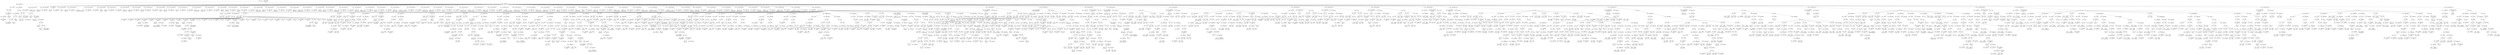 digraph ast {
node [shape=none];
398006 [label=<<TABLE border='1' cellspacing='0' cellpadding='10' style='rounded' ><TR><TD border='0'>398006</TD><TD border='0'><B>UnaryOP</B></TD></TR><HR/><TR><TD border='0' cellpadding='5' colspan='2'>!</TD></TR></TABLE>>];
398006 -> 398005 [weight=2];
398007 [label=<<TABLE border='1' cellspacing='0' cellpadding='10' style='rounded' ><TR><TD border='0'>398007</TD><TD border='0'><B>Condition</B></TD></TR></TABLE>>];
398007 -> 398006 [weight=2];
398004 [label=<<TABLE border='1' cellspacing='0' cellpadding='10' style='rounded' ><TR><TD border='0'>398004</TD><TD border='0'><B>ArgumentList</B></TD></TR></TABLE>>];
398004 -> 398003 [weight=2];
398005 [label=<<TABLE border='1' cellspacing='0' cellpadding='10' style='rounded' ><TR><TD border='0'>398005</TD><TD border='0'><B>FunctionCall</B></TD></TR><HR/><TR><TD border='0' cellpadding='5' colspan='2'>class_exists</TD></TR></TABLE>>];
398005 -> 398002 [weight=2];
398005 -> 398004 [weight=2];
398002 [label=<<TABLE border='1' cellspacing='0' cellpadding='10' style='rounded' ><TR><TD border='0'>398002</TD><TD border='0'><B>Id</B></TD></TR><HR/><TR><TD border='0' cellpadding='5' colspan='2'>class_exists</TD></TR></TABLE>>];
398003 [label=<<TABLE border='1' cellspacing='0' cellpadding='10' style='rounded' ><TR><TD border='0'>398003</TD><TD border='0'><B>StringLiteral</B></TD></TR><HR/><TR><TD border='0' cellpadding='5' colspan='2'>Requests</TD></TR></TABLE>>];
398014 [label=<<TABLE border='1' cellspacing='0' cellpadding='10' style='rounded' ><TR><TD border='0'>398014</TD><TD border='0'><B>Id</B></TD></TR><HR/><TR><TD border='0' cellpadding='5' colspan='2'>Requests</TD></TR></TABLE>>];
398015 [label=<<TABLE border='1' cellspacing='0' cellpadding='10' style='rounded' ><TR><TD border='0'>398015</TD><TD border='0'><B>Id</B></TD></TR><HR/><TR><TD border='0' cellpadding='5' colspan='2'>register_autoloader</TD></TR></TABLE>>];
398012 [label=<<TABLE border='1' cellspacing='0' cellpadding='10' style='rounded' ><TR><TD border='0'>398012</TD><TD border='0'><B>StringLiteral</B></TD></TR><HR/><TR><TD border='0' cellpadding='5' colspan='2'>class-requests.php</TD></TR></TABLE>>];
398013 [label=<<TABLE border='1' cellspacing='0' cellpadding='10' style='rounded' ><TR><TD border='0'>398013</TD><TD border='0'><B>RequireStatement</B></TD></TR></TABLE>>];
398013 -> 398009 [weight=2];
398010 [label=<<TABLE border='1' cellspacing='0' cellpadding='10' style='rounded' ><TR><TD border='0'>398010</TD><TD border='0'><B>Id</B></TD></TR><HR/><TR><TD border='0' cellpadding='5' colspan='2'>WPINC</TD></TR></TABLE>>];
398011 [label=<<TABLE border='1' cellspacing='0' cellpadding='10' style='rounded' ><TR><TD border='0'>398011</TD><TD border='0'><B>BinOP</B></TD></TR><HR/><TR><TD border='0' cellpadding='5' colspan='2'>.</TD></TR></TABLE>>];
398011 -> 398010 [weight=2];
398011 -> 398012 [weight=2];
398008 [label=<<TABLE border='1' cellspacing='0' cellpadding='10' style='rounded' ><TR><TD border='0'>398008</TD><TD border='0'><B>Id</B></TD></TR><HR/><TR><TD border='0' cellpadding='5' colspan='2'>ABSPATH</TD></TR></TABLE>>];
398009 [label=<<TABLE border='1' cellspacing='0' cellpadding='10' style='rounded' ><TR><TD border='0'>398009</TD><TD border='0'><B>BinOP</B></TD></TR><HR/><TR><TD border='0' cellpadding='5' colspan='2'>.</TD></TR></TABLE>>];
398009 -> 398008 [weight=2];
398009 -> 398011 [weight=2];
398022 [label=<<TABLE border='1' cellspacing='0' cellpadding='10' style='rounded' ><TR><TD border='0'>398022</TD><TD border='0'><B>BinOP</B></TD></TR><HR/><TR><TD border='0' cellpadding='5' colspan='2'>.</TD></TR></TABLE>>];
398022 -> 398021 [weight=2];
398022 -> 398024 [weight=2];
398023 [label=<<TABLE border='1' cellspacing='0' cellpadding='10' style='rounded' ><TR><TD border='0'>398023</TD><TD border='0'><B>Id</B></TD></TR><HR/><TR><TD border='0' cellpadding='5' colspan='2'>WPINC</TD></TR></TABLE>>];
398020 [label=<<TABLE border='1' cellspacing='0' cellpadding='10' style='rounded' ><TR><TD border='0'>398020</TD><TD border='0'><B>Id</B></TD></TR><HR/><TR><TD border='0' cellpadding='5' colspan='2'>set_certificate_path</TD></TR></TABLE>>];
398021 [label=<<TABLE border='1' cellspacing='0' cellpadding='10' style='rounded' ><TR><TD border='0'>398021</TD><TD border='0'><B>Id</B></TD></TR><HR/><TR><TD border='0' cellpadding='5' colspan='2'>ABSPATH</TD></TR></TABLE>>];
398018 [label=<<TABLE border='1' cellspacing='0' cellpadding='10' style='rounded' ><TR><TD border='0'>398018</TD><TD border='0'><B>BinOP</B></TD></TR><HR/><TR><TD border='0' cellpadding='5' colspan='2'>::</TD></TR></TABLE>>];
398018 -> 398014 [weight=2];
398018 -> 398017 [weight=2];
398019 [label=<<TABLE border='1' cellspacing='0' cellpadding='10' style='rounded' ><TR><TD border='0'>398019</TD><TD border='0'><B>Id</B></TD></TR><HR/><TR><TD border='0' cellpadding='5' colspan='2'>Requests</TD></TR></TABLE>>];
398016 [label=<<TABLE border='1' cellspacing='0' cellpadding='10' style='rounded' ><TR><TD border='0'>398016</TD><TD border='0'><B>ArgumentList</B></TD></TR></TABLE>>];
398017 [label=<<TABLE border='1' cellspacing='0' cellpadding='10' style='rounded' ><TR><TD border='0'>398017</TD><TD border='0'><B>MethodCall</B></TD></TR><HR/><TR><TD border='0' cellpadding='5' colspan='2'>register_autoloader</TD></TR></TABLE>>];
398017 -> 398015 [weight=2];
398017 -> 398016 [weight=2];
398030 [label=<<TABLE border='1' cellspacing='0' cellpadding='10' style='rounded' ><TR><TD border='0'>398030</TD><TD border='0'><B>IfThenStatement</B></TD></TR></TABLE>>];
398030 -> 398007 [weight=2];
398030 -> 398031 [weight=2];
398031 [label=<<TABLE border='1' cellspacing='0' cellpadding='10' style='rounded' ><TR><TD border='0'>398031</TD><TD border='0'><B>StatementBody</B></TD></TR></TABLE>>];
398031 -> 398029 [weight=2];
398028 [label=<<TABLE border='1' cellspacing='0' cellpadding='10' style='rounded' ><TR><TD border='0'>398028</TD><TD border='0'><B>BinOP</B></TD></TR><HR/><TR><TD border='0' cellpadding='5' colspan='2'>::</TD></TR></TABLE>>];
398028 -> 398019 [weight=2];
398028 -> 398027 [weight=2];
398029 [label=<<TABLE border='1' cellspacing='0' cellpadding='10' style='rounded' ><TR><TD border='0'>398029</TD><TD border='0'><B>Block</B></TD></TR></TABLE>>];
398029 -> 398013 [weight=2];
398029 -> 398018 [weight=2];
398029 -> 398028 [weight=2];
398026 [label=<<TABLE border='1' cellspacing='0' cellpadding='10' style='rounded' ><TR><TD border='0'>398026</TD><TD border='0'><B>ArgumentList</B></TD></TR></TABLE>>];
398026 -> 398022 [weight=2];
398027 [label=<<TABLE border='1' cellspacing='0' cellpadding='10' style='rounded' ><TR><TD border='0'>398027</TD><TD border='0'><B>MethodCall</B></TD></TR><HR/><TR><TD border='0' cellpadding='5' colspan='2'>set_certificate_path</TD></TR></TABLE>>];
398027 -> 398020 [weight=2];
398027 -> 398026 [weight=2];
398024 [label=<<TABLE border='1' cellspacing='0' cellpadding='10' style='rounded' ><TR><TD border='0'>398024</TD><TD border='0'><B>BinOP</B></TD></TR><HR/><TR><TD border='0' cellpadding='5' colspan='2'>.</TD></TR></TABLE>>];
398024 -> 398023 [weight=2];
398024 -> 398025 [weight=2];
398025 [label=<<TABLE border='1' cellspacing='0' cellpadding='10' style='rounded' ><TR><TD border='0'>398025</TD><TD border='0'><B>StringLiteral</B></TD></TR><HR/><TR><TD border='0' cellpadding='5' colspan='2'>certificatesca-bundle.crt</TD></TR></TABLE>>];
398038 [label=<<TABLE border='1' cellspacing='0' cellpadding='10' style='rounded' ><TR><TD border='0'>398038</TD><TD border='0'><B>IntegerLiteral</B></TD></TR><HR/><TR><TD border='0' cellpadding='5' colspan='2'>101</TD></TR></TABLE>>];
398039 [label=<<TABLE border='1' cellspacing='0' cellpadding='10' style='rounded' ><TR><TD border='0'>398039</TD><TD border='0'><B>ConstMemberDeclaration</B></TD></TR></TABLE>>];
398039 -> 398037 [weight=2];
398039 -> 398038 [weight=2];
398036 [label=<<TABLE border='1' cellspacing='0' cellpadding='10' style='rounded' ><TR><TD border='0'>398036</TD><TD border='0'><B>ConstMemberDeclaration</B></TD></TR></TABLE>>];
398036 -> 398034 [weight=2];
398036 -> 398035 [weight=2];
398037 [label=<<TABLE border='1' cellspacing='0' cellpadding='10' style='rounded' ><TR><TD border='0'>398037</TD><TD border='0'><B>Id</B></TD></TR><HR/><TR><TD border='0' cellpadding='5' colspan='2'>SWITCHING_PROTOCOLS</TD></TR></TABLE>>];
398034 [label=<<TABLE border='1' cellspacing='0' cellpadding='10' style='rounded' ><TR><TD border='0'>398034</TD><TD border='0'><B>Id</B></TD></TR><HR/><TR><TD border='0' cellpadding='5' colspan='2'>HTTP_CONTINUE</TD></TR></TABLE>>];
398035 [label=<<TABLE border='1' cellspacing='0' cellpadding='10' style='rounded' ><TR><TD border='0'>398035</TD><TD border='0'><B>IntegerLiteral</B></TD></TR><HR/><TR><TD border='0' cellpadding='5' colspan='2'>100</TD></TR></TABLE>>];
398032 [label=<<TABLE border='1' cellspacing='0' cellpadding='10' style='rounded' ><TR><TD border='0'>398032</TD><TD border='0'><B>Id</B></TD></TR><HR/><TR><TD border='0' cellpadding='5' colspan='2'>WP_Http</TD></TR></TABLE>>];
398033 [label=<<TABLE border='1' cellspacing='0' cellpadding='10' style='rounded' ><TR><TD border='0'>398033</TD><TD border='0'><B>ClassName</B></TD></TR><HR/><TR><TD border='0' cellpadding='5' colspan='2'>WP_Http</TD></TR></TABLE>>];
398033 -> 398032 [weight=2];
398046 [label=<<TABLE border='1' cellspacing='0' cellpadding='10' style='rounded' ><TR><TD border='0'>398046</TD><TD border='0'><B>Id</B></TD></TR><HR/><TR><TD border='0' cellpadding='5' colspan='2'>CREATED</TD></TR></TABLE>>];
398047 [label=<<TABLE border='1' cellspacing='0' cellpadding='10' style='rounded' ><TR><TD border='0'>398047</TD><TD border='0'><B>IntegerLiteral</B></TD></TR><HR/><TR><TD border='0' cellpadding='5' colspan='2'>201</TD></TR></TABLE>>];
398044 [label=<<TABLE border='1' cellspacing='0' cellpadding='10' style='rounded' ><TR><TD border='0'>398044</TD><TD border='0'><B>IntegerLiteral</B></TD></TR><HR/><TR><TD border='0' cellpadding='5' colspan='2'>200</TD></TR></TABLE>>];
398045 [label=<<TABLE border='1' cellspacing='0' cellpadding='10' style='rounded' ><TR><TD border='0'>398045</TD><TD border='0'><B>ConstMemberDeclaration</B></TD></TR></TABLE>>];
398045 -> 398043 [weight=2];
398045 -> 398044 [weight=2];
398042 [label=<<TABLE border='1' cellspacing='0' cellpadding='10' style='rounded' ><TR><TD border='0'>398042</TD><TD border='0'><B>ConstMemberDeclaration</B></TD></TR></TABLE>>];
398042 -> 398040 [weight=2];
398042 -> 398041 [weight=2];
398043 [label=<<TABLE border='1' cellspacing='0' cellpadding='10' style='rounded' ><TR><TD border='0'>398043</TD><TD border='0'><B>Id</B></TD></TR><HR/><TR><TD border='0' cellpadding='5' colspan='2'>OK</TD></TR></TABLE>>];
398040 [label=<<TABLE border='1' cellspacing='0' cellpadding='10' style='rounded' ><TR><TD border='0'>398040</TD><TD border='0'><B>Id</B></TD></TR><HR/><TR><TD border='0' cellpadding='5' colspan='2'>PROCESSING</TD></TR></TABLE>>];
398041 [label=<<TABLE border='1' cellspacing='0' cellpadding='10' style='rounded' ><TR><TD border='0'>398041</TD><TD border='0'><B>IntegerLiteral</B></TD></TR><HR/><TR><TD border='0' cellpadding='5' colspan='2'>102</TD></TR></TABLE>>];
398054 [label=<<TABLE border='1' cellspacing='0' cellpadding='10' style='rounded' ><TR><TD border='0'>398054</TD><TD border='0'><B>ConstMemberDeclaration</B></TD></TR></TABLE>>];
398054 -> 398052 [weight=2];
398054 -> 398053 [weight=2];
398055 [label=<<TABLE border='1' cellspacing='0' cellpadding='10' style='rounded' ><TR><TD border='0'>398055</TD><TD border='0'><B>Id</B></TD></TR><HR/><TR><TD border='0' cellpadding='5' colspan='2'>NO_CONTENT</TD></TR></TABLE>>];
398052 [label=<<TABLE border='1' cellspacing='0' cellpadding='10' style='rounded' ><TR><TD border='0'>398052</TD><TD border='0'><B>Id</B></TD></TR><HR/><TR><TD border='0' cellpadding='5' colspan='2'>NON_AUTHORITATIVE_INFORMATION</TD></TR></TABLE>>];
398053 [label=<<TABLE border='1' cellspacing='0' cellpadding='10' style='rounded' ><TR><TD border='0'>398053</TD><TD border='0'><B>IntegerLiteral</B></TD></TR><HR/><TR><TD border='0' cellpadding='5' colspan='2'>203</TD></TR></TABLE>>];
398050 [label=<<TABLE border='1' cellspacing='0' cellpadding='10' style='rounded' ><TR><TD border='0'>398050</TD><TD border='0'><B>IntegerLiteral</B></TD></TR><HR/><TR><TD border='0' cellpadding='5' colspan='2'>202</TD></TR></TABLE>>];
398051 [label=<<TABLE border='1' cellspacing='0' cellpadding='10' style='rounded' ><TR><TD border='0'>398051</TD><TD border='0'><B>ConstMemberDeclaration</B></TD></TR></TABLE>>];
398051 -> 398049 [weight=2];
398051 -> 398050 [weight=2];
398048 [label=<<TABLE border='1' cellspacing='0' cellpadding='10' style='rounded' ><TR><TD border='0'>398048</TD><TD border='0'><B>ConstMemberDeclaration</B></TD></TR></TABLE>>];
398048 -> 398046 [weight=2];
398048 -> 398047 [weight=2];
398049 [label=<<TABLE border='1' cellspacing='0' cellpadding='10' style='rounded' ><TR><TD border='0'>398049</TD><TD border='0'><B>Id</B></TD></TR><HR/><TR><TD border='0' cellpadding='5' colspan='2'>ACCEPTED</TD></TR></TABLE>>];
398062 [label=<<TABLE border='1' cellspacing='0' cellpadding='10' style='rounded' ><TR><TD border='0'>398062</TD><TD border='0'><B>IntegerLiteral</B></TD></TR><HR/><TR><TD border='0' cellpadding='5' colspan='2'>206</TD></TR></TABLE>>];
398063 [label=<<TABLE border='1' cellspacing='0' cellpadding='10' style='rounded' ><TR><TD border='0'>398063</TD><TD border='0'><B>ConstMemberDeclaration</B></TD></TR></TABLE>>];
398063 -> 398061 [weight=2];
398063 -> 398062 [weight=2];
398060 [label=<<TABLE border='1' cellspacing='0' cellpadding='10' style='rounded' ><TR><TD border='0'>398060</TD><TD border='0'><B>ConstMemberDeclaration</B></TD></TR></TABLE>>];
398060 -> 398058 [weight=2];
398060 -> 398059 [weight=2];
398061 [label=<<TABLE border='1' cellspacing='0' cellpadding='10' style='rounded' ><TR><TD border='0'>398061</TD><TD border='0'><B>Id</B></TD></TR><HR/><TR><TD border='0' cellpadding='5' colspan='2'>PARTIAL_CONTENT</TD></TR></TABLE>>];
398058 [label=<<TABLE border='1' cellspacing='0' cellpadding='10' style='rounded' ><TR><TD border='0'>398058</TD><TD border='0'><B>Id</B></TD></TR><HR/><TR><TD border='0' cellpadding='5' colspan='2'>RESET_CONTENT</TD></TR></TABLE>>];
398059 [label=<<TABLE border='1' cellspacing='0' cellpadding='10' style='rounded' ><TR><TD border='0'>398059</TD><TD border='0'><B>IntegerLiteral</B></TD></TR><HR/><TR><TD border='0' cellpadding='5' colspan='2'>205</TD></TR></TABLE>>];
398056 [label=<<TABLE border='1' cellspacing='0' cellpadding='10' style='rounded' ><TR><TD border='0'>398056</TD><TD border='0'><B>IntegerLiteral</B></TD></TR><HR/><TR><TD border='0' cellpadding='5' colspan='2'>204</TD></TR></TABLE>>];
398057 [label=<<TABLE border='1' cellspacing='0' cellpadding='10' style='rounded' ><TR><TD border='0'>398057</TD><TD border='0'><B>ConstMemberDeclaration</B></TD></TR></TABLE>>];
398057 -> 398055 [weight=2];
398057 -> 398056 [weight=2];
398070 [label=<<TABLE border='1' cellspacing='0' cellpadding='10' style='rounded' ><TR><TD border='0'>398070</TD><TD border='0'><B>Id</B></TD></TR><HR/><TR><TD border='0' cellpadding='5' colspan='2'>MULTIPLE_CHOICES</TD></TR></TABLE>>];
398071 [label=<<TABLE border='1' cellspacing='0' cellpadding='10' style='rounded' ><TR><TD border='0'>398071</TD><TD border='0'><B>IntegerLiteral</B></TD></TR><HR/><TR><TD border='0' cellpadding='5' colspan='2'>300</TD></TR></TABLE>>];
398068 [label=<<TABLE border='1' cellspacing='0' cellpadding='10' style='rounded' ><TR><TD border='0'>398068</TD><TD border='0'><B>IntegerLiteral</B></TD></TR><HR/><TR><TD border='0' cellpadding='5' colspan='2'>226</TD></TR></TABLE>>];
398069 [label=<<TABLE border='1' cellspacing='0' cellpadding='10' style='rounded' ><TR><TD border='0'>398069</TD><TD border='0'><B>ConstMemberDeclaration</B></TD></TR></TABLE>>];
398069 -> 398067 [weight=2];
398069 -> 398068 [weight=2];
398066 [label=<<TABLE border='1' cellspacing='0' cellpadding='10' style='rounded' ><TR><TD border='0'>398066</TD><TD border='0'><B>ConstMemberDeclaration</B></TD></TR></TABLE>>];
398066 -> 398064 [weight=2];
398066 -> 398065 [weight=2];
398067 [label=<<TABLE border='1' cellspacing='0' cellpadding='10' style='rounded' ><TR><TD border='0'>398067</TD><TD border='0'><B>Id</B></TD></TR><HR/><TR><TD border='0' cellpadding='5' colspan='2'>IM_USED</TD></TR></TABLE>>];
398064 [label=<<TABLE border='1' cellspacing='0' cellpadding='10' style='rounded' ><TR><TD border='0'>398064</TD><TD border='0'><B>Id</B></TD></TR><HR/><TR><TD border='0' cellpadding='5' colspan='2'>MULTI_STATUS</TD></TR></TABLE>>];
398065 [label=<<TABLE border='1' cellspacing='0' cellpadding='10' style='rounded' ><TR><TD border='0'>398065</TD><TD border='0'><B>IntegerLiteral</B></TD></TR><HR/><TR><TD border='0' cellpadding='5' colspan='2'>207</TD></TR></TABLE>>];
398078 [label=<<TABLE border='1' cellspacing='0' cellpadding='10' style='rounded' ><TR><TD border='0'>398078</TD><TD border='0'><B>ConstMemberDeclaration</B></TD></TR></TABLE>>];
398078 -> 398076 [weight=2];
398078 -> 398077 [weight=2];
398079 [label=<<TABLE border='1' cellspacing='0' cellpadding='10' style='rounded' ><TR><TD border='0'>398079</TD><TD border='0'><B>Id</B></TD></TR><HR/><TR><TD border='0' cellpadding='5' colspan='2'>SEE_OTHER</TD></TR></TABLE>>];
398076 [label=<<TABLE border='1' cellspacing='0' cellpadding='10' style='rounded' ><TR><TD border='0'>398076</TD><TD border='0'><B>Id</B></TD></TR><HR/><TR><TD border='0' cellpadding='5' colspan='2'>FOUND</TD></TR></TABLE>>];
398077 [label=<<TABLE border='1' cellspacing='0' cellpadding='10' style='rounded' ><TR><TD border='0'>398077</TD><TD border='0'><B>IntegerLiteral</B></TD></TR><HR/><TR><TD border='0' cellpadding='5' colspan='2'>302</TD></TR></TABLE>>];
398074 [label=<<TABLE border='1' cellspacing='0' cellpadding='10' style='rounded' ><TR><TD border='0'>398074</TD><TD border='0'><B>IntegerLiteral</B></TD></TR><HR/><TR><TD border='0' cellpadding='5' colspan='2'>301</TD></TR></TABLE>>];
398075 [label=<<TABLE border='1' cellspacing='0' cellpadding='10' style='rounded' ><TR><TD border='0'>398075</TD><TD border='0'><B>ConstMemberDeclaration</B></TD></TR></TABLE>>];
398075 -> 398073 [weight=2];
398075 -> 398074 [weight=2];
398072 [label=<<TABLE border='1' cellspacing='0' cellpadding='10' style='rounded' ><TR><TD border='0'>398072</TD><TD border='0'><B>ConstMemberDeclaration</B></TD></TR></TABLE>>];
398072 -> 398070 [weight=2];
398072 -> 398071 [weight=2];
398073 [label=<<TABLE border='1' cellspacing='0' cellpadding='10' style='rounded' ><TR><TD border='0'>398073</TD><TD border='0'><B>Id</B></TD></TR><HR/><TR><TD border='0' cellpadding='5' colspan='2'>MOVED_PERMANENTLY</TD></TR></TABLE>>];
398086 [label=<<TABLE border='1' cellspacing='0' cellpadding='10' style='rounded' ><TR><TD border='0'>398086</TD><TD border='0'><B>IntegerLiteral</B></TD></TR><HR/><TR><TD border='0' cellpadding='5' colspan='2'>305</TD></TR></TABLE>>];
398087 [label=<<TABLE border='1' cellspacing='0' cellpadding='10' style='rounded' ><TR><TD border='0'>398087</TD><TD border='0'><B>ConstMemberDeclaration</B></TD></TR></TABLE>>];
398087 -> 398085 [weight=2];
398087 -> 398086 [weight=2];
398084 [label=<<TABLE border='1' cellspacing='0' cellpadding='10' style='rounded' ><TR><TD border='0'>398084</TD><TD border='0'><B>ConstMemberDeclaration</B></TD></TR></TABLE>>];
398084 -> 398082 [weight=2];
398084 -> 398083 [weight=2];
398085 [label=<<TABLE border='1' cellspacing='0' cellpadding='10' style='rounded' ><TR><TD border='0'>398085</TD><TD border='0'><B>Id</B></TD></TR><HR/><TR><TD border='0' cellpadding='5' colspan='2'>USE_PROXY</TD></TR></TABLE>>];
398082 [label=<<TABLE border='1' cellspacing='0' cellpadding='10' style='rounded' ><TR><TD border='0'>398082</TD><TD border='0'><B>Id</B></TD></TR><HR/><TR><TD border='0' cellpadding='5' colspan='2'>NOT_MODIFIED</TD></TR></TABLE>>];
398083 [label=<<TABLE border='1' cellspacing='0' cellpadding='10' style='rounded' ><TR><TD border='0'>398083</TD><TD border='0'><B>IntegerLiteral</B></TD></TR><HR/><TR><TD border='0' cellpadding='5' colspan='2'>304</TD></TR></TABLE>>];
398080 [label=<<TABLE border='1' cellspacing='0' cellpadding='10' style='rounded' ><TR><TD border='0'>398080</TD><TD border='0'><B>IntegerLiteral</B></TD></TR><HR/><TR><TD border='0' cellpadding='5' colspan='2'>303</TD></TR></TABLE>>];
398081 [label=<<TABLE border='1' cellspacing='0' cellpadding='10' style='rounded' ><TR><TD border='0'>398081</TD><TD border='0'><B>ConstMemberDeclaration</B></TD></TR></TABLE>>];
398081 -> 398079 [weight=2];
398081 -> 398080 [weight=2];
398094 [label=<<TABLE border='1' cellspacing='0' cellpadding='10' style='rounded' ><TR><TD border='0'>398094</TD><TD border='0'><B>Id</B></TD></TR><HR/><TR><TD border='0' cellpadding='5' colspan='2'>PERMANENT_REDIRECT</TD></TR></TABLE>>];
398095 [label=<<TABLE border='1' cellspacing='0' cellpadding='10' style='rounded' ><TR><TD border='0'>398095</TD><TD border='0'><B>IntegerLiteral</B></TD></TR><HR/><TR><TD border='0' cellpadding='5' colspan='2'>308</TD></TR></TABLE>>];
398092 [label=<<TABLE border='1' cellspacing='0' cellpadding='10' style='rounded' ><TR><TD border='0'>398092</TD><TD border='0'><B>IntegerLiteral</B></TD></TR><HR/><TR><TD border='0' cellpadding='5' colspan='2'>307</TD></TR></TABLE>>];
398093 [label=<<TABLE border='1' cellspacing='0' cellpadding='10' style='rounded' ><TR><TD border='0'>398093</TD><TD border='0'><B>ConstMemberDeclaration</B></TD></TR></TABLE>>];
398093 -> 398091 [weight=2];
398093 -> 398092 [weight=2];
398090 [label=<<TABLE border='1' cellspacing='0' cellpadding='10' style='rounded' ><TR><TD border='0'>398090</TD><TD border='0'><B>ConstMemberDeclaration</B></TD></TR></TABLE>>];
398090 -> 398088 [weight=2];
398090 -> 398089 [weight=2];
398091 [label=<<TABLE border='1' cellspacing='0' cellpadding='10' style='rounded' ><TR><TD border='0'>398091</TD><TD border='0'><B>Id</B></TD></TR><HR/><TR><TD border='0' cellpadding='5' colspan='2'>TEMPORARY_REDIRECT</TD></TR></TABLE>>];
398088 [label=<<TABLE border='1' cellspacing='0' cellpadding='10' style='rounded' ><TR><TD border='0'>398088</TD><TD border='0'><B>Id</B></TD></TR><HR/><TR><TD border='0' cellpadding='5' colspan='2'>RESERVED</TD></TR></TABLE>>];
398089 [label=<<TABLE border='1' cellspacing='0' cellpadding='10' style='rounded' ><TR><TD border='0'>398089</TD><TD border='0'><B>IntegerLiteral</B></TD></TR><HR/><TR><TD border='0' cellpadding='5' colspan='2'>306</TD></TR></TABLE>>];
398102 [label=<<TABLE border='1' cellspacing='0' cellpadding='10' style='rounded' ><TR><TD border='0'>398102</TD><TD border='0'><B>ConstMemberDeclaration</B></TD></TR></TABLE>>];
398102 -> 398100 [weight=2];
398102 -> 398101 [weight=2];
398103 [label=<<TABLE border='1' cellspacing='0' cellpadding='10' style='rounded' ><TR><TD border='0'>398103</TD><TD border='0'><B>Id</B></TD></TR><HR/><TR><TD border='0' cellpadding='5' colspan='2'>PAYMENT_REQUIRED</TD></TR></TABLE>>];
398100 [label=<<TABLE border='1' cellspacing='0' cellpadding='10' style='rounded' ><TR><TD border='0'>398100</TD><TD border='0'><B>Id</B></TD></TR><HR/><TR><TD border='0' cellpadding='5' colspan='2'>UNAUTHORIZED</TD></TR></TABLE>>];
398101 [label=<<TABLE border='1' cellspacing='0' cellpadding='10' style='rounded' ><TR><TD border='0'>398101</TD><TD border='0'><B>IntegerLiteral</B></TD></TR><HR/><TR><TD border='0' cellpadding='5' colspan='2'>401</TD></TR></TABLE>>];
398098 [label=<<TABLE border='1' cellspacing='0' cellpadding='10' style='rounded' ><TR><TD border='0'>398098</TD><TD border='0'><B>IntegerLiteral</B></TD></TR><HR/><TR><TD border='0' cellpadding='5' colspan='2'>400</TD></TR></TABLE>>];
398099 [label=<<TABLE border='1' cellspacing='0' cellpadding='10' style='rounded' ><TR><TD border='0'>398099</TD><TD border='0'><B>ConstMemberDeclaration</B></TD></TR></TABLE>>];
398099 -> 398097 [weight=2];
398099 -> 398098 [weight=2];
398096 [label=<<TABLE border='1' cellspacing='0' cellpadding='10' style='rounded' ><TR><TD border='0'>398096</TD><TD border='0'><B>ConstMemberDeclaration</B></TD></TR></TABLE>>];
398096 -> 398094 [weight=2];
398096 -> 398095 [weight=2];
398097 [label=<<TABLE border='1' cellspacing='0' cellpadding='10' style='rounded' ><TR><TD border='0'>398097</TD><TD border='0'><B>Id</B></TD></TR><HR/><TR><TD border='0' cellpadding='5' colspan='2'>BAD_REQUEST</TD></TR></TABLE>>];
398110 [label=<<TABLE border='1' cellspacing='0' cellpadding='10' style='rounded' ><TR><TD border='0'>398110</TD><TD border='0'><B>IntegerLiteral</B></TD></TR><HR/><TR><TD border='0' cellpadding='5' colspan='2'>404</TD></TR></TABLE>>];
398111 [label=<<TABLE border='1' cellspacing='0' cellpadding='10' style='rounded' ><TR><TD border='0'>398111</TD><TD border='0'><B>ConstMemberDeclaration</B></TD></TR></TABLE>>];
398111 -> 398109 [weight=2];
398111 -> 398110 [weight=2];
398108 [label=<<TABLE border='1' cellspacing='0' cellpadding='10' style='rounded' ><TR><TD border='0'>398108</TD><TD border='0'><B>ConstMemberDeclaration</B></TD></TR></TABLE>>];
398108 -> 398106 [weight=2];
398108 -> 398107 [weight=2];
398109 [label=<<TABLE border='1' cellspacing='0' cellpadding='10' style='rounded' ><TR><TD border='0'>398109</TD><TD border='0'><B>Id</B></TD></TR><HR/><TR><TD border='0' cellpadding='5' colspan='2'>NOT_FOUND</TD></TR></TABLE>>];
398106 [label=<<TABLE border='1' cellspacing='0' cellpadding='10' style='rounded' ><TR><TD border='0'>398106</TD><TD border='0'><B>Id</B></TD></TR><HR/><TR><TD border='0' cellpadding='5' colspan='2'>FORBIDDEN</TD></TR></TABLE>>];
398107 [label=<<TABLE border='1' cellspacing='0' cellpadding='10' style='rounded' ><TR><TD border='0'>398107</TD><TD border='0'><B>IntegerLiteral</B></TD></TR><HR/><TR><TD border='0' cellpadding='5' colspan='2'>403</TD></TR></TABLE>>];
398104 [label=<<TABLE border='1' cellspacing='0' cellpadding='10' style='rounded' ><TR><TD border='0'>398104</TD><TD border='0'><B>IntegerLiteral</B></TD></TR><HR/><TR><TD border='0' cellpadding='5' colspan='2'>402</TD></TR></TABLE>>];
398105 [label=<<TABLE border='1' cellspacing='0' cellpadding='10' style='rounded' ><TR><TD border='0'>398105</TD><TD border='0'><B>ConstMemberDeclaration</B></TD></TR></TABLE>>];
398105 -> 398103 [weight=2];
398105 -> 398104 [weight=2];
398118 [label=<<TABLE border='1' cellspacing='0' cellpadding='10' style='rounded' ><TR><TD border='0'>398118</TD><TD border='0'><B>Id</B></TD></TR><HR/><TR><TD border='0' cellpadding='5' colspan='2'>PROXY_AUTHENTICATION_REQUIRED</TD></TR></TABLE>>];
398119 [label=<<TABLE border='1' cellspacing='0' cellpadding='10' style='rounded' ><TR><TD border='0'>398119</TD><TD border='0'><B>IntegerLiteral</B></TD></TR><HR/><TR><TD border='0' cellpadding='5' colspan='2'>407</TD></TR></TABLE>>];
398116 [label=<<TABLE border='1' cellspacing='0' cellpadding='10' style='rounded' ><TR><TD border='0'>398116</TD><TD border='0'><B>IntegerLiteral</B></TD></TR><HR/><TR><TD border='0' cellpadding='5' colspan='2'>406</TD></TR></TABLE>>];
398117 [label=<<TABLE border='1' cellspacing='0' cellpadding='10' style='rounded' ><TR><TD border='0'>398117</TD><TD border='0'><B>ConstMemberDeclaration</B></TD></TR></TABLE>>];
398117 -> 398115 [weight=2];
398117 -> 398116 [weight=2];
398114 [label=<<TABLE border='1' cellspacing='0' cellpadding='10' style='rounded' ><TR><TD border='0'>398114</TD><TD border='0'><B>ConstMemberDeclaration</B></TD></TR></TABLE>>];
398114 -> 398112 [weight=2];
398114 -> 398113 [weight=2];
398115 [label=<<TABLE border='1' cellspacing='0' cellpadding='10' style='rounded' ><TR><TD border='0'>398115</TD><TD border='0'><B>Id</B></TD></TR><HR/><TR><TD border='0' cellpadding='5' colspan='2'>NOT_ACCEPTABLE</TD></TR></TABLE>>];
398112 [label=<<TABLE border='1' cellspacing='0' cellpadding='10' style='rounded' ><TR><TD border='0'>398112</TD><TD border='0'><B>Id</B></TD></TR><HR/><TR><TD border='0' cellpadding='5' colspan='2'>METHOD_NOT_ALLOWED</TD></TR></TABLE>>];
398113 [label=<<TABLE border='1' cellspacing='0' cellpadding='10' style='rounded' ><TR><TD border='0'>398113</TD><TD border='0'><B>IntegerLiteral</B></TD></TR><HR/><TR><TD border='0' cellpadding='5' colspan='2'>405</TD></TR></TABLE>>];
398126 [label=<<TABLE border='1' cellspacing='0' cellpadding='10' style='rounded' ><TR><TD border='0'>398126</TD><TD border='0'><B>ConstMemberDeclaration</B></TD></TR></TABLE>>];
398126 -> 398124 [weight=2];
398126 -> 398125 [weight=2];
398127 [label=<<TABLE border='1' cellspacing='0' cellpadding='10' style='rounded' ><TR><TD border='0'>398127</TD><TD border='0'><B>Id</B></TD></TR><HR/><TR><TD border='0' cellpadding='5' colspan='2'>GONE</TD></TR></TABLE>>];
398124 [label=<<TABLE border='1' cellspacing='0' cellpadding='10' style='rounded' ><TR><TD border='0'>398124</TD><TD border='0'><B>Id</B></TD></TR><HR/><TR><TD border='0' cellpadding='5' colspan='2'>CONFLICT</TD></TR></TABLE>>];
398125 [label=<<TABLE border='1' cellspacing='0' cellpadding='10' style='rounded' ><TR><TD border='0'>398125</TD><TD border='0'><B>IntegerLiteral</B></TD></TR><HR/><TR><TD border='0' cellpadding='5' colspan='2'>409</TD></TR></TABLE>>];
398122 [label=<<TABLE border='1' cellspacing='0' cellpadding='10' style='rounded' ><TR><TD border='0'>398122</TD><TD border='0'><B>IntegerLiteral</B></TD></TR><HR/><TR><TD border='0' cellpadding='5' colspan='2'>408</TD></TR></TABLE>>];
398123 [label=<<TABLE border='1' cellspacing='0' cellpadding='10' style='rounded' ><TR><TD border='0'>398123</TD><TD border='0'><B>ConstMemberDeclaration</B></TD></TR></TABLE>>];
398123 -> 398121 [weight=2];
398123 -> 398122 [weight=2];
398120 [label=<<TABLE border='1' cellspacing='0' cellpadding='10' style='rounded' ><TR><TD border='0'>398120</TD><TD border='0'><B>ConstMemberDeclaration</B></TD></TR></TABLE>>];
398120 -> 398118 [weight=2];
398120 -> 398119 [weight=2];
398121 [label=<<TABLE border='1' cellspacing='0' cellpadding='10' style='rounded' ><TR><TD border='0'>398121</TD><TD border='0'><B>Id</B></TD></TR><HR/><TR><TD border='0' cellpadding='5' colspan='2'>REQUEST_TIMEOUT</TD></TR></TABLE>>];
398134 [label=<<TABLE border='1' cellspacing='0' cellpadding='10' style='rounded' ><TR><TD border='0'>398134</TD><TD border='0'><B>IntegerLiteral</B></TD></TR><HR/><TR><TD border='0' cellpadding='5' colspan='2'>412</TD></TR></TABLE>>];
398135 [label=<<TABLE border='1' cellspacing='0' cellpadding='10' style='rounded' ><TR><TD border='0'>398135</TD><TD border='0'><B>ConstMemberDeclaration</B></TD></TR></TABLE>>];
398135 -> 398133 [weight=2];
398135 -> 398134 [weight=2];
398132 [label=<<TABLE border='1' cellspacing='0' cellpadding='10' style='rounded' ><TR><TD border='0'>398132</TD><TD border='0'><B>ConstMemberDeclaration</B></TD></TR></TABLE>>];
398132 -> 398130 [weight=2];
398132 -> 398131 [weight=2];
398133 [label=<<TABLE border='1' cellspacing='0' cellpadding='10' style='rounded' ><TR><TD border='0'>398133</TD><TD border='0'><B>Id</B></TD></TR><HR/><TR><TD border='0' cellpadding='5' colspan='2'>PRECONDITION_FAILED</TD></TR></TABLE>>];
398130 [label=<<TABLE border='1' cellspacing='0' cellpadding='10' style='rounded' ><TR><TD border='0'>398130</TD><TD border='0'><B>Id</B></TD></TR><HR/><TR><TD border='0' cellpadding='5' colspan='2'>LENGTH_REQUIRED</TD></TR></TABLE>>];
398131 [label=<<TABLE border='1' cellspacing='0' cellpadding='10' style='rounded' ><TR><TD border='0'>398131</TD><TD border='0'><B>IntegerLiteral</B></TD></TR><HR/><TR><TD border='0' cellpadding='5' colspan='2'>411</TD></TR></TABLE>>];
398128 [label=<<TABLE border='1' cellspacing='0' cellpadding='10' style='rounded' ><TR><TD border='0'>398128</TD><TD border='0'><B>IntegerLiteral</B></TD></TR><HR/><TR><TD border='0' cellpadding='5' colspan='2'>410</TD></TR></TABLE>>];
398129 [label=<<TABLE border='1' cellspacing='0' cellpadding='10' style='rounded' ><TR><TD border='0'>398129</TD><TD border='0'><B>ConstMemberDeclaration</B></TD></TR></TABLE>>];
398129 -> 398127 [weight=2];
398129 -> 398128 [weight=2];
398142 [label=<<TABLE border='1' cellspacing='0' cellpadding='10' style='rounded' ><TR><TD border='0'>398142</TD><TD border='0'><B>Id</B></TD></TR><HR/><TR><TD border='0' cellpadding='5' colspan='2'>UNSUPPORTED_MEDIA_TYPE</TD></TR></TABLE>>];
398143 [label=<<TABLE border='1' cellspacing='0' cellpadding='10' style='rounded' ><TR><TD border='0'>398143</TD><TD border='0'><B>IntegerLiteral</B></TD></TR><HR/><TR><TD border='0' cellpadding='5' colspan='2'>415</TD></TR></TABLE>>];
398140 [label=<<TABLE border='1' cellspacing='0' cellpadding='10' style='rounded' ><TR><TD border='0'>398140</TD><TD border='0'><B>IntegerLiteral</B></TD></TR><HR/><TR><TD border='0' cellpadding='5' colspan='2'>414</TD></TR></TABLE>>];
398141 [label=<<TABLE border='1' cellspacing='0' cellpadding='10' style='rounded' ><TR><TD border='0'>398141</TD><TD border='0'><B>ConstMemberDeclaration</B></TD></TR></TABLE>>];
398141 -> 398139 [weight=2];
398141 -> 398140 [weight=2];
398138 [label=<<TABLE border='1' cellspacing='0' cellpadding='10' style='rounded' ><TR><TD border='0'>398138</TD><TD border='0'><B>ConstMemberDeclaration</B></TD></TR></TABLE>>];
398138 -> 398136 [weight=2];
398138 -> 398137 [weight=2];
398139 [label=<<TABLE border='1' cellspacing='0' cellpadding='10' style='rounded' ><TR><TD border='0'>398139</TD><TD border='0'><B>Id</B></TD></TR><HR/><TR><TD border='0' cellpadding='5' colspan='2'>REQUEST_URI_TOO_LONG</TD></TR></TABLE>>];
398136 [label=<<TABLE border='1' cellspacing='0' cellpadding='10' style='rounded' ><TR><TD border='0'>398136</TD><TD border='0'><B>Id</B></TD></TR><HR/><TR><TD border='0' cellpadding='5' colspan='2'>REQUEST_ENTITY_TOO_LARGE</TD></TR></TABLE>>];
398137 [label=<<TABLE border='1' cellspacing='0' cellpadding='10' style='rounded' ><TR><TD border='0'>398137</TD><TD border='0'><B>IntegerLiteral</B></TD></TR><HR/><TR><TD border='0' cellpadding='5' colspan='2'>413</TD></TR></TABLE>>];
398150 [label=<<TABLE border='1' cellspacing='0' cellpadding='10' style='rounded' ><TR><TD border='0'>398150</TD><TD border='0'><B>ConstMemberDeclaration</B></TD></TR></TABLE>>];
398150 -> 398148 [weight=2];
398150 -> 398149 [weight=2];
398151 [label=<<TABLE border='1' cellspacing='0' cellpadding='10' style='rounded' ><TR><TD border='0'>398151</TD><TD border='0'><B>Id</B></TD></TR><HR/><TR><TD border='0' cellpadding='5' colspan='2'>IM_A_TEAPOT</TD></TR></TABLE>>];
398148 [label=<<TABLE border='1' cellspacing='0' cellpadding='10' style='rounded' ><TR><TD border='0'>398148</TD><TD border='0'><B>Id</B></TD></TR><HR/><TR><TD border='0' cellpadding='5' colspan='2'>EXPECTATION_FAILED</TD></TR></TABLE>>];
398149 [label=<<TABLE border='1' cellspacing='0' cellpadding='10' style='rounded' ><TR><TD border='0'>398149</TD><TD border='0'><B>IntegerLiteral</B></TD></TR><HR/><TR><TD border='0' cellpadding='5' colspan='2'>417</TD></TR></TABLE>>];
398146 [label=<<TABLE border='1' cellspacing='0' cellpadding='10' style='rounded' ><TR><TD border='0'>398146</TD><TD border='0'><B>IntegerLiteral</B></TD></TR><HR/><TR><TD border='0' cellpadding='5' colspan='2'>416</TD></TR></TABLE>>];
398147 [label=<<TABLE border='1' cellspacing='0' cellpadding='10' style='rounded' ><TR><TD border='0'>398147</TD><TD border='0'><B>ConstMemberDeclaration</B></TD></TR></TABLE>>];
398147 -> 398145 [weight=2];
398147 -> 398146 [weight=2];
398144 [label=<<TABLE border='1' cellspacing='0' cellpadding='10' style='rounded' ><TR><TD border='0'>398144</TD><TD border='0'><B>ConstMemberDeclaration</B></TD></TR></TABLE>>];
398144 -> 398142 [weight=2];
398144 -> 398143 [weight=2];
398145 [label=<<TABLE border='1' cellspacing='0' cellpadding='10' style='rounded' ><TR><TD border='0'>398145</TD><TD border='0'><B>Id</B></TD></TR><HR/><TR><TD border='0' cellpadding='5' colspan='2'>REQUESTED_RANGE_NOT_SATISFIABLE</TD></TR></TABLE>>];
398158 [label=<<TABLE border='1' cellspacing='0' cellpadding='10' style='rounded' ><TR><TD border='0'>398158</TD><TD border='0'><B>IntegerLiteral</B></TD></TR><HR/><TR><TD border='0' cellpadding='5' colspan='2'>422</TD></TR></TABLE>>];
398159 [label=<<TABLE border='1' cellspacing='0' cellpadding='10' style='rounded' ><TR><TD border='0'>398159</TD><TD border='0'><B>ConstMemberDeclaration</B></TD></TR></TABLE>>];
398159 -> 398157 [weight=2];
398159 -> 398158 [weight=2];
398156 [label=<<TABLE border='1' cellspacing='0' cellpadding='10' style='rounded' ><TR><TD border='0'>398156</TD><TD border='0'><B>ConstMemberDeclaration</B></TD></TR></TABLE>>];
398156 -> 398154 [weight=2];
398156 -> 398155 [weight=2];
398157 [label=<<TABLE border='1' cellspacing='0' cellpadding='10' style='rounded' ><TR><TD border='0'>398157</TD><TD border='0'><B>Id</B></TD></TR><HR/><TR><TD border='0' cellpadding='5' colspan='2'>UNPROCESSABLE_ENTITY</TD></TR></TABLE>>];
398154 [label=<<TABLE border='1' cellspacing='0' cellpadding='10' style='rounded' ><TR><TD border='0'>398154</TD><TD border='0'><B>Id</B></TD></TR><HR/><TR><TD border='0' cellpadding='5' colspan='2'>MISDIRECTED_REQUEST</TD></TR></TABLE>>];
398155 [label=<<TABLE border='1' cellspacing='0' cellpadding='10' style='rounded' ><TR><TD border='0'>398155</TD><TD border='0'><B>IntegerLiteral</B></TD></TR><HR/><TR><TD border='0' cellpadding='5' colspan='2'>421</TD></TR></TABLE>>];
398152 [label=<<TABLE border='1' cellspacing='0' cellpadding='10' style='rounded' ><TR><TD border='0'>398152</TD><TD border='0'><B>IntegerLiteral</B></TD></TR><HR/><TR><TD border='0' cellpadding='5' colspan='2'>418</TD></TR></TABLE>>];
398153 [label=<<TABLE border='1' cellspacing='0' cellpadding='10' style='rounded' ><TR><TD border='0'>398153</TD><TD border='0'><B>ConstMemberDeclaration</B></TD></TR></TABLE>>];
398153 -> 398151 [weight=2];
398153 -> 398152 [weight=2];
398166 [label=<<TABLE border='1' cellspacing='0' cellpadding='10' style='rounded' ><TR><TD border='0'>398166</TD><TD border='0'><B>Id</B></TD></TR><HR/><TR><TD border='0' cellpadding='5' colspan='2'>UPGRADE_REQUIRED</TD></TR></TABLE>>];
398167 [label=<<TABLE border='1' cellspacing='0' cellpadding='10' style='rounded' ><TR><TD border='0'>398167</TD><TD border='0'><B>IntegerLiteral</B></TD></TR><HR/><TR><TD border='0' cellpadding='5' colspan='2'>426</TD></TR></TABLE>>];
398164 [label=<<TABLE border='1' cellspacing='0' cellpadding='10' style='rounded' ><TR><TD border='0'>398164</TD><TD border='0'><B>IntegerLiteral</B></TD></TR><HR/><TR><TD border='0' cellpadding='5' colspan='2'>424</TD></TR></TABLE>>];
398165 [label=<<TABLE border='1' cellspacing='0' cellpadding='10' style='rounded' ><TR><TD border='0'>398165</TD><TD border='0'><B>ConstMemberDeclaration</B></TD></TR></TABLE>>];
398165 -> 398163 [weight=2];
398165 -> 398164 [weight=2];
398162 [label=<<TABLE border='1' cellspacing='0' cellpadding='10' style='rounded' ><TR><TD border='0'>398162</TD><TD border='0'><B>ConstMemberDeclaration</B></TD></TR></TABLE>>];
398162 -> 398160 [weight=2];
398162 -> 398161 [weight=2];
398163 [label=<<TABLE border='1' cellspacing='0' cellpadding='10' style='rounded' ><TR><TD border='0'>398163</TD><TD border='0'><B>Id</B></TD></TR><HR/><TR><TD border='0' cellpadding='5' colspan='2'>FAILED_DEPENDENCY</TD></TR></TABLE>>];
398160 [label=<<TABLE border='1' cellspacing='0' cellpadding='10' style='rounded' ><TR><TD border='0'>398160</TD><TD border='0'><B>Id</B></TD></TR><HR/><TR><TD border='0' cellpadding='5' colspan='2'>LOCKED</TD></TR></TABLE>>];
398161 [label=<<TABLE border='1' cellspacing='0' cellpadding='10' style='rounded' ><TR><TD border='0'>398161</TD><TD border='0'><B>IntegerLiteral</B></TD></TR><HR/><TR><TD border='0' cellpadding='5' colspan='2'>423</TD></TR></TABLE>>];
398174 [label=<<TABLE border='1' cellspacing='0' cellpadding='10' style='rounded' ><TR><TD border='0'>398174</TD><TD border='0'><B>ConstMemberDeclaration</B></TD></TR></TABLE>>];
398174 -> 398172 [weight=2];
398174 -> 398173 [weight=2];
398175 [label=<<TABLE border='1' cellspacing='0' cellpadding='10' style='rounded' ><TR><TD border='0'>398175</TD><TD border='0'><B>Id</B></TD></TR><HR/><TR><TD border='0' cellpadding='5' colspan='2'>REQUEST_HEADER_FIELDS_TOO_LARGE</TD></TR></TABLE>>];
398172 [label=<<TABLE border='1' cellspacing='0' cellpadding='10' style='rounded' ><TR><TD border='0'>398172</TD><TD border='0'><B>Id</B></TD></TR><HR/><TR><TD border='0' cellpadding='5' colspan='2'>TOO_MANY_REQUESTS</TD></TR></TABLE>>];
398173 [label=<<TABLE border='1' cellspacing='0' cellpadding='10' style='rounded' ><TR><TD border='0'>398173</TD><TD border='0'><B>IntegerLiteral</B></TD></TR><HR/><TR><TD border='0' cellpadding='5' colspan='2'>429</TD></TR></TABLE>>];
398170 [label=<<TABLE border='1' cellspacing='0' cellpadding='10' style='rounded' ><TR><TD border='0'>398170</TD><TD border='0'><B>IntegerLiteral</B></TD></TR><HR/><TR><TD border='0' cellpadding='5' colspan='2'>428</TD></TR></TABLE>>];
398171 [label=<<TABLE border='1' cellspacing='0' cellpadding='10' style='rounded' ><TR><TD border='0'>398171</TD><TD border='0'><B>ConstMemberDeclaration</B></TD></TR></TABLE>>];
398171 -> 398169 [weight=2];
398171 -> 398170 [weight=2];
398168 [label=<<TABLE border='1' cellspacing='0' cellpadding='10' style='rounded' ><TR><TD border='0'>398168</TD><TD border='0'><B>ConstMemberDeclaration</B></TD></TR></TABLE>>];
398168 -> 398166 [weight=2];
398168 -> 398167 [weight=2];
398169 [label=<<TABLE border='1' cellspacing='0' cellpadding='10' style='rounded' ><TR><TD border='0'>398169</TD><TD border='0'><B>Id</B></TD></TR><HR/><TR><TD border='0' cellpadding='5' colspan='2'>PRECONDITION_REQUIRED</TD></TR></TABLE>>];
398182 [label=<<TABLE border='1' cellspacing='0' cellpadding='10' style='rounded' ><TR><TD border='0'>398182</TD><TD border='0'><B>IntegerLiteral</B></TD></TR><HR/><TR><TD border='0' cellpadding='5' colspan='2'>500</TD></TR></TABLE>>];
398183 [label=<<TABLE border='1' cellspacing='0' cellpadding='10' style='rounded' ><TR><TD border='0'>398183</TD><TD border='0'><B>ConstMemberDeclaration</B></TD></TR></TABLE>>];
398183 -> 398181 [weight=2];
398183 -> 398182 [weight=2];
398180 [label=<<TABLE border='1' cellspacing='0' cellpadding='10' style='rounded' ><TR><TD border='0'>398180</TD><TD border='0'><B>ConstMemberDeclaration</B></TD></TR></TABLE>>];
398180 -> 398178 [weight=2];
398180 -> 398179 [weight=2];
398181 [label=<<TABLE border='1' cellspacing='0' cellpadding='10' style='rounded' ><TR><TD border='0'>398181</TD><TD border='0'><B>Id</B></TD></TR><HR/><TR><TD border='0' cellpadding='5' colspan='2'>INTERNAL_SERVER_ERROR</TD></TR></TABLE>>];
398178 [label=<<TABLE border='1' cellspacing='0' cellpadding='10' style='rounded' ><TR><TD border='0'>398178</TD><TD border='0'><B>Id</B></TD></TR><HR/><TR><TD border='0' cellpadding='5' colspan='2'>UNAVAILABLE_FOR_LEGAL_REASONS</TD></TR></TABLE>>];
398179 [label=<<TABLE border='1' cellspacing='0' cellpadding='10' style='rounded' ><TR><TD border='0'>398179</TD><TD border='0'><B>IntegerLiteral</B></TD></TR><HR/><TR><TD border='0' cellpadding='5' colspan='2'>451</TD></TR></TABLE>>];
398176 [label=<<TABLE border='1' cellspacing='0' cellpadding='10' style='rounded' ><TR><TD border='0'>398176</TD><TD border='0'><B>IntegerLiteral</B></TD></TR><HR/><TR><TD border='0' cellpadding='5' colspan='2'>431</TD></TR></TABLE>>];
398177 [label=<<TABLE border='1' cellspacing='0' cellpadding='10' style='rounded' ><TR><TD border='0'>398177</TD><TD border='0'><B>ConstMemberDeclaration</B></TD></TR></TABLE>>];
398177 -> 398175 [weight=2];
398177 -> 398176 [weight=2];
398190 [label=<<TABLE border='1' cellspacing='0' cellpadding='10' style='rounded' ><TR><TD border='0'>398190</TD><TD border='0'><B>Id</B></TD></TR><HR/><TR><TD border='0' cellpadding='5' colspan='2'>SERVICE_UNAVAILABLE</TD></TR></TABLE>>];
398191 [label=<<TABLE border='1' cellspacing='0' cellpadding='10' style='rounded' ><TR><TD border='0'>398191</TD><TD border='0'><B>IntegerLiteral</B></TD></TR><HR/><TR><TD border='0' cellpadding='5' colspan='2'>503</TD></TR></TABLE>>];
398188 [label=<<TABLE border='1' cellspacing='0' cellpadding='10' style='rounded' ><TR><TD border='0'>398188</TD><TD border='0'><B>IntegerLiteral</B></TD></TR><HR/><TR><TD border='0' cellpadding='5' colspan='2'>502</TD></TR></TABLE>>];
398189 [label=<<TABLE border='1' cellspacing='0' cellpadding='10' style='rounded' ><TR><TD border='0'>398189</TD><TD border='0'><B>ConstMemberDeclaration</B></TD></TR></TABLE>>];
398189 -> 398187 [weight=2];
398189 -> 398188 [weight=2];
398186 [label=<<TABLE border='1' cellspacing='0' cellpadding='10' style='rounded' ><TR><TD border='0'>398186</TD><TD border='0'><B>ConstMemberDeclaration</B></TD></TR></TABLE>>];
398186 -> 398184 [weight=2];
398186 -> 398185 [weight=2];
398187 [label=<<TABLE border='1' cellspacing='0' cellpadding='10' style='rounded' ><TR><TD border='0'>398187</TD><TD border='0'><B>Id</B></TD></TR><HR/><TR><TD border='0' cellpadding='5' colspan='2'>BAD_GATEWAY</TD></TR></TABLE>>];
398184 [label=<<TABLE border='1' cellspacing='0' cellpadding='10' style='rounded' ><TR><TD border='0'>398184</TD><TD border='0'><B>Id</B></TD></TR><HR/><TR><TD border='0' cellpadding='5' colspan='2'>NOT_IMPLEMENTED</TD></TR></TABLE>>];
398185 [label=<<TABLE border='1' cellspacing='0' cellpadding='10' style='rounded' ><TR><TD border='0'>398185</TD><TD border='0'><B>IntegerLiteral</B></TD></TR><HR/><TR><TD border='0' cellpadding='5' colspan='2'>501</TD></TR></TABLE>>];
398198 [label=<<TABLE border='1' cellspacing='0' cellpadding='10' style='rounded' ><TR><TD border='0'>398198</TD><TD border='0'><B>ConstMemberDeclaration</B></TD></TR></TABLE>>];
398198 -> 398196 [weight=2];
398198 -> 398197 [weight=2];
398199 [label=<<TABLE border='1' cellspacing='0' cellpadding='10' style='rounded' ><TR><TD border='0'>398199</TD><TD border='0'><B>Id</B></TD></TR><HR/><TR><TD border='0' cellpadding='5' colspan='2'>VARIANT_ALSO_NEGOTIATES</TD></TR></TABLE>>];
398196 [label=<<TABLE border='1' cellspacing='0' cellpadding='10' style='rounded' ><TR><TD border='0'>398196</TD><TD border='0'><B>Id</B></TD></TR><HR/><TR><TD border='0' cellpadding='5' colspan='2'>HTTP_VERSION_NOT_SUPPORTED</TD></TR></TABLE>>];
398197 [label=<<TABLE border='1' cellspacing='0' cellpadding='10' style='rounded' ><TR><TD border='0'>398197</TD><TD border='0'><B>IntegerLiteral</B></TD></TR><HR/><TR><TD border='0' cellpadding='5' colspan='2'>505</TD></TR></TABLE>>];
398194 [label=<<TABLE border='1' cellspacing='0' cellpadding='10' style='rounded' ><TR><TD border='0'>398194</TD><TD border='0'><B>IntegerLiteral</B></TD></TR><HR/><TR><TD border='0' cellpadding='5' colspan='2'>504</TD></TR></TABLE>>];
398195 [label=<<TABLE border='1' cellspacing='0' cellpadding='10' style='rounded' ><TR><TD border='0'>398195</TD><TD border='0'><B>ConstMemberDeclaration</B></TD></TR></TABLE>>];
398195 -> 398193 [weight=2];
398195 -> 398194 [weight=2];
398192 [label=<<TABLE border='1' cellspacing='0' cellpadding='10' style='rounded' ><TR><TD border='0'>398192</TD><TD border='0'><B>ConstMemberDeclaration</B></TD></TR></TABLE>>];
398192 -> 398190 [weight=2];
398192 -> 398191 [weight=2];
398193 [label=<<TABLE border='1' cellspacing='0' cellpadding='10' style='rounded' ><TR><TD border='0'>398193</TD><TD border='0'><B>Id</B></TD></TR><HR/><TR><TD border='0' cellpadding='5' colspan='2'>GATEWAY_TIMEOUT</TD></TR></TABLE>>];
398206 [label=<<TABLE border='1' cellspacing='0' cellpadding='10' style='rounded' ><TR><TD border='0'>398206</TD><TD border='0'><B>IntegerLiteral</B></TD></TR><HR/><TR><TD border='0' cellpadding='5' colspan='2'>510</TD></TR></TABLE>>];
398207 [label=<<TABLE border='1' cellspacing='0' cellpadding='10' style='rounded' ><TR><TD border='0'>398207</TD><TD border='0'><B>ConstMemberDeclaration</B></TD></TR></TABLE>>];
398207 -> 398205 [weight=2];
398207 -> 398206 [weight=2];
398204 [label=<<TABLE border='1' cellspacing='0' cellpadding='10' style='rounded' ><TR><TD border='0'>398204</TD><TD border='0'><B>ConstMemberDeclaration</B></TD></TR></TABLE>>];
398204 -> 398202 [weight=2];
398204 -> 398203 [weight=2];
398205 [label=<<TABLE border='1' cellspacing='0' cellpadding='10' style='rounded' ><TR><TD border='0'>398205</TD><TD border='0'><B>Id</B></TD></TR><HR/><TR><TD border='0' cellpadding='5' colspan='2'>NOT_EXTENDED</TD></TR></TABLE>>];
398202 [label=<<TABLE border='1' cellspacing='0' cellpadding='10' style='rounded' ><TR><TD border='0'>398202</TD><TD border='0'><B>Id</B></TD></TR><HR/><TR><TD border='0' cellpadding='5' colspan='2'>INSUFFICIENT_STORAGE</TD></TR></TABLE>>];
398203 [label=<<TABLE border='1' cellspacing='0' cellpadding='10' style='rounded' ><TR><TD border='0'>398203</TD><TD border='0'><B>IntegerLiteral</B></TD></TR><HR/><TR><TD border='0' cellpadding='5' colspan='2'>507</TD></TR></TABLE>>];
398200 [label=<<TABLE border='1' cellspacing='0' cellpadding='10' style='rounded' ><TR><TD border='0'>398200</TD><TD border='0'><B>IntegerLiteral</B></TD></TR><HR/><TR><TD border='0' cellpadding='5' colspan='2'>506</TD></TR></TABLE>>];
398201 [label=<<TABLE border='1' cellspacing='0' cellpadding='10' style='rounded' ><TR><TD border='0'>398201</TD><TD border='0'><B>ConstMemberDeclaration</B></TD></TR></TABLE>>];
398201 -> 398199 [weight=2];
398201 -> 398200 [weight=2];
398214 [label=<<TABLE border='1' cellspacing='0' cellpadding='10' style='rounded' ><TR><TD border='0'>398214</TD><TD border='0'><B>ValueParameter</B></TD></TR></TABLE>>];
398214 -> 398213 [weight=2];
398215 [label=<<TABLE border='1' cellspacing='0' cellpadding='10' style='rounded' ><TR><TD border='0'>398215</TD><TD border='0'><B>Variable</B></TD></TR><HR/><TR><TD border='0' cellpadding='5'>(0, 2197)</TD><TD border='0' cellpadding='5'>args</TD></TR></TABLE>>];
398212 [label=<<TABLE border='1' cellspacing='0' cellpadding='10' style='rounded' ><TR><TD border='0'>398212</TD><TD border='0'><B>ReturnValueMethod</B></TD></TR><HR/><TR><TD border='0' cellpadding='5' colspan='2'>request</TD></TR></TABLE>>];
398212 -> 398211 [weight=2];
398213 [label=<<TABLE border='1' cellspacing='0' cellpadding='10' style='rounded' ><TR><TD border='0'>398213</TD><TD border='0'><B>Variable</B></TD></TR><HR/><TR><TD border='0' cellpadding='5'>(0, 722)</TD><TD border='0' cellpadding='5'>url</TD></TR></TABLE>>];
398210 [label=<<TABLE border='1' cellspacing='0' cellpadding='10' style='rounded' ><TR><TD border='0'>398210</TD><TD border='0'><B>ConstMemberDeclaration</B></TD></TR></TABLE>>];
398210 -> 398208 [weight=2];
398210 -> 398209 [weight=2];
398211 [label=<<TABLE border='1' cellspacing='0' cellpadding='10' style='rounded' ><TR><TD border='0'>398211</TD><TD border='0'><B>Id</B></TD></TR><HR/><TR><TD border='0' cellpadding='5' colspan='2'>request</TD></TR></TABLE>>];
398208 [label=<<TABLE border='1' cellspacing='0' cellpadding='10' style='rounded' ><TR><TD border='0'>398208</TD><TD border='0'><B>Id</B></TD></TR><HR/><TR><TD border='0' cellpadding='5' colspan='2'>NETWORK_AUTHENTICATION_REQUIRED</TD></TR></TABLE>>];
398209 [label=<<TABLE border='1' cellspacing='0' cellpadding='10' style='rounded' ><TR><TD border='0'>398209</TD><TD border='0'><B>IntegerLiteral</B></TD></TR><HR/><TR><TD border='0' cellpadding='5' colspan='2'>511</TD></TR></TABLE>>];
398222 [label=<<TABLE border='1' cellspacing='0' cellpadding='10' style='rounded' ><TR><TD border='0'>398222</TD><TD border='0'><B>StringLiteral</B></TD></TR><HR/><TR><TD border='0' cellpadding='5' colspan='2'>GET</TD></TR></TABLE>>];
398223 [label=<<TABLE border='1' cellspacing='0' cellpadding='10' style='rounded' ><TR><TD border='0'>398223</TD><TD border='0'><B>StringLiteral</B></TD></TR><HR/><TR><TD border='0' cellpadding='5' colspan='2'>timeout</TD></TR></TABLE>>];
398220 [label=<<TABLE border='1' cellspacing='0' cellpadding='10' style='rounded' ><TR><TD border='0'>398220</TD><TD border='0'><B>BinOP</B></TD></TR><HR/><TR><TD border='0' cellpadding='5' colspan='2'>=</TD></TR></TABLE>>];
398220 -> 398219 [weight=2];
398220 -> 398291 [weight=2];
398221 [label=<<TABLE border='1' cellspacing='0' cellpadding='10' style='rounded' ><TR><TD border='0'>398221</TD><TD border='0'><B>StringLiteral</B></TD></TR><HR/><TR><TD border='0' cellpadding='5' colspan='2'>method</TD></TR></TABLE>>];
398218 [label=<<TABLE border='1' cellspacing='0' cellpadding='10' style='rounded' ><TR><TD border='0'>398218</TD><TD border='0'><B>ParameterList</B></TD></TR></TABLE>>];
398218 -> 398214 [weight=2];
398218 -> 398217 [weight=2];
398219 [label=<<TABLE border='1' cellspacing='0' cellpadding='10' style='rounded' ><TR><TD border='0'>398219</TD><TD border='0'><B>Variable</B></TD></TR><HR/><TR><TD border='0' cellpadding='5'>(1567, 7667)</TD><TD border='0' cellpadding='5'>defaults</TD></TR></TABLE>>];
398216 [label=<<TABLE border='1' cellspacing='0' cellpadding='10' style='rounded' ><TR><TD border='0'>398216</TD><TD border='0'><B>Array</B></TD></TR></TABLE>>];
398217 [label=<<TABLE border='1' cellspacing='0' cellpadding='10' style='rounded' ><TR><TD border='0'>398217</TD><TD border='0'><B>OptValueParameter</B></TD></TR></TABLE>>];
398217 -> 398215 [weight=2];
398217 -> 398216 [weight=2];
398230 [label=<<TABLE border='1' cellspacing='0' cellpadding='10' style='rounded' ><TR><TD border='0'>398230</TD><TD border='0'><B>Id</B></TD></TR><HR/><TR><TD border='0' cellpadding='5' colspan='2'>apply_filters</TD></TR></TABLE>>];
398231 [label=<<TABLE border='1' cellspacing='0' cellpadding='10' style='rounded' ><TR><TD border='0'>398231</TD><TD border='0'><B>StringLiteral</B></TD></TR><HR/><TR><TD border='0' cellpadding='5' colspan='2'>http_request_redirection_count</TD></TR></TABLE>>];
398228 [label=<<TABLE border='1' cellspacing='0' cellpadding='10' style='rounded' ><TR><TD border='0'>398228</TD><TD border='0'><B>FunctionCall</B></TD></TR><HR/><TR><TD border='0' cellpadding='5' colspan='2'>apply_filters</TD></TR></TABLE>>];
398228 -> 398224 [weight=2];
398228 -> 398227 [weight=2];
398229 [label=<<TABLE border='1' cellspacing='0' cellpadding='10' style='rounded' ><TR><TD border='0'>398229</TD><TD border='0'><B>StringLiteral</B></TD></TR><HR/><TR><TD border='0' cellpadding='5' colspan='2'>redirection</TD></TR></TABLE>>];
398226 [label=<<TABLE border='1' cellspacing='0' cellpadding='10' style='rounded' ><TR><TD border='0'>398226</TD><TD border='0'><B>IntegerLiteral</B></TD></TR><HR/><TR><TD border='0' cellpadding='5' colspan='2'>5</TD></TR></TABLE>>];
398227 [label=<<TABLE border='1' cellspacing='0' cellpadding='10' style='rounded' ><TR><TD border='0'>398227</TD><TD border='0'><B>ArgumentList</B></TD></TR></TABLE>>];
398227 -> 398225 [weight=2];
398227 -> 398226 [weight=2];
398224 [label=<<TABLE border='1' cellspacing='0' cellpadding='10' style='rounded' ><TR><TD border='0'>398224</TD><TD border='0'><B>Id</B></TD></TR><HR/><TR><TD border='0' cellpadding='5' colspan='2'>apply_filters</TD></TR></TABLE>>];
398225 [label=<<TABLE border='1' cellspacing='0' cellpadding='10' style='rounded' ><TR><TD border='0'>398225</TD><TD border='0'><B>StringLiteral</B></TD></TR><HR/><TR><TD border='0' cellpadding='5' colspan='2'>http_request_timeout</TD></TR></TABLE>>];
398238 [label=<<TABLE border='1' cellspacing='0' cellpadding='10' style='rounded' ><TR><TD border='0'>398238</TD><TD border='0'><B>StringLiteral</B></TD></TR><HR/><TR><TD border='0' cellpadding='5' colspan='2'>1.0</TD></TR></TABLE>>];
398239 [label=<<TABLE border='1' cellspacing='0' cellpadding='10' style='rounded' ><TR><TD border='0'>398239</TD><TD border='0'><B>ArgumentList</B></TD></TR></TABLE>>];
398239 -> 398237 [weight=2];
398239 -> 398238 [weight=2];
398236 [label=<<TABLE border='1' cellspacing='0' cellpadding='10' style='rounded' ><TR><TD border='0'>398236</TD><TD border='0'><B>Id</B></TD></TR><HR/><TR><TD border='0' cellpadding='5' colspan='2'>apply_filters</TD></TR></TABLE>>];
398237 [label=<<TABLE border='1' cellspacing='0' cellpadding='10' style='rounded' ><TR><TD border='0'>398237</TD><TD border='0'><B>StringLiteral</B></TD></TR><HR/><TR><TD border='0' cellpadding='5' colspan='2'>http_request_version</TD></TR></TABLE>>];
398234 [label=<<TABLE border='1' cellspacing='0' cellpadding='10' style='rounded' ><TR><TD border='0'>398234</TD><TD border='0'><B>FunctionCall</B></TD></TR><HR/><TR><TD border='0' cellpadding='5' colspan='2'>apply_filters</TD></TR></TABLE>>];
398234 -> 398230 [weight=2];
398234 -> 398233 [weight=2];
398235 [label=<<TABLE border='1' cellspacing='0' cellpadding='10' style='rounded' ><TR><TD border='0'>398235</TD><TD border='0'><B>StringLiteral</B></TD></TR><HR/><TR><TD border='0' cellpadding='5' colspan='2'>httpversion</TD></TR></TABLE>>];
398232 [label=<<TABLE border='1' cellspacing='0' cellpadding='10' style='rounded' ><TR><TD border='0'>398232</TD><TD border='0'><B>IntegerLiteral</B></TD></TR><HR/><TR><TD border='0' cellpadding='5' colspan='2'>5</TD></TR></TABLE>>];
398233 [label=<<TABLE border='1' cellspacing='0' cellpadding='10' style='rounded' ><TR><TD border='0'>398233</TD><TD border='0'><B>ArgumentList</B></TD></TR></TABLE>>];
398233 -> 398231 [weight=2];
398233 -> 398232 [weight=2];
398246 [label=<<TABLE border='1' cellspacing='0' cellpadding='10' style='rounded' ><TR><TD border='0'>398246</TD><TD border='0'><B>Id</B></TD></TR><HR/><TR><TD border='0' cellpadding='5' colspan='2'>get_bloginfo</TD></TR></TABLE>>];
398247 [label=<<TABLE border='1' cellspacing='0' cellpadding='10' style='rounded' ><TR><TD border='0'>398247</TD><TD border='0'><B>StringLiteral</B></TD></TR><HR/><TR><TD border='0' cellpadding='5' colspan='2'>version</TD></TR></TABLE>>];
398244 [label=<<TABLE border='1' cellspacing='0' cellpadding='10' style='rounded' ><TR><TD border='0'>398244</TD><TD border='0'><B>StringLiteral</B></TD></TR><HR/><TR><TD border='0' cellpadding='5' colspan='2'>WordPress</TD></TR></TABLE>>];
398245 [label=<<TABLE border='1' cellspacing='0' cellpadding='10' style='rounded' ><TR><TD border='0'>398245</TD><TD border='0'><B>BinOP</B></TD></TR><HR/><TR><TD border='0' cellpadding='5' colspan='2'>.</TD></TR></TABLE>>];
398245 -> 398244 [weight=2];
398245 -> 398250 [weight=2];
398242 [label=<<TABLE border='1' cellspacing='0' cellpadding='10' style='rounded' ><TR><TD border='0'>398242</TD><TD border='0'><B>Id</B></TD></TR><HR/><TR><TD border='0' cellpadding='5' colspan='2'>apply_filters</TD></TR></TABLE>>];
398243 [label=<<TABLE border='1' cellspacing='0' cellpadding='10' style='rounded' ><TR><TD border='0'>398243</TD><TD border='0'><B>StringLiteral</B></TD></TR><HR/><TR><TD border='0' cellpadding='5' colspan='2'>http_headers_useragent</TD></TR></TABLE>>];
398240 [label=<<TABLE border='1' cellspacing='0' cellpadding='10' style='rounded' ><TR><TD border='0'>398240</TD><TD border='0'><B>FunctionCall</B></TD></TR><HR/><TR><TD border='0' cellpadding='5' colspan='2'>apply_filters</TD></TR></TABLE>>];
398240 -> 398236 [weight=2];
398240 -> 398239 [weight=2];
398241 [label=<<TABLE border='1' cellspacing='0' cellpadding='10' style='rounded' ><TR><TD border='0'>398241</TD><TD border='0'><B>StringLiteral</B></TD></TR><HR/><TR><TD border='0' cellpadding='5' colspan='2'>user-agent</TD></TR></TABLE>>];
398254 [label=<<TABLE border='1' cellspacing='0' cellpadding='10' style='rounded' ><TR><TD border='0'>398254</TD><TD border='0'><B>StringLiteral</B></TD></TR><HR/><TR><TD border='0' cellpadding='5' colspan='2'>url</TD></TR></TABLE>>];
398255 [label=<<TABLE border='1' cellspacing='0' cellpadding='10' style='rounded' ><TR><TD border='0'>398255</TD><TD border='0'><B>ArgumentList</B></TD></TR></TABLE>>];
398255 -> 398254 [weight=2];
398252 [label=<<TABLE border='1' cellspacing='0' cellpadding='10' style='rounded' ><TR><TD border='0'>398252</TD><TD border='0'><B>BinOP</B></TD></TR><HR/><TR><TD border='0' cellpadding='5' colspan='2'>.</TD></TR></TABLE>>];
398252 -> 398251 [weight=2];
398252 -> 398256 [weight=2];
398253 [label=<<TABLE border='1' cellspacing='0' cellpadding='10' style='rounded' ><TR><TD border='0'>398253</TD><TD border='0'><B>Id</B></TD></TR><HR/><TR><TD border='0' cellpadding='5' colspan='2'>get_bloginfo</TD></TR></TABLE>>];
398250 [label=<<TABLE border='1' cellspacing='0' cellpadding='10' style='rounded' ><TR><TD border='0'>398250</TD><TD border='0'><B>BinOP</B></TD></TR><HR/><TR><TD border='0' cellpadding='5' colspan='2'>.</TD></TR></TABLE>>];
398250 -> 398249 [weight=2];
398250 -> 398252 [weight=2];
398251 [label=<<TABLE border='1' cellspacing='0' cellpadding='10' style='rounded' ><TR><TD border='0'>398251</TD><TD border='0'><B>StringLiteral</B></TD></TR><HR/><TR><TD border='0' cellpadding='5' colspan='2'>; </TD></TR></TABLE>>];
398248 [label=<<TABLE border='1' cellspacing='0' cellpadding='10' style='rounded' ><TR><TD border='0'>398248</TD><TD border='0'><B>ArgumentList</B></TD></TR></TABLE>>];
398248 -> 398247 [weight=2];
398249 [label=<<TABLE border='1' cellspacing='0' cellpadding='10' style='rounded' ><TR><TD border='0'>398249</TD><TD border='0'><B>FunctionCall</B></TD></TR><HR/><TR><TD border='0' cellpadding='5' colspan='2'>get_bloginfo</TD></TR></TABLE>>];
398249 -> 398246 [weight=2];
398249 -> 398248 [weight=2];
398262 [label=<<TABLE border='1' cellspacing='0' cellpadding='10' style='rounded' ><TR><TD border='0'>398262</TD><TD border='0'><B>False</B></TD></TR><HR/><TR><TD border='0' cellpadding='5' colspan='2'>false</TD></TR></TABLE>>];
398263 [label=<<TABLE border='1' cellspacing='0' cellpadding='10' style='rounded' ><TR><TD border='0'>398263</TD><TD border='0'><B>ArgumentList</B></TD></TR></TABLE>>];
398263 -> 398261 [weight=2];
398263 -> 398262 [weight=2];
398260 [label=<<TABLE border='1' cellspacing='0' cellpadding='10' style='rounded' ><TR><TD border='0'>398260</TD><TD border='0'><B>Id</B></TD></TR><HR/><TR><TD border='0' cellpadding='5' colspan='2'>apply_filters</TD></TR></TABLE>>];
398261 [label=<<TABLE border='1' cellspacing='0' cellpadding='10' style='rounded' ><TR><TD border='0'>398261</TD><TD border='0'><B>StringLiteral</B></TD></TR><HR/><TR><TD border='0' cellpadding='5' colspan='2'>http_request_reject_unsafe_urls</TD></TR></TABLE>>];
398258 [label=<<TABLE border='1' cellspacing='0' cellpadding='10' style='rounded' ><TR><TD border='0'>398258</TD><TD border='0'><B>FunctionCall</B></TD></TR><HR/><TR><TD border='0' cellpadding='5' colspan='2'>apply_filters</TD></TR></TABLE>>];
398258 -> 398242 [weight=2];
398258 -> 398257 [weight=2];
398259 [label=<<TABLE border='1' cellspacing='0' cellpadding='10' style='rounded' ><TR><TD border='0'>398259</TD><TD border='0'><B>StringLiteral</B></TD></TR><HR/><TR><TD border='0' cellpadding='5' colspan='2'>reject_unsafe_urls</TD></TR></TABLE>>];
398256 [label=<<TABLE border='1' cellspacing='0' cellpadding='10' style='rounded' ><TR><TD border='0'>398256</TD><TD border='0'><B>FunctionCall</B></TD></TR><HR/><TR><TD border='0' cellpadding='5' colspan='2'>get_bloginfo</TD></TR></TABLE>>];
398256 -> 398253 [weight=2];
398256 -> 398255 [weight=2];
398257 [label=<<TABLE border='1' cellspacing='0' cellpadding='10' style='rounded' ><TR><TD border='0'>398257</TD><TD border='0'><B>ArgumentList</B></TD></TR></TABLE>>];
398257 -> 398243 [weight=2];
398257 -> 398245 [weight=2];
398270 [label=<<TABLE border='1' cellspacing='0' cellpadding='10' style='rounded' ><TR><TD border='0'>398270</TD><TD border='0'><B>Array</B></TD></TR></TABLE>>];
398271 [label=<<TABLE border='1' cellspacing='0' cellpadding='10' style='rounded' ><TR><TD border='0'>398271</TD><TD border='0'><B>StringLiteral</B></TD></TR><HR/><TR><TD border='0' cellpadding='5' colspan='2'>body</TD></TR></TABLE>>];
398268 [label=<<TABLE border='1' cellspacing='0' cellpadding='10' style='rounded' ><TR><TD border='0'>398268</TD><TD border='0'><B>Array</B></TD></TR></TABLE>>];
398269 [label=<<TABLE border='1' cellspacing='0' cellpadding='10' style='rounded' ><TR><TD border='0'>398269</TD><TD border='0'><B>StringLiteral</B></TD></TR><HR/><TR><TD border='0' cellpadding='5' colspan='2'>cookies</TD></TR></TABLE>>];
398266 [label=<<TABLE border='1' cellspacing='0' cellpadding='10' style='rounded' ><TR><TD border='0'>398266</TD><TD border='0'><B>True</B></TD></TR><HR/><TR><TD border='0' cellpadding='5' colspan='2'>true</TD></TR></TABLE>>];
398267 [label=<<TABLE border='1' cellspacing='0' cellpadding='10' style='rounded' ><TR><TD border='0'>398267</TD><TD border='0'><B>StringLiteral</B></TD></TR><HR/><TR><TD border='0' cellpadding='5' colspan='2'>headers</TD></TR></TABLE>>];
398264 [label=<<TABLE border='1' cellspacing='0' cellpadding='10' style='rounded' ><TR><TD border='0'>398264</TD><TD border='0'><B>FunctionCall</B></TD></TR><HR/><TR><TD border='0' cellpadding='5' colspan='2'>apply_filters</TD></TR></TABLE>>];
398264 -> 398260 [weight=2];
398264 -> 398263 [weight=2];
398265 [label=<<TABLE border='1' cellspacing='0' cellpadding='10' style='rounded' ><TR><TD border='0'>398265</TD><TD border='0'><B>StringLiteral</B></TD></TR><HR/><TR><TD border='0' cellpadding='5' colspan='2'>blocking</TD></TR></TABLE>>];
398278 [label=<<TABLE border='1' cellspacing='0' cellpadding='10' style='rounded' ><TR><TD border='0'>398278</TD><TD border='0'><B>True</B></TD></TR><HR/><TR><TD border='0' cellpadding='5' colspan='2'>true</TD></TR></TABLE>>];
398279 [label=<<TABLE border='1' cellspacing='0' cellpadding='10' style='rounded' ><TR><TD border='0'>398279</TD><TD border='0'><B>StringLiteral</B></TD></TR><HR/><TR><TD border='0' cellpadding='5' colspan='2'>sslcertificates</TD></TR></TABLE>>];
398276 [label=<<TABLE border='1' cellspacing='0' cellpadding='10' style='rounded' ><TR><TD border='0'>398276</TD><TD border='0'><B>True</B></TD></TR><HR/><TR><TD border='0' cellpadding='5' colspan='2'>true</TD></TR></TABLE>>];
398277 [label=<<TABLE border='1' cellspacing='0' cellpadding='10' style='rounded' ><TR><TD border='0'>398277</TD><TD border='0'><B>StringLiteral</B></TD></TR><HR/><TR><TD border='0' cellpadding='5' colspan='2'>sslverify</TD></TR></TABLE>>];
398274 [label=<<TABLE border='1' cellspacing='0' cellpadding='10' style='rounded' ><TR><TD border='0'>398274</TD><TD border='0'><B>False</B></TD></TR><HR/><TR><TD border='0' cellpadding='5' colspan='2'>false</TD></TR></TABLE>>];
398275 [label=<<TABLE border='1' cellspacing='0' cellpadding='10' style='rounded' ><TR><TD border='0'>398275</TD><TD border='0'><B>StringLiteral</B></TD></TR><HR/><TR><TD border='0' cellpadding='5' colspan='2'>decompress</TD></TR></TABLE>>];
398272 [label=<<TABLE border='1' cellspacing='0' cellpadding='10' style='rounded' ><TR><TD border='0'>398272</TD><TD border='0'><B>Null</B></TD></TR><HR/><TR><TD border='0' cellpadding='5' colspan='2'>null</TD></TR></TABLE>>];
398273 [label=<<TABLE border='1' cellspacing='0' cellpadding='10' style='rounded' ><TR><TD border='0'>398273</TD><TD border='0'><B>StringLiteral</B></TD></TR><HR/><TR><TD border='0' cellpadding='5' colspan='2'>compress</TD></TR></TABLE>>];
398286 [label=<<TABLE border='1' cellspacing='0' cellpadding='10' style='rounded' ><TR><TD border='0'>398286</TD><TD border='0'><B>False</B></TD></TR><HR/><TR><TD border='0' cellpadding='5' colspan='2'>false</TD></TR></TABLE>>];
398287 [label=<<TABLE border='1' cellspacing='0' cellpadding='10' style='rounded' ><TR><TD border='0'>398287</TD><TD border='0'><B>StringLiteral</B></TD></TR><HR/><TR><TD border='0' cellpadding='5' colspan='2'>filename</TD></TR></TABLE>>];
398284 [label=<<TABLE border='1' cellspacing='0' cellpadding='10' style='rounded' ><TR><TD border='0'>398284</TD><TD border='0'><B>StringLiteral</B></TD></TR><HR/><TR><TD border='0' cellpadding='5' colspan='2'>certificatesca-bundle.crt</TD></TR></TABLE>>];
398285 [label=<<TABLE border='1' cellspacing='0' cellpadding='10' style='rounded' ><TR><TD border='0'>398285</TD><TD border='0'><B>StringLiteral</B></TD></TR><HR/><TR><TD border='0' cellpadding='5' colspan='2'>stream</TD></TR></TABLE>>];
398282 [label=<<TABLE border='1' cellspacing='0' cellpadding='10' style='rounded' ><TR><TD border='0'>398282</TD><TD border='0'><B>Id</B></TD></TR><HR/><TR><TD border='0' cellpadding='5' colspan='2'>WPINC</TD></TR></TABLE>>];
398283 [label=<<TABLE border='1' cellspacing='0' cellpadding='10' style='rounded' ><TR><TD border='0'>398283</TD><TD border='0'><B>BinOP</B></TD></TR><HR/><TR><TD border='0' cellpadding='5' colspan='2'>.</TD></TR></TABLE>>];
398283 -> 398282 [weight=2];
398283 -> 398284 [weight=2];
398280 [label=<<TABLE border='1' cellspacing='0' cellpadding='10' style='rounded' ><TR><TD border='0'>398280</TD><TD border='0'><B>Id</B></TD></TR><HR/><TR><TD border='0' cellpadding='5' colspan='2'>ABSPATH</TD></TR></TABLE>>];
398281 [label=<<TABLE border='1' cellspacing='0' cellpadding='10' style='rounded' ><TR><TD border='0'>398281</TD><TD border='0'><B>BinOP</B></TD></TR><HR/><TR><TD border='0' cellpadding='5' colspan='2'>.</TD></TR></TABLE>>];
398281 -> 398280 [weight=2];
398281 -> 398283 [weight=2];
398294 [label=<<TABLE border='1' cellspacing='0' cellpadding='10' style='rounded' ><TR><TD border='0'>398294</TD><TD border='0'><B>Id</B></TD></TR><HR/><TR><TD border='0' cellpadding='5' colspan='2'>wp_parse_args</TD></TR></TABLE>>];
398295 [label=<<TABLE border='1' cellspacing='0' cellpadding='10' style='rounded' ><TR><TD border='0'>398295</TD><TD border='0'><B>Variable</B></TD></TR><HR/><TR><TD border='0' cellpadding='5'>(0, 2197)</TD><TD border='0' cellpadding='5'>args</TD></TR></TABLE>>];
398292 [label=<<TABLE border='1' cellspacing='0' cellpadding='10' style='rounded' ><TR><TD border='0'>398292</TD><TD border='0'><B>Variable</B></TD></TR><HR/><TR><TD border='0' cellpadding='5'>(0, 2197)</TD><TD border='0' cellpadding='5'>args</TD></TR></TABLE>>];
398293 [label=<<TABLE border='1' cellspacing='0' cellpadding='10' style='rounded' ><TR><TD border='0'>398293</TD><TD border='0'><B>BinOP</B></TD></TR><HR/><TR><TD border='0' cellpadding='5' colspan='2'>=</TD></TR></TABLE>>];
398293 -> 398292 [weight=2];
398293 -> 398297 [weight=2];
398290 [label=<<TABLE border='1' cellspacing='0' cellpadding='10' style='rounded' ><TR><TD border='0'>398290</TD><TD border='0'><B>Null</B></TD></TR><HR/><TR><TD border='0' cellpadding='5' colspan='2'>null</TD></TR></TABLE>>];
398291 [label=<<TABLE border='1' cellspacing='0' cellpadding='10' style='rounded' ><TR><TD border='0'>398291</TD><TD border='0'><B>Array</B></TD></TR></TABLE>>];
398291 -> 398221 [weight=2];
398291 -> 398222 [weight=2];
398291 -> 398223 [weight=2];
398291 -> 398228 [weight=2];
398291 -> 398229 [weight=2];
398291 -> 398234 [weight=2];
398291 -> 398235 [weight=2];
398291 -> 398240 [weight=2];
398291 -> 398241 [weight=2];
398291 -> 398258 [weight=2];
398291 -> 398259 [weight=2];
398291 -> 398264 [weight=2];
398291 -> 398265 [weight=2];
398291 -> 398266 [weight=2];
398291 -> 398267 [weight=2];
398291 -> 398268 [weight=2];
398291 -> 398269 [weight=2];
398291 -> 398270 [weight=2];
398291 -> 398271 [weight=2];
398291 -> 398272 [weight=2];
398291 -> 398273 [weight=2];
398291 -> 398274 [weight=2];
398291 -> 398275 [weight=2];
398291 -> 398276 [weight=2];
398291 -> 398277 [weight=2];
398291 -> 398278 [weight=2];
398291 -> 398279 [weight=2];
398291 -> 398281 [weight=2];
398291 -> 398285 [weight=2];
398291 -> 398286 [weight=2];
398291 -> 398287 [weight=2];
398291 -> 398288 [weight=2];
398291 -> 398289 [weight=2];
398291 -> 398290 [weight=2];
398288 [label=<<TABLE border='1' cellspacing='0' cellpadding='10' style='rounded' ><TR><TD border='0'>398288</TD><TD border='0'><B>Null</B></TD></TR><HR/><TR><TD border='0' cellpadding='5' colspan='2'>null</TD></TR></TABLE>>];
398289 [label=<<TABLE border='1' cellspacing='0' cellpadding='10' style='rounded' ><TR><TD border='0'>398289</TD><TD border='0'><B>StringLiteral</B></TD></TR><HR/><TR><TD border='0' cellpadding='5' colspan='2'>limit_response_size</TD></TR></TABLE>>];
398302 [label=<<TABLE border='1' cellspacing='0' cellpadding='10' style='rounded' ><TR><TD border='0'>398302</TD><TD border='0'><B>ArgumentList</B></TD></TR></TABLE>>];
398302 -> 398301 [weight=2];
398303 [label=<<TABLE border='1' cellspacing='0' cellpadding='10' style='rounded' ><TR><TD border='0'>398303</TD><TD border='0'><B>FunctionCall</B></TD></TR><HR/><TR><TD border='0' cellpadding='5' colspan='2'>isset</TD></TR></TABLE>>];
398303 -> 398298 [weight=2];
398303 -> 398302 [weight=2];
398300 [label=<<TABLE border='1' cellspacing='0' cellpadding='10' style='rounded' ><TR><TD border='0'>398300</TD><TD border='0'><B>StringLiteral</B></TD></TR><HR/><TR><TD border='0' cellpadding='5' colspan='2'>method</TD></TR></TABLE>>];
398301 [label=<<TABLE border='1' cellspacing='0' cellpadding='10' style='rounded' ><TR><TD border='0'>398301</TD><TD border='0'><B>PostfixExpression</B></TD></TR></TABLE>>];
398301 -> 398299 [weight=2];
398301 -> 398300 [weight=2];
398298 [label=<<TABLE border='1' cellspacing='0' cellpadding='10' style='rounded' ><TR><TD border='0'>398298</TD><TD border='0'><B>Id</B></TD></TR><HR/><TR><TD border='0' cellpadding='5' colspan='2'>isset</TD></TR></TABLE>>];
398299 [label=<<TABLE border='1' cellspacing='0' cellpadding='10' style='rounded' ><TR><TD border='0'>398299</TD><TD border='0'><B>Variable</B></TD></TR><HR/><TR><TD border='0' cellpadding='5'>(0, 2197)</TD><TD border='0' cellpadding='5'>args</TD></TR></TABLE>>];
398296 [label=<<TABLE border='1' cellspacing='0' cellpadding='10' style='rounded' ><TR><TD border='0'>398296</TD><TD border='0'><B>ArgumentList</B></TD></TR></TABLE>>];
398296 -> 398295 [weight=2];
398297 [label=<<TABLE border='1' cellspacing='0' cellpadding='10' style='rounded' ><TR><TD border='0'>398297</TD><TD border='0'><B>FunctionCall</B></TD></TR><HR/><TR><TD border='0' cellpadding='5' colspan='2'>wp_parse_args</TD></TR></TABLE>>];
398297 -> 398294 [weight=2];
398297 -> 398296 [weight=2];
398310 [label=<<TABLE border='1' cellspacing='0' cellpadding='10' style='rounded' ><TR><TD border='0'>398310</TD><TD border='0'><B>Condition</B></TD></TR></TABLE>>];
398310 -> 398304 [weight=2];
398311 [label=<<TABLE border='1' cellspacing='0' cellpadding='10' style='rounded' ><TR><TD border='0'>398311</TD><TD border='0'><B>Variable</B></TD></TR><HR/><TR><TD border='0' cellpadding='5'>(1567, 7667)</TD><TD border='0' cellpadding='5'>defaults</TD></TR></TABLE>>];
398308 [label=<<TABLE border='1' cellspacing='0' cellpadding='10' style='rounded' ><TR><TD border='0'>398308</TD><TD border='0'><B>StringLiteral</B></TD></TR><HR/><TR><TD border='0' cellpadding='5' colspan='2'>method</TD></TR></TABLE>>];
398309 [label=<<TABLE border='1' cellspacing='0' cellpadding='10' style='rounded' ><TR><TD border='0'>398309</TD><TD border='0'><B>PostfixExpression</B></TD></TR></TABLE>>];
398309 -> 398307 [weight=2];
398309 -> 398308 [weight=2];
398306 [label=<<TABLE border='1' cellspacing='0' cellpadding='10' style='rounded' ><TR><TD border='0'>398306</TD><TD border='0'><B>RelOP</B></TD></TR><HR/><TR><TD border='0' cellpadding='5' colspan='2'>==</TD></TR></TABLE>>];
398306 -> 398305 [weight=2];
398306 -> 398309 [weight=2];
398307 [label=<<TABLE border='1' cellspacing='0' cellpadding='10' style='rounded' ><TR><TD border='0'>398307</TD><TD border='0'><B>Variable</B></TD></TR><HR/><TR><TD border='0' cellpadding='5'>(0, 2197)</TD><TD border='0' cellpadding='5'>args</TD></TR></TABLE>>];
398304 [label=<<TABLE border='1' cellspacing='0' cellpadding='10' style='rounded' ><TR><TD border='0'>398304</TD><TD border='0'><B>LogicOP</B></TD></TR><HR/><TR><TD border='0' cellpadding='5' colspan='2'>&amp;&amp;</TD></TR></TABLE>>];
398304 -> 398303 [weight=2];
398304 -> 398306 [weight=2];
398305 [label=<<TABLE border='1' cellspacing='0' cellpadding='10' style='rounded' ><TR><TD border='0'>398305</TD><TD border='0'><B>StringLiteral</B></TD></TR><HR/><TR><TD border='0' cellpadding='5' colspan='2'>HEAD</TD></TR></TABLE>>];
398318 [label=<<TABLE border='1' cellspacing='0' cellpadding='10' style='rounded' ><TR><TD border='0'>398318</TD><TD border='0'><B>Variable</B></TD></TR><HR/><TR><TD border='0' cellpadding='5'>(1567, 7668)</TD><TD border='0' cellpadding='5'>r</TD></TR></TABLE>>];
398319 [label=<<TABLE border='1' cellspacing='0' cellpadding='10' style='rounded' ><TR><TD border='0'>398319</TD><TD border='0'><B>BinOP</B></TD></TR><HR/><TR><TD border='0' cellpadding='5' colspan='2'>=</TD></TR></TABLE>>];
398319 -> 398318 [weight=2];
398319 -> 398324 [weight=2];
398316 [label=<<TABLE border='1' cellspacing='0' cellpadding='10' style='rounded' ><TR><TD border='0'>398316</TD><TD border='0'><B>IfThenStatement</B></TD></TR></TABLE>>];
398316 -> 398310 [weight=2];
398316 -> 398317 [weight=2];
398317 [label=<<TABLE border='1' cellspacing='0' cellpadding='10' style='rounded' ><TR><TD border='0'>398317</TD><TD border='0'><B>StatementBody</B></TD></TR></TABLE>>];
398317 -> 398314 [weight=2];
398314 [label=<<TABLE border='1' cellspacing='0' cellpadding='10' style='rounded' ><TR><TD border='0'>398314</TD><TD border='0'><B>BinOP</B></TD></TR><HR/><TR><TD border='0' cellpadding='5' colspan='2'>=</TD></TR></TABLE>>];
398314 -> 398313 [weight=2];
398314 -> 398315 [weight=2];
398315 [label=<<TABLE border='1' cellspacing='0' cellpadding='10' style='rounded' ><TR><TD border='0'>398315</TD><TD border='0'><B>IntegerLiteral</B></TD></TR><HR/><TR><TD border='0' cellpadding='5' colspan='2'>0</TD></TR></TABLE>>];
398312 [label=<<TABLE border='1' cellspacing='0' cellpadding='10' style='rounded' ><TR><TD border='0'>398312</TD><TD border='0'><B>StringLiteral</B></TD></TR><HR/><TR><TD border='0' cellpadding='5' colspan='2'>redirection</TD></TR></TABLE>>];
398313 [label=<<TABLE border='1' cellspacing='0' cellpadding='10' style='rounded' ><TR><TD border='0'>398313</TD><TD border='0'><B>PostfixExpression</B></TD></TR></TABLE>>];
398313 -> 398311 [weight=2];
398313 -> 398312 [weight=2];
398326 [label=<<TABLE border='1' cellspacing='0' cellpadding='10' style='rounded' ><TR><TD border='0'>398326</TD><TD border='0'><B>BinOP</B></TD></TR><HR/><TR><TD border='0' cellpadding='5' colspan='2'>=</TD></TR></TABLE>>];
398326 -> 398325 [weight=2];
398326 -> 398332 [weight=2];
398327 [label=<<TABLE border='1' cellspacing='0' cellpadding='10' style='rounded' ><TR><TD border='0'>398327</TD><TD border='0'><B>Id</B></TD></TR><HR/><TR><TD border='0' cellpadding='5' colspan='2'>apply_filters</TD></TR></TABLE>>];
398324 [label=<<TABLE border='1' cellspacing='0' cellpadding='10' style='rounded' ><TR><TD border='0'>398324</TD><TD border='0'><B>FunctionCall</B></TD></TR><HR/><TR><TD border='0' cellpadding='5' colspan='2'>wp_parse_args</TD></TR></TABLE>>];
398324 -> 398320 [weight=2];
398324 -> 398323 [weight=2];
398325 [label=<<TABLE border='1' cellspacing='0' cellpadding='10' style='rounded' ><TR><TD border='0'>398325</TD><TD border='0'><B>Variable</B></TD></TR><HR/><TR><TD border='0' cellpadding='5'>(1567, 7668)</TD><TD border='0' cellpadding='5'>r</TD></TR></TABLE>>];
398322 [label=<<TABLE border='1' cellspacing='0' cellpadding='10' style='rounded' ><TR><TD border='0'>398322</TD><TD border='0'><B>Variable</B></TD></TR><HR/><TR><TD border='0' cellpadding='5'>(1567, 7667)</TD><TD border='0' cellpadding='5'>defaults</TD></TR></TABLE>>];
398323 [label=<<TABLE border='1' cellspacing='0' cellpadding='10' style='rounded' ><TR><TD border='0'>398323</TD><TD border='0'><B>ArgumentList</B></TD></TR></TABLE>>];
398323 -> 398321 [weight=2];
398323 -> 398322 [weight=2];
398320 [label=<<TABLE border='1' cellspacing='0' cellpadding='10' style='rounded' ><TR><TD border='0'>398320</TD><TD border='0'><B>Id</B></TD></TR><HR/><TR><TD border='0' cellpadding='5' colspan='2'>wp_parse_args</TD></TR></TABLE>>];
398321 [label=<<TABLE border='1' cellspacing='0' cellpadding='10' style='rounded' ><TR><TD border='0'>398321</TD><TD border='0'><B>Variable</B></TD></TR><HR/><TR><TD border='0' cellpadding='5'>(0, 2197)</TD><TD border='0' cellpadding='5'>args</TD></TR></TABLE>>];
398334 [label=<<TABLE border='1' cellspacing='0' cellpadding='10' style='rounded' ><TR><TD border='0'>398334</TD><TD border='0'><B>Id</B></TD></TR><HR/><TR><TD border='0' cellpadding='5' colspan='2'>isset</TD></TR></TABLE>>];
398335 [label=<<TABLE border='1' cellspacing='0' cellpadding='10' style='rounded' ><TR><TD border='0'>398335</TD><TD border='0'><B>Variable</B></TD></TR><HR/><TR><TD border='0' cellpadding='5'>(1567, 7668)</TD><TD border='0' cellpadding='5'>r</TD></TR></TABLE>>];
398332 [label=<<TABLE border='1' cellspacing='0' cellpadding='10' style='rounded' ><TR><TD border='0'>398332</TD><TD border='0'><B>FunctionCall</B></TD></TR><HR/><TR><TD border='0' cellpadding='5' colspan='2'>apply_filters</TD></TR></TABLE>>];
398332 -> 398327 [weight=2];
398332 -> 398331 [weight=2];
398330 [label=<<TABLE border='1' cellspacing='0' cellpadding='10' style='rounded' ><TR><TD border='0'>398330</TD><TD border='0'><B>Variable</B></TD></TR><HR/><TR><TD border='0' cellpadding='5'>(0, 722)</TD><TD border='0' cellpadding='5'>url</TD></TR></TABLE>>];
398331 [label=<<TABLE border='1' cellspacing='0' cellpadding='10' style='rounded' ><TR><TD border='0'>398331</TD><TD border='0'><B>ArgumentList</B></TD></TR></TABLE>>];
398331 -> 398328 [weight=2];
398331 -> 398329 [weight=2];
398331 -> 398330 [weight=2];
398328 [label=<<TABLE border='1' cellspacing='0' cellpadding='10' style='rounded' ><TR><TD border='0'>398328</TD><TD border='0'><B>StringLiteral</B></TD></TR><HR/><TR><TD border='0' cellpadding='5' colspan='2'>http_request_args</TD></TR></TABLE>>];
398329 [label=<<TABLE border='1' cellspacing='0' cellpadding='10' style='rounded' ><TR><TD border='0'>398329</TD><TD border='0'><B>Variable</B></TD></TR><HR/><TR><TD border='0' cellpadding='5'>(1567, 7668)</TD><TD border='0' cellpadding='5'>r</TD></TR></TABLE>>];
398342 [label=<<TABLE border='1' cellspacing='0' cellpadding='10' style='rounded' ><TR><TD border='0'>398342</TD><TD border='0'><B>Variable</B></TD></TR><HR/><TR><TD border='0' cellpadding='5'>(1567, 7668)</TD><TD border='0' cellpadding='5'>r</TD></TR></TABLE>>];
398343 [label=<<TABLE border='1' cellspacing='0' cellpadding='10' style='rounded' ><TR><TD border='0'>398343</TD><TD border='0'><B>StringLiteral</B></TD></TR><HR/><TR><TD border='0' cellpadding='5' colspan='2'>_redirection</TD></TR></TABLE>>];
398340 [label=<<TABLE border='1' cellspacing='0' cellpadding='10' style='rounded' ><TR><TD border='0'>398340</TD><TD border='0'><B>UnaryOP</B></TD></TR><HR/><TR><TD border='0' cellpadding='5' colspan='2'>!</TD></TR></TABLE>>];
398340 -> 398339 [weight=2];
398341 [label=<<TABLE border='1' cellspacing='0' cellpadding='10' style='rounded' ><TR><TD border='0'>398341</TD><TD border='0'><B>Condition</B></TD></TR></TABLE>>];
398341 -> 398340 [weight=2];
398338 [label=<<TABLE border='1' cellspacing='0' cellpadding='10' style='rounded' ><TR><TD border='0'>398338</TD><TD border='0'><B>ArgumentList</B></TD></TR></TABLE>>];
398338 -> 398337 [weight=2];
398339 [label=<<TABLE border='1' cellspacing='0' cellpadding='10' style='rounded' ><TR><TD border='0'>398339</TD><TD border='0'><B>FunctionCall</B></TD></TR><HR/><TR><TD border='0' cellpadding='5' colspan='2'>isset</TD></TR></TABLE>>];
398339 -> 398334 [weight=2];
398339 -> 398338 [weight=2];
398336 [label=<<TABLE border='1' cellspacing='0' cellpadding='10' style='rounded' ><TR><TD border='0'>398336</TD><TD border='0'><B>StringLiteral</B></TD></TR><HR/><TR><TD border='0' cellpadding='5' colspan='2'>_redirection</TD></TR></TABLE>>];
398337 [label=<<TABLE border='1' cellspacing='0' cellpadding='10' style='rounded' ><TR><TD border='0'>398337</TD><TD border='0'><B>PostfixExpression</B></TD></TR></TABLE>>];
398337 -> 398335 [weight=2];
398337 -> 398336 [weight=2];
398350 [label=<<TABLE border='1' cellspacing='0' cellpadding='10' style='rounded' ><TR><TD border='0'>398350</TD><TD border='0'><B>StatementBody</B></TD></TR></TABLE>>];
398350 -> 398345 [weight=2];
398351 [label=<<TABLE border='1' cellspacing='0' cellpadding='10' style='rounded' ><TR><TD border='0'>398351</TD><TD border='0'><B>Variable</B></TD></TR><HR/><TR><TD border='0' cellpadding='5'>(1567, 7669)</TD><TD border='0' cellpadding='5'>pre</TD></TR></TABLE>>];
398348 [label=<<TABLE border='1' cellspacing='0' cellpadding='10' style='rounded' ><TR><TD border='0'>398348</TD><TD border='0'><B>PostfixExpression</B></TD></TR></TABLE>>];
398348 -> 398346 [weight=2];
398348 -> 398347 [weight=2];
398349 [label=<<TABLE border='1' cellspacing='0' cellpadding='10' style='rounded' ><TR><TD border='0'>398349</TD><TD border='0'><B>IfThenStatement</B></TD></TR></TABLE>>];
398349 -> 398341 [weight=2];
398349 -> 398350 [weight=2];
398346 [label=<<TABLE border='1' cellspacing='0' cellpadding='10' style='rounded' ><TR><TD border='0'>398346</TD><TD border='0'><B>Variable</B></TD></TR><HR/><TR><TD border='0' cellpadding='5'>(1567, 7668)</TD><TD border='0' cellpadding='5'>r</TD></TR></TABLE>>];
398347 [label=<<TABLE border='1' cellspacing='0' cellpadding='10' style='rounded' ><TR><TD border='0'>398347</TD><TD border='0'><B>StringLiteral</B></TD></TR><HR/><TR><TD border='0' cellpadding='5' colspan='2'>redirection</TD></TR></TABLE>>];
398344 [label=<<TABLE border='1' cellspacing='0' cellpadding='10' style='rounded' ><TR><TD border='0'>398344</TD><TD border='0'><B>PostfixExpression</B></TD></TR></TABLE>>];
398344 -> 398342 [weight=2];
398344 -> 398343 [weight=2];
398345 [label=<<TABLE border='1' cellspacing='0' cellpadding='10' style='rounded' ><TR><TD border='0'>398345</TD><TD border='0'><B>BinOP</B></TD></TR><HR/><TR><TD border='0' cellpadding='5' colspan='2'>=</TD></TR></TABLE>>];
398345 -> 398344 [weight=2];
398345 -> 398348 [weight=2];
398358 [label=<<TABLE border='1' cellspacing='0' cellpadding='10' style='rounded' ><TR><TD border='0'>398358</TD><TD border='0'><B>ArgumentList</B></TD></TR></TABLE>>];
398358 -> 398354 [weight=2];
398358 -> 398355 [weight=2];
398358 -> 398356 [weight=2];
398358 -> 398357 [weight=2];
398359 [label=<<TABLE border='1' cellspacing='0' cellpadding='10' style='rounded' ><TR><TD border='0'>398359</TD><TD border='0'><B>FunctionCall</B></TD></TR><HR/><TR><TD border='0' cellpadding='5' colspan='2'>apply_filters</TD></TR></TABLE>>];
398359 -> 398353 [weight=2];
398359 -> 398358 [weight=2];
398356 [label=<<TABLE border='1' cellspacing='0' cellpadding='10' style='rounded' ><TR><TD border='0'>398356</TD><TD border='0'><B>Variable</B></TD></TR><HR/><TR><TD border='0' cellpadding='5'>(1567, 7668)</TD><TD border='0' cellpadding='5'>r</TD></TR></TABLE>>];
398357 [label=<<TABLE border='1' cellspacing='0' cellpadding='10' style='rounded' ><TR><TD border='0'>398357</TD><TD border='0'><B>Variable</B></TD></TR><HR/><TR><TD border='0' cellpadding='5'>(0, 722)</TD><TD border='0' cellpadding='5'>url</TD></TR></TABLE>>];
398354 [label=<<TABLE border='1' cellspacing='0' cellpadding='10' style='rounded' ><TR><TD border='0'>398354</TD><TD border='0'><B>StringLiteral</B></TD></TR><HR/><TR><TD border='0' cellpadding='5' colspan='2'>pre_http_request</TD></TR></TABLE>>];
398355 [label=<<TABLE border='1' cellspacing='0' cellpadding='10' style='rounded' ><TR><TD border='0'>398355</TD><TD border='0'><B>False</B></TD></TR><HR/><TR><TD border='0' cellpadding='5' colspan='2'>false</TD></TR></TABLE>>];
398352 [label=<<TABLE border='1' cellspacing='0' cellpadding='10' style='rounded' ><TR><TD border='0'>398352</TD><TD border='0'><B>BinOP</B></TD></TR><HR/><TR><TD border='0' cellpadding='5' colspan='2'>=</TD></TR></TABLE>>];
398352 -> 398351 [weight=2];
398352 -> 398359 [weight=2];
398353 [label=<<TABLE border='1' cellspacing='0' cellpadding='10' style='rounded' ><TR><TD border='0'>398353</TD><TD border='0'><B>Id</B></TD></TR><HR/><TR><TD border='0' cellpadding='5' colspan='2'>apply_filters</TD></TR></TABLE>>];
398366 [label=<<TABLE border='1' cellspacing='0' cellpadding='10' style='rounded' ><TR><TD border='0'>398366</TD><TD border='0'><B>IfThenStatement</B></TD></TR></TABLE>>];
398366 -> 398363 [weight=2];
398366 -> 398367 [weight=2];
398367 [label=<<TABLE border='1' cellspacing='0' cellpadding='10' style='rounded' ><TR><TD border='0'>398367</TD><TD border='0'><B>StatementBody</B></TD></TR></TABLE>>];
398367 -> 398365 [weight=2];
398364 [label=<<TABLE border='1' cellspacing='0' cellpadding='10' style='rounded' ><TR><TD border='0'>398364</TD><TD border='0'><B>Variable</B></TD></TR><HR/><TR><TD border='0' cellpadding='5'>(1567, 7669)</TD><TD border='0' cellpadding='5'>pre</TD></TR></TABLE>>];
398365 [label=<<TABLE border='1' cellspacing='0' cellpadding='10' style='rounded' ><TR><TD border='0'>398365</TD><TD border='0'><B>Return</B></TD></TR></TABLE>>];
398365 -> 398364 [weight=2];
398362 [label=<<TABLE border='1' cellspacing='0' cellpadding='10' style='rounded' ><TR><TD border='0'>398362</TD><TD border='0'><B>Variable</B></TD></TR><HR/><TR><TD border='0' cellpadding='5'>(1567, 7669)</TD><TD border='0' cellpadding='5'>pre</TD></TR></TABLE>>];
398363 [label=<<TABLE border='1' cellspacing='0' cellpadding='10' style='rounded' ><TR><TD border='0'>398363</TD><TD border='0'><B>Condition</B></TD></TR></TABLE>>];
398363 -> 398361 [weight=2];
398360 [label=<<TABLE border='1' cellspacing='0' cellpadding='10' style='rounded' ><TR><TD border='0'>398360</TD><TD border='0'><B>False</B></TD></TR><HR/><TR><TD border='0' cellpadding='5' colspan='2'>false</TD></TR></TABLE>>];
398361 [label=<<TABLE border='1' cellspacing='0' cellpadding='10' style='rounded' ><TR><TD border='0'>398361</TD><TD border='0'><B>RelOP</B></TD></TR><HR/><TR><TD border='0' cellpadding='5' colspan='2'>!==</TD></TR></TABLE>>];
398361 -> 398360 [weight=2];
398361 -> 398362 [weight=2];
398374 [label=<<TABLE border='1' cellspacing='0' cellpadding='10' style='rounded' ><TR><TD border='0'>398374</TD><TD border='0'><B>StringLiteral</B></TD></TR><HR/><TR><TD border='0' cellpadding='5' colspan='2'>reject_unsafe_urls</TD></TR></TABLE>>];
398375 [label=<<TABLE border='1' cellspacing='0' cellpadding='10' style='rounded' ><TR><TD border='0'>398375</TD><TD border='0'><B>PostfixExpression</B></TD></TR></TABLE>>];
398375 -> 398373 [weight=2];
398375 -> 398374 [weight=2];
398372 [label=<<TABLE border='1' cellspacing='0' cellpadding='10' style='rounded' ><TR><TD border='0'>398372</TD><TD border='0'><B>Condition</B></TD></TR></TABLE>>];
398372 -> 398371 [weight=2];
398373 [label=<<TABLE border='1' cellspacing='0' cellpadding='10' style='rounded' ><TR><TD border='0'>398373</TD><TD border='0'><B>Variable</B></TD></TR><HR/><TR><TD border='0' cellpadding='5'>(1567, 7668)</TD><TD border='0' cellpadding='5'>r</TD></TR></TABLE>>];
398370 [label=<<TABLE border='1' cellspacing='0' cellpadding='10' style='rounded' ><TR><TD border='0'>398370</TD><TD border='0'><B>ArgumentList</B></TD></TR></TABLE>>];
398370 -> 398369 [weight=2];
398371 [label=<<TABLE border='1' cellspacing='0' cellpadding='10' style='rounded' ><TR><TD border='0'>398371</TD><TD border='0'><B>FunctionCall</B></TD></TR><HR/><TR><TD border='0' cellpadding='5' colspan='2'>function_exists</TD></TR></TABLE>>];
398371 -> 398368 [weight=2];
398371 -> 398370 [weight=2];
398368 [label=<<TABLE border='1' cellspacing='0' cellpadding='10' style='rounded' ><TR><TD border='0'>398368</TD><TD border='0'><B>Id</B></TD></TR><HR/><TR><TD border='0' cellpadding='5' colspan='2'>function_exists</TD></TR></TABLE>>];
398369 [label=<<TABLE border='1' cellspacing='0' cellpadding='10' style='rounded' ><TR><TD border='0'>398369</TD><TD border='0'><B>StringLiteral</B></TD></TR><HR/><TR><TD border='0' cellpadding='5' colspan='2'>wp_kses_bad_protocol</TD></TR></TABLE>>];
398382 [label=<<TABLE border='1' cellspacing='0' cellpadding='10' style='rounded' ><TR><TD border='0'>398382</TD><TD border='0'><B>FunctionCall</B></TD></TR><HR/><TR><TD border='0' cellpadding='5' colspan='2'>wp_http_validate_url</TD></TR></TABLE>>];
398382 -> 398379 [weight=2];
398382 -> 398381 [weight=2];
398383 [label=<<TABLE border='1' cellspacing='0' cellpadding='10' style='rounded' ><TR><TD border='0'>398383</TD><TD border='0'><B>Block</B></TD></TR></TABLE>>];
398383 -> 398378 [weight=2];
398380 [label=<<TABLE border='1' cellspacing='0' cellpadding='10' style='rounded' ><TR><TD border='0'>398380</TD><TD border='0'><B>Variable</B></TD></TR><HR/><TR><TD border='0' cellpadding='5'>(0, 722)</TD><TD border='0' cellpadding='5'>url</TD></TR></TABLE>>];
398381 [label=<<TABLE border='1' cellspacing='0' cellpadding='10' style='rounded' ><TR><TD border='0'>398381</TD><TD border='0'><B>ArgumentList</B></TD></TR></TABLE>>];
398381 -> 398380 [weight=2];
398378 [label=<<TABLE border='1' cellspacing='0' cellpadding='10' style='rounded' ><TR><TD border='0'>398378</TD><TD border='0'><B>BinOP</B></TD></TR><HR/><TR><TD border='0' cellpadding='5' colspan='2'>=</TD></TR></TABLE>>];
398378 -> 398377 [weight=2];
398378 -> 398382 [weight=2];
398379 [label=<<TABLE border='1' cellspacing='0' cellpadding='10' style='rounded' ><TR><TD border='0'>398379</TD><TD border='0'><B>Id</B></TD></TR><HR/><TR><TD border='0' cellpadding='5' colspan='2'>wp_http_validate_url</TD></TR></TABLE>>];
398376 [label=<<TABLE border='1' cellspacing='0' cellpadding='10' style='rounded' ><TR><TD border='0'>398376</TD><TD border='0'><B>Condition</B></TD></TR></TABLE>>];
398376 -> 398375 [weight=2];
398377 [label=<<TABLE border='1' cellspacing='0' cellpadding='10' style='rounded' ><TR><TD border='0'>398377</TD><TD border='0'><B>Variable</B></TD></TR><HR/><TR><TD border='0' cellpadding='5'>(0, 722)</TD><TD border='0' cellpadding='5'>url</TD></TR></TABLE>>];
398390 [label=<<TABLE border='1' cellspacing='0' cellpadding='10' style='rounded' ><TR><TD border='0'>398390</TD><TD border='0'><B>Id</B></TD></TR><HR/><TR><TD border='0' cellpadding='5' colspan='2'>wp_kses_bad_protocol</TD></TR></TABLE>>];
398391 [label=<<TABLE border='1' cellspacing='0' cellpadding='10' style='rounded' ><TR><TD border='0'>398391</TD><TD border='0'><B>Variable</B></TD></TR><HR/><TR><TD border='0' cellpadding='5'>(0, 722)</TD><TD border='0' cellpadding='5'>url</TD></TR></TABLE>>];
398388 [label=<<TABLE border='1' cellspacing='0' cellpadding='10' style='rounded' ><TR><TD border='0'>398388</TD><TD border='0'><B>Variable</B></TD></TR><HR/><TR><TD border='0' cellpadding='5'>(0, 722)</TD><TD border='0' cellpadding='5'>url</TD></TR></TABLE>>];
398389 [label=<<TABLE border='1' cellspacing='0' cellpadding='10' style='rounded' ><TR><TD border='0'>398389</TD><TD border='0'><B>BinOP</B></TD></TR><HR/><TR><TD border='0' cellpadding='5' colspan='2'>=</TD></TR></TABLE>>];
398389 -> 398388 [weight=2];
398389 -> 398397 [weight=2];
398386 [label=<<TABLE border='1' cellspacing='0' cellpadding='10' style='rounded' ><TR><TD border='0'>398386</TD><TD border='0'><B>Variable</B></TD></TR><HR/><TR><TD border='0' cellpadding='5'>(0, 722)</TD><TD border='0' cellpadding='5'>url</TD></TR></TABLE>>];
398387 [label=<<TABLE border='1' cellspacing='0' cellpadding='10' style='rounded' ><TR><TD border='0'>398387</TD><TD border='0'><B>Condition</B></TD></TR></TABLE>>];
398387 -> 398386 [weight=2];
398384 [label=<<TABLE border='1' cellspacing='0' cellpadding='10' style='rounded' ><TR><TD border='0'>398384</TD><TD border='0'><B>IfThenStatement</B></TD></TR></TABLE>>];
398384 -> 398376 [weight=2];
398384 -> 398385 [weight=2];
398385 [label=<<TABLE border='1' cellspacing='0' cellpadding='10' style='rounded' ><TR><TD border='0'>398385</TD><TD border='0'><B>StatementBody</B></TD></TR></TABLE>>];
398385 -> 398383 [weight=2];
398398 [label=<<TABLE border='1' cellspacing='0' cellpadding='10' style='rounded' ><TR><TD border='0'>398398</TD><TD border='0'><B>Block</B></TD></TR></TABLE>>];
398398 -> 398389 [weight=2];
398399 [label=<<TABLE border='1' cellspacing='0' cellpadding='10' style='rounded' ><TR><TD border='0'>398399</TD><TD border='0'><B>IfThenStatement</B></TD></TR></TABLE>>];
398399 -> 398387 [weight=2];
398399 -> 398400 [weight=2];
398396 [label=<<TABLE border='1' cellspacing='0' cellpadding='10' style='rounded' ><TR><TD border='0'>398396</TD><TD border='0'><B>ArgumentList</B></TD></TR></TABLE>>];
398396 -> 398391 [weight=2];
398396 -> 398395 [weight=2];
398397 [label=<<TABLE border='1' cellspacing='0' cellpadding='10' style='rounded' ><TR><TD border='0'>398397</TD><TD border='0'><B>FunctionCall</B></TD></TR><HR/><TR><TD border='0' cellpadding='5' colspan='2'>wp_kses_bad_protocol</TD></TR></TABLE>>];
398397 -> 398390 [weight=2];
398397 -> 398396 [weight=2];
398394 [label=<<TABLE border='1' cellspacing='0' cellpadding='10' style='rounded' ><TR><TD border='0'>398394</TD><TD border='0'><B>StringLiteral</B></TD></TR><HR/><TR><TD border='0' cellpadding='5' colspan='2'>ssl</TD></TR></TABLE>>];
398395 [label=<<TABLE border='1' cellspacing='0' cellpadding='10' style='rounded' ><TR><TD border='0'>398395</TD><TD border='0'><B>Array</B></TD></TR></TABLE>>];
398395 -> 398392 [weight=2];
398395 -> 398393 [weight=2];
398395 -> 398394 [weight=2];
398392 [label=<<TABLE border='1' cellspacing='0' cellpadding='10' style='rounded' ><TR><TD border='0'>398392</TD><TD border='0'><B>StringLiteral</B></TD></TR><HR/><TR><TD border='0' cellpadding='5' colspan='2'>http</TD></TR></TABLE>>];
398393 [label=<<TABLE border='1' cellspacing='0' cellpadding='10' style='rounded' ><TR><TD border='0'>398393</TD><TD border='0'><B>StringLiteral</B></TD></TR><HR/><TR><TD border='0' cellpadding='5' colspan='2'>https</TD></TR></TABLE>>];
398407 [label=<<TABLE border='1' cellspacing='0' cellpadding='10' style='rounded' ><TR><TD border='0'>398407</TD><TD border='0'><B>Id</B></TD></TR><HR/><TR><TD border='0' cellpadding='5' colspan='2'>parse_url</TD></TR></TABLE>>];
398404 [label=<<TABLE border='1' cellspacing='0' cellpadding='10' style='rounded' ><TR><TD border='0'>398404</TD><TD border='0'><B>Variable</B></TD></TR><HR/><TR><TD border='0' cellpadding='5'>(1567, 7670)</TD><TD border='0' cellpadding='5'>arrURL</TD></TR></TABLE>>];
398405 [label=<<TABLE border='1' cellspacing='0' cellpadding='10' style='rounded' ><TR><TD border='0'>398405</TD><TD border='0'><B>BinOP</B></TD></TR><HR/><TR><TD border='0' cellpadding='5' colspan='2'>=</TD></TR></TABLE>>];
398405 -> 398404 [weight=2];
398405 -> 398411 [weight=2];
398402 [label=<<TABLE border='1' cellspacing='0' cellpadding='10' style='rounded' ><TR><TD border='0'>398402</TD><TD border='0'><B>IfThenStatement</B></TD></TR></TABLE>>];
398402 -> 398372 [weight=2];
398402 -> 398403 [weight=2];
398403 [label=<<TABLE border='1' cellspacing='0' cellpadding='10' style='rounded' ><TR><TD border='0'>398403</TD><TD border='0'><B>StatementBody</B></TD></TR></TABLE>>];
398403 -> 398401 [weight=2];
398400 [label=<<TABLE border='1' cellspacing='0' cellpadding='10' style='rounded' ><TR><TD border='0'>398400</TD><TD border='0'><B>StatementBody</B></TD></TR></TABLE>>];
398400 -> 398398 [weight=2];
398401 [label=<<TABLE border='1' cellspacing='0' cellpadding='10' style='rounded' ><TR><TD border='0'>398401</TD><TD border='0'><B>Block</B></TD></TR></TABLE>>];
398401 -> 398384 [weight=2];
398401 -> 398399 [weight=2];
398414 [label=<<TABLE border='1' cellspacing='0' cellpadding='10' style='rounded' ><TR><TD border='0'>398414</TD><TD border='0'><B>ArgumentList</B></TD></TR></TABLE>>];
398414 -> 398413 [weight=2];
398415 [label=<<TABLE border='1' cellspacing='0' cellpadding='10' style='rounded' ><TR><TD border='0'>398415</TD><TD border='0'><B>FunctionCall</B></TD></TR><HR/><TR><TD border='0' cellpadding='5' colspan='2'>empty</TD></TR></TABLE>>];
398415 -> 398412 [weight=2];
398415 -> 398414 [weight=2];
398412 [label=<<TABLE border='1' cellspacing='0' cellpadding='10' style='rounded' ><TR><TD border='0'>398412</TD><TD border='0'><B>Id</B></TD></TR><HR/><TR><TD border='0' cellpadding='5' colspan='2'>empty</TD></TR></TABLE>>];
398413 [label=<<TABLE border='1' cellspacing='0' cellpadding='10' style='rounded' ><TR><TD border='0'>398413</TD><TD border='0'><B>Variable</B></TD></TR><HR/><TR><TD border='0' cellpadding='5'>(0, 722)</TD><TD border='0' cellpadding='5'>url</TD></TR></TABLE>>];
398410 [label=<<TABLE border='1' cellspacing='0' cellpadding='10' style='rounded' ><TR><TD border='0'>398410</TD><TD border='0'><B>FunctionCall</B></TD></TR><HR/><TR><TD border='0' cellpadding='5' colspan='2'>parse_url</TD></TR></TABLE>>];
398410 -> 398407 [weight=2];
398410 -> 398409 [weight=2];
398411 [label=<<TABLE border='1' cellspacing='0' cellpadding='10' style='rounded' ><TR><TD border='0'>398411</TD><TD border='0'><B>UnaryOP</B></TD></TR><HR/><TR><TD border='0' cellpadding='5' colspan='2'>@</TD></TR></TABLE>>];
398411 -> 398410 [weight=2];
398408 [label=<<TABLE border='1' cellspacing='0' cellpadding='10' style='rounded' ><TR><TD border='0'>398408</TD><TD border='0'><B>Variable</B></TD></TR><HR/><TR><TD border='0' cellpadding='5'>(0, 722)</TD><TD border='0' cellpadding='5'>url</TD></TR></TABLE>>];
398409 [label=<<TABLE border='1' cellspacing='0' cellpadding='10' style='rounded' ><TR><TD border='0'>398409</TD><TD border='0'><B>ArgumentList</B></TD></TR></TABLE>>];
398409 -> 398408 [weight=2];
398422 [label=<<TABLE border='1' cellspacing='0' cellpadding='10' style='rounded' ><TR><TD border='0'>398422</TD><TD border='0'><B>FunctionCall</B></TD></TR><HR/><TR><TD border='0' cellpadding='5' colspan='2'>empty</TD></TR></TABLE>>];
398422 -> 398417 [weight=2];
398422 -> 398421 [weight=2];
398423 [label=<<TABLE border='1' cellspacing='0' cellpadding='10' style='rounded' ><TR><TD border='0'>398423</TD><TD border='0'><B>Condition</B></TD></TR></TABLE>>];
398423 -> 398416 [weight=2];
398420 [label=<<TABLE border='1' cellspacing='0' cellpadding='10' style='rounded' ><TR><TD border='0'>398420</TD><TD border='0'><B>PostfixExpression</B></TD></TR></TABLE>>];
398420 -> 398418 [weight=2];
398420 -> 398419 [weight=2];
398421 [label=<<TABLE border='1' cellspacing='0' cellpadding='10' style='rounded' ><TR><TD border='0'>398421</TD><TD border='0'><B>ArgumentList</B></TD></TR></TABLE>>];
398421 -> 398420 [weight=2];
398418 [label=<<TABLE border='1' cellspacing='0' cellpadding='10' style='rounded' ><TR><TD border='0'>398418</TD><TD border='0'><B>Variable</B></TD></TR><HR/><TR><TD border='0' cellpadding='5'>(1567, 7670)</TD><TD border='0' cellpadding='5'>arrURL</TD></TR></TABLE>>];
398419 [label=<<TABLE border='1' cellspacing='0' cellpadding='10' style='rounded' ><TR><TD border='0'>398419</TD><TD border='0'><B>StringLiteral</B></TD></TR><HR/><TR><TD border='0' cellpadding='5' colspan='2'>scheme</TD></TR></TABLE>>];
398416 [label=<<TABLE border='1' cellspacing='0' cellpadding='10' style='rounded' ><TR><TD border='0'>398416</TD><TD border='0'><B>LogicOP</B></TD></TR><HR/><TR><TD border='0' cellpadding='5' colspan='2'>||</TD></TR></TABLE>>];
398416 -> 398415 [weight=2];
398416 -> 398422 [weight=2];
398417 [label=<<TABLE border='1' cellspacing='0' cellpadding='10' style='rounded' ><TR><TD border='0'>398417</TD><TD border='0'><B>Id</B></TD></TR><HR/><TR><TD border='0' cellpadding='5' colspan='2'>empty</TD></TR></TABLE>>];
398430 [label=<<TABLE border='1' cellspacing='0' cellpadding='10' style='rounded' ><TR><TD border='0'>398430</TD><TD border='0'><B>ArgumentList</B></TD></TR></TABLE>>];
398430 -> 398425 [weight=2];
398430 -> 398429 [weight=2];
398431 [label=<<TABLE border='1' cellspacing='0' cellpadding='10' style='rounded' ><TR><TD border='0'>398431</TD><TD border='0'><B>FunctionCall</B></TD></TR><HR/><TR><TD border='0' cellpadding='5' colspan='2'>WP_Error</TD></TR></TABLE>>];
398431 -> 398424 [weight=2];
398431 -> 398430 [weight=2];
398428 [label=<<TABLE border='1' cellspacing='0' cellpadding='10' style='rounded' ><TR><TD border='0'>398428</TD><TD border='0'><B>ArgumentList</B></TD></TR></TABLE>>];
398428 -> 398427 [weight=2];
398429 [label=<<TABLE border='1' cellspacing='0' cellpadding='10' style='rounded' ><TR><TD border='0'>398429</TD><TD border='0'><B>FunctionCall</B></TD></TR><HR/><TR><TD border='0' cellpadding='5' colspan='2'>__</TD></TR></TABLE>>];
398429 -> 398426 [weight=2];
398429 -> 398428 [weight=2];
398426 [label=<<TABLE border='1' cellspacing='0' cellpadding='10' style='rounded' ><TR><TD border='0'>398426</TD><TD border='0'><B>Id</B></TD></TR><HR/><TR><TD border='0' cellpadding='5' colspan='2'>__</TD></TR></TABLE>>];
398427 [label=<<TABLE border='1' cellspacing='0' cellpadding='10' style='rounded' ><TR><TD border='0'>398427</TD><TD border='0'><B>StringLiteral</B></TD></TR><HR/><TR><TD border='0' cellpadding='5' colspan='2'>A valid URL was not provided.</TD></TR></TABLE>>];
398424 [label=<<TABLE border='1' cellspacing='0' cellpadding='10' style='rounded' ><TR><TD border='0'>398424</TD><TD border='0'><B>Id</B></TD></TR><HR/><TR><TD border='0' cellpadding='5' colspan='2'>WP_Error</TD></TR></TABLE>>];
398425 [label=<<TABLE border='1' cellspacing='0' cellpadding='10' style='rounded' ><TR><TD border='0'>398425</TD><TD border='0'><B>StringLiteral</B></TD></TR><HR/><TR><TD border='0' cellpadding='5' colspan='2'>http_request_failed</TD></TR></TABLE>>];
398438 [label=<<TABLE border='1' cellspacing='0' cellpadding='10' style='rounded' ><TR><TD border='0'>398438</TD><TD border='0'><B>Id</B></TD></TR><HR/><TR><TD border='0' cellpadding='5' colspan='2'>block_request</TD></TR></TABLE>>];
398439 [label=<<TABLE border='1' cellspacing='0' cellpadding='10' style='rounded' ><TR><TD border='0'>398439</TD><TD border='0'><B>Variable</B></TD></TR><HR/><TR><TD border='0' cellpadding='5'>(0, 722)</TD><TD border='0' cellpadding='5'>url</TD></TR></TABLE>>];
398436 [label=<<TABLE border='1' cellspacing='0' cellpadding='10' style='rounded' ><TR><TD border='0'>398436</TD><TD border='0'><B>StatementBody</B></TD></TR></TABLE>>];
398436 -> 398434 [weight=2];
398437 [label=<<TABLE border='1' cellspacing='0' cellpadding='10' style='rounded' ><TR><TD border='0'>398437</TD><TD border='0'><B>Variable</B></TD></TR><HR/><TR><TD border='0' cellpadding='5'>(1567, 7671)</TD><TD border='0' cellpadding='5'>this</TD></TR></TABLE>>];
398434 [label=<<TABLE border='1' cellspacing='0' cellpadding='10' style='rounded' ><TR><TD border='0'>398434</TD><TD border='0'><B>Block</B></TD></TR></TABLE>>];
398434 -> 398433 [weight=2];
398435 [label=<<TABLE border='1' cellspacing='0' cellpadding='10' style='rounded' ><TR><TD border='0'>398435</TD><TD border='0'><B>IfThenStatement</B></TD></TR></TABLE>>];
398435 -> 398423 [weight=2];
398435 -> 398436 [weight=2];
398432 [label=<<TABLE border='1' cellspacing='0' cellpadding='10' style='rounded' ><TR><TD border='0'>398432</TD><TD border='0'><B>ClassInstanciation</B></TD></TR></TABLE>>];
398432 -> 398431 [weight=2];
398433 [label=<<TABLE border='1' cellspacing='0' cellpadding='10' style='rounded' ><TR><TD border='0'>398433</TD><TD border='0'><B>Return</B></TD></TR></TABLE>>];
398433 -> 398432 [weight=2];
398446 [label=<<TABLE border='1' cellspacing='0' cellpadding='10' style='rounded' ><TR><TD border='0'>398446</TD><TD border='0'><B>Id</B></TD></TR><HR/><TR><TD border='0' cellpadding='5' colspan='2'>__</TD></TR></TABLE>>];
398447 [label=<<TABLE border='1' cellspacing='0' cellpadding='10' style='rounded' ><TR><TD border='0'>398447</TD><TD border='0'><B>StringLiteral</B></TD></TR><HR/><TR><TD border='0' cellpadding='5' colspan='2'>User has blocked requests through HTTP.</TD></TR></TABLE>>];
398444 [label=<<TABLE border='1' cellspacing='0' cellpadding='10' style='rounded' ><TR><TD border='0'>398444</TD><TD border='0'><B>Id</B></TD></TR><HR/><TR><TD border='0' cellpadding='5' colspan='2'>WP_Error</TD></TR></TABLE>>];
398445 [label=<<TABLE border='1' cellspacing='0' cellpadding='10' style='rounded' ><TR><TD border='0'>398445</TD><TD border='0'><B>StringLiteral</B></TD></TR><HR/><TR><TD border='0' cellpadding='5' colspan='2'>http_request_failed</TD></TR></TABLE>>];
398442 [label=<<TABLE border='1' cellspacing='0' cellpadding='10' style='rounded' ><TR><TD border='0'>398442</TD><TD border='0'><B>BinOP</B></TD></TR><HR/><TR><TD border='0' cellpadding='5' colspan='2'>-&gt;</TD></TR></TABLE>>];
398442 -> 398437 [weight=2];
398442 -> 398441 [weight=2];
398443 [label=<<TABLE border='1' cellspacing='0' cellpadding='10' style='rounded' ><TR><TD border='0'>398443</TD><TD border='0'><B>Condition</B></TD></TR></TABLE>>];
398443 -> 398442 [weight=2];
398440 [label=<<TABLE border='1' cellspacing='0' cellpadding='10' style='rounded' ><TR><TD border='0'>398440</TD><TD border='0'><B>ArgumentList</B></TD></TR></TABLE>>];
398440 -> 398439 [weight=2];
398441 [label=<<TABLE border='1' cellspacing='0' cellpadding='10' style='rounded' ><TR><TD border='0'>398441</TD><TD border='0'><B>MethodCall</B></TD></TR><HR/><TR><TD border='0' cellpadding='5' colspan='2'>block_request</TD></TR></TABLE>>];
398441 -> 398438 [weight=2];
398441 -> 398440 [weight=2];
398454 [label=<<TABLE border='1' cellspacing='0' cellpadding='10' style='rounded' ><TR><TD border='0'>398454</TD><TD border='0'><B>Block</B></TD></TR></TABLE>>];
398454 -> 398453 [weight=2];
398455 [label=<<TABLE border='1' cellspacing='0' cellpadding='10' style='rounded' ><TR><TD border='0'>398455</TD><TD border='0'><B>IfThenStatement</B></TD></TR></TABLE>>];
398455 -> 398443 [weight=2];
398455 -> 398456 [weight=2];
398452 [label=<<TABLE border='1' cellspacing='0' cellpadding='10' style='rounded' ><TR><TD border='0'>398452</TD><TD border='0'><B>ClassInstanciation</B></TD></TR></TABLE>>];
398452 -> 398451 [weight=2];
398453 [label=<<TABLE border='1' cellspacing='0' cellpadding='10' style='rounded' ><TR><TD border='0'>398453</TD><TD border='0'><B>Return</B></TD></TR></TABLE>>];
398453 -> 398452 [weight=2];
398450 [label=<<TABLE border='1' cellspacing='0' cellpadding='10' style='rounded' ><TR><TD border='0'>398450</TD><TD border='0'><B>ArgumentList</B></TD></TR></TABLE>>];
398450 -> 398445 [weight=2];
398450 -> 398449 [weight=2];
398451 [label=<<TABLE border='1' cellspacing='0' cellpadding='10' style='rounded' ><TR><TD border='0'>398451</TD><TD border='0'><B>FunctionCall</B></TD></TR><HR/><TR><TD border='0' cellpadding='5' colspan='2'>WP_Error</TD></TR></TABLE>>];
398451 -> 398444 [weight=2];
398451 -> 398450 [weight=2];
398448 [label=<<TABLE border='1' cellspacing='0' cellpadding='10' style='rounded' ><TR><TD border='0'>398448</TD><TD border='0'><B>ArgumentList</B></TD></TR></TABLE>>];
398448 -> 398447 [weight=2];
398449 [label=<<TABLE border='1' cellspacing='0' cellpadding='10' style='rounded' ><TR><TD border='0'>398449</TD><TD border='0'><B>FunctionCall</B></TD></TR><HR/><TR><TD border='0' cellpadding='5' colspan='2'>__</TD></TR></TABLE>>];
398449 -> 398446 [weight=2];
398449 -> 398448 [weight=2];
398462 [label=<<TABLE border='1' cellspacing='0' cellpadding='10' style='rounded' ><TR><TD border='0'>398462</TD><TD border='0'><B>Variable</B></TD></TR><HR/><TR><TD border='0' cellpadding='5'>(1567, 7668)</TD><TD border='0' cellpadding='5'>r</TD></TR></TABLE>>];
398463 [label=<<TABLE border='1' cellspacing='0' cellpadding='10' style='rounded' ><TR><TD border='0'>398463</TD><TD border='0'><B>StringLiteral</B></TD></TR><HR/><TR><TD border='0' cellpadding='5' colspan='2'>filename</TD></TR></TABLE>>];
398460 [label=<<TABLE border='1' cellspacing='0' cellpadding='10' style='rounded' ><TR><TD border='0'>398460</TD><TD border='0'><B>Condition</B></TD></TR></TABLE>>];
398460 -> 398459 [weight=2];
398461 [label=<<TABLE border='1' cellspacing='0' cellpadding='10' style='rounded' ><TR><TD border='0'>398461</TD><TD border='0'><B>Id</B></TD></TR><HR/><TR><TD border='0' cellpadding='5' colspan='2'>empty</TD></TR></TABLE>>];
398458 [label=<<TABLE border='1' cellspacing='0' cellpadding='10' style='rounded' ><TR><TD border='0'>398458</TD><TD border='0'><B>StringLiteral</B></TD></TR><HR/><TR><TD border='0' cellpadding='5' colspan='2'>stream</TD></TR></TABLE>>];
398459 [label=<<TABLE border='1' cellspacing='0' cellpadding='10' style='rounded' ><TR><TD border='0'>398459</TD><TD border='0'><B>PostfixExpression</B></TD></TR></TABLE>>];
398459 -> 398457 [weight=2];
398459 -> 398458 [weight=2];
398456 [label=<<TABLE border='1' cellspacing='0' cellpadding='10' style='rounded' ><TR><TD border='0'>398456</TD><TD border='0'><B>StatementBody</B></TD></TR></TABLE>>];
398456 -> 398454 [weight=2];
398457 [label=<<TABLE border='1' cellspacing='0' cellpadding='10' style='rounded' ><TR><TD border='0'>398457</TD><TD border='0'><B>Variable</B></TD></TR><HR/><TR><TD border='0' cellpadding='5'>(1567, 7668)</TD><TD border='0' cellpadding='5'>r</TD></TR></TABLE>>];
398470 [label=<<TABLE border='1' cellspacing='0' cellpadding='10' style='rounded' ><TR><TD border='0'>398470</TD><TD border='0'><B>PostfixExpression</B></TD></TR></TABLE>>];
398470 -> 398468 [weight=2];
398470 -> 398469 [weight=2];
398471 [label=<<TABLE border='1' cellspacing='0' cellpadding='10' style='rounded' ><TR><TD border='0'>398471</TD><TD border='0'><B>BinOP</B></TD></TR><HR/><TR><TD border='0' cellpadding='5' colspan='2'>=</TD></TR></TABLE>>];
398471 -> 398470 [weight=2];
398471 -> 398475 [weight=2];
398468 [label=<<TABLE border='1' cellspacing='0' cellpadding='10' style='rounded' ><TR><TD border='0'>398468</TD><TD border='0'><B>Variable</B></TD></TR><HR/><TR><TD border='0' cellpadding='5'>(1567, 7668)</TD><TD border='0' cellpadding='5'>r</TD></TR></TABLE>>];
398469 [label=<<TABLE border='1' cellspacing='0' cellpadding='10' style='rounded' ><TR><TD border='0'>398469</TD><TD border='0'><B>StringLiteral</B></TD></TR><HR/><TR><TD border='0' cellpadding='5' colspan='2'>filename</TD></TR></TABLE>>];
398466 [label=<<TABLE border='1' cellspacing='0' cellpadding='10' style='rounded' ><TR><TD border='0'>398466</TD><TD border='0'><B>FunctionCall</B></TD></TR><HR/><TR><TD border='0' cellpadding='5' colspan='2'>empty</TD></TR></TABLE>>];
398466 -> 398461 [weight=2];
398466 -> 398465 [weight=2];
398467 [label=<<TABLE border='1' cellspacing='0' cellpadding='10' style='rounded' ><TR><TD border='0'>398467</TD><TD border='0'><B>Condition</B></TD></TR></TABLE>>];
398467 -> 398466 [weight=2];
398464 [label=<<TABLE border='1' cellspacing='0' cellpadding='10' style='rounded' ><TR><TD border='0'>398464</TD><TD border='0'><B>PostfixExpression</B></TD></TR></TABLE>>];
398464 -> 398462 [weight=2];
398464 -> 398463 [weight=2];
398465 [label=<<TABLE border='1' cellspacing='0' cellpadding='10' style='rounded' ><TR><TD border='0'>398465</TD><TD border='0'><B>ArgumentList</B></TD></TR></TABLE>>];
398465 -> 398464 [weight=2];
398478 [label=<<TABLE border='1' cellspacing='0' cellpadding='10' style='rounded' ><TR><TD border='0'>398478</TD><TD border='0'><B>ArgumentList</B></TD></TR></TABLE>>];
398478 -> 398477 [weight=2];
398479 [label=<<TABLE border='1' cellspacing='0' cellpadding='10' style='rounded' ><TR><TD border='0'>398479</TD><TD border='0'><B>FunctionCall</B></TD></TR><HR/><TR><TD border='0' cellpadding='5' colspan='2'>basename</TD></TR></TABLE>>];
398479 -> 398476 [weight=2];
398479 -> 398478 [weight=2];
398476 [label=<<TABLE border='1' cellspacing='0' cellpadding='10' style='rounded' ><TR><TD border='0'>398476</TD><TD border='0'><B>Id</B></TD></TR><HR/><TR><TD border='0' cellpadding='5' colspan='2'>basename</TD></TR></TABLE>>];
398477 [label=<<TABLE border='1' cellspacing='0' cellpadding='10' style='rounded' ><TR><TD border='0'>398477</TD><TD border='0'><B>Variable</B></TD></TR><HR/><TR><TD border='0' cellpadding='5'>(0, 722)</TD><TD border='0' cellpadding='5'>url</TD></TR></TABLE>>];
398474 [label=<<TABLE border='1' cellspacing='0' cellpadding='10' style='rounded' ><TR><TD border='0'>398474</TD><TD border='0'><B>FunctionCall</B></TD></TR><HR/><TR><TD border='0' cellpadding='5' colspan='2'>get_temp_dir</TD></TR></TABLE>>];
398474 -> 398472 [weight=2];
398474 -> 398473 [weight=2];
398475 [label=<<TABLE border='1' cellspacing='0' cellpadding='10' style='rounded' ><TR><TD border='0'>398475</TD><TD border='0'><B>BinOP</B></TD></TR><HR/><TR><TD border='0' cellpadding='5' colspan='2'>.</TD></TR></TABLE>>];
398475 -> 398474 [weight=2];
398475 -> 398479 [weight=2];
398472 [label=<<TABLE border='1' cellspacing='0' cellpadding='10' style='rounded' ><TR><TD border='0'>398472</TD><TD border='0'><B>Id</B></TD></TR><HR/><TR><TD border='0' cellpadding='5' colspan='2'>get_temp_dir</TD></TR></TABLE>>];
398473 [label=<<TABLE border='1' cellspacing='0' cellpadding='10' style='rounded' ><TR><TD border='0'>398473</TD><TD border='0'><B>ArgumentList</B></TD></TR></TABLE>>];
398486 [label=<<TABLE border='1' cellspacing='0' cellpadding='10' style='rounded' ><TR><TD border='0'>398486</TD><TD border='0'><B>BinOP</B></TD></TR><HR/><TR><TD border='0' cellpadding='5' colspan='2'>=</TD></TR></TABLE>>];
398486 -> 398485 [weight=2];
398486 -> 398487 [weight=2];
398487 [label=<<TABLE border='1' cellspacing='0' cellpadding='10' style='rounded' ><TR><TD border='0'>398487</TD><TD border='0'><B>True</B></TD></TR><HR/><TR><TD border='0' cellpadding='5' colspan='2'>true</TD></TR></TABLE>>];
398484 [label=<<TABLE border='1' cellspacing='0' cellpadding='10' style='rounded' ><TR><TD border='0'>398484</TD><TD border='0'><B>StringLiteral</B></TD></TR><HR/><TR><TD border='0' cellpadding='5' colspan='2'>blocking</TD></TR></TABLE>>];
398485 [label=<<TABLE border='1' cellspacing='0' cellpadding='10' style='rounded' ><TR><TD border='0'>398485</TD><TD border='0'><B>PostfixExpression</B></TD></TR></TABLE>>];
398485 -> 398483 [weight=2];
398485 -> 398484 [weight=2];
398482 [label=<<TABLE border='1' cellspacing='0' cellpadding='10' style='rounded' ><TR><TD border='0'>398482</TD><TD border='0'><B>StatementBody</B></TD></TR></TABLE>>];
398482 -> 398480 [weight=2];
398483 [label=<<TABLE border='1' cellspacing='0' cellpadding='10' style='rounded' ><TR><TD border='0'>398483</TD><TD border='0'><B>Variable</B></TD></TR><HR/><TR><TD border='0' cellpadding='5'>(1567, 7668)</TD><TD border='0' cellpadding='5'>r</TD></TR></TABLE>>];
398480 [label=<<TABLE border='1' cellspacing='0' cellpadding='10' style='rounded' ><TR><TD border='0'>398480</TD><TD border='0'><B>Block</B></TD></TR></TABLE>>];
398480 -> 398471 [weight=2];
398481 [label=<<TABLE border='1' cellspacing='0' cellpadding='10' style='rounded' ><TR><TD border='0'>398481</TD><TD border='0'><B>IfThenStatement</B></TD></TR></TABLE>>];
398481 -> 398467 [weight=2];
398481 -> 398482 [weight=2];
398494 [label=<<TABLE border='1' cellspacing='0' cellpadding='10' style='rounded' ><TR><TD border='0'>398494</TD><TD border='0'><B>ArgumentList</B></TD></TR></TABLE>>];
398494 -> 398493 [weight=2];
398495 [label=<<TABLE border='1' cellspacing='0' cellpadding='10' style='rounded' ><TR><TD border='0'>398495</TD><TD border='0'><B>FunctionCall</B></TD></TR><HR/><TR><TD border='0' cellpadding='5' colspan='2'>dirname</TD></TR></TABLE>>];
398495 -> 398490 [weight=2];
398495 -> 398494 [weight=2];
398492 [label=<<TABLE border='1' cellspacing='0' cellpadding='10' style='rounded' ><TR><TD border='0'>398492</TD><TD border='0'><B>StringLiteral</B></TD></TR><HR/><TR><TD border='0' cellpadding='5' colspan='2'>filename</TD></TR></TABLE>>];
398493 [label=<<TABLE border='1' cellspacing='0' cellpadding='10' style='rounded' ><TR><TD border='0'>398493</TD><TD border='0'><B>PostfixExpression</B></TD></TR></TABLE>>];
398493 -> 398491 [weight=2];
398493 -> 398492 [weight=2];
398490 [label=<<TABLE border='1' cellspacing='0' cellpadding='10' style='rounded' ><TR><TD border='0'>398490</TD><TD border='0'><B>Id</B></TD></TR><HR/><TR><TD border='0' cellpadding='5' colspan='2'>dirname</TD></TR></TABLE>>];
398491 [label=<<TABLE border='1' cellspacing='0' cellpadding='10' style='rounded' ><TR><TD border='0'>398491</TD><TD border='0'><B>Variable</B></TD></TR><HR/><TR><TD border='0' cellpadding='5'>(1567, 7668)</TD><TD border='0' cellpadding='5'>r</TD></TR></TABLE>>];
398489 [label=<<TABLE border='1' cellspacing='0' cellpadding='10' style='rounded' ><TR><TD border='0'>398489</TD><TD border='0'><B>Id</B></TD></TR><HR/><TR><TD border='0' cellpadding='5' colspan='2'>wp_is_writable</TD></TR></TABLE>>];
398502 [label=<<TABLE border='1' cellspacing='0' cellpadding='10' style='rounded' ><TR><TD border='0'>398502</TD><TD border='0'><B>Id</B></TD></TR><HR/><TR><TD border='0' cellpadding='5' colspan='2'>__</TD></TR></TABLE>>];
398503 [label=<<TABLE border='1' cellspacing='0' cellpadding='10' style='rounded' ><TR><TD border='0'>398503</TD><TD border='0'><B>StringLiteral</B></TD></TR><HR/><TR><TD border='0' cellpadding='5' colspan='2'>Destination directory for file stream...</TD></TR></TABLE>>];
398500 [label=<<TABLE border='1' cellspacing='0' cellpadding='10' style='rounded' ><TR><TD border='0'>398500</TD><TD border='0'><B>Id</B></TD></TR><HR/><TR><TD border='0' cellpadding='5' colspan='2'>WP_Error</TD></TR></TABLE>>];
398501 [label=<<TABLE border='1' cellspacing='0' cellpadding='10' style='rounded' ><TR><TD border='0'>398501</TD><TD border='0'><B>StringLiteral</B></TD></TR><HR/><TR><TD border='0' cellpadding='5' colspan='2'>http_request_failed</TD></TR></TABLE>>];
398498 [label=<<TABLE border='1' cellspacing='0' cellpadding='10' style='rounded' ><TR><TD border='0'>398498</TD><TD border='0'><B>UnaryOP</B></TD></TR><HR/><TR><TD border='0' cellpadding='5' colspan='2'>!</TD></TR></TABLE>>];
398498 -> 398497 [weight=2];
398499 [label=<<TABLE border='1' cellspacing='0' cellpadding='10' style='rounded' ><TR><TD border='0'>398499</TD><TD border='0'><B>Condition</B></TD></TR></TABLE>>];
398499 -> 398498 [weight=2];
398496 [label=<<TABLE border='1' cellspacing='0' cellpadding='10' style='rounded' ><TR><TD border='0'>398496</TD><TD border='0'><B>ArgumentList</B></TD></TR></TABLE>>];
398496 -> 398495 [weight=2];
398497 [label=<<TABLE border='1' cellspacing='0' cellpadding='10' style='rounded' ><TR><TD border='0'>398497</TD><TD border='0'><B>FunctionCall</B></TD></TR><HR/><TR><TD border='0' cellpadding='5' colspan='2'>wp_is_writable</TD></TR></TABLE>>];
398497 -> 398489 [weight=2];
398497 -> 398496 [weight=2];
398510 [label=<<TABLE border='1' cellspacing='0' cellpadding='10' style='rounded' ><TR><TD border='0'>398510</TD><TD border='0'><B>Block</B></TD></TR></TABLE>>];
398510 -> 398509 [weight=2];
398511 [label=<<TABLE border='1' cellspacing='0' cellpadding='10' style='rounded' ><TR><TD border='0'>398511</TD><TD border='0'><B>IfThenStatement</B></TD></TR></TABLE>>];
398511 -> 398499 [weight=2];
398511 -> 398512 [weight=2];
398508 [label=<<TABLE border='1' cellspacing='0' cellpadding='10' style='rounded' ><TR><TD border='0'>398508</TD><TD border='0'><B>ClassInstanciation</B></TD></TR></TABLE>>];
398508 -> 398507 [weight=2];
398509 [label=<<TABLE border='1' cellspacing='0' cellpadding='10' style='rounded' ><TR><TD border='0'>398509</TD><TD border='0'><B>Return</B></TD></TR></TABLE>>];
398509 -> 398508 [weight=2];
398506 [label=<<TABLE border='1' cellspacing='0' cellpadding='10' style='rounded' ><TR><TD border='0'>398506</TD><TD border='0'><B>ArgumentList</B></TD></TR></TABLE>>];
398506 -> 398501 [weight=2];
398506 -> 398505 [weight=2];
398507 [label=<<TABLE border='1' cellspacing='0' cellpadding='10' style='rounded' ><TR><TD border='0'>398507</TD><TD border='0'><B>FunctionCall</B></TD></TR><HR/><TR><TD border='0' cellpadding='5' colspan='2'>WP_Error</TD></TR></TABLE>>];
398507 -> 398500 [weight=2];
398507 -> 398506 [weight=2];
398504 [label=<<TABLE border='1' cellspacing='0' cellpadding='10' style='rounded' ><TR><TD border='0'>398504</TD><TD border='0'><B>ArgumentList</B></TD></TR></TABLE>>];
398504 -> 398503 [weight=2];
398505 [label=<<TABLE border='1' cellspacing='0' cellpadding='10' style='rounded' ><TR><TD border='0'>398505</TD><TD border='0'><B>FunctionCall</B></TD></TR><HR/><TR><TD border='0' cellpadding='5' colspan='2'>__</TD></TR></TABLE>>];
398505 -> 398502 [weight=2];
398505 -> 398504 [weight=2];
398518 [label=<<TABLE border='1' cellspacing='0' cellpadding='10' style='rounded' ><TR><TD border='0'>398518</TD><TD border='0'><B>StringLiteral</B></TD></TR><HR/><TR><TD border='0' cellpadding='5' colspan='2'>headers</TD></TR></TABLE>>];
398519 [label=<<TABLE border='1' cellspacing='0' cellpadding='10' style='rounded' ><TR><TD border='0'>398519</TD><TD border='0'><B>PostfixExpression</B></TD></TR></TABLE>>];
398519 -> 398517 [weight=2];
398519 -> 398518 [weight=2];
398516 [label=<<TABLE border='1' cellspacing='0' cellpadding='10' style='rounded' ><TR><TD border='0'>398516</TD><TD border='0'><B>Id</B></TD></TR><HR/><TR><TD border='0' cellpadding='5' colspan='2'>is_null</TD></TR></TABLE>>];
398517 [label=<<TABLE border='1' cellspacing='0' cellpadding='10' style='rounded' ><TR><TD border='0'>398517</TD><TD border='0'><B>Variable</B></TD></TR><HR/><TR><TD border='0' cellpadding='5'>(1567, 7668)</TD><TD border='0' cellpadding='5'>r</TD></TR></TABLE>>];
398514 [label=<<TABLE border='1' cellspacing='0' cellpadding='10' style='rounded' ><TR><TD border='0'>398514</TD><TD border='0'><B>IfThenStatement</B></TD></TR></TABLE>>];
398514 -> 398460 [weight=2];
398514 -> 398515 [weight=2];
398515 [label=<<TABLE border='1' cellspacing='0' cellpadding='10' style='rounded' ><TR><TD border='0'>398515</TD><TD border='0'><B>StatementBody</B></TD></TR></TABLE>>];
398515 -> 398513 [weight=2];
398512 [label=<<TABLE border='1' cellspacing='0' cellpadding='10' style='rounded' ><TR><TD border='0'>398512</TD><TD border='0'><B>StatementBody</B></TD></TR></TABLE>>];
398512 -> 398510 [weight=2];
398513 [label=<<TABLE border='1' cellspacing='0' cellpadding='10' style='rounded' ><TR><TD border='0'>398513</TD><TD border='0'><B>Block</B></TD></TR></TABLE>>];
398513 -> 398481 [weight=2];
398513 -> 398486 [weight=2];
398513 -> 398511 [weight=2];
398526 [label=<<TABLE border='1' cellspacing='0' cellpadding='10' style='rounded' ><TR><TD border='0'>398526</TD><TD border='0'><B>BinOP</B></TD></TR><HR/><TR><TD border='0' cellpadding='5' colspan='2'>=</TD></TR></TABLE>>];
398526 -> 398525 [weight=2];
398526 -> 398527 [weight=2];
398527 [label=<<TABLE border='1' cellspacing='0' cellpadding='10' style='rounded' ><TR><TD border='0'>398527</TD><TD border='0'><B>Array</B></TD></TR></TABLE>>];
398524 [label=<<TABLE border='1' cellspacing='0' cellpadding='10' style='rounded' ><TR><TD border='0'>398524</TD><TD border='0'><B>StringLiteral</B></TD></TR><HR/><TR><TD border='0' cellpadding='5' colspan='2'>headers</TD></TR></TABLE>>];
398525 [label=<<TABLE border='1' cellspacing='0' cellpadding='10' style='rounded' ><TR><TD border='0'>398525</TD><TD border='0'><B>PostfixExpression</B></TD></TR></TABLE>>];
398525 -> 398523 [weight=2];
398525 -> 398524 [weight=2];
398522 [label=<<TABLE border='1' cellspacing='0' cellpadding='10' style='rounded' ><TR><TD border='0'>398522</TD><TD border='0'><B>Condition</B></TD></TR></TABLE>>];
398522 -> 398521 [weight=2];
398523 [label=<<TABLE border='1' cellspacing='0' cellpadding='10' style='rounded' ><TR><TD border='0'>398523</TD><TD border='0'><B>Variable</B></TD></TR><HR/><TR><TD border='0' cellpadding='5'>(1567, 7668)</TD><TD border='0' cellpadding='5'>r</TD></TR></TABLE>>];
398520 [label=<<TABLE border='1' cellspacing='0' cellpadding='10' style='rounded' ><TR><TD border='0'>398520</TD><TD border='0'><B>ArgumentList</B></TD></TR></TABLE>>];
398520 -> 398519 [weight=2];
398521 [label=<<TABLE border='1' cellspacing='0' cellpadding='10' style='rounded' ><TR><TD border='0'>398521</TD><TD border='0'><B>FunctionCall</B></TD></TR><HR/><TR><TD border='0' cellpadding='5' colspan='2'>is_null</TD></TR></TABLE>>];
398521 -> 398516 [weight=2];
398521 -> 398520 [weight=2];
398534 [label=<<TABLE border='1' cellspacing='0' cellpadding='10' style='rounded' ><TR><TD border='0'>398534</TD><TD border='0'><B>StringLiteral</B></TD></TR><HR/><TR><TD border='0' cellpadding='5' colspan='2'>headers</TD></TR></TABLE>>];
398535 [label=<<TABLE border='1' cellspacing='0' cellpadding='10' style='rounded' ><TR><TD border='0'>398535</TD><TD border='0'><B>PostfixExpression</B></TD></TR></TABLE>>];
398535 -> 398533 [weight=2];
398535 -> 398534 [weight=2];
398532 [label=<<TABLE border='1' cellspacing='0' cellpadding='10' style='rounded' ><TR><TD border='0'>398532</TD><TD border='0'><B>Id</B></TD></TR><HR/><TR><TD border='0' cellpadding='5' colspan='2'>is_array</TD></TR></TABLE>>];
398533 [label=<<TABLE border='1' cellspacing='0' cellpadding='10' style='rounded' ><TR><TD border='0'>398533</TD><TD border='0'><B>Variable</B></TD></TR><HR/><TR><TD border='0' cellpadding='5'>(1567, 7668)</TD><TD border='0' cellpadding='5'>r</TD></TR></TABLE>>];
398530 [label=<<TABLE border='1' cellspacing='0' cellpadding='10' style='rounded' ><TR><TD border='0'>398530</TD><TD border='0'><B>StatementBody</B></TD></TR></TABLE>>];
398530 -> 398528 [weight=2];
398528 [label=<<TABLE border='1' cellspacing='0' cellpadding='10' style='rounded' ><TR><TD border='0'>398528</TD><TD border='0'><B>Block</B></TD></TR></TABLE>>];
398528 -> 398526 [weight=2];
398529 [label=<<TABLE border='1' cellspacing='0' cellpadding='10' style='rounded' ><TR><TD border='0'>398529</TD><TD border='0'><B>IfThenStatement</B></TD></TR></TABLE>>];
398529 -> 398522 [weight=2];
398529 -> 398530 [weight=2];
398542 [label=<<TABLE border='1' cellspacing='0' cellpadding='10' style='rounded' ><TR><TD border='0'>398542</TD><TD border='0'><B>Id</B></TD></TR><HR/><TR><TD border='0' cellpadding='5' colspan='2'>WP_Http</TD></TR></TABLE>>];
398543 [label=<<TABLE border='1' cellspacing='0' cellpadding='10' style='rounded' ><TR><TD border='0'>398543</TD><TD border='0'><B>Id</B></TD></TR><HR/><TR><TD border='0' cellpadding='5' colspan='2'>processHeaders</TD></TR></TABLE>>];
398540 [label=<<TABLE border='1' cellspacing='0' cellpadding='10' style='rounded' ><TR><TD border='0'>398540</TD><TD border='0'><B>Variable</B></TD></TR><HR/><TR><TD border='0' cellpadding='5'>(1567, 7672)</TD><TD border='0' cellpadding='5'>processedHeaders</TD></TR></TABLE>>];
398541 [label=<<TABLE border='1' cellspacing='0' cellpadding='10' style='rounded' ><TR><TD border='0'>398541</TD><TD border='0'><B>BinOP</B></TD></TR><HR/><TR><TD border='0' cellpadding='5' colspan='2'>=</TD></TR></TABLE>>];
398541 -> 398540 [weight=2];
398541 -> 398549 [weight=2];
398538 [label=<<TABLE border='1' cellspacing='0' cellpadding='10' style='rounded' ><TR><TD border='0'>398538</TD><TD border='0'><B>UnaryOP</B></TD></TR><HR/><TR><TD border='0' cellpadding='5' colspan='2'>!</TD></TR></TABLE>>];
398538 -> 398537 [weight=2];
398539 [label=<<TABLE border='1' cellspacing='0' cellpadding='10' style='rounded' ><TR><TD border='0'>398539</TD><TD border='0'><B>Condition</B></TD></TR></TABLE>>];
398539 -> 398538 [weight=2];
398536 [label=<<TABLE border='1' cellspacing='0' cellpadding='10' style='rounded' ><TR><TD border='0'>398536</TD><TD border='0'><B>ArgumentList</B></TD></TR></TABLE>>];
398536 -> 398535 [weight=2];
398537 [label=<<TABLE border='1' cellspacing='0' cellpadding='10' style='rounded' ><TR><TD border='0'>398537</TD><TD border='0'><B>FunctionCall</B></TD></TR><HR/><TR><TD border='0' cellpadding='5' colspan='2'>is_array</TD></TR></TABLE>>];
398537 -> 398532 [weight=2];
398537 -> 398536 [weight=2];
398550 [label=<<TABLE border='1' cellspacing='0' cellpadding='10' style='rounded' ><TR><TD border='0'>398550</TD><TD border='0'><B>Variable</B></TD></TR><HR/><TR><TD border='0' cellpadding='5'>(1567, 7668)</TD><TD border='0' cellpadding='5'>r</TD></TR></TABLE>>];
398551 [label=<<TABLE border='1' cellspacing='0' cellpadding='10' style='rounded' ><TR><TD border='0'>398551</TD><TD border='0'><B>StringLiteral</B></TD></TR><HR/><TR><TD border='0' cellpadding='5' colspan='2'>headers</TD></TR></TABLE>>];
398548 [label=<<TABLE border='1' cellspacing='0' cellpadding='10' style='rounded' ><TR><TD border='0'>398548</TD><TD border='0'><B>MethodCall</B></TD></TR><HR/><TR><TD border='0' cellpadding='5' colspan='2'>processHeaders</TD></TR></TABLE>>];
398548 -> 398543 [weight=2];
398548 -> 398547 [weight=2];
398549 [label=<<TABLE border='1' cellspacing='0' cellpadding='10' style='rounded' ><TR><TD border='0'>398549</TD><TD border='0'><B>BinOP</B></TD></TR><HR/><TR><TD border='0' cellpadding='5' colspan='2'>::</TD></TR></TABLE>>];
398549 -> 398542 [weight=2];
398549 -> 398548 [weight=2];
398546 [label=<<TABLE border='1' cellspacing='0' cellpadding='10' style='rounded' ><TR><TD border='0'>398546</TD><TD border='0'><B>PostfixExpression</B></TD></TR></TABLE>>];
398546 -> 398544 [weight=2];
398546 -> 398545 [weight=2];
398547 [label=<<TABLE border='1' cellspacing='0' cellpadding='10' style='rounded' ><TR><TD border='0'>398547</TD><TD border='0'><B>ArgumentList</B></TD></TR></TABLE>>];
398547 -> 398546 [weight=2];
398544 [label=<<TABLE border='1' cellspacing='0' cellpadding='10' style='rounded' ><TR><TD border='0'>398544</TD><TD border='0'><B>Variable</B></TD></TR><HR/><TR><TD border='0' cellpadding='5'>(1567, 7668)</TD><TD border='0' cellpadding='5'>r</TD></TR></TABLE>>];
398545 [label=<<TABLE border='1' cellspacing='0' cellpadding='10' style='rounded' ><TR><TD border='0'>398545</TD><TD border='0'><B>StringLiteral</B></TD></TR><HR/><TR><TD border='0' cellpadding='5' colspan='2'>headers</TD></TR></TABLE>>];
398558 [label=<<TABLE border='1' cellspacing='0' cellpadding='10' style='rounded' ><TR><TD border='0'>398558</TD><TD border='0'><B>IfThenStatement</B></TD></TR></TABLE>>];
398558 -> 398539 [weight=2];
398558 -> 398559 [weight=2];
398559 [label=<<TABLE border='1' cellspacing='0' cellpadding='10' style='rounded' ><TR><TD border='0'>398559</TD><TD border='0'><B>StatementBody</B></TD></TR></TABLE>>];
398559 -> 398557 [weight=2];
398556 [label=<<TABLE border='1' cellspacing='0' cellpadding='10' style='rounded' ><TR><TD border='0'>398556</TD><TD border='0'><B>PostfixExpression</B></TD></TR></TABLE>>];
398556 -> 398554 [weight=2];
398556 -> 398555 [weight=2];
398557 [label=<<TABLE border='1' cellspacing='0' cellpadding='10' style='rounded' ><TR><TD border='0'>398557</TD><TD border='0'><B>Block</B></TD></TR></TABLE>>];
398557 -> 398541 [weight=2];
398557 -> 398553 [weight=2];
398554 [label=<<TABLE border='1' cellspacing='0' cellpadding='10' style='rounded' ><TR><TD border='0'>398554</TD><TD border='0'><B>Variable</B></TD></TR><HR/><TR><TD border='0' cellpadding='5'>(1567, 7672)</TD><TD border='0' cellpadding='5'>processedHeaders</TD></TR></TABLE>>];
398555 [label=<<TABLE border='1' cellspacing='0' cellpadding='10' style='rounded' ><TR><TD border='0'>398555</TD><TD border='0'><B>StringLiteral</B></TD></TR><HR/><TR><TD border='0' cellpadding='5' colspan='2'>headers</TD></TR></TABLE>>];
398552 [label=<<TABLE border='1' cellspacing='0' cellpadding='10' style='rounded' ><TR><TD border='0'>398552</TD><TD border='0'><B>PostfixExpression</B></TD></TR></TABLE>>];
398552 -> 398550 [weight=2];
398552 -> 398551 [weight=2];
398553 [label=<<TABLE border='1' cellspacing='0' cellpadding='10' style='rounded' ><TR><TD border='0'>398553</TD><TD border='0'><B>BinOP</B></TD></TR><HR/><TR><TD border='0' cellpadding='5' colspan='2'>=</TD></TR></TABLE>>];
398553 -> 398552 [weight=2];
398553 -> 398556 [weight=2];
398566 [label=<<TABLE border='1' cellspacing='0' cellpadding='10' style='rounded' ><TR><TD border='0'>398566</TD><TD border='0'><B>BinOP</B></TD></TR><HR/><TR><TD border='0' cellpadding='5' colspan='2'>=</TD></TR></TABLE>>];
398566 -> 398565 [weight=2];
398566 -> 398569 [weight=2];
398567 [label=<<TABLE border='1' cellspacing='0' cellpadding='10' style='rounded' ><TR><TD border='0'>398567</TD><TD border='0'><B>Variable</B></TD></TR><HR/><TR><TD border='0' cellpadding='5'>(1567, 7668)</TD><TD border='0' cellpadding='5'>r</TD></TR></TABLE>>];
398564 [label=<<TABLE border='1' cellspacing='0' cellpadding='10' style='rounded' ><TR><TD border='0'>398564</TD><TD border='0'><B>PostfixExpression</B></TD></TR></TABLE>>];
398564 -> 398562 [weight=2];
398564 -> 398563 [weight=2];
398565 [label=<<TABLE border='1' cellspacing='0' cellpadding='10' style='rounded' ><TR><TD border='0'>398565</TD><TD border='0'><B>Variable</B></TD></TR><HR/><TR><TD border='0' cellpadding='5'>(0, 214)</TD><TD border='0' cellpadding='5'>data</TD></TR></TABLE>>];
398562 [label=<<TABLE border='1' cellspacing='0' cellpadding='10' style='rounded' ><TR><TD border='0'>398562</TD><TD border='0'><B>Variable</B></TD></TR><HR/><TR><TD border='0' cellpadding='5'>(1567, 7668)</TD><TD border='0' cellpadding='5'>r</TD></TR></TABLE>>];
398563 [label=<<TABLE border='1' cellspacing='0' cellpadding='10' style='rounded' ><TR><TD border='0'>398563</TD><TD border='0'><B>StringLiteral</B></TD></TR><HR/><TR><TD border='0' cellpadding='5' colspan='2'>headers</TD></TR></TABLE>>];
398560 [label=<<TABLE border='1' cellspacing='0' cellpadding='10' style='rounded' ><TR><TD border='0'>398560</TD><TD border='0'><B>Variable</B></TD></TR><HR/><TR><TD border='0' cellpadding='5'>(0, 723)</TD><TD border='0' cellpadding='5'>headers</TD></TR></TABLE>>];
398561 [label=<<TABLE border='1' cellspacing='0' cellpadding='10' style='rounded' ><TR><TD border='0'>398561</TD><TD border='0'><B>BinOP</B></TD></TR><HR/><TR><TD border='0' cellpadding='5' colspan='2'>=</TD></TR></TABLE>>];
398561 -> 398560 [weight=2];
398561 -> 398564 [weight=2];
398574 [label=<<TABLE border='1' cellspacing='0' cellpadding='10' style='rounded' ><TR><TD border='0'>398574</TD><TD border='0'><B>PostfixExpression</B></TD></TR></TABLE>>];
398574 -> 398572 [weight=2];
398574 -> 398573 [weight=2];
398575 [label=<<TABLE border='1' cellspacing='0' cellpadding='10' style='rounded' ><TR><TD border='0'>398575</TD><TD border='0'><B>Variable</B></TD></TR><HR/><TR><TD border='0' cellpadding='5'>(0, 724)</TD><TD border='0' cellpadding='5'>options</TD></TR></TABLE>>];
398572 [label=<<TABLE border='1' cellspacing='0' cellpadding='10' style='rounded' ><TR><TD border='0'>398572</TD><TD border='0'><B>Variable</B></TD></TR><HR/><TR><TD border='0' cellpadding='5'>(1567, 7668)</TD><TD border='0' cellpadding='5'>r</TD></TR></TABLE>>];
398573 [label=<<TABLE border='1' cellspacing='0' cellpadding='10' style='rounded' ><TR><TD border='0'>398573</TD><TD border='0'><B>StringLiteral</B></TD></TR><HR/><TR><TD border='0' cellpadding='5' colspan='2'>method</TD></TR></TABLE>>];
398570 [label=<<TABLE border='1' cellspacing='0' cellpadding='10' style='rounded' ><TR><TD border='0'>398570</TD><TD border='0'><B>Variable</B></TD></TR><HR/><TR><TD border='0' cellpadding='5'>(0, 181)</TD><TD border='0' cellpadding='5'>type</TD></TR></TABLE>>];
398571 [label=<<TABLE border='1' cellspacing='0' cellpadding='10' style='rounded' ><TR><TD border='0'>398571</TD><TD border='0'><B>BinOP</B></TD></TR><HR/><TR><TD border='0' cellpadding='5' colspan='2'>=</TD></TR></TABLE>>];
398571 -> 398570 [weight=2];
398571 -> 398574 [weight=2];
398568 [label=<<TABLE border='1' cellspacing='0' cellpadding='10' style='rounded' ><TR><TD border='0'>398568</TD><TD border='0'><B>StringLiteral</B></TD></TR><HR/><TR><TD border='0' cellpadding='5' colspan='2'>body</TD></TR></TABLE>>];
398569 [label=<<TABLE border='1' cellspacing='0' cellpadding='10' style='rounded' ><TR><TD border='0'>398569</TD><TD border='0'><B>PostfixExpression</B></TD></TR></TABLE>>];
398569 -> 398567 [weight=2];
398569 -> 398568 [weight=2];
398582 [label=<<TABLE border='1' cellspacing='0' cellpadding='10' style='rounded' ><TR><TD border='0'>398582</TD><TD border='0'><B>Variable</B></TD></TR><HR/><TR><TD border='0' cellpadding='5'>(1567, 7668)</TD><TD border='0' cellpadding='5'>r</TD></TR></TABLE>>];
398583 [label=<<TABLE border='1' cellspacing='0' cellpadding='10' style='rounded' ><TR><TD border='0'>398583</TD><TD border='0'><B>StringLiteral</B></TD></TR><HR/><TR><TD border='0' cellpadding='5' colspan='2'>user-agent</TD></TR></TABLE>>];
398580 [label=<<TABLE border='1' cellspacing='0' cellpadding='10' style='rounded' ><TR><TD border='0'>398580</TD><TD border='0'><B>PostfixExpression</B></TD></TR></TABLE>>];
398580 -> 398578 [weight=2];
398580 -> 398579 [weight=2];
398581 [label=<<TABLE border='1' cellspacing='0' cellpadding='10' style='rounded' ><TR><TD border='0'>398581</TD><TD border='0'><B>StringLiteral</B></TD></TR><HR/><TR><TD border='0' cellpadding='5' colspan='2'>useragent</TD></TR></TABLE>>];
398578 [label=<<TABLE border='1' cellspacing='0' cellpadding='10' style='rounded' ><TR><TD border='0'>398578</TD><TD border='0'><B>Variable</B></TD></TR><HR/><TR><TD border='0' cellpadding='5'>(1567, 7668)</TD><TD border='0' cellpadding='5'>r</TD></TR></TABLE>>];
398579 [label=<<TABLE border='1' cellspacing='0' cellpadding='10' style='rounded' ><TR><TD border='0'>398579</TD><TD border='0'><B>StringLiteral</B></TD></TR><HR/><TR><TD border='0' cellpadding='5' colspan='2'>timeout</TD></TR></TABLE>>];
398576 [label=<<TABLE border='1' cellspacing='0' cellpadding='10' style='rounded' ><TR><TD border='0'>398576</TD><TD border='0'><B>BinOP</B></TD></TR><HR/><TR><TD border='0' cellpadding='5' colspan='2'>=</TD></TR></TABLE>>];
398576 -> 398575 [weight=2];
398576 -> 398596 [weight=2];
398577 [label=<<TABLE border='1' cellspacing='0' cellpadding='10' style='rounded' ><TR><TD border='0'>398577</TD><TD border='0'><B>StringLiteral</B></TD></TR><HR/><TR><TD border='0' cellpadding='5' colspan='2'>timeout</TD></TR></TABLE>>];
398590 [label=<<TABLE border='1' cellspacing='0' cellpadding='10' style='rounded' ><TR><TD border='0'>398590</TD><TD border='0'><B>Id</B></TD></TR><HR/><TR><TD border='0' cellpadding='5' colspan='2'>WP_HTTP_Requests_Hooks</TD></TR></TABLE>>];
398591 [label=<<TABLE border='1' cellspacing='0' cellpadding='10' style='rounded' ><TR><TD border='0'>398591</TD><TD border='0'><B>Variable</B></TD></TR><HR/><TR><TD border='0' cellpadding='5'>(0, 722)</TD><TD border='0' cellpadding='5'>url</TD></TR></TABLE>>];
398588 [label=<<TABLE border='1' cellspacing='0' cellpadding='10' style='rounded' ><TR><TD border='0'>398588</TD><TD border='0'><B>PostfixExpression</B></TD></TR></TABLE>>];
398588 -> 398586 [weight=2];
398588 -> 398587 [weight=2];
398589 [label=<<TABLE border='1' cellspacing='0' cellpadding='10' style='rounded' ><TR><TD border='0'>398589</TD><TD border='0'><B>StringLiteral</B></TD></TR><HR/><TR><TD border='0' cellpadding='5' colspan='2'>hooks</TD></TR></TABLE>>];
398586 [label=<<TABLE border='1' cellspacing='0' cellpadding='10' style='rounded' ><TR><TD border='0'>398586</TD><TD border='0'><B>Variable</B></TD></TR><HR/><TR><TD border='0' cellpadding='5'>(1567, 7668)</TD><TD border='0' cellpadding='5'>r</TD></TR></TABLE>>];
398587 [label=<<TABLE border='1' cellspacing='0' cellpadding='10' style='rounded' ><TR><TD border='0'>398587</TD><TD border='0'><B>StringLiteral</B></TD></TR><HR/><TR><TD border='0' cellpadding='5' colspan='2'>blocking</TD></TR></TABLE>>];
398584 [label=<<TABLE border='1' cellspacing='0' cellpadding='10' style='rounded' ><TR><TD border='0'>398584</TD><TD border='0'><B>PostfixExpression</B></TD></TR></TABLE>>];
398584 -> 398582 [weight=2];
398584 -> 398583 [weight=2];
398585 [label=<<TABLE border='1' cellspacing='0' cellpadding='10' style='rounded' ><TR><TD border='0'>398585</TD><TD border='0'><B>StringLiteral</B></TD></TR><HR/><TR><TD border='0' cellpadding='5' colspan='2'>blocking</TD></TR></TABLE>>];
398598 [label=<<TABLE border='1' cellspacing='0' cellpadding='10' style='rounded' ><TR><TD border='0'>398598</TD><TD border='0'><B>StringLiteral</B></TD></TR><HR/><TR><TD border='0' cellpadding='5' colspan='2'>hooks</TD></TR></TABLE>>];
398599 [label=<<TABLE border='1' cellspacing='0' cellpadding='10' style='rounded' ><TR><TD border='0'>398599</TD><TD border='0'><B>Id</B></TD></TR><HR/><TR><TD border='0' cellpadding='5' colspan='2'>register</TD></TR></TABLE>>];
398596 [label=<<TABLE border='1' cellspacing='0' cellpadding='10' style='rounded' ><TR><TD border='0'>398596</TD><TD border='0'><B>Array</B></TD></TR></TABLE>>];
398596 -> 398577 [weight=2];
398596 -> 398580 [weight=2];
398596 -> 398581 [weight=2];
398596 -> 398584 [weight=2];
398596 -> 398585 [weight=2];
398596 -> 398588 [weight=2];
398596 -> 398589 [weight=2];
398596 -> 398595 [weight=2];
398597 [label=<<TABLE border='1' cellspacing='0' cellpadding='10' style='rounded' ><TR><TD border='0'>398597</TD><TD border='0'><B>Variable</B></TD></TR><HR/><TR><TD border='0' cellpadding='5'>(0, 724)</TD><TD border='0' cellpadding='5'>options</TD></TR></TABLE>>];
398594 [label=<<TABLE border='1' cellspacing='0' cellpadding='10' style='rounded' ><TR><TD border='0'>398594</TD><TD border='0'><B>FunctionCall</B></TD></TR><HR/><TR><TD border='0' cellpadding='5' colspan='2'>WP_HTTP_Requests_Hooks</TD></TR></TABLE>>];
398594 -> 398590 [weight=2];
398594 -> 398593 [weight=2];
398595 [label=<<TABLE border='1' cellspacing='0' cellpadding='10' style='rounded' ><TR><TD border='0'>398595</TD><TD border='0'><B>ClassInstanciation</B></TD></TR></TABLE>>];
398595 -> 398594 [weight=2];
398592 [label=<<TABLE border='1' cellspacing='0' cellpadding='10' style='rounded' ><TR><TD border='0'>398592</TD><TD border='0'><B>Variable</B></TD></TR><HR/><TR><TD border='0' cellpadding='5'>(1567, 7668)</TD><TD border='0' cellpadding='5'>r</TD></TR></TABLE>>];
398593 [label=<<TABLE border='1' cellspacing='0' cellpadding='10' style='rounded' ><TR><TD border='0'>398593</TD><TD border='0'><B>ArgumentList</B></TD></TR></TABLE>>];
398593 -> 398591 [weight=2];
398593 -> 398592 [weight=2];
398606 [label=<<TABLE border='1' cellspacing='0' cellpadding='10' style='rounded' ><TR><TD border='0'>398606</TD><TD border='0'><B>ArgumentList</B></TD></TR></TABLE>>];
398606 -> 398600 [weight=2];
398606 -> 398605 [weight=2];
398607 [label=<<TABLE border='1' cellspacing='0' cellpadding='10' style='rounded' ><TR><TD border='0'>398607</TD><TD border='0'><B>MethodCall</B></TD></TR><HR/><TR><TD border='0' cellpadding='5' colspan='2'>register</TD></TR></TABLE>>];
398607 -> 398599 [weight=2];
398607 -> 398606 [weight=2];
398604 [label=<<TABLE border='1' cellspacing='0' cellpadding='10' style='rounded' ><TR><TD border='0'>398604</TD><TD border='0'><B>StringLiteral</B></TD></TR><HR/><TR><TD border='0' cellpadding='5' colspan='2'>browser_redirect_compatibility</TD></TR></TABLE>>];
398605 [label=<<TABLE border='1' cellspacing='0' cellpadding='10' style='rounded' ><TR><TD border='0'>398605</TD><TD border='0'><B>Array</B></TD></TR></TABLE>>];
398605 -> 398603 [weight=2];
398605 -> 398604 [weight=2];
398602 [label=<<TABLE border='1' cellspacing='0' cellpadding='10' style='rounded' ><TR><TD border='0'>398602</TD><TD border='0'><B>ArgumentList</B></TD></TR></TABLE>>];
398603 [label=<<TABLE border='1' cellspacing='0' cellpadding='10' style='rounded' ><TR><TD border='0'>398603</TD><TD border='0'><B>FunctionCall</B></TD></TR><HR/><TR><TD border='0' cellpadding='5' colspan='2'>get_class</TD></TR></TABLE>>];
398603 -> 398601 [weight=2];
398603 -> 398602 [weight=2];
398600 [label=<<TABLE border='1' cellspacing='0' cellpadding='10' style='rounded' ><TR><TD border='0'>398600</TD><TD border='0'><B>StringLiteral</B></TD></TR><HR/><TR><TD border='0' cellpadding='5' colspan='2'>requests.before_redirect</TD></TR></TABLE>>];
398601 [label=<<TABLE border='1' cellspacing='0' cellpadding='10' style='rounded' ><TR><TD border='0'>398601</TD><TD border='0'><B>Id</B></TD></TR><HR/><TR><TD border='0' cellpadding='5' colspan='2'>get_class</TD></TR></TABLE>>];
398614 [label=<<TABLE border='1' cellspacing='0' cellpadding='10' style='rounded' ><TR><TD border='0'>398614</TD><TD border='0'><B>LogicOP</B></TD></TR><HR/><TR><TD border='0' cellpadding='5' colspan='2'>&amp;&amp;</TD></TR></TABLE>>];
398614 -> 398613 [weight=2];
398614 -> 398617 [weight=2];
398615 [label=<<TABLE border='1' cellspacing='0' cellpadding='10' style='rounded' ><TR><TD border='0'>398615</TD><TD border='0'><B>Variable</B></TD></TR><HR/><TR><TD border='0' cellpadding='5'>(1567, 7668)</TD><TD border='0' cellpadding='5'>r</TD></TR></TABLE>>];
398612 [label=<<TABLE border='1' cellspacing='0' cellpadding='10' style='rounded' ><TR><TD border='0'>398612</TD><TD border='0'><B>ArgumentList</B></TD></TR></TABLE>>];
398612 -> 398611 [weight=2];
398613 [label=<<TABLE border='1' cellspacing='0' cellpadding='10' style='rounded' ><TR><TD border='0'>398613</TD><TD border='0'><B>FunctionCall</B></TD></TR><HR/><TR><TD border='0' cellpadding='5' colspan='2'>function_exists</TD></TR></TABLE>>];
398613 -> 398610 [weight=2];
398613 -> 398612 [weight=2];
398610 [label=<<TABLE border='1' cellspacing='0' cellpadding='10' style='rounded' ><TR><TD border='0'>398610</TD><TD border='0'><B>Id</B></TD></TR><HR/><TR><TD border='0' cellpadding='5' colspan='2'>function_exists</TD></TR></TABLE>>];
398611 [label=<<TABLE border='1' cellspacing='0' cellpadding='10' style='rounded' ><TR><TD border='0'>398611</TD><TD border='0'><B>StringLiteral</B></TD></TR><HR/><TR><TD border='0' cellpadding='5' colspan='2'>wp_kses_bad_protocol</TD></TR></TABLE>>];
398608 [label=<<TABLE border='1' cellspacing='0' cellpadding='10' style='rounded' ><TR><TD border='0'>398608</TD><TD border='0'><B>BinOP</B></TD></TR><HR/><TR><TD border='0' cellpadding='5' colspan='2'>-&gt;</TD></TR></TABLE>>];
398608 -> 398598 [weight=2];
398608 -> 398607 [weight=2];
398609 [label=<<TABLE border='1' cellspacing='0' cellpadding='10' style='rounded' ><TR><TD border='0'>398609</TD><TD border='0'><B>PostfixExpression</B></TD></TR></TABLE>>];
398609 -> 398597 [weight=2];
398609 -> 398608 [weight=2];
398622 [label=<<TABLE border='1' cellspacing='0' cellpadding='10' style='rounded' ><TR><TD border='0'>398622</TD><TD border='0'><B>StringLiteral</B></TD></TR><HR/><TR><TD border='0' cellpadding='5' colspan='2'>requests.before_redirect</TD></TR></TABLE>>];
398623 [label=<<TABLE border='1' cellspacing='0' cellpadding='10' style='rounded' ><TR><TD border='0'>398623</TD><TD border='0'><B>Id</B></TD></TR><HR/><TR><TD border='0' cellpadding='5' colspan='2'>get_class</TD></TR></TABLE>>];
398620 [label=<<TABLE border='1' cellspacing='0' cellpadding='10' style='rounded' ><TR><TD border='0'>398620</TD><TD border='0'><B>StringLiteral</B></TD></TR><HR/><TR><TD border='0' cellpadding='5' colspan='2'>hooks</TD></TR></TABLE>>];
398621 [label=<<TABLE border='1' cellspacing='0' cellpadding='10' style='rounded' ><TR><TD border='0'>398621</TD><TD border='0'><B>Id</B></TD></TR><HR/><TR><TD border='0' cellpadding='5' colspan='2'>register</TD></TR></TABLE>>];
398618 [label=<<TABLE border='1' cellspacing='0' cellpadding='10' style='rounded' ><TR><TD border='0'>398618</TD><TD border='0'><B>Condition</B></TD></TR></TABLE>>];
398618 -> 398614 [weight=2];
398619 [label=<<TABLE border='1' cellspacing='0' cellpadding='10' style='rounded' ><TR><TD border='0'>398619</TD><TD border='0'><B>Variable</B></TD></TR><HR/><TR><TD border='0' cellpadding='5'>(0, 724)</TD><TD border='0' cellpadding='5'>options</TD></TR></TABLE>>];
398616 [label=<<TABLE border='1' cellspacing='0' cellpadding='10' style='rounded' ><TR><TD border='0'>398616</TD><TD border='0'><B>StringLiteral</B></TD></TR><HR/><TR><TD border='0' cellpadding='5' colspan='2'>reject_unsafe_urls</TD></TR></TABLE>>];
398617 [label=<<TABLE border='1' cellspacing='0' cellpadding='10' style='rounded' ><TR><TD border='0'>398617</TD><TD border='0'><B>PostfixExpression</B></TD></TR></TABLE>>];
398617 -> 398615 [weight=2];
398617 -> 398616 [weight=2];
398630 [label=<<TABLE border='1' cellspacing='0' cellpadding='10' style='rounded' ><TR><TD border='0'>398630</TD><TD border='0'><B>BinOP</B></TD></TR><HR/><TR><TD border='0' cellpadding='5' colspan='2'>-&gt;</TD></TR></TABLE>>];
398630 -> 398620 [weight=2];
398630 -> 398629 [weight=2];
398631 [label=<<TABLE border='1' cellspacing='0' cellpadding='10' style='rounded' ><TR><TD border='0'>398631</TD><TD border='0'><B>PostfixExpression</B></TD></TR></TABLE>>];
398631 -> 398619 [weight=2];
398631 -> 398630 [weight=2];
398628 [label=<<TABLE border='1' cellspacing='0' cellpadding='10' style='rounded' ><TR><TD border='0'>398628</TD><TD border='0'><B>ArgumentList</B></TD></TR></TABLE>>];
398628 -> 398622 [weight=2];
398628 -> 398627 [weight=2];
398629 [label=<<TABLE border='1' cellspacing='0' cellpadding='10' style='rounded' ><TR><TD border='0'>398629</TD><TD border='0'><B>MethodCall</B></TD></TR><HR/><TR><TD border='0' cellpadding='5' colspan='2'>register</TD></TR></TABLE>>];
398629 -> 398621 [weight=2];
398629 -> 398628 [weight=2];
398626 [label=<<TABLE border='1' cellspacing='0' cellpadding='10' style='rounded' ><TR><TD border='0'>398626</TD><TD border='0'><B>StringLiteral</B></TD></TR><HR/><TR><TD border='0' cellpadding='5' colspan='2'>validate_redirects</TD></TR></TABLE>>];
398627 [label=<<TABLE border='1' cellspacing='0' cellpadding='10' style='rounded' ><TR><TD border='0'>398627</TD><TD border='0'><B>Array</B></TD></TR></TABLE>>];
398627 -> 398625 [weight=2];
398627 -> 398626 [weight=2];
398624 [label=<<TABLE border='1' cellspacing='0' cellpadding='10' style='rounded' ><TR><TD border='0'>398624</TD><TD border='0'><B>ArgumentList</B></TD></TR></TABLE>>];
398625 [label=<<TABLE border='1' cellspacing='0' cellpadding='10' style='rounded' ><TR><TD border='0'>398625</TD><TD border='0'><B>FunctionCall</B></TD></TR><HR/><TR><TD border='0' cellpadding='5' colspan='2'>get_class</TD></TR></TABLE>>];
398625 -> 398623 [weight=2];
398625 -> 398624 [weight=2];
398638 [label=<<TABLE border='1' cellspacing='0' cellpadding='10' style='rounded' ><TR><TD border='0'>398638</TD><TD border='0'><B>Condition</B></TD></TR></TABLE>>];
398638 -> 398637 [weight=2];
398639 [label=<<TABLE border='1' cellspacing='0' cellpadding='10' style='rounded' ><TR><TD border='0'>398639</TD><TD border='0'><B>Variable</B></TD></TR><HR/><TR><TD border='0' cellpadding='5'>(0, 724)</TD><TD border='0' cellpadding='5'>options</TD></TR></TABLE>>];
398636 [label=<<TABLE border='1' cellspacing='0' cellpadding='10' style='rounded' ><TR><TD border='0'>398636</TD><TD border='0'><B>StringLiteral</B></TD></TR><HR/><TR><TD border='0' cellpadding='5' colspan='2'>stream</TD></TR></TABLE>>];
398637 [label=<<TABLE border='1' cellspacing='0' cellpadding='10' style='rounded' ><TR><TD border='0'>398637</TD><TD border='0'><B>PostfixExpression</B></TD></TR></TABLE>>];
398637 -> 398635 [weight=2];
398637 -> 398636 [weight=2];
398634 [label=<<TABLE border='1' cellspacing='0' cellpadding='10' style='rounded' ><TR><TD border='0'>398634</TD><TD border='0'><B>StatementBody</B></TD></TR></TABLE>>];
398634 -> 398632 [weight=2];
398635 [label=<<TABLE border='1' cellspacing='0' cellpadding='10' style='rounded' ><TR><TD border='0'>398635</TD><TD border='0'><B>Variable</B></TD></TR><HR/><TR><TD border='0' cellpadding='5'>(1567, 7668)</TD><TD border='0' cellpadding='5'>r</TD></TR></TABLE>>];
398632 [label=<<TABLE border='1' cellspacing='0' cellpadding='10' style='rounded' ><TR><TD border='0'>398632</TD><TD border='0'><B>Block</B></TD></TR></TABLE>>];
398632 -> 398631 [weight=2];
398633 [label=<<TABLE border='1' cellspacing='0' cellpadding='10' style='rounded' ><TR><TD border='0'>398633</TD><TD border='0'><B>IfThenStatement</B></TD></TR></TABLE>>];
398633 -> 398618 [weight=2];
398633 -> 398634 [weight=2];
398646 [label=<<TABLE border='1' cellspacing='0' cellpadding='10' style='rounded' ><TR><TD border='0'>398646</TD><TD border='0'><B>Block</B></TD></TR></TABLE>>];
398646 -> 398642 [weight=2];
398647 [label=<<TABLE border='1' cellspacing='0' cellpadding='10' style='rounded' ><TR><TD border='0'>398647</TD><TD border='0'><B>IfThenStatement</B></TD></TR></TABLE>>];
398647 -> 398638 [weight=2];
398647 -> 398648 [weight=2];
398644 [label=<<TABLE border='1' cellspacing='0' cellpadding='10' style='rounded' ><TR><TD border='0'>398644</TD><TD border='0'><B>StringLiteral</B></TD></TR><HR/><TR><TD border='0' cellpadding='5' colspan='2'>filename</TD></TR></TABLE>>];
398645 [label=<<TABLE border='1' cellspacing='0' cellpadding='10' style='rounded' ><TR><TD border='0'>398645</TD><TD border='0'><B>PostfixExpression</B></TD></TR></TABLE>>];
398645 -> 398643 [weight=2];
398645 -> 398644 [weight=2];
398642 [label=<<TABLE border='1' cellspacing='0' cellpadding='10' style='rounded' ><TR><TD border='0'>398642</TD><TD border='0'><B>BinOP</B></TD></TR><HR/><TR><TD border='0' cellpadding='5' colspan='2'>=</TD></TR></TABLE>>];
398642 -> 398641 [weight=2];
398642 -> 398645 [weight=2];
398643 [label=<<TABLE border='1' cellspacing='0' cellpadding='10' style='rounded' ><TR><TD border='0'>398643</TD><TD border='0'><B>Variable</B></TD></TR><HR/><TR><TD border='0' cellpadding='5'>(1567, 7668)</TD><TD border='0' cellpadding='5'>r</TD></TR></TABLE>>];
398640 [label=<<TABLE border='1' cellspacing='0' cellpadding='10' style='rounded' ><TR><TD border='0'>398640</TD><TD border='0'><B>StringLiteral</B></TD></TR><HR/><TR><TD border='0' cellpadding='5' colspan='2'>filename</TD></TR></TABLE>>];
398641 [label=<<TABLE border='1' cellspacing='0' cellpadding='10' style='rounded' ><TR><TD border='0'>398641</TD><TD border='0'><B>PostfixExpression</B></TD></TR></TABLE>>];
398641 -> 398639 [weight=2];
398641 -> 398640 [weight=2];
398654 [label=<<TABLE border='1' cellspacing='0' cellpadding='10' style='rounded' ><TR><TD border='0'>398654</TD><TD border='0'><B>FunctionCall</B></TD></TR><HR/><TR><TD border='0' cellpadding='5' colspan='2'>empty</TD></TR></TABLE>>];
398654 -> 398649 [weight=2];
398654 -> 398653 [weight=2];
398655 [label=<<TABLE border='1' cellspacing='0' cellpadding='10' style='rounded' ><TR><TD border='0'>398655</TD><TD border='0'><B>Condition</B></TD></TR></TABLE>>];
398655 -> 398654 [weight=2];
398652 [label=<<TABLE border='1' cellspacing='0' cellpadding='10' style='rounded' ><TR><TD border='0'>398652</TD><TD border='0'><B>PostfixExpression</B></TD></TR></TABLE>>];
398652 -> 398650 [weight=2];
398652 -> 398651 [weight=2];
398653 [label=<<TABLE border='1' cellspacing='0' cellpadding='10' style='rounded' ><TR><TD border='0'>398653</TD><TD border='0'><B>ArgumentList</B></TD></TR></TABLE>>];
398653 -> 398652 [weight=2];
398650 [label=<<TABLE border='1' cellspacing='0' cellpadding='10' style='rounded' ><TR><TD border='0'>398650</TD><TD border='0'><B>Variable</B></TD></TR><HR/><TR><TD border='0' cellpadding='5'>(1567, 7668)</TD><TD border='0' cellpadding='5'>r</TD></TR></TABLE>>];
398651 [label=<<TABLE border='1' cellspacing='0' cellpadding='10' style='rounded' ><TR><TD border='0'>398651</TD><TD border='0'><B>StringLiteral</B></TD></TR><HR/><TR><TD border='0' cellpadding='5' colspan='2'>redirection</TD></TR></TABLE>>];
398648 [label=<<TABLE border='1' cellspacing='0' cellpadding='10' style='rounded' ><TR><TD border='0'>398648</TD><TD border='0'><B>StatementBody</B></TD></TR></TABLE>>];
398648 -> 398646 [weight=2];
398649 [label=<<TABLE border='1' cellspacing='0' cellpadding='10' style='rounded' ><TR><TD border='0'>398649</TD><TD border='0'><B>Id</B></TD></TR><HR/><TR><TD border='0' cellpadding='5' colspan='2'>empty</TD></TR></TABLE>>];
398662 [label=<<TABLE border='1' cellspacing='0' cellpadding='10' style='rounded' ><TR><TD border='0'>398662</TD><TD border='0'><B>IfThenElseStatement</B></TD></TR></TABLE>>];
398662 -> 398655 [weight=2];
398662 -> 398663 [weight=2];
398662 -> 398673 [weight=2];
398663 [label=<<TABLE border='1' cellspacing='0' cellpadding='10' style='rounded' ><TR><TD border='0'>398663</TD><TD border='0'><B>StatementBody</B></TD></TR></TABLE>>];
398663 -> 398661 [weight=2];
398660 [label=<<TABLE border='1' cellspacing='0' cellpadding='10' style='rounded' ><TR><TD border='0'>398660</TD><TD border='0'><B>False</B></TD></TR><HR/><TR><TD border='0' cellpadding='5' colspan='2'>false</TD></TR></TABLE>>];
398661 [label=<<TABLE border='1' cellspacing='0' cellpadding='10' style='rounded' ><TR><TD border='0'>398661</TD><TD border='0'><B>Block</B></TD></TR></TABLE>>];
398661 -> 398659 [weight=2];
398658 [label=<<TABLE border='1' cellspacing='0' cellpadding='10' style='rounded' ><TR><TD border='0'>398658</TD><TD border='0'><B>PostfixExpression</B></TD></TR></TABLE>>];
398658 -> 398656 [weight=2];
398658 -> 398657 [weight=2];
398659 [label=<<TABLE border='1' cellspacing='0' cellpadding='10' style='rounded' ><TR><TD border='0'>398659</TD><TD border='0'><B>BinOP</B></TD></TR><HR/><TR><TD border='0' cellpadding='5' colspan='2'>=</TD></TR></TABLE>>];
398659 -> 398658 [weight=2];
398659 -> 398660 [weight=2];
398656 [label=<<TABLE border='1' cellspacing='0' cellpadding='10' style='rounded' ><TR><TD border='0'>398656</TD><TD border='0'><B>Variable</B></TD></TR><HR/><TR><TD border='0' cellpadding='5'>(0, 724)</TD><TD border='0' cellpadding='5'>options</TD></TR></TABLE>>];
398657 [label=<<TABLE border='1' cellspacing='0' cellpadding='10' style='rounded' ><TR><TD border='0'>398657</TD><TD border='0'><B>StringLiteral</B></TD></TR><HR/><TR><TD border='0' cellpadding='5' colspan='2'>follow_redirects</TD></TR></TABLE>>];
398670 [label=<<TABLE border='1' cellspacing='0' cellpadding='10' style='rounded' ><TR><TD border='0'>398670</TD><TD border='0'><B>PostfixExpression</B></TD></TR></TABLE>>];
398670 -> 398668 [weight=2];
398670 -> 398669 [weight=2];
398671 [label=<<TABLE border='1' cellspacing='0' cellpadding='10' style='rounded' ><TR><TD border='0'>398671</TD><TD border='0'><B>Block</B></TD></TR></TABLE>>];
398671 -> 398667 [weight=2];
398668 [label=<<TABLE border='1' cellspacing='0' cellpadding='10' style='rounded' ><TR><TD border='0'>398668</TD><TD border='0'><B>Variable</B></TD></TR><HR/><TR><TD border='0' cellpadding='5'>(1567, 7668)</TD><TD border='0' cellpadding='5'>r</TD></TR></TABLE>>];
398669 [label=<<TABLE border='1' cellspacing='0' cellpadding='10' style='rounded' ><TR><TD border='0'>398669</TD><TD border='0'><B>StringLiteral</B></TD></TR><HR/><TR><TD border='0' cellpadding='5' colspan='2'>redirection</TD></TR></TABLE>>];
398666 [label=<<TABLE border='1' cellspacing='0' cellpadding='10' style='rounded' ><TR><TD border='0'>398666</TD><TD border='0'><B>PostfixExpression</B></TD></TR></TABLE>>];
398666 -> 398664 [weight=2];
398666 -> 398665 [weight=2];
398667 [label=<<TABLE border='1' cellspacing='0' cellpadding='10' style='rounded' ><TR><TD border='0'>398667</TD><TD border='0'><B>BinOP</B></TD></TR><HR/><TR><TD border='0' cellpadding='5' colspan='2'>=</TD></TR></TABLE>>];
398667 -> 398666 [weight=2];
398667 -> 398670 [weight=2];
398664 [label=<<TABLE border='1' cellspacing='0' cellpadding='10' style='rounded' ><TR><TD border='0'>398664</TD><TD border='0'><B>Variable</B></TD></TR><HR/><TR><TD border='0' cellpadding='5'>(0, 724)</TD><TD border='0' cellpadding='5'>options</TD></TR></TABLE>>];
398665 [label=<<TABLE border='1' cellspacing='0' cellpadding='10' style='rounded' ><TR><TD border='0'>398665</TD><TD border='0'><B>StringLiteral</B></TD></TR><HR/><TR><TD border='0' cellpadding='5' colspan='2'>redirects</TD></TR></TABLE>>];
398678 [label=<<TABLE border='1' cellspacing='0' cellpadding='10' style='rounded' ><TR><TD border='0'>398678</TD><TD border='0'><B>ArgumentList</B></TD></TR></TABLE>>];
398678 -> 398677 [weight=2];
398679 [label=<<TABLE border='1' cellspacing='0' cellpadding='10' style='rounded' ><TR><TD border='0'>398679</TD><TD border='0'><B>FunctionCall</B></TD></TR><HR/><TR><TD border='0' cellpadding='5' colspan='2'>isset</TD></TR></TABLE>>];
398679 -> 398674 [weight=2];
398679 -> 398678 [weight=2];
398676 [label=<<TABLE border='1' cellspacing='0' cellpadding='10' style='rounded' ><TR><TD border='0'>398676</TD><TD border='0'><B>StringLiteral</B></TD></TR><HR/><TR><TD border='0' cellpadding='5' colspan='2'>limit_response_size</TD></TR></TABLE>>];
398677 [label=<<TABLE border='1' cellspacing='0' cellpadding='10' style='rounded' ><TR><TD border='0'>398677</TD><TD border='0'><B>PostfixExpression</B></TD></TR></TABLE>>];
398677 -> 398675 [weight=2];
398677 -> 398676 [weight=2];
398674 [label=<<TABLE border='1' cellspacing='0' cellpadding='10' style='rounded' ><TR><TD border='0'>398674</TD><TD border='0'><B>Id</B></TD></TR><HR/><TR><TD border='0' cellpadding='5' colspan='2'>isset</TD></TR></TABLE>>];
398675 [label=<<TABLE border='1' cellspacing='0' cellpadding='10' style='rounded' ><TR><TD border='0'>398675</TD><TD border='0'><B>Variable</B></TD></TR><HR/><TR><TD border='0' cellpadding='5'>(1567, 7668)</TD><TD border='0' cellpadding='5'>r</TD></TR></TABLE>>];
398673 [label=<<TABLE border='1' cellspacing='0' cellpadding='10' style='rounded' ><TR><TD border='0'>398673</TD><TD border='0'><B>StatementBody</B></TD></TR></TABLE>>];
398673 -> 398671 [weight=2];
398686 [label=<<TABLE border='1' cellspacing='0' cellpadding='10' style='rounded' ><TR><TD border='0'>398686</TD><TD border='0'><B>StringLiteral</B></TD></TR><HR/><TR><TD border='0' cellpadding='5' colspan='2'>limit_response_size</TD></TR></TABLE>>];
398687 [label=<<TABLE border='1' cellspacing='0' cellpadding='10' style='rounded' ><TR><TD border='0'>398687</TD><TD border='0'><B>PostfixExpression</B></TD></TR></TABLE>>];
398687 -> 398685 [weight=2];
398687 -> 398686 [weight=2];
398684 [label=<<TABLE border='1' cellspacing='0' cellpadding='10' style='rounded' ><TR><TD border='0'>398684</TD><TD border='0'><B>BinOP</B></TD></TR><HR/><TR><TD border='0' cellpadding='5' colspan='2'>=</TD></TR></TABLE>>];
398684 -> 398683 [weight=2];
398684 -> 398687 [weight=2];
398685 [label=<<TABLE border='1' cellspacing='0' cellpadding='10' style='rounded' ><TR><TD border='0'>398685</TD><TD border='0'><B>Variable</B></TD></TR><HR/><TR><TD border='0' cellpadding='5'>(1567, 7668)</TD><TD border='0' cellpadding='5'>r</TD></TR></TABLE>>];
398682 [label=<<TABLE border='1' cellspacing='0' cellpadding='10' style='rounded' ><TR><TD border='0'>398682</TD><TD border='0'><B>StringLiteral</B></TD></TR><HR/><TR><TD border='0' cellpadding='5' colspan='2'>max_bytes</TD></TR></TABLE>>];
398683 [label=<<TABLE border='1' cellspacing='0' cellpadding='10' style='rounded' ><TR><TD border='0'>398683</TD><TD border='0'><B>PostfixExpression</B></TD></TR></TABLE>>];
398683 -> 398681 [weight=2];
398683 -> 398682 [weight=2];
398680 [label=<<TABLE border='1' cellspacing='0' cellpadding='10' style='rounded' ><TR><TD border='0'>398680</TD><TD border='0'><B>Condition</B></TD></TR></TABLE>>];
398680 -> 398679 [weight=2];
398681 [label=<<TABLE border='1' cellspacing='0' cellpadding='10' style='rounded' ><TR><TD border='0'>398681</TD><TD border='0'><B>Variable</B></TD></TR><HR/><TR><TD border='0' cellpadding='5'>(0, 724)</TD><TD border='0' cellpadding='5'>options</TD></TR></TABLE>>];
398694 [label=<<TABLE border='1' cellspacing='0' cellpadding='10' style='rounded' ><TR><TD border='0'>398694</TD><TD border='0'><B>StringLiteral</B></TD></TR><HR/><TR><TD border='0' cellpadding='5' colspan='2'>cookies</TD></TR></TABLE>>];
398695 [label=<<TABLE border='1' cellspacing='0' cellpadding='10' style='rounded' ><TR><TD border='0'>398695</TD><TD border='0'><B>PostfixExpression</B></TD></TR></TABLE>>];
398695 -> 398693 [weight=2];
398695 -> 398694 [weight=2];
398692 [label=<<TABLE border='1' cellspacing='0' cellpadding='10' style='rounded' ><TR><TD border='0'>398692</TD><TD border='0'><B>Id</B></TD></TR><HR/><TR><TD border='0' cellpadding='5' colspan='2'>empty</TD></TR></TABLE>>];
398693 [label=<<TABLE border='1' cellspacing='0' cellpadding='10' style='rounded' ><TR><TD border='0'>398693</TD><TD border='0'><B>Variable</B></TD></TR><HR/><TR><TD border='0' cellpadding='5'>(1567, 7668)</TD><TD border='0' cellpadding='5'>r</TD></TR></TABLE>>];
398690 [label=<<TABLE border='1' cellspacing='0' cellpadding='10' style='rounded' ><TR><TD border='0'>398690</TD><TD border='0'><B>StatementBody</B></TD></TR></TABLE>>];
398690 -> 398688 [weight=2];
398688 [label=<<TABLE border='1' cellspacing='0' cellpadding='10' style='rounded' ><TR><TD border='0'>398688</TD><TD border='0'><B>Block</B></TD></TR></TABLE>>];
398688 -> 398684 [weight=2];
398689 [label=<<TABLE border='1' cellspacing='0' cellpadding='10' style='rounded' ><TR><TD border='0'>398689</TD><TD border='0'><B>IfThenStatement</B></TD></TR></TABLE>>];
398689 -> 398680 [weight=2];
398689 -> 398690 [weight=2];
398702 [label=<<TABLE border='1' cellspacing='0' cellpadding='10' style='rounded' ><TR><TD border='0'>398702</TD><TD border='0'><B>PostfixExpression</B></TD></TR></TABLE>>];
398702 -> 398700 [weight=2];
398702 -> 398701 [weight=2];
398703 [label=<<TABLE border='1' cellspacing='0' cellpadding='10' style='rounded' ><TR><TD border='0'>398703</TD><TD border='0'><B>BinOP</B></TD></TR><HR/><TR><TD border='0' cellpadding='5' colspan='2'>=</TD></TR></TABLE>>];
398703 -> 398702 [weight=2];
398703 -> 398711 [weight=2];
398700 [label=<<TABLE border='1' cellspacing='0' cellpadding='10' style='rounded' ><TR><TD border='0'>398700</TD><TD border='0'><B>Variable</B></TD></TR><HR/><TR><TD border='0' cellpadding='5'>(0, 724)</TD><TD border='0' cellpadding='5'>options</TD></TR></TABLE>>];
398701 [label=<<TABLE border='1' cellspacing='0' cellpadding='10' style='rounded' ><TR><TD border='0'>398701</TD><TD border='0'><B>StringLiteral</B></TD></TR><HR/><TR><TD border='0' cellpadding='5' colspan='2'>cookies</TD></TR></TABLE>>];
398698 [label=<<TABLE border='1' cellspacing='0' cellpadding='10' style='rounded' ><TR><TD border='0'>398698</TD><TD border='0'><B>UnaryOP</B></TD></TR><HR/><TR><TD border='0' cellpadding='5' colspan='2'>!</TD></TR></TABLE>>];
398698 -> 398697 [weight=2];
398699 [label=<<TABLE border='1' cellspacing='0' cellpadding='10' style='rounded' ><TR><TD border='0'>398699</TD><TD border='0'><B>Condition</B></TD></TR></TABLE>>];
398699 -> 398698 [weight=2];
398696 [label=<<TABLE border='1' cellspacing='0' cellpadding='10' style='rounded' ><TR><TD border='0'>398696</TD><TD border='0'><B>ArgumentList</B></TD></TR></TABLE>>];
398696 -> 398695 [weight=2];
398697 [label=<<TABLE border='1' cellspacing='0' cellpadding='10' style='rounded' ><TR><TD border='0'>398697</TD><TD border='0'><B>FunctionCall</B></TD></TR><HR/><TR><TD border='0' cellpadding='5' colspan='2'>empty</TD></TR></TABLE>>];
398697 -> 398692 [weight=2];
398697 -> 398696 [weight=2];
398710 [label=<<TABLE border='1' cellspacing='0' cellpadding='10' style='rounded' ><TR><TD border='0'>398710</TD><TD border='0'><B>MethodCall</B></TD></TR><HR/><TR><TD border='0' cellpadding='5' colspan='2'>normalize_cookies</TD></TR></TABLE>>];
398710 -> 398705 [weight=2];
398710 -> 398709 [weight=2];
398711 [label=<<TABLE border='1' cellspacing='0' cellpadding='10' style='rounded' ><TR><TD border='0'>398711</TD><TD border='0'><B>BinOP</B></TD></TR><HR/><TR><TD border='0' cellpadding='5' colspan='2'>::</TD></TR></TABLE>>];
398711 -> 398704 [weight=2];
398711 -> 398710 [weight=2];
398708 [label=<<TABLE border='1' cellspacing='0' cellpadding='10' style='rounded' ><TR><TD border='0'>398708</TD><TD border='0'><B>PostfixExpression</B></TD></TR></TABLE>>];
398708 -> 398706 [weight=2];
398708 -> 398707 [weight=2];
398709 [label=<<TABLE border='1' cellspacing='0' cellpadding='10' style='rounded' ><TR><TD border='0'>398709</TD><TD border='0'><B>ArgumentList</B></TD></TR></TABLE>>];
398709 -> 398708 [weight=2];
398706 [label=<<TABLE border='1' cellspacing='0' cellpadding='10' style='rounded' ><TR><TD border='0'>398706</TD><TD border='0'><B>Variable</B></TD></TR><HR/><TR><TD border='0' cellpadding='5'>(1567, 7668)</TD><TD border='0' cellpadding='5'>r</TD></TR></TABLE>>];
398707 [label=<<TABLE border='1' cellspacing='0' cellpadding='10' style='rounded' ><TR><TD border='0'>398707</TD><TD border='0'><B>StringLiteral</B></TD></TR><HR/><TR><TD border='0' cellpadding='5' colspan='2'>cookies</TD></TR></TABLE>>];
398704 [label=<<TABLE border='1' cellspacing='0' cellpadding='10' style='rounded' ><TR><TD border='0'>398704</TD><TD border='0'><B>Id</B></TD></TR><HR/><TR><TD border='0' cellpadding='5' colspan='2'>WP_Http</TD></TR></TABLE>>];
398705 [label=<<TABLE border='1' cellspacing='0' cellpadding='10' style='rounded' ><TR><TD border='0'>398705</TD><TD border='0'><B>Id</B></TD></TR><HR/><TR><TD border='0' cellpadding='5' colspan='2'>normalize_cookies</TD></TR></TABLE>>];
398718 [label=<<TABLE border='1' cellspacing='0' cellpadding='10' style='rounded' ><TR><TD border='0'>398718</TD><TD border='0'><B>PostfixExpression</B></TD></TR></TABLE>>];
398718 -> 398716 [weight=2];
398718 -> 398717 [weight=2];
398719 [label=<<TABLE border='1' cellspacing='0' cellpadding='10' style='rounded' ><TR><TD border='0'>398719</TD><TD border='0'><B>UnaryOP</B></TD></TR><HR/><TR><TD border='0' cellpadding='5' colspan='2'>!</TD></TR></TABLE>>];
398719 -> 398718 [weight=2];
398716 [label=<<TABLE border='1' cellspacing='0' cellpadding='10' style='rounded' ><TR><TD border='0'>398716</TD><TD border='0'><B>Variable</B></TD></TR><HR/><TR><TD border='0' cellpadding='5'>(1567, 7668)</TD><TD border='0' cellpadding='5'>r</TD></TR></TABLE>>];
398717 [label=<<TABLE border='1' cellspacing='0' cellpadding='10' style='rounded' ><TR><TD border='0'>398717</TD><TD border='0'><B>StringLiteral</B></TD></TR><HR/><TR><TD border='0' cellpadding='5' colspan='2'>sslverify</TD></TR></TABLE>>];
398714 [label=<<TABLE border='1' cellspacing='0' cellpadding='10' style='rounded' ><TR><TD border='0'>398714</TD><TD border='0'><B>StatementBody</B></TD></TR></TABLE>>];
398714 -> 398712 [weight=2];
398712 [label=<<TABLE border='1' cellspacing='0' cellpadding='10' style='rounded' ><TR><TD border='0'>398712</TD><TD border='0'><B>Block</B></TD></TR></TABLE>>];
398712 -> 398703 [weight=2];
398713 [label=<<TABLE border='1' cellspacing='0' cellpadding='10' style='rounded' ><TR><TD border='0'>398713</TD><TD border='0'><B>IfThenStatement</B></TD></TR></TABLE>>];
398713 -> 398699 [weight=2];
398713 -> 398714 [weight=2];
398726 [label=<<TABLE border='1' cellspacing='0' cellpadding='10' style='rounded' ><TR><TD border='0'>398726</TD><TD border='0'><B>Variable</B></TD></TR><HR/><TR><TD border='0' cellpadding='5'>(0, 724)</TD><TD border='0' cellpadding='5'>options</TD></TR></TABLE>>];
398727 [label=<<TABLE border='1' cellspacing='0' cellpadding='10' style='rounded' ><TR><TD border='0'>398727</TD><TD border='0'><B>StringLiteral</B></TD></TR><HR/><TR><TD border='0' cellpadding='5' colspan='2'>verifyname</TD></TR></TABLE>>];
398724 [label=<<TABLE border='1' cellspacing='0' cellpadding='10' style='rounded' ><TR><TD border='0'>398724</TD><TD border='0'><B>BinOP</B></TD></TR><HR/><TR><TD border='0' cellpadding='5' colspan='2'>=</TD></TR></TABLE>>];
398724 -> 398723 [weight=2];
398724 -> 398725 [weight=2];
398725 [label=<<TABLE border='1' cellspacing='0' cellpadding='10' style='rounded' ><TR><TD border='0'>398725</TD><TD border='0'><B>False</B></TD></TR><HR/><TR><TD border='0' cellpadding='5' colspan='2'>false</TD></TR></TABLE>>];
398722 [label=<<TABLE border='1' cellspacing='0' cellpadding='10' style='rounded' ><TR><TD border='0'>398722</TD><TD border='0'><B>StringLiteral</B></TD></TR><HR/><TR><TD border='0' cellpadding='5' colspan='2'>verify</TD></TR></TABLE>>];
398723 [label=<<TABLE border='1' cellspacing='0' cellpadding='10' style='rounded' ><TR><TD border='0'>398723</TD><TD border='0'><B>PostfixExpression</B></TD></TR></TABLE>>];
398723 -> 398721 [weight=2];
398723 -> 398722 [weight=2];
398720 [label=<<TABLE border='1' cellspacing='0' cellpadding='10' style='rounded' ><TR><TD border='0'>398720</TD><TD border='0'><B>Condition</B></TD></TR></TABLE>>];
398720 -> 398719 [weight=2];
398721 [label=<<TABLE border='1' cellspacing='0' cellpadding='10' style='rounded' ><TR><TD border='0'>398721</TD><TD border='0'><B>Variable</B></TD></TR><HR/><TR><TD border='0' cellpadding='5'>(0, 724)</TD><TD border='0' cellpadding='5'>options</TD></TR></TABLE>>];
398734 [label=<<TABLE border='1' cellspacing='0' cellpadding='10' style='rounded' ><TR><TD border='0'>398734</TD><TD border='0'><B>Variable</B></TD></TR><HR/><TR><TD border='0' cellpadding='5'>(0, 724)</TD><TD border='0' cellpadding='5'>options</TD></TR></TABLE>>];
398735 [label=<<TABLE border='1' cellspacing='0' cellpadding='10' style='rounded' ><TR><TD border='0'>398735</TD><TD border='0'><B>StringLiteral</B></TD></TR><HR/><TR><TD border='0' cellpadding='5' colspan='2'>verify</TD></TR></TABLE>>];
398732 [label=<<TABLE border='1' cellspacing='0' cellpadding='10' style='rounded' ><TR><TD border='0'>398732</TD><TD border='0'><B>IfThenElseStatement</B></TD></TR></TABLE>>];
398732 -> 398720 [weight=2];
398732 -> 398733 [weight=2];
398732 -> 398743 [weight=2];
398733 [label=<<TABLE border='1' cellspacing='0' cellpadding='10' style='rounded' ><TR><TD border='0'>398733</TD><TD border='0'><B>StatementBody</B></TD></TR></TABLE>>];
398733 -> 398731 [weight=2];
398730 [label=<<TABLE border='1' cellspacing='0' cellpadding='10' style='rounded' ><TR><TD border='0'>398730</TD><TD border='0'><B>False</B></TD></TR><HR/><TR><TD border='0' cellpadding='5' colspan='2'>false</TD></TR></TABLE>>];
398731 [label=<<TABLE border='1' cellspacing='0' cellpadding='10' style='rounded' ><TR><TD border='0'>398731</TD><TD border='0'><B>Block</B></TD></TR></TABLE>>];
398731 -> 398724 [weight=2];
398731 -> 398729 [weight=2];
398728 [label=<<TABLE border='1' cellspacing='0' cellpadding='10' style='rounded' ><TR><TD border='0'>398728</TD><TD border='0'><B>PostfixExpression</B></TD></TR></TABLE>>];
398728 -> 398726 [weight=2];
398728 -> 398727 [weight=2];
398729 [label=<<TABLE border='1' cellspacing='0' cellpadding='10' style='rounded' ><TR><TD border='0'>398729</TD><TD border='0'><B>BinOP</B></TD></TR><HR/><TR><TD border='0' cellpadding='5' colspan='2'>=</TD></TR></TABLE>>];
398729 -> 398728 [weight=2];
398729 -> 398730 [weight=2];
398743 [label=<<TABLE border='1' cellspacing='0' cellpadding='10' style='rounded' ><TR><TD border='0'>398743</TD><TD border='0'><B>StatementBody</B></TD></TR></TABLE>>];
398743 -> 398741 [weight=2];
398740 [label=<<TABLE border='1' cellspacing='0' cellpadding='10' style='rounded' ><TR><TD border='0'>398740</TD><TD border='0'><B>PostfixExpression</B></TD></TR></TABLE>>];
398740 -> 398738 [weight=2];
398740 -> 398739 [weight=2];
398741 [label=<<TABLE border='1' cellspacing='0' cellpadding='10' style='rounded' ><TR><TD border='0'>398741</TD><TD border='0'><B>Block</B></TD></TR></TABLE>>];
398741 -> 398737 [weight=2];
398738 [label=<<TABLE border='1' cellspacing='0' cellpadding='10' style='rounded' ><TR><TD border='0'>398738</TD><TD border='0'><B>Variable</B></TD></TR><HR/><TR><TD border='0' cellpadding='5'>(1567, 7668)</TD><TD border='0' cellpadding='5'>r</TD></TR></TABLE>>];
398739 [label=<<TABLE border='1' cellspacing='0' cellpadding='10' style='rounded' ><TR><TD border='0'>398739</TD><TD border='0'><B>StringLiteral</B></TD></TR><HR/><TR><TD border='0' cellpadding='5' colspan='2'>sslcertificates</TD></TR></TABLE>>];
398736 [label=<<TABLE border='1' cellspacing='0' cellpadding='10' style='rounded' ><TR><TD border='0'>398736</TD><TD border='0'><B>PostfixExpression</B></TD></TR></TABLE>>];
398736 -> 398734 [weight=2];
398736 -> 398735 [weight=2];
398737 [label=<<TABLE border='1' cellspacing='0' cellpadding='10' style='rounded' ><TR><TD border='0'>398737</TD><TD border='0'><B>BinOP</B></TD></TR><HR/><TR><TD border='0' cellpadding='5' colspan='2'>=</TD></TR></TABLE>>];
398737 -> 398736 [weight=2];
398737 -> 398740 [weight=2];
398750 [label=<<TABLE border='1' cellspacing='0' cellpadding='10' style='rounded' ><TR><TD border='0'>398750</TD><TD border='0'><B>Variable</B></TD></TR><HR/><TR><TD border='0' cellpadding='5'>(0, 181)</TD><TD border='0' cellpadding='5'>type</TD></TR></TABLE>>];
398751 [label=<<TABLE border='1' cellspacing='0' cellpadding='10' style='rounded' ><TR><TD border='0'>398751</TD><TD border='0'><B>Condition</B></TD></TR></TABLE>>];
398751 -> 398747 [weight=2];
398748 [label=<<TABLE border='1' cellspacing='0' cellpadding='10' style='rounded' ><TR><TD border='0'>398748</TD><TD border='0'><B>StringLiteral</B></TD></TR><HR/><TR><TD border='0' cellpadding='5' colspan='2'>GET</TD></TR></TABLE>>];
398749 [label=<<TABLE border='1' cellspacing='0' cellpadding='10' style='rounded' ><TR><TD border='0'>398749</TD><TD border='0'><B>RelOP</B></TD></TR><HR/><TR><TD border='0' cellpadding='5' colspan='2'>!==</TD></TR></TABLE>>];
398749 -> 398748 [weight=2];
398749 -> 398750 [weight=2];
398746 [label=<<TABLE border='1' cellspacing='0' cellpadding='10' style='rounded' ><TR><TD border='0'>398746</TD><TD border='0'><B>Variable</B></TD></TR><HR/><TR><TD border='0' cellpadding='5'>(0, 181)</TD><TD border='0' cellpadding='5'>type</TD></TR></TABLE>>];
398747 [label=<<TABLE border='1' cellspacing='0' cellpadding='10' style='rounded' ><TR><TD border='0'>398747</TD><TD border='0'><B>LogicOP</B></TD></TR><HR/><TR><TD border='0' cellpadding='5' colspan='2'>&amp;&amp;</TD></TR></TABLE>>];
398747 -> 398745 [weight=2];
398747 -> 398749 [weight=2];
398744 [label=<<TABLE border='1' cellspacing='0' cellpadding='10' style='rounded' ><TR><TD border='0'>398744</TD><TD border='0'><B>StringLiteral</B></TD></TR><HR/><TR><TD border='0' cellpadding='5' colspan='2'>HEAD</TD></TR></TABLE>>];
398745 [label=<<TABLE border='1' cellspacing='0' cellpadding='10' style='rounded' ><TR><TD border='0'>398745</TD><TD border='0'><B>RelOP</B></TD></TR><HR/><TR><TD border='0' cellpadding='5' colspan='2'>!==</TD></TR></TABLE>>];
398745 -> 398744 [weight=2];
398745 -> 398746 [weight=2];
398758 [label=<<TABLE border='1' cellspacing='0' cellpadding='10' style='rounded' ><TR><TD border='0'>398758</TD><TD border='0'><B>IfThenStatement</B></TD></TR></TABLE>>];
398758 -> 398751 [weight=2];
398758 -> 398759 [weight=2];
398759 [label=<<TABLE border='1' cellspacing='0' cellpadding='10' style='rounded' ><TR><TD border='0'>398759</TD><TD border='0'><B>StatementBody</B></TD></TR></TABLE>>];
398759 -> 398757 [weight=2];
398756 [label=<<TABLE border='1' cellspacing='0' cellpadding='10' style='rounded' ><TR><TD border='0'>398756</TD><TD border='0'><B>StringLiteral</B></TD></TR><HR/><TR><TD border='0' cellpadding='5' colspan='2'>body</TD></TR></TABLE>>];
398757 [label=<<TABLE border='1' cellspacing='0' cellpadding='10' style='rounded' ><TR><TD border='0'>398757</TD><TD border='0'><B>Block</B></TD></TR></TABLE>>];
398757 -> 398755 [weight=2];
398754 [label=<<TABLE border='1' cellspacing='0' cellpadding='10' style='rounded' ><TR><TD border='0'>398754</TD><TD border='0'><B>PostfixExpression</B></TD></TR></TABLE>>];
398754 -> 398752 [weight=2];
398754 -> 398753 [weight=2];
398755 [label=<<TABLE border='1' cellspacing='0' cellpadding='10' style='rounded' ><TR><TD border='0'>398755</TD><TD border='0'><B>BinOP</B></TD></TR><HR/><TR><TD border='0' cellpadding='5' colspan='2'>=</TD></TR></TABLE>>];
398755 -> 398754 [weight=2];
398755 -> 398756 [weight=2];
398752 [label=<<TABLE border='1' cellspacing='0' cellpadding='10' style='rounded' ><TR><TD border='0'>398752</TD><TD border='0'><B>Variable</B></TD></TR><HR/><TR><TD border='0' cellpadding='5'>(0, 724)</TD><TD border='0' cellpadding='5'>options</TD></TR></TABLE>>];
398753 [label=<<TABLE border='1' cellspacing='0' cellpadding='10' style='rounded' ><TR><TD border='0'>398753</TD><TD border='0'><B>StringLiteral</B></TD></TR><HR/><TR><TD border='0' cellpadding='5' colspan='2'>data_format</TD></TR></TABLE>>];
398766 [label=<<TABLE border='1' cellspacing='0' cellpadding='10' style='rounded' ><TR><TD border='0'>398766</TD><TD border='0'><B>Variable</B></TD></TR><HR/><TR><TD border='0' cellpadding='5'>(0, 724)</TD><TD border='0' cellpadding='5'>options</TD></TR></TABLE>>];
398767 [label=<<TABLE border='1' cellspacing='0' cellpadding='10' style='rounded' ><TR><TD border='0'>398767</TD><TD border='0'><B>StringLiteral</B></TD></TR><HR/><TR><TD border='0' cellpadding='5' colspan='2'>verify</TD></TR></TABLE>>];
398764 [label=<<TABLE border='1' cellspacing='0' cellpadding='10' style='rounded' ><TR><TD border='0'>398764</TD><TD border='0'><B>Id</B></TD></TR><HR/><TR><TD border='0' cellpadding='5' colspan='2'>apply_filters</TD></TR></TABLE>>];
398765 [label=<<TABLE border='1' cellspacing='0' cellpadding='10' style='rounded' ><TR><TD border='0'>398765</TD><TD border='0'><B>StringLiteral</B></TD></TR><HR/><TR><TD border='0' cellpadding='5' colspan='2'>https_ssl_verify</TD></TR></TABLE>>];
398762 [label=<<TABLE border='1' cellspacing='0' cellpadding='10' style='rounded' ><TR><TD border='0'>398762</TD><TD border='0'><B>PostfixExpression</B></TD></TR></TABLE>>];
398762 -> 398760 [weight=2];
398762 -> 398761 [weight=2];
398763 [label=<<TABLE border='1' cellspacing='0' cellpadding='10' style='rounded' ><TR><TD border='0'>398763</TD><TD border='0'><B>BinOP</B></TD></TR><HR/><TR><TD border='0' cellpadding='5' colspan='2'>=</TD></TR></TABLE>>];
398763 -> 398762 [weight=2];
398763 -> 398770 [weight=2];
398760 [label=<<TABLE border='1' cellspacing='0' cellpadding='10' style='rounded' ><TR><TD border='0'>398760</TD><TD border='0'><B>Variable</B></TD></TR><HR/><TR><TD border='0' cellpadding='5'>(0, 724)</TD><TD border='0' cellpadding='5'>options</TD></TR></TABLE>>];
398761 [label=<<TABLE border='1' cellspacing='0' cellpadding='10' style='rounded' ><TR><TD border='0'>398761</TD><TD border='0'><B>StringLiteral</B></TD></TR><HR/><TR><TD border='0' cellpadding='5' colspan='2'>verify</TD></TR></TABLE>>];
398774 [label=<<TABLE border='1' cellspacing='0' cellpadding='10' style='rounded' ><TR><TD border='0'>398774</TD><TD border='0'><B>ArgumentList</B></TD></TR></TABLE>>];
398775 [label=<<TABLE border='1' cellspacing='0' cellpadding='10' style='rounded' ><TR><TD border='0'>398775</TD><TD border='0'><B>FunctionCall</B></TD></TR><HR/><TR><TD border='0' cellpadding='5' colspan='2'>WP_HTTP_Proxy</TD></TR></TABLE>>];
398775 -> 398773 [weight=2];
398775 -> 398774 [weight=2];
398772 [label=<<TABLE border='1' cellspacing='0' cellpadding='10' style='rounded' ><TR><TD border='0'>398772</TD><TD border='0'><B>BinOP</B></TD></TR><HR/><TR><TD border='0' cellpadding='5' colspan='2'>=</TD></TR></TABLE>>];
398772 -> 398771 [weight=2];
398772 -> 398776 [weight=2];
398773 [label=<<TABLE border='1' cellspacing='0' cellpadding='10' style='rounded' ><TR><TD border='0'>398773</TD><TD border='0'><B>Id</B></TD></TR><HR/><TR><TD border='0' cellpadding='5' colspan='2'>WP_HTTP_Proxy</TD></TR></TABLE>>];
398770 [label=<<TABLE border='1' cellspacing='0' cellpadding='10' style='rounded' ><TR><TD border='0'>398770</TD><TD border='0'><B>FunctionCall</B></TD></TR><HR/><TR><TD border='0' cellpadding='5' colspan='2'>apply_filters</TD></TR></TABLE>>];
398770 -> 398764 [weight=2];
398770 -> 398769 [weight=2];
398771 [label=<<TABLE border='1' cellspacing='0' cellpadding='10' style='rounded' ><TR><TD border='0'>398771</TD><TD border='0'><B>Variable</B></TD></TR><HR/><TR><TD border='0' cellpadding='5'>(1567, 7673)</TD><TD border='0' cellpadding='5'>proxy</TD></TR></TABLE>>];
398768 [label=<<TABLE border='1' cellspacing='0' cellpadding='10' style='rounded' ><TR><TD border='0'>398768</TD><TD border='0'><B>PostfixExpression</B></TD></TR></TABLE>>];
398768 -> 398766 [weight=2];
398768 -> 398767 [weight=2];
398769 [label=<<TABLE border='1' cellspacing='0' cellpadding='10' style='rounded' ><TR><TD border='0'>398769</TD><TD border='0'><B>ArgumentList</B></TD></TR></TABLE>>];
398769 -> 398765 [weight=2];
398769 -> 398768 [weight=2];
398782 [label=<<TABLE border='1' cellspacing='0' cellpadding='10' style='rounded' ><TR><TD border='0'>398782</TD><TD border='0'><B>LogicOP</B></TD></TR><HR/><TR><TD border='0' cellpadding='5' colspan='2'>&amp;&amp;</TD></TR></TABLE>>];
398782 -> 398781 [weight=2];
398782 -> 398788 [weight=2];
398783 [label=<<TABLE border='1' cellspacing='0' cellpadding='10' style='rounded' ><TR><TD border='0'>398783</TD><TD border='0'><B>Variable</B></TD></TR><HR/><TR><TD border='0' cellpadding='5'>(1567, 7673)</TD><TD border='0' cellpadding='5'>proxy</TD></TR></TABLE>>];
398780 [label=<<TABLE border='1' cellspacing='0' cellpadding='10' style='rounded' ><TR><TD border='0'>398780</TD><TD border='0'><B>MethodCall</B></TD></TR><HR/><TR><TD border='0' cellpadding='5' colspan='2'>is_enabled</TD></TR></TABLE>>];
398780 -> 398778 [weight=2];
398780 -> 398779 [weight=2];
398781 [label=<<TABLE border='1' cellspacing='0' cellpadding='10' style='rounded' ><TR><TD border='0'>398781</TD><TD border='0'><B>BinOP</B></TD></TR><HR/><TR><TD border='0' cellpadding='5' colspan='2'>-&gt;</TD></TR></TABLE>>];
398781 -> 398777 [weight=2];
398781 -> 398780 [weight=2];
398778 [label=<<TABLE border='1' cellspacing='0' cellpadding='10' style='rounded' ><TR><TD border='0'>398778</TD><TD border='0'><B>Id</B></TD></TR><HR/><TR><TD border='0' cellpadding='5' colspan='2'>is_enabled</TD></TR></TABLE>>];
398779 [label=<<TABLE border='1' cellspacing='0' cellpadding='10' style='rounded' ><TR><TD border='0'>398779</TD><TD border='0'><B>ArgumentList</B></TD></TR></TABLE>>];
398776 [label=<<TABLE border='1' cellspacing='0' cellpadding='10' style='rounded' ><TR><TD border='0'>398776</TD><TD border='0'><B>ClassInstanciation</B></TD></TR></TABLE>>];
398776 -> 398775 [weight=2];
398777 [label=<<TABLE border='1' cellspacing='0' cellpadding='10' style='rounded' ><TR><TD border='0'>398777</TD><TD border='0'><B>Variable</B></TD></TR><HR/><TR><TD border='0' cellpadding='5'>(1567, 7673)</TD><TD border='0' cellpadding='5'>proxy</TD></TR></TABLE>>];
398790 [label=<<TABLE border='1' cellspacing='0' cellpadding='10' style='rounded' ><TR><TD border='0'>398790</TD><TD border='0'><B>Variable</B></TD></TR><HR/><TR><TD border='0' cellpadding='5'>(0, 724)</TD><TD border='0' cellpadding='5'>options</TD></TR></TABLE>>];
398791 [label=<<TABLE border='1' cellspacing='0' cellpadding='10' style='rounded' ><TR><TD border='0'>398791</TD><TD border='0'><B>StringLiteral</B></TD></TR><HR/><TR><TD border='0' cellpadding='5' colspan='2'>proxy</TD></TR></TABLE>>];
398788 [label=<<TABLE border='1' cellspacing='0' cellpadding='10' style='rounded' ><TR><TD border='0'>398788</TD><TD border='0'><B>BinOP</B></TD></TR><HR/><TR><TD border='0' cellpadding='5' colspan='2'>-&gt;</TD></TR></TABLE>>];
398788 -> 398783 [weight=2];
398788 -> 398787 [weight=2];
398789 [label=<<TABLE border='1' cellspacing='0' cellpadding='10' style='rounded' ><TR><TD border='0'>398789</TD><TD border='0'><B>Condition</B></TD></TR></TABLE>>];
398789 -> 398782 [weight=2];
398786 [label=<<TABLE border='1' cellspacing='0' cellpadding='10' style='rounded' ><TR><TD border='0'>398786</TD><TD border='0'><B>ArgumentList</B></TD></TR></TABLE>>];
398786 -> 398785 [weight=2];
398787 [label=<<TABLE border='1' cellspacing='0' cellpadding='10' style='rounded' ><TR><TD border='0'>398787</TD><TD border='0'><B>MethodCall</B></TD></TR><HR/><TR><TD border='0' cellpadding='5' colspan='2'>send_through_proxy</TD></TR></TABLE>>];
398787 -> 398784 [weight=2];
398787 -> 398786 [weight=2];
398784 [label=<<TABLE border='1' cellspacing='0' cellpadding='10' style='rounded' ><TR><TD border='0'>398784</TD><TD border='0'><B>Id</B></TD></TR><HR/><TR><TD border='0' cellpadding='5' colspan='2'>send_through_proxy</TD></TR></TABLE>>];
398785 [label=<<TABLE border='1' cellspacing='0' cellpadding='10' style='rounded' ><TR><TD border='0'>398785</TD><TD border='0'><B>Variable</B></TD></TR><HR/><TR><TD border='0' cellpadding='5'>(0, 722)</TD><TD border='0' cellpadding='5'>url</TD></TR></TABLE>>];
398798 [label=<<TABLE border='1' cellspacing='0' cellpadding='10' style='rounded' ><TR><TD border='0'>398798</TD><TD border='0'><B>MethodCall</B></TD></TR><HR/><TR><TD border='0' cellpadding='5' colspan='2'>host</TD></TR></TABLE>>];
398798 -> 398796 [weight=2];
398798 -> 398797 [weight=2];
398799 [label=<<TABLE border='1' cellspacing='0' cellpadding='10' style='rounded' ><TR><TD border='0'>398799</TD><TD border='0'><B>BinOP</B></TD></TR><HR/><TR><TD border='0' cellpadding='5' colspan='2'>-&gt;</TD></TR></TABLE>>];
398799 -> 398795 [weight=2];
398799 -> 398798 [weight=2];
398796 [label=<<TABLE border='1' cellspacing='0' cellpadding='10' style='rounded' ><TR><TD border='0'>398796</TD><TD border='0'><B>Id</B></TD></TR><HR/><TR><TD border='0' cellpadding='5' colspan='2'>host</TD></TR></TABLE>>];
398797 [label=<<TABLE border='1' cellspacing='0' cellpadding='10' style='rounded' ><TR><TD border='0'>398797</TD><TD border='0'><B>ArgumentList</B></TD></TR></TABLE>>];
398794 [label=<<TABLE border='1' cellspacing='0' cellpadding='10' style='rounded' ><TR><TD border='0'>398794</TD><TD border='0'><B>Id</B></TD></TR><HR/><TR><TD border='0' cellpadding='5' colspan='2'>Requests_Proxy_HTTP</TD></TR></TABLE>>];
398795 [label=<<TABLE border='1' cellspacing='0' cellpadding='10' style='rounded' ><TR><TD border='0'>398795</TD><TD border='0'><B>Variable</B></TD></TR><HR/><TR><TD border='0' cellpadding='5'>(1567, 7673)</TD><TD border='0' cellpadding='5'>proxy</TD></TR></TABLE>>];
398792 [label=<<TABLE border='1' cellspacing='0' cellpadding='10' style='rounded' ><TR><TD border='0'>398792</TD><TD border='0'><B>PostfixExpression</B></TD></TR></TABLE>>];
398792 -> 398790 [weight=2];
398792 -> 398791 [weight=2];
398793 [label=<<TABLE border='1' cellspacing='0' cellpadding='10' style='rounded' ><TR><TD border='0'>398793</TD><TD border='0'><B>BinOP</B></TD></TR><HR/><TR><TD border='0' cellpadding='5' colspan='2'>=</TD></TR></TABLE>>];
398793 -> 398792 [weight=2];
398793 -> 398810 [weight=2];
398806 [label=<<TABLE border='1' cellspacing='0' cellpadding='10' style='rounded' ><TR><TD border='0'>398806</TD><TD border='0'><B>MethodCall</B></TD></TR><HR/><TR><TD border='0' cellpadding='5' colspan='2'>port</TD></TR></TABLE>>];
398806 -> 398804 [weight=2];
398806 -> 398805 [weight=2];
398807 [label=<<TABLE border='1' cellspacing='0' cellpadding='10' style='rounded' ><TR><TD border='0'>398807</TD><TD border='0'><B>BinOP</B></TD></TR><HR/><TR><TD border='0' cellpadding='5' colspan='2'>-&gt;</TD></TR></TABLE>>];
398807 -> 398803 [weight=2];
398807 -> 398806 [weight=2];
398804 [label=<<TABLE border='1' cellspacing='0' cellpadding='10' style='rounded' ><TR><TD border='0'>398804</TD><TD border='0'><B>Id</B></TD></TR><HR/><TR><TD border='0' cellpadding='5' colspan='2'>port</TD></TR></TABLE>>];
398805 [label=<<TABLE border='1' cellspacing='0' cellpadding='10' style='rounded' ><TR><TD border='0'>398805</TD><TD border='0'><B>ArgumentList</B></TD></TR></TABLE>>];
398802 [label=<<TABLE border='1' cellspacing='0' cellpadding='10' style='rounded' ><TR><TD border='0'>398802</TD><TD border='0'><B>BinOP</B></TD></TR><HR/><TR><TD border='0' cellpadding='5' colspan='2'>.</TD></TR></TABLE>>];
398802 -> 398801 [weight=2];
398802 -> 398807 [weight=2];
398803 [label=<<TABLE border='1' cellspacing='0' cellpadding='10' style='rounded' ><TR><TD border='0'>398803</TD><TD border='0'><B>Variable</B></TD></TR><HR/><TR><TD border='0' cellpadding='5'>(1567, 7673)</TD><TD border='0' cellpadding='5'>proxy</TD></TR></TABLE>>];
398800 [label=<<TABLE border='1' cellspacing='0' cellpadding='10' style='rounded' ><TR><TD border='0'>398800</TD><TD border='0'><B>BinOP</B></TD></TR><HR/><TR><TD border='0' cellpadding='5' colspan='2'>.</TD></TR></TABLE>>];
398800 -> 398799 [weight=2];
398800 -> 398802 [weight=2];
398801 [label=<<TABLE border='1' cellspacing='0' cellpadding='10' style='rounded' ><TR><TD border='0'>398801</TD><TD border='0'><B>StringLiteral</B></TD></TR><HR/><TR><TD border='0' cellpadding='5' colspan='2'>:</TD></TR></TABLE>>];
398814 [label=<<TABLE border='1' cellspacing='0' cellpadding='10' style='rounded' ><TR><TD border='0'>398814</TD><TD border='0'><B>MethodCall</B></TD></TR><HR/><TR><TD border='0' cellpadding='5' colspan='2'>use_authentication</TD></TR></TABLE>>];
398814 -> 398812 [weight=2];
398814 -> 398813 [weight=2];
398815 [label=<<TABLE border='1' cellspacing='0' cellpadding='10' style='rounded' ><TR><TD border='0'>398815</TD><TD border='0'><B>BinOP</B></TD></TR><HR/><TR><TD border='0' cellpadding='5' colspan='2'>-&gt;</TD></TR></TABLE>>];
398815 -> 398811 [weight=2];
398815 -> 398814 [weight=2];
398812 [label=<<TABLE border='1' cellspacing='0' cellpadding='10' style='rounded' ><TR><TD border='0'>398812</TD><TD border='0'><B>Id</B></TD></TR><HR/><TR><TD border='0' cellpadding='5' colspan='2'>use_authentication</TD></TR></TABLE>>];
398813 [label=<<TABLE border='1' cellspacing='0' cellpadding='10' style='rounded' ><TR><TD border='0'>398813</TD><TD border='0'><B>ArgumentList</B></TD></TR></TABLE>>];
398810 [label=<<TABLE border='1' cellspacing='0' cellpadding='10' style='rounded' ><TR><TD border='0'>398810</TD><TD border='0'><B>ClassInstanciation</B></TD></TR></TABLE>>];
398810 -> 398809 [weight=2];
398811 [label=<<TABLE border='1' cellspacing='0' cellpadding='10' style='rounded' ><TR><TD border='0'>398811</TD><TD border='0'><B>Variable</B></TD></TR><HR/><TR><TD border='0' cellpadding='5'>(1567, 7673)</TD><TD border='0' cellpadding='5'>proxy</TD></TR></TABLE>>];
398808 [label=<<TABLE border='1' cellspacing='0' cellpadding='10' style='rounded' ><TR><TD border='0'>398808</TD><TD border='0'><B>ArgumentList</B></TD></TR></TABLE>>];
398808 -> 398800 [weight=2];
398809 [label=<<TABLE border='1' cellspacing='0' cellpadding='10' style='rounded' ><TR><TD border='0'>398809</TD><TD border='0'><B>FunctionCall</B></TD></TR><HR/><TR><TD border='0' cellpadding='5' colspan='2'>Requests_Proxy_HTTP</TD></TR></TABLE>>];
398809 -> 398794 [weight=2];
398809 -> 398808 [weight=2];
398822 [label=<<TABLE border='1' cellspacing='0' cellpadding='10' style='rounded' ><TR><TD border='0'>398822</TD><TD border='0'><B>BinOP</B></TD></TR><HR/><TR><TD border='0' cellpadding='5' colspan='2'>=</TD></TR></TABLE>>];
398822 -> 398821 [weight=2];
398822 -> 398823 [weight=2];
398823 [label=<<TABLE border='1' cellspacing='0' cellpadding='10' style='rounded' ><TR><TD border='0'>398823</TD><TD border='0'><B>True</B></TD></TR><HR/><TR><TD border='0' cellpadding='5' colspan='2'>true</TD></TR></TABLE>>];
398820 [label=<<TABLE border='1' cellspacing='0' cellpadding='10' style='rounded' ><TR><TD border='0'>398820</TD><TD border='0'><B>BinOP</B></TD></TR><HR/><TR><TD border='0' cellpadding='5' colspan='2'>-&gt;</TD></TR></TABLE>>];
398820 -> 398818 [weight=2];
398820 -> 398819 [weight=2];
398821 [label=<<TABLE border='1' cellspacing='0' cellpadding='10' style='rounded' ><TR><TD border='0'>398821</TD><TD border='0'><B>PostfixExpression</B></TD></TR></TABLE>>];
398821 -> 398817 [weight=2];
398821 -> 398820 [weight=2];
398818 [label=<<TABLE border='1' cellspacing='0' cellpadding='10' style='rounded' ><TR><TD border='0'>398818</TD><TD border='0'><B>StringLiteral</B></TD></TR><HR/><TR><TD border='0' cellpadding='5' colspan='2'>proxy</TD></TR></TABLE>>];
398819 [label=<<TABLE border='1' cellspacing='0' cellpadding='10' style='rounded' ><TR><TD border='0'>398819</TD><TD border='0'><B>Id</B></TD></TR><HR/><TR><TD border='0' cellpadding='5' colspan='2'>use_authentication</TD></TR></TABLE>>];
398816 [label=<<TABLE border='1' cellspacing='0' cellpadding='10' style='rounded' ><TR><TD border='0'>398816</TD><TD border='0'><B>Condition</B></TD></TR></TABLE>>];
398816 -> 398815 [weight=2];
398817 [label=<<TABLE border='1' cellspacing='0' cellpadding='10' style='rounded' ><TR><TD border='0'>398817</TD><TD border='0'><B>Variable</B></TD></TR><HR/><TR><TD border='0' cellpadding='5'>(0, 724)</TD><TD border='0' cellpadding='5'>options</TD></TR></TABLE>>];
398830 [label=<<TABLE border='1' cellspacing='0' cellpadding='10' style='rounded' ><TR><TD border='0'>398830</TD><TD border='0'><B>Variable</B></TD></TR><HR/><TR><TD border='0' cellpadding='5'>(1567, 7673)</TD><TD border='0' cellpadding='5'>proxy</TD></TR></TABLE>>];
398831 [label=<<TABLE border='1' cellspacing='0' cellpadding='10' style='rounded' ><TR><TD border='0'>398831</TD><TD border='0'><B>Id</B></TD></TR><HR/><TR><TD border='0' cellpadding='5' colspan='2'>username</TD></TR></TABLE>>];
398828 [label=<<TABLE border='1' cellspacing='0' cellpadding='10' style='rounded' ><TR><TD border='0'>398828</TD><TD border='0'><B>PostfixExpression</B></TD></TR></TABLE>>];
398828 -> 398824 [weight=2];
398828 -> 398827 [weight=2];
398829 [label=<<TABLE border='1' cellspacing='0' cellpadding='10' style='rounded' ><TR><TD border='0'>398829</TD><TD border='0'><B>BinOP</B></TD></TR><HR/><TR><TD border='0' cellpadding='5' colspan='2'>=</TD></TR></TABLE>>];
398829 -> 398828 [weight=2];
398829 -> 398834 [weight=2];
398826 [label=<<TABLE border='1' cellspacing='0' cellpadding='10' style='rounded' ><TR><TD border='0'>398826</TD><TD border='0'><B>Id</B></TD></TR><HR/><TR><TD border='0' cellpadding='5' colspan='2'>user</TD></TR></TABLE>>];
398827 [label=<<TABLE border='1' cellspacing='0' cellpadding='10' style='rounded' ><TR><TD border='0'>398827</TD><TD border='0'><B>BinOP</B></TD></TR><HR/><TR><TD border='0' cellpadding='5' colspan='2'>-&gt;</TD></TR></TABLE>>];
398827 -> 398825 [weight=2];
398827 -> 398826 [weight=2];
398824 [label=<<TABLE border='1' cellspacing='0' cellpadding='10' style='rounded' ><TR><TD border='0'>398824</TD><TD border='0'><B>Variable</B></TD></TR><HR/><TR><TD border='0' cellpadding='5'>(0, 724)</TD><TD border='0' cellpadding='5'>options</TD></TR></TABLE>>];
398825 [label=<<TABLE border='1' cellspacing='0' cellpadding='10' style='rounded' ><TR><TD border='0'>398825</TD><TD border='0'><B>StringLiteral</B></TD></TR><HR/><TR><TD border='0' cellpadding='5' colspan='2'>proxy</TD></TR></TABLE>>];
398838 [label=<<TABLE border='1' cellspacing='0' cellpadding='10' style='rounded' ><TR><TD border='0'>398838</TD><TD border='0'><B>BinOP</B></TD></TR><HR/><TR><TD border='0' cellpadding='5' colspan='2'>-&gt;</TD></TR></TABLE>>];
398838 -> 398836 [weight=2];
398838 -> 398837 [weight=2];
398839 [label=<<TABLE border='1' cellspacing='0' cellpadding='10' style='rounded' ><TR><TD border='0'>398839</TD><TD border='0'><B>PostfixExpression</B></TD></TR></TABLE>>];
398839 -> 398835 [weight=2];
398839 -> 398838 [weight=2];
398836 [label=<<TABLE border='1' cellspacing='0' cellpadding='10' style='rounded' ><TR><TD border='0'>398836</TD><TD border='0'><B>StringLiteral</B></TD></TR><HR/><TR><TD border='0' cellpadding='5' colspan='2'>proxy</TD></TR></TABLE>>];
398837 [label=<<TABLE border='1' cellspacing='0' cellpadding='10' style='rounded' ><TR><TD border='0'>398837</TD><TD border='0'><B>Id</B></TD></TR><HR/><TR><TD border='0' cellpadding='5' colspan='2'>pass</TD></TR></TABLE>>];
398834 [label=<<TABLE border='1' cellspacing='0' cellpadding='10' style='rounded' ><TR><TD border='0'>398834</TD><TD border='0'><B>BinOP</B></TD></TR><HR/><TR><TD border='0' cellpadding='5' colspan='2'>-&gt;</TD></TR></TABLE>>];
398834 -> 398830 [weight=2];
398834 -> 398833 [weight=2];
398835 [label=<<TABLE border='1' cellspacing='0' cellpadding='10' style='rounded' ><TR><TD border='0'>398835</TD><TD border='0'><B>Variable</B></TD></TR><HR/><TR><TD border='0' cellpadding='5'>(0, 724)</TD><TD border='0' cellpadding='5'>options</TD></TR></TABLE>>];
398832 [label=<<TABLE border='1' cellspacing='0' cellpadding='10' style='rounded' ><TR><TD border='0'>398832</TD><TD border='0'><B>ArgumentList</B></TD></TR></TABLE>>];
398833 [label=<<TABLE border='1' cellspacing='0' cellpadding='10' style='rounded' ><TR><TD border='0'>398833</TD><TD border='0'><B>MethodCall</B></TD></TR><HR/><TR><TD border='0' cellpadding='5' colspan='2'>username</TD></TR></TABLE>>];
398833 -> 398831 [weight=2];
398833 -> 398832 [weight=2];
398846 [label=<<TABLE border='1' cellspacing='0' cellpadding='10' style='rounded' ><TR><TD border='0'>398846</TD><TD border='0'><B>Block</B></TD></TR></TABLE>>];
398846 -> 398822 [weight=2];
398846 -> 398829 [weight=2];
398846 -> 398840 [weight=2];
398847 [label=<<TABLE border='1' cellspacing='0' cellpadding='10' style='rounded' ><TR><TD border='0'>398847</TD><TD border='0'><B>IfThenStatement</B></TD></TR></TABLE>>];
398847 -> 398816 [weight=2];
398847 -> 398848 [weight=2];
398844 [label=<<TABLE border='1' cellspacing='0' cellpadding='10' style='rounded' ><TR><TD border='0'>398844</TD><TD border='0'><B>MethodCall</B></TD></TR><HR/><TR><TD border='0' cellpadding='5' colspan='2'>password</TD></TR></TABLE>>];
398844 -> 398842 [weight=2];
398844 -> 398843 [weight=2];
398845 [label=<<TABLE border='1' cellspacing='0' cellpadding='10' style='rounded' ><TR><TD border='0'>398845</TD><TD border='0'><B>BinOP</B></TD></TR><HR/><TR><TD border='0' cellpadding='5' colspan='2'>-&gt;</TD></TR></TABLE>>];
398845 -> 398841 [weight=2];
398845 -> 398844 [weight=2];
398842 [label=<<TABLE border='1' cellspacing='0' cellpadding='10' style='rounded' ><TR><TD border='0'>398842</TD><TD border='0'><B>Id</B></TD></TR><HR/><TR><TD border='0' cellpadding='5' colspan='2'>password</TD></TR></TABLE>>];
398843 [label=<<TABLE border='1' cellspacing='0' cellpadding='10' style='rounded' ><TR><TD border='0'>398843</TD><TD border='0'><B>ArgumentList</B></TD></TR></TABLE>>];
398840 [label=<<TABLE border='1' cellspacing='0' cellpadding='10' style='rounded' ><TR><TD border='0'>398840</TD><TD border='0'><B>BinOP</B></TD></TR><HR/><TR><TD border='0' cellpadding='5' colspan='2'>=</TD></TR></TABLE>>];
398840 -> 398839 [weight=2];
398840 -> 398845 [weight=2];
398841 [label=<<TABLE border='1' cellspacing='0' cellpadding='10' style='rounded' ><TR><TD border='0'>398841</TD><TD border='0'><B>Variable</B></TD></TR><HR/><TR><TD border='0' cellpadding='5'>(1567, 7673)</TD><TD border='0' cellpadding='5'>proxy</TD></TR></TABLE>>];
398854 [label=<<TABLE border='1' cellspacing='0' cellpadding='10' style='rounded' ><TR><TD border='0'>398854</TD><TD border='0'><B>FunctionCall</B></TD></TR><HR/><TR><TD border='0' cellpadding='5' colspan='2'>mbstring_binary_safe_encoding</TD></TR></TABLE>>];
398854 -> 398852 [weight=2];
398854 -> 398853 [weight=2];
398855 [label=<<TABLE border='1' cellspacing='0' cellpadding='10' style='rounded' ><TR><TD border='0'>398855</TD><TD border='0'><B>Variable</B></TD></TR><HR/><TR><TD border='0' cellpadding='5'>(1567, 7674)</TD><TD border='0' cellpadding='5'>requests_response</TD></TR></TABLE>>];
398852 [label=<<TABLE border='1' cellspacing='0' cellpadding='10' style='rounded' ><TR><TD border='0'>398852</TD><TD border='0'><B>Id</B></TD></TR><HR/><TR><TD border='0' cellpadding='5' colspan='2'>mbstring_binary_safe_encoding</TD></TR></TABLE>>];
398853 [label=<<TABLE border='1' cellspacing='0' cellpadding='10' style='rounded' ><TR><TD border='0'>398853</TD><TD border='0'><B>ArgumentList</B></TD></TR></TABLE>>];
398850 [label=<<TABLE border='1' cellspacing='0' cellpadding='10' style='rounded' ><TR><TD border='0'>398850</TD><TD border='0'><B>IfThenStatement</B></TD></TR></TABLE>>];
398850 -> 398789 [weight=2];
398850 -> 398851 [weight=2];
398851 [label=<<TABLE border='1' cellspacing='0' cellpadding='10' style='rounded' ><TR><TD border='0'>398851</TD><TD border='0'><B>StatementBody</B></TD></TR></TABLE>>];
398851 -> 398849 [weight=2];
398848 [label=<<TABLE border='1' cellspacing='0' cellpadding='10' style='rounded' ><TR><TD border='0'>398848</TD><TD border='0'><B>StatementBody</B></TD></TR></TABLE>>];
398848 -> 398846 [weight=2];
398849 [label=<<TABLE border='1' cellspacing='0' cellpadding='10' style='rounded' ><TR><TD border='0'>398849</TD><TD border='0'><B>Block</B></TD></TR></TABLE>>];
398849 -> 398793 [weight=2];
398849 -> 398847 [weight=2];
398862 [label=<<TABLE border='1' cellspacing='0' cellpadding='10' style='rounded' ><TR><TD border='0'>398862</TD><TD border='0'><B>Variable</B></TD></TR><HR/><TR><TD border='0' cellpadding='5'>(0, 181)</TD><TD border='0' cellpadding='5'>type</TD></TR></TABLE>>];
398863 [label=<<TABLE border='1' cellspacing='0' cellpadding='10' style='rounded' ><TR><TD border='0'>398863</TD><TD border='0'><B>Variable</B></TD></TR><HR/><TR><TD border='0' cellpadding='5'>(0, 724)</TD><TD border='0' cellpadding='5'>options</TD></TR></TABLE>>];
398860 [label=<<TABLE border='1' cellspacing='0' cellpadding='10' style='rounded' ><TR><TD border='0'>398860</TD><TD border='0'><B>Variable</B></TD></TR><HR/><TR><TD border='0' cellpadding='5'>(0, 723)</TD><TD border='0' cellpadding='5'>headers</TD></TR></TABLE>>];
398861 [label=<<TABLE border='1' cellspacing='0' cellpadding='10' style='rounded' ><TR><TD border='0'>398861</TD><TD border='0'><B>Variable</B></TD></TR><HR/><TR><TD border='0' cellpadding='5'>(0, 214)</TD><TD border='0' cellpadding='5'>data</TD></TR></TABLE>>];
398858 [label=<<TABLE border='1' cellspacing='0' cellpadding='10' style='rounded' ><TR><TD border='0'>398858</TD><TD border='0'><B>Id</B></TD></TR><HR/><TR><TD border='0' cellpadding='5' colspan='2'>request</TD></TR></TABLE>>];
398859 [label=<<TABLE border='1' cellspacing='0' cellpadding='10' style='rounded' ><TR><TD border='0'>398859</TD><TD border='0'><B>Variable</B></TD></TR><HR/><TR><TD border='0' cellpadding='5'>(0, 722)</TD><TD border='0' cellpadding='5'>url</TD></TR></TABLE>>];
398856 [label=<<TABLE border='1' cellspacing='0' cellpadding='10' style='rounded' ><TR><TD border='0'>398856</TD><TD border='0'><B>BinOP</B></TD></TR><HR/><TR><TD border='0' cellpadding='5' colspan='2'>=</TD></TR></TABLE>>];
398856 -> 398855 [weight=2];
398856 -> 398866 [weight=2];
398857 [label=<<TABLE border='1' cellspacing='0' cellpadding='10' style='rounded' ><TR><TD border='0'>398857</TD><TD border='0'><B>Id</B></TD></TR><HR/><TR><TD border='0' cellpadding='5' colspan='2'>Requests</TD></TR></TABLE>>];
398870 [label=<<TABLE border='1' cellspacing='0' cellpadding='10' style='rounded' ><TR><TD border='0'>398870</TD><TD border='0'><B>Variable</B></TD></TR><HR/><TR><TD border='0' cellpadding='5'>(1567, 7674)</TD><TD border='0' cellpadding='5'>requests_response</TD></TR></TABLE>>];
398871 [label=<<TABLE border='1' cellspacing='0' cellpadding='10' style='rounded' ><TR><TD border='0'>398871</TD><TD border='0'><B>Variable</B></TD></TR><HR/><TR><TD border='0' cellpadding='5'>(1567, 7668)</TD><TD border='0' cellpadding='5'>r</TD></TR></TABLE>>];
398868 [label=<<TABLE border='1' cellspacing='0' cellpadding='10' style='rounded' ><TR><TD border='0'>398868</TD><TD border='0'><B>BinOP</B></TD></TR><HR/><TR><TD border='0' cellpadding='5' colspan='2'>=</TD></TR></TABLE>>];
398868 -> 398867 [weight=2];
398868 -> 398876 [weight=2];
398869 [label=<<TABLE border='1' cellspacing='0' cellpadding='10' style='rounded' ><TR><TD border='0'>398869</TD><TD border='0'><B>Id</B></TD></TR><HR/><TR><TD border='0' cellpadding='5' colspan='2'>WP_HTTP_Requests_Response</TD></TR></TABLE>>];
398866 [label=<<TABLE border='1' cellspacing='0' cellpadding='10' style='rounded' ><TR><TD border='0'>398866</TD><TD border='0'><B>BinOP</B></TD></TR><HR/><TR><TD border='0' cellpadding='5' colspan='2'>::</TD></TR></TABLE>>];
398866 -> 398857 [weight=2];
398866 -> 398865 [weight=2];
398867 [label=<<TABLE border='1' cellspacing='0' cellpadding='10' style='rounded' ><TR><TD border='0'>398867</TD><TD border='0'><B>Variable</B></TD></TR><HR/><TR><TD border='0' cellpadding='5'>(1567, 7675)</TD><TD border='0' cellpadding='5'>http_response</TD></TR></TABLE>>];
398864 [label=<<TABLE border='1' cellspacing='0' cellpadding='10' style='rounded' ><TR><TD border='0'>398864</TD><TD border='0'><B>ArgumentList</B></TD></TR></TABLE>>];
398864 -> 398859 [weight=2];
398864 -> 398860 [weight=2];
398864 -> 398861 [weight=2];
398864 -> 398862 [weight=2];
398864 -> 398863 [weight=2];
398865 [label=<<TABLE border='1' cellspacing='0' cellpadding='10' style='rounded' ><TR><TD border='0'>398865</TD><TD border='0'><B>MethodCall</B></TD></TR><HR/><TR><TD border='0' cellpadding='5' colspan='2'>request</TD></TR></TABLE>>];
398865 -> 398858 [weight=2];
398865 -> 398864 [weight=2];
398878 [label=<<TABLE border='1' cellspacing='0' cellpadding='10' style='rounded' ><TR><TD border='0'>398878</TD><TD border='0'><B>BinOP</B></TD></TR><HR/><TR><TD border='0' cellpadding='5' colspan='2'>=</TD></TR></TABLE>>];
398878 -> 398877 [weight=2];
398878 -> 398883 [weight=2];
398879 [label=<<TABLE border='1' cellspacing='0' cellpadding='10' style='rounded' ><TR><TD border='0'>398879</TD><TD border='0'><B>Variable</B></TD></TR><HR/><TR><TD border='0' cellpadding='5'>(1567, 7675)</TD><TD border='0' cellpadding='5'>http_response</TD></TR></TABLE>>];
398876 [label=<<TABLE border='1' cellspacing='0' cellpadding='10' style='rounded' ><TR><TD border='0'>398876</TD><TD border='0'><B>ClassInstanciation</B></TD></TR></TABLE>>];
398876 -> 398875 [weight=2];
398877 [label=<<TABLE border='1' cellspacing='0' cellpadding='10' style='rounded' ><TR><TD border='0'>398877</TD><TD border='0'><B>Variable</B></TD></TR><HR/><TR><TD border='0' cellpadding='5'>(0, 1174)</TD><TD border='0' cellpadding='5'>response</TD></TR></TABLE>>];
398874 [label=<<TABLE border='1' cellspacing='0' cellpadding='10' style='rounded' ><TR><TD border='0'>398874</TD><TD border='0'><B>ArgumentList</B></TD></TR></TABLE>>];
398874 -> 398870 [weight=2];
398874 -> 398873 [weight=2];
398875 [label=<<TABLE border='1' cellspacing='0' cellpadding='10' style='rounded' ><TR><TD border='0'>398875</TD><TD border='0'><B>FunctionCall</B></TD></TR><HR/><TR><TD border='0' cellpadding='5' colspan='2'>WP_HTTP_Requests_Response</TD></TR></TABLE>>];
398875 -> 398869 [weight=2];
398875 -> 398874 [weight=2];
398872 [label=<<TABLE border='1' cellspacing='0' cellpadding='10' style='rounded' ><TR><TD border='0'>398872</TD><TD border='0'><B>StringLiteral</B></TD></TR><HR/><TR><TD border='0' cellpadding='5' colspan='2'>filename</TD></TR></TABLE>>];
398873 [label=<<TABLE border='1' cellspacing='0' cellpadding='10' style='rounded' ><TR><TD border='0'>398873</TD><TD border='0'><B>PostfixExpression</B></TD></TR></TABLE>>];
398873 -> 398871 [weight=2];
398873 -> 398872 [weight=2];
398886 [label=<<TABLE border='1' cellspacing='0' cellpadding='10' style='rounded' ><TR><TD border='0'>398886</TD><TD border='0'><B>PostfixExpression</B></TD></TR></TABLE>>];
398886 -> 398884 [weight=2];
398886 -> 398885 [weight=2];
398887 [label=<<TABLE border='1' cellspacing='0' cellpadding='10' style='rounded' ><TR><TD border='0'>398887</TD><TD border='0'><B>BinOP</B></TD></TR><HR/><TR><TD border='0' cellpadding='5' colspan='2'>=</TD></TR></TABLE>>];
398887 -> 398886 [weight=2];
398887 -> 398888 [weight=2];
398884 [label=<<TABLE border='1' cellspacing='0' cellpadding='10' style='rounded' ><TR><TD border='0'>398884</TD><TD border='0'><B>Variable</B></TD></TR><HR/><TR><TD border='0' cellpadding='5'>(0, 1174)</TD><TD border='0' cellpadding='5'>response</TD></TR></TABLE>>];
398885 [label=<<TABLE border='1' cellspacing='0' cellpadding='10' style='rounded' ><TR><TD border='0'>398885</TD><TD border='0'><B>StringLiteral</B></TD></TR><HR/><TR><TD border='0' cellpadding='5' colspan='2'>http_response</TD></TR></TABLE>>];
398882 [label=<<TABLE border='1' cellspacing='0' cellpadding='10' style='rounded' ><TR><TD border='0'>398882</TD><TD border='0'><B>MethodCall</B></TD></TR><HR/><TR><TD border='0' cellpadding='5' colspan='2'>to_array</TD></TR></TABLE>>];
398882 -> 398880 [weight=2];
398882 -> 398881 [weight=2];
398883 [label=<<TABLE border='1' cellspacing='0' cellpadding='10' style='rounded' ><TR><TD border='0'>398883</TD><TD border='0'><B>BinOP</B></TD></TR><HR/><TR><TD border='0' cellpadding='5' colspan='2'>-&gt;</TD></TR></TABLE>>];
398883 -> 398879 [weight=2];
398883 -> 398882 [weight=2];
398880 [label=<<TABLE border='1' cellspacing='0' cellpadding='10' style='rounded' ><TR><TD border='0'>398880</TD><TD border='0'><B>Id</B></TD></TR><HR/><TR><TD border='0' cellpadding='5' colspan='2'>to_array</TD></TR></TABLE>>];
398881 [label=<<TABLE border='1' cellspacing='0' cellpadding='10' style='rounded' ><TR><TD border='0'>398881</TD><TD border='0'><B>ArgumentList</B></TD></TR></TABLE>>];
398894 [label=<<TABLE border='1' cellspacing='0' cellpadding='10' style='rounded' ><TR><TD border='0'>398894</TD><TD border='0'><B>Id</B></TD></TR><HR/><TR><TD border='0' cellpadding='5' colspan='2'>WP_Error</TD></TR></TABLE>>];
398895 [label=<<TABLE border='1' cellspacing='0' cellpadding='10' style='rounded' ><TR><TD border='0'>398895</TD><TD border='0'><B>StringLiteral</B></TD></TR><HR/><TR><TD border='0' cellpadding='5' colspan='2'>http_request_failed</TD></TR></TABLE>>];
398892 [label=<<TABLE border='1' cellspacing='0' cellpadding='10' style='rounded' ><TR><TD border='0'>398892</TD><TD border='0'><B>Variable</B></TD></TR><HR/><TR><TD border='0' cellpadding='5'>(0, 1174)</TD><TD border='0' cellpadding='5'>response</TD></TR></TABLE>>];
398893 [label=<<TABLE border='1' cellspacing='0' cellpadding='10' style='rounded' ><TR><TD border='0'>398893</TD><TD border='0'><B>BinOP</B></TD></TR><HR/><TR><TD border='0' cellpadding='5' colspan='2'>=</TD></TR></TABLE>>];
398893 -> 398892 [weight=2];
398893 -> 398903 [weight=2];
398890 [label=<<TABLE border='1' cellspacing='0' cellpadding='10' style='rounded' ><TR><TD border='0'>398890</TD><TD border='0'><B>Id</B></TD></TR><HR/><TR><TD border='0' cellpadding='5' colspan='2'>Requests_Exception</TD></TR></TABLE>>];
398891 [label=<<TABLE border='1' cellspacing='0' cellpadding='10' style='rounded' ><TR><TD border='0'>398891</TD><TD border='0'><B>Variable</B></TD></TR><HR/><TR><TD border='0' cellpadding='5'>(0, 1802)</TD><TD border='0' cellpadding='5'>e</TD></TR></TABLE>>];
398888 [label=<<TABLE border='1' cellspacing='0' cellpadding='10' style='rounded' ><TR><TD border='0'>398888</TD><TD border='0'><B>Variable</B></TD></TR><HR/><TR><TD border='0' cellpadding='5'>(1567, 7675)</TD><TD border='0' cellpadding='5'>http_response</TD></TR></TABLE>>];
398889 [label=<<TABLE border='1' cellspacing='0' cellpadding='10' style='rounded' ><TR><TD border='0'>398889</TD><TD border='0'><B>Block</B></TD></TR></TABLE>>];
398889 -> 398856 [weight=2];
398889 -> 398868 [weight=2];
398889 -> 398878 [weight=2];
398889 -> 398887 [weight=2];
398902 [label=<<TABLE border='1' cellspacing='0' cellpadding='10' style='rounded' ><TR><TD border='0'>398902</TD><TD border='0'><B>FunctionCall</B></TD></TR><HR/><TR><TD border='0' cellpadding='5' colspan='2'>WP_Error</TD></TR></TABLE>>];
398902 -> 398894 [weight=2];
398902 -> 398901 [weight=2];
398903 [label=<<TABLE border='1' cellspacing='0' cellpadding='10' style='rounded' ><TR><TD border='0'>398903</TD><TD border='0'><B>ClassInstanciation</B></TD></TR></TABLE>>];
398903 -> 398902 [weight=2];
398900 [label=<<TABLE border='1' cellspacing='0' cellpadding='10' style='rounded' ><TR><TD border='0'>398900</TD><TD border='0'><B>BinOP</B></TD></TR><HR/><TR><TD border='0' cellpadding='5' colspan='2'>-&gt;</TD></TR></TABLE>>];
398900 -> 398896 [weight=2];
398900 -> 398899 [weight=2];
398901 [label=<<TABLE border='1' cellspacing='0' cellpadding='10' style='rounded' ><TR><TD border='0'>398901</TD><TD border='0'><B>ArgumentList</B></TD></TR></TABLE>>];
398901 -> 398895 [weight=2];
398901 -> 398900 [weight=2];
398898 [label=<<TABLE border='1' cellspacing='0' cellpadding='10' style='rounded' ><TR><TD border='0'>398898</TD><TD border='0'><B>ArgumentList</B></TD></TR></TABLE>>];
398899 [label=<<TABLE border='1' cellspacing='0' cellpadding='10' style='rounded' ><TR><TD border='0'>398899</TD><TD border='0'><B>MethodCall</B></TD></TR><HR/><TR><TD border='0' cellpadding='5' colspan='2'>getMessage</TD></TR></TABLE>>];
398899 -> 398897 [weight=2];
398899 -> 398898 [weight=2];
398896 [label=<<TABLE border='1' cellspacing='0' cellpadding='10' style='rounded' ><TR><TD border='0'>398896</TD><TD border='0'><B>Variable</B></TD></TR><HR/><TR><TD border='0' cellpadding='5'>(0, 1802)</TD><TD border='0' cellpadding='5'>e</TD></TR></TABLE>>];
398897 [label=<<TABLE border='1' cellspacing='0' cellpadding='10' style='rounded' ><TR><TD border='0'>398897</TD><TD border='0'><B>Id</B></TD></TR><HR/><TR><TD border='0' cellpadding='5' colspan='2'>getMessage</TD></TR></TABLE>>];
398910 [label=<<TABLE border='1' cellspacing='0' cellpadding='10' style='rounded' ><TR><TD border='0'>398910</TD><TD border='0'><B>Id</B></TD></TR><HR/><TR><TD border='0' cellpadding='5' colspan='2'>do_action</TD></TR></TABLE>>];
398911 [label=<<TABLE border='1' cellspacing='0' cellpadding='10' style='rounded' ><TR><TD border='0'>398911</TD><TD border='0'><B>StringLiteral</B></TD></TR><HR/><TR><TD border='0' cellpadding='5' colspan='2'>http_api_debug</TD></TR></TABLE>>];
398908 [label=<<TABLE border='1' cellspacing='0' cellpadding='10' style='rounded' ><TR><TD border='0'>398908</TD><TD border='0'><B>ArgumentList</B></TD></TR></TABLE>>];
398909 [label=<<TABLE border='1' cellspacing='0' cellpadding='10' style='rounded' ><TR><TD border='0'>398909</TD><TD border='0'><B>FunctionCall</B></TD></TR><HR/><TR><TD border='0' cellpadding='5' colspan='2'>reset_mbstring_encoding</TD></TR></TABLE>>];
398909 -> 398907 [weight=2];
398909 -> 398908 [weight=2];
398906 [label=<<TABLE border='1' cellspacing='0' cellpadding='10' style='rounded' ><TR><TD border='0'>398906</TD><TD border='0'><B>TryCatch</B></TD></TR></TABLE>>];
398906 -> 398889 [weight=2];
398906 -> 398905 [weight=2];
398907 [label=<<TABLE border='1' cellspacing='0' cellpadding='10' style='rounded' ><TR><TD border='0'>398907</TD><TD border='0'><B>Id</B></TD></TR><HR/><TR><TD border='0' cellpadding='5' colspan='2'>reset_mbstring_encoding</TD></TR></TABLE>>];
398904 [label=<<TABLE border='1' cellspacing='0' cellpadding='10' style='rounded' ><TR><TD border='0'>398904</TD><TD border='0'><B>Block</B></TD></TR></TABLE>>];
398904 -> 398893 [weight=2];
398905 [label=<<TABLE border='1' cellspacing='0' cellpadding='10' style='rounded' ><TR><TD border='0'>398905</TD><TD border='0'><B>Catch</B></TD></TR></TABLE>>];
398905 -> 398890 [weight=2];
398905 -> 398891 [weight=2];
398905 -> 398904 [weight=2];
398918 [label=<<TABLE border='1' cellspacing='0' cellpadding='10' style='rounded' ><TR><TD border='0'>398918</TD><TD border='0'><B>FunctionCall</B></TD></TR><HR/><TR><TD border='0' cellpadding='5' colspan='2'>do_action</TD></TR></TABLE>>];
398918 -> 398910 [weight=2];
398918 -> 398917 [weight=2];
398919 [label=<<TABLE border='1' cellspacing='0' cellpadding='10' style='rounded' ><TR><TD border='0'>398919</TD><TD border='0'><B>Id</B></TD></TR><HR/><TR><TD border='0' cellpadding='5' colspan='2'>is_wp_error</TD></TR></TABLE>>];
398916 [label=<<TABLE border='1' cellspacing='0' cellpadding='10' style='rounded' ><TR><TD border='0'>398916</TD><TD border='0'><B>Variable</B></TD></TR><HR/><TR><TD border='0' cellpadding='5'>(0, 722)</TD><TD border='0' cellpadding='5'>url</TD></TR></TABLE>>];
398917 [label=<<TABLE border='1' cellspacing='0' cellpadding='10' style='rounded' ><TR><TD border='0'>398917</TD><TD border='0'><B>ArgumentList</B></TD></TR></TABLE>>];
398917 -> 398911 [weight=2];
398917 -> 398912 [weight=2];
398917 -> 398913 [weight=2];
398917 -> 398914 [weight=2];
398917 -> 398915 [weight=2];
398917 -> 398916 [weight=2];
398914 [label=<<TABLE border='1' cellspacing='0' cellpadding='10' style='rounded' ><TR><TD border='0'>398914</TD><TD border='0'><B>StringLiteral</B></TD></TR><HR/><TR><TD border='0' cellpadding='5' colspan='2'>Requests</TD></TR></TABLE>>];
398915 [label=<<TABLE border='1' cellspacing='0' cellpadding='10' style='rounded' ><TR><TD border='0'>398915</TD><TD border='0'><B>Variable</B></TD></TR><HR/><TR><TD border='0' cellpadding='5'>(1567, 7668)</TD><TD border='0' cellpadding='5'>r</TD></TR></TABLE>>];
398912 [label=<<TABLE border='1' cellspacing='0' cellpadding='10' style='rounded' ><TR><TD border='0'>398912</TD><TD border='0'><B>Variable</B></TD></TR><HR/><TR><TD border='0' cellpadding='5'>(0, 1174)</TD><TD border='0' cellpadding='5'>response</TD></TR></TABLE>>];
398913 [label=<<TABLE border='1' cellspacing='0' cellpadding='10' style='rounded' ><TR><TD border='0'>398913</TD><TD border='0'><B>StringLiteral</B></TD></TR><HR/><TR><TD border='0' cellpadding='5' colspan='2'>response</TD></TR></TABLE>>];
398926 [label=<<TABLE border='1' cellspacing='0' cellpadding='10' style='rounded' ><TR><TD border='0'>398926</TD><TD border='0'><B>Block</B></TD></TR></TABLE>>];
398926 -> 398925 [weight=2];
398927 [label=<<TABLE border='1' cellspacing='0' cellpadding='10' style='rounded' ><TR><TD border='0'>398927</TD><TD border='0'><B>IfThenStatement</B></TD></TR></TABLE>>];
398927 -> 398923 [weight=2];
398927 -> 398928 [weight=2];
398924 [label=<<TABLE border='1' cellspacing='0' cellpadding='10' style='rounded' ><TR><TD border='0'>398924</TD><TD border='0'><B>Variable</B></TD></TR><HR/><TR><TD border='0' cellpadding='5'>(0, 1174)</TD><TD border='0' cellpadding='5'>response</TD></TR></TABLE>>];
398925 [label=<<TABLE border='1' cellspacing='0' cellpadding='10' style='rounded' ><TR><TD border='0'>398925</TD><TD border='0'><B>Return</B></TD></TR></TABLE>>];
398925 -> 398924 [weight=2];
398922 [label=<<TABLE border='1' cellspacing='0' cellpadding='10' style='rounded' ><TR><TD border='0'>398922</TD><TD border='0'><B>FunctionCall</B></TD></TR><HR/><TR><TD border='0' cellpadding='5' colspan='2'>is_wp_error</TD></TR></TABLE>>];
398922 -> 398919 [weight=2];
398922 -> 398921 [weight=2];
398923 [label=<<TABLE border='1' cellspacing='0' cellpadding='10' style='rounded' ><TR><TD border='0'>398923</TD><TD border='0'><B>Condition</B></TD></TR></TABLE>>];
398923 -> 398922 [weight=2];
398920 [label=<<TABLE border='1' cellspacing='0' cellpadding='10' style='rounded' ><TR><TD border='0'>398920</TD><TD border='0'><B>Variable</B></TD></TR><HR/><TR><TD border='0' cellpadding='5'>(0, 1174)</TD><TD border='0' cellpadding='5'>response</TD></TR></TABLE>>];
398921 [label=<<TABLE border='1' cellspacing='0' cellpadding='10' style='rounded' ><TR><TD border='0'>398921</TD><TD border='0'><B>ArgumentList</B></TD></TR></TABLE>>];
398921 -> 398920 [weight=2];
398934 [label=<<TABLE border='1' cellspacing='0' cellpadding='10' style='rounded' ><TR><TD border='0'>398934</TD><TD border='0'><B>Condition</B></TD></TR></TABLE>>];
398934 -> 398933 [weight=2];
398935 [label=<<TABLE border='1' cellspacing='0' cellpadding='10' style='rounded' ><TR><TD border='0'>398935</TD><TD border='0'><B>StringLiteral</B></TD></TR><HR/><TR><TD border='0' cellpadding='5' colspan='2'>headers</TD></TR></TABLE>>];
398932 [label=<<TABLE border='1' cellspacing='0' cellpadding='10' style='rounded' ><TR><TD border='0'>398932</TD><TD border='0'><B>PostfixExpression</B></TD></TR></TABLE>>];
398932 -> 398930 [weight=2];
398932 -> 398931 [weight=2];
398933 [label=<<TABLE border='1' cellspacing='0' cellpadding='10' style='rounded' ><TR><TD border='0'>398933</TD><TD border='0'><B>UnaryOP</B></TD></TR><HR/><TR><TD border='0' cellpadding='5' colspan='2'>!</TD></TR></TABLE>>];
398933 -> 398932 [weight=2];
398930 [label=<<TABLE border='1' cellspacing='0' cellpadding='10' style='rounded' ><TR><TD border='0'>398930</TD><TD border='0'><B>Variable</B></TD></TR><HR/><TR><TD border='0' cellpadding='5'>(1567, 7668)</TD><TD border='0' cellpadding='5'>r</TD></TR></TABLE>>];
398931 [label=<<TABLE border='1' cellspacing='0' cellpadding='10' style='rounded' ><TR><TD border='0'>398931</TD><TD border='0'><B>StringLiteral</B></TD></TR><HR/><TR><TD border='0' cellpadding='5' colspan='2'>blocking</TD></TR></TABLE>>];
398928 [label=<<TABLE border='1' cellspacing='0' cellpadding='10' style='rounded' ><TR><TD border='0'>398928</TD><TD border='0'><B>StatementBody</B></TD></TR></TABLE>>];
398928 -> 398926 [weight=2];
398942 [label=<<TABLE border='1' cellspacing='0' cellpadding='10' style='rounded' ><TR><TD border='0'>398942</TD><TD border='0'><B>StringLiteral</B></TD></TR><HR/><TR><TD border='0' cellpadding='5' colspan='2'>message</TD></TR></TABLE>>];
398943 [label=<<TABLE border='1' cellspacing='0' cellpadding='10' style='rounded' ><TR><TD border='0'>398943</TD><TD border='0'><B>False</B></TD></TR><HR/><TR><TD border='0' cellpadding='5' colspan='2'>false</TD></TR></TABLE>>];
398940 [label=<<TABLE border='1' cellspacing='0' cellpadding='10' style='rounded' ><TR><TD border='0'>398940</TD><TD border='0'><B>StringLiteral</B></TD></TR><HR/><TR><TD border='0' cellpadding='5' colspan='2'>code</TD></TR></TABLE>>];
398941 [label=<<TABLE border='1' cellspacing='0' cellpadding='10' style='rounded' ><TR><TD border='0'>398941</TD><TD border='0'><B>False</B></TD></TR><HR/><TR><TD border='0' cellpadding='5' colspan='2'>false</TD></TR></TABLE>>];
398938 [label=<<TABLE border='1' cellspacing='0' cellpadding='10' style='rounded' ><TR><TD border='0'>398938</TD><TD border='0'><B>StringLiteral</B></TD></TR><HR/><TR><TD border='0' cellpadding='5' colspan='2'></TD></TR></TABLE>>];
398939 [label=<<TABLE border='1' cellspacing='0' cellpadding='10' style='rounded' ><TR><TD border='0'>398939</TD><TD border='0'><B>StringLiteral</B></TD></TR><HR/><TR><TD border='0' cellpadding='5' colspan='2'>response</TD></TR></TABLE>>];
398936 [label=<<TABLE border='1' cellspacing='0' cellpadding='10' style='rounded' ><TR><TD border='0'>398936</TD><TD border='0'><B>Array</B></TD></TR></TABLE>>];
398937 [label=<<TABLE border='1' cellspacing='0' cellpadding='10' style='rounded' ><TR><TD border='0'>398937</TD><TD border='0'><B>StringLiteral</B></TD></TR><HR/><TR><TD border='0' cellpadding='5' colspan='2'>body</TD></TR></TABLE>>];
398950 [label=<<TABLE border='1' cellspacing='0' cellpadding='10' style='rounded' ><TR><TD border='0'>398950</TD><TD border='0'><B>Return</B></TD></TR></TABLE>>];
398950 -> 398949 [weight=2];
398951 [label=<<TABLE border='1' cellspacing='0' cellpadding='10' style='rounded' ><TR><TD border='0'>398951</TD><TD border='0'><B>Block</B></TD></TR></TABLE>>];
398951 -> 398950 [weight=2];
398948 [label=<<TABLE border='1' cellspacing='0' cellpadding='10' style='rounded' ><TR><TD border='0'>398948</TD><TD border='0'><B>Null</B></TD></TR><HR/><TR><TD border='0' cellpadding='5' colspan='2'>null</TD></TR></TABLE>>];
398949 [label=<<TABLE border='1' cellspacing='0' cellpadding='10' style='rounded' ><TR><TD border='0'>398949</TD><TD border='0'><B>Array</B></TD></TR></TABLE>>];
398949 -> 398935 [weight=2];
398949 -> 398936 [weight=2];
398949 -> 398937 [weight=2];
398949 -> 398938 [weight=2];
398949 -> 398939 [weight=2];
398949 -> 398944 [weight=2];
398949 -> 398945 [weight=2];
398949 -> 398946 [weight=2];
398949 -> 398947 [weight=2];
398949 -> 398948 [weight=2];
398946 [label=<<TABLE border='1' cellspacing='0' cellpadding='10' style='rounded' ><TR><TD border='0'>398946</TD><TD border='0'><B>Array</B></TD></TR></TABLE>>];
398947 [label=<<TABLE border='1' cellspacing='0' cellpadding='10' style='rounded' ><TR><TD border='0'>398947</TD><TD border='0'><B>StringLiteral</B></TD></TR><HR/><TR><TD border='0' cellpadding='5' colspan='2'>http_response</TD></TR></TABLE>>];
398944 [label=<<TABLE border='1' cellspacing='0' cellpadding='10' style='rounded' ><TR><TD border='0'>398944</TD><TD border='0'><B>Array</B></TD></TR></TABLE>>];
398944 -> 398940 [weight=2];
398944 -> 398941 [weight=2];
398944 -> 398942 [weight=2];
398944 -> 398943 [weight=2];
398945 [label=<<TABLE border='1' cellspacing='0' cellpadding='10' style='rounded' ><TR><TD border='0'>398945</TD><TD border='0'><B>StringLiteral</B></TD></TR><HR/><TR><TD border='0' cellpadding='5' colspan='2'>cookies</TD></TR></TABLE>>];
398958 [label=<<TABLE border='1' cellspacing='0' cellpadding='10' style='rounded' ><TR><TD border='0'>398958</TD><TD border='0'><B>Variable</B></TD></TR><HR/><TR><TD border='0' cellpadding='5'>(0, 722)</TD><TD border='0' cellpadding='5'>url</TD></TR></TABLE>>];
398959 [label=<<TABLE border='1' cellspacing='0' cellpadding='10' style='rounded' ><TR><TD border='0'>398959</TD><TD border='0'><B>ArgumentList</B></TD></TR></TABLE>>];
398959 -> 398955 [weight=2];
398959 -> 398956 [weight=2];
398959 -> 398957 [weight=2];
398959 -> 398958 [weight=2];
398956 [label=<<TABLE border='1' cellspacing='0' cellpadding='10' style='rounded' ><TR><TD border='0'>398956</TD><TD border='0'><B>Variable</B></TD></TR><HR/><TR><TD border='0' cellpadding='5'>(0, 1174)</TD><TD border='0' cellpadding='5'>response</TD></TR></TABLE>>];
398957 [label=<<TABLE border='1' cellspacing='0' cellpadding='10' style='rounded' ><TR><TD border='0'>398957</TD><TD border='0'><B>Variable</B></TD></TR><HR/><TR><TD border='0' cellpadding='5'>(1567, 7668)</TD><TD border='0' cellpadding='5'>r</TD></TR></TABLE>>];
398954 [label=<<TABLE border='1' cellspacing='0' cellpadding='10' style='rounded' ><TR><TD border='0'>398954</TD><TD border='0'><B>Id</B></TD></TR><HR/><TR><TD border='0' cellpadding='5' colspan='2'>apply_filters</TD></TR></TABLE>>];
398955 [label=<<TABLE border='1' cellspacing='0' cellpadding='10' style='rounded' ><TR><TD border='0'>398955</TD><TD border='0'><B>StringLiteral</B></TD></TR><HR/><TR><TD border='0' cellpadding='5' colspan='2'>http_response</TD></TR></TABLE>>];
398952 [label=<<TABLE border='1' cellspacing='0' cellpadding='10' style='rounded' ><TR><TD border='0'>398952</TD><TD border='0'><B>IfThenStatement</B></TD></TR></TABLE>>];
398952 -> 398934 [weight=2];
398952 -> 398953 [weight=2];
398953 [label=<<TABLE border='1' cellspacing='0' cellpadding='10' style='rounded' ><TR><TD border='0'>398953</TD><TD border='0'><B>StatementBody</B></TD></TR></TABLE>>];
398953 -> 398951 [weight=2];
398966 [label=<<TABLE border='1' cellspacing='0' cellpadding='10' style='rounded' ><TR><TD border='0'>398966</TD><TD border='0'><B>Variable</B></TD></TR><HR/><TR><TD border='0' cellpadding='5'>(1567, 7676)</TD><TD border='0' cellpadding='5'>cookies</TD></TR></TABLE>>];
398967 [label=<<TABLE border='1' cellspacing='0' cellpadding='10' style='rounded' ><TR><TD border='0'>398967</TD><TD border='0'><B>ValueParameter</B></TD></TR></TABLE>>];
398967 -> 398966 [weight=2];
398964 [label=<<TABLE border='1' cellspacing='0' cellpadding='10' style='rounded' ><TR><TD border='0'>398964</TD><TD border='0'><B>Id</B></TD></TR><HR/><TR><TD border='0' cellpadding='5' colspan='2'>normalize_cookies</TD></TR></TABLE>>];
398965 [label=<<TABLE border='1' cellspacing='0' cellpadding='10' style='rounded' ><TR><TD border='0'>398965</TD><TD border='0'><B>ReturnValueMethod</B></TD></TR><HR/><TR><TD border='0' cellpadding='5' colspan='2'>normalize_cookies</TD></TR></TABLE>>];
398965 -> 398964 [weight=2];
398962 [label=<<TABLE border='1' cellspacing='0' cellpadding='10' style='rounded' ><TR><TD border='0'>398962</TD><TD border='0'><B>Block</B></TD></TR></TABLE>>];
398962 -> 398220 [weight=2];
398962 -> 398293 [weight=2];
398962 -> 398316 [weight=2];
398962 -> 398319 [weight=2];
398962 -> 398326 [weight=2];
398962 -> 398349 [weight=2];
398962 -> 398352 [weight=2];
398962 -> 398366 [weight=2];
398962 -> 398402 [weight=2];
398962 -> 398405 [weight=2];
398962 -> 398435 [weight=2];
398962 -> 398455 [weight=2];
398962 -> 398514 [weight=2];
398962 -> 398529 [weight=2];
398962 -> 398558 [weight=2];
398962 -> 398561 [weight=2];
398962 -> 398566 [weight=2];
398962 -> 398571 [weight=2];
398962 -> 398576 [weight=2];
398962 -> 398609 [weight=2];
398962 -> 398633 [weight=2];
398962 -> 398647 [weight=2];
398962 -> 398662 [weight=2];
398962 -> 398689 [weight=2];
398962 -> 398713 [weight=2];
398962 -> 398732 [weight=2];
398962 -> 398758 [weight=2];
398962 -> 398763 [weight=2];
398962 -> 398772 [weight=2];
398962 -> 398850 [weight=2];
398962 -> 398854 [weight=2];
398962 -> 398906 [weight=2];
398962 -> 398909 [weight=2];
398962 -> 398918 [weight=2];
398962 -> 398927 [weight=2];
398962 -> 398952 [weight=2];
398962 -> 398961 [weight=2];
398963 [label=<<TABLE border='1' cellspacing='0' cellpadding='10' style='rounded' ><TR><TD border='0'>398963</TD><TD border='0'><B>PublicMethodStatement</B></TD></TR></TABLE>>];
398963 -> 398212 [weight=2];
398963 -> 398218 [weight=2];
398963 -> 398962 [weight=2];
398960 [label=<<TABLE border='1' cellspacing='0' cellpadding='10' style='rounded' ><TR><TD border='0'>398960</TD><TD border='0'><B>FunctionCall</B></TD></TR><HR/><TR><TD border='0' cellpadding='5' colspan='2'>apply_filters</TD></TR></TABLE>>];
398960 -> 398954 [weight=2];
398960 -> 398959 [weight=2];
398961 [label=<<TABLE border='1' cellspacing='0' cellpadding='10' style='rounded' ><TR><TD border='0'>398961</TD><TD border='0'><B>Return</B></TD></TR></TABLE>>];
398961 -> 398960 [weight=2];
398974 [label=<<TABLE border='1' cellspacing='0' cellpadding='10' style='rounded' ><TR><TD border='0'>398974</TD><TD border='0'><B>ClassInstanciation</B></TD></TR></TABLE>>];
398974 -> 398973 [weight=2];
398975 [label=<<TABLE border='1' cellspacing='0' cellpadding='10' style='rounded' ><TR><TD border='0'>398975</TD><TD border='0'><B>Variable</B></TD></TR><HR/><TR><TD border='0' cellpadding='5'>(1567, 7676)</TD><TD border='0' cellpadding='5'>cookies</TD></TR></TABLE>>];
398972 [label=<<TABLE border='1' cellspacing='0' cellpadding='10' style='rounded' ><TR><TD border='0'>398972</TD><TD border='0'><B>ArgumentList</B></TD></TR></TABLE>>];
398973 [label=<<TABLE border='1' cellspacing='0' cellpadding='10' style='rounded' ><TR><TD border='0'>398973</TD><TD border='0'><B>FunctionCall</B></TD></TR><HR/><TR><TD border='0' cellpadding='5' colspan='2'>Requests_Cookie_Jar</TD></TR></TABLE>>];
398973 -> 398971 [weight=2];
398973 -> 398972 [weight=2];
398970 [label=<<TABLE border='1' cellspacing='0' cellpadding='10' style='rounded' ><TR><TD border='0'>398970</TD><TD border='0'><B>BinOP</B></TD></TR><HR/><TR><TD border='0' cellpadding='5' colspan='2'>=</TD></TR></TABLE>>];
398970 -> 398969 [weight=2];
398970 -> 398974 [weight=2];
398971 [label=<<TABLE border='1' cellspacing='0' cellpadding='10' style='rounded' ><TR><TD border='0'>398971</TD><TD border='0'><B>Id</B></TD></TR><HR/><TR><TD border='0' cellpadding='5' colspan='2'>Requests_Cookie_Jar</TD></TR></TABLE>>];
398968 [label=<<TABLE border='1' cellspacing='0' cellpadding='10' style='rounded' ><TR><TD border='0'>398968</TD><TD border='0'><B>ParameterList</B></TD></TR></TABLE>>];
398968 -> 398967 [weight=2];
398969 [label=<<TABLE border='1' cellspacing='0' cellpadding='10' style='rounded' ><TR><TD border='0'>398969</TD><TD border='0'><B>Variable</B></TD></TR><HR/><TR><TD border='0' cellpadding='5'>(1567, 7677)</TD><TD border='0' cellpadding='5'>cookie_jar</TD></TR></TABLE>>];
398982 [label=<<TABLE border='1' cellspacing='0' cellpadding='10' style='rounded' ><TR><TD border='0'>398982</TD><TD border='0'><B>Condition</B></TD></TR></TABLE>>];
398982 -> 398980 [weight=2];
398983 [label=<<TABLE border='1' cellspacing='0' cellpadding='10' style='rounded' ><TR><TD border='0'>398983</TD><TD border='0'><B>Variable</B></TD></TR><HR/><TR><TD border='0' cellpadding='5' colspan='2'>cookie_jar</TD></TR></TABLE>>];
398980 [label=<<TABLE border='1' cellspacing='0' cellpadding='10' style='rounded' ><TR><TD border='0'>398980</TD><TD border='0'><B>RelOP</B></TD></TR><HR/><TR><TD border='0' cellpadding='5' colspan='2'>instanceof</TD></TR></TABLE>>];
398980 -> 398979 [weight=2];
398980 -> 398981 [weight=2];
398981 [label=<<TABLE border='1' cellspacing='0' cellpadding='10' style='rounded' ><TR><TD border='0'>398981</TD><TD border='0'><B>Id</B></TD></TR><HR/><TR><TD border='0' cellpadding='5' colspan='2'>WP_Http_Cookie</TD></TR></TABLE>>];
398979 [label=<<TABLE border='1' cellspacing='0' cellpadding='10' style='rounded' ><TR><TD border='0'>398979</TD><TD border='0'><B>Variable</B></TD></TR><HR/><TR><TD border='0' cellpadding='5'>(0, 3800)</TD><TD border='0' cellpadding='5'>value</TD></TR></TABLE>>];
398976 [label=<<TABLE border='1' cellspacing='0' cellpadding='10' style='rounded' ><TR><TD border='0'>398976</TD><TD border='0'><B>Variable</B></TD></TR><HR/><TR><TD border='0' cellpadding='5'>(0, 736)</TD><TD border='0' cellpadding='5'>name</TD></TR></TABLE>>];
398977 [label=<<TABLE border='1' cellspacing='0' cellpadding='10' style='rounded' ><TR><TD border='0'>398977</TD><TD border='0'><B>Variable</B></TD></TR><HR/><TR><TD border='0' cellpadding='5'>(0, 3800)</TD><TD border='0' cellpadding='5'>value</TD></TR></TABLE>>];
398990 [label=<<TABLE border='1' cellspacing='0' cellpadding='10' style='rounded' ><TR><TD border='0'>398990</TD><TD border='0'><B>Id</B></TD></TR><HR/><TR><TD border='0' cellpadding='5' colspan='2'>name</TD></TR></TABLE>>];
398991 [label=<<TABLE border='1' cellspacing='0' cellpadding='10' style='rounded' ><TR><TD border='0'>398991</TD><TD border='0'><B>BinOP</B></TD></TR><HR/><TR><TD border='0' cellpadding='5' colspan='2'>-&gt;</TD></TR></TABLE>>];
398991 -> 398989 [weight=2];
398991 -> 398990 [weight=2];
398988 [label=<<TABLE border='1' cellspacing='0' cellpadding='10' style='rounded' ><TR><TD border='0'>398988</TD><TD border='0'><B>Id</B></TD></TR><HR/><TR><TD border='0' cellpadding='5' colspan='2'>Requests_Cookie</TD></TR></TABLE>>];
398989 [label=<<TABLE border='1' cellspacing='0' cellpadding='10' style='rounded' ><TR><TD border='0'>398989</TD><TD border='0'><B>Variable</B></TD></TR><HR/><TR><TD border='0' cellpadding='5'>(0, 3800)</TD><TD border='0' cellpadding='5'>value</TD></TR></TABLE>>];
398986 [label=<<TABLE border='1' cellspacing='0' cellpadding='10' style='rounded' ><TR><TD border='0'>398986</TD><TD border='0'><B>BinOP</B></TD></TR><HR/><TR><TD border='0' cellpadding='5' colspan='2'>-&gt;</TD></TR></TABLE>>];
398986 -> 398984 [weight=2];
398986 -> 398985 [weight=2];
398987 [label=<<TABLE border='1' cellspacing='0' cellpadding='10' style='rounded' ><TR><TD border='0'>398987</TD><TD border='0'><B>BinOP</B></TD></TR><HR/><TR><TD border='0' cellpadding='5' colspan='2'>=</TD></TR></TABLE>>];
398987 -> 398986 [weight=2];
398987 -> 399002 [weight=2];
398984 [label=<<TABLE border='1' cellspacing='0' cellpadding='10' style='rounded' ><TR><TD border='0'>398984</TD><TD border='0'><B>Variable</B></TD></TR><HR/><TR><TD border='0' cellpadding='5'>(0, 3800)</TD><TD border='0' cellpadding='5'>value</TD></TR></TABLE>>];
398985 [label=<<TABLE border='1' cellspacing='0' cellpadding='10' style='rounded' ><TR><TD border='0'>398985</TD><TD border='0'><B>Id</B></TD></TR><HR/><TR><TD border='0' cellpadding='5' colspan='2'>name</TD></TR></TABLE>>];
398998 [label=<<TABLE border='1' cellspacing='0' cellpadding='10' style='rounded' ><TR><TD border='0'>398998</TD><TD border='0'><B>MethodCall</B></TD></TR><HR/><TR><TD border='0' cellpadding='5' colspan='2'>get_attributes</TD></TR></TABLE>>];
398998 -> 398996 [weight=2];
398998 -> 398997 [weight=2];
398999 [label=<<TABLE border='1' cellspacing='0' cellpadding='10' style='rounded' ><TR><TD border='0'>398999</TD><TD border='0'><B>BinOP</B></TD></TR><HR/><TR><TD border='0' cellpadding='5' colspan='2'>-&gt;</TD></TR></TABLE>>];
398999 -> 398995 [weight=2];
398999 -> 398998 [weight=2];
398996 [label=<<TABLE border='1' cellspacing='0' cellpadding='10' style='rounded' ><TR><TD border='0'>398996</TD><TD border='0'><B>Id</B></TD></TR><HR/><TR><TD border='0' cellpadding='5' colspan='2'>get_attributes</TD></TR></TABLE>>];
398997 [label=<<TABLE border='1' cellspacing='0' cellpadding='10' style='rounded' ><TR><TD border='0'>398997</TD><TD border='0'><B>ArgumentList</B></TD></TR></TABLE>>];
398994 [label=<<TABLE border='1' cellspacing='0' cellpadding='10' style='rounded' ><TR><TD border='0'>398994</TD><TD border='0'><B>BinOP</B></TD></TR><HR/><TR><TD border='0' cellpadding='5' colspan='2'>-&gt;</TD></TR></TABLE>>];
398994 -> 398992 [weight=2];
398994 -> 398993 [weight=2];
398995 [label=<<TABLE border='1' cellspacing='0' cellpadding='10' style='rounded' ><TR><TD border='0'>398995</TD><TD border='0'><B>Variable</B></TD></TR><HR/><TR><TD border='0' cellpadding='5'>(0, 3800)</TD><TD border='0' cellpadding='5'>value</TD></TR></TABLE>>];
398992 [label=<<TABLE border='1' cellspacing='0' cellpadding='10' style='rounded' ><TR><TD border='0'>398992</TD><TD border='0'><B>Variable</B></TD></TR><HR/><TR><TD border='0' cellpadding='5'>(0, 3800)</TD><TD border='0' cellpadding='5'>value</TD></TR></TABLE>>];
398993 [label=<<TABLE border='1' cellspacing='0' cellpadding='10' style='rounded' ><TR><TD border='0'>398993</TD><TD border='0'><B>Id</B></TD></TR><HR/><TR><TD border='0' cellpadding='5' colspan='2'>value</TD></TR></TABLE>>];
399006 [label=<<TABLE border='1' cellspacing='0' cellpadding='10' style='rounded' ><TR><TD border='0'>399006</TD><TD border='0'><B>Id</B></TD></TR><HR/><TR><TD border='0' cellpadding='5' colspan='2'>is_scalar</TD></TR></TABLE>>];
399007 [label=<<TABLE border='1' cellspacing='0' cellpadding='10' style='rounded' ><TR><TD border='0'>399007</TD><TD border='0'><B>Variable</B></TD></TR><HR/><TR><TD border='0' cellpadding='5'>(0, 3800)</TD><TD border='0' cellpadding='5'>value</TD></TR></TABLE>>];
399004 [label=<<TABLE border='1' cellspacing='0' cellpadding='10' style='rounded' ><TR><TD border='0'>399004</TD><TD border='0'><B>IfThenElifStatement</B></TD></TR></TABLE>>];
399004 -> 398982 [weight=2];
399004 -> 399005 [weight=2];
399004 -> 399024 [weight=2];
399005 [label=<<TABLE border='1' cellspacing='0' cellpadding='10' style='rounded' ><TR><TD border='0'>399005</TD><TD border='0'><B>StatementBody</B></TD></TR></TABLE>>];
399005 -> 399003 [weight=2];
399002 [label=<<TABLE border='1' cellspacing='0' cellpadding='10' style='rounded' ><TR><TD border='0'>399002</TD><TD border='0'><B>ClassInstanciation</B></TD></TR></TABLE>>];
399002 -> 399001 [weight=2];
399003 [label=<<TABLE border='1' cellspacing='0' cellpadding='10' style='rounded' ><TR><TD border='0'>399003</TD><TD border='0'><B>Block</B></TD></TR></TABLE>>];
399003 -> 398987 [weight=2];
399000 [label=<<TABLE border='1' cellspacing='0' cellpadding='10' style='rounded' ><TR><TD border='0'>399000</TD><TD border='0'><B>ArgumentList</B></TD></TR></TABLE>>];
399000 -> 398991 [weight=2];
399000 -> 398994 [weight=2];
399000 -> 398999 [weight=2];
399001 [label=<<TABLE border='1' cellspacing='0' cellpadding='10' style='rounded' ><TR><TD border='0'>399001</TD><TD border='0'><B>FunctionCall</B></TD></TR><HR/><TR><TD border='0' cellpadding='5' colspan='2'>Requests_Cookie</TD></TR></TABLE>>];
399001 -> 398988 [weight=2];
399001 -> 399000 [weight=2];
399014 [label=<<TABLE border='1' cellspacing='0' cellpadding='10' style='rounded' ><TR><TD border='0'>399014</TD><TD border='0'><B>BinOP</B></TD></TR><HR/><TR><TD border='0' cellpadding='5' colspan='2'>=</TD></TR></TABLE>>];
399014 -> 399013 [weight=2];
399014 -> 399020 [weight=2];
399015 [label=<<TABLE border='1' cellspacing='0' cellpadding='10' style='rounded' ><TR><TD border='0'>399015</TD><TD border='0'><B>Id</B></TD></TR><HR/><TR><TD border='0' cellpadding='5' colspan='2'>Requests_Cookie</TD></TR></TABLE>>];
399012 [label=<<TABLE border='1' cellspacing='0' cellpadding='10' style='rounded' ><TR><TD border='0'>399012</TD><TD border='0'><B>Variable</B></TD></TR><HR/><TR><TD border='0' cellpadding='5'>(0, 736)</TD><TD border='0' cellpadding='5'>name</TD></TR></TABLE>>];
399013 [label=<<TABLE border='1' cellspacing='0' cellpadding='10' style='rounded' ><TR><TD border='0'>399013</TD><TD border='0'><B>PostfixExpression</B></TD></TR></TABLE>>];
399013 -> 399011 [weight=2];
399013 -> 399012 [weight=2];
399010 [label=<<TABLE border='1' cellspacing='0' cellpadding='10' style='rounded' ><TR><TD border='0'>399010</TD><TD border='0'><B>Condition</B></TD></TR></TABLE>>];
399010 -> 399009 [weight=2];
399011 [label=<<TABLE border='1' cellspacing='0' cellpadding='10' style='rounded' ><TR><TD border='0'>399011</TD><TD border='0'><B>Variable</B></TD></TR><HR/><TR><TD border='0' cellpadding='5'>(1567, 7677)</TD><TD border='0' cellpadding='5'>cookie_jar</TD></TR></TABLE>>];
399008 [label=<<TABLE border='1' cellspacing='0' cellpadding='10' style='rounded' ><TR><TD border='0'>399008</TD><TD border='0'><B>ArgumentList</B></TD></TR></TABLE>>];
399008 -> 399007 [weight=2];
399009 [label=<<TABLE border='1' cellspacing='0' cellpadding='10' style='rounded' ><TR><TD border='0'>399009</TD><TD border='0'><B>FunctionCall</B></TD></TR><HR/><TR><TD border='0' cellpadding='5' colspan='2'>is_scalar</TD></TR></TABLE>>];
399009 -> 399006 [weight=2];
399009 -> 399008 [weight=2];
399022 [label=<<TABLE border='1' cellspacing='0' cellpadding='10' style='rounded' ><TR><TD border='0'>399022</TD><TD border='0'><B>ElseIf</B></TD></TR></TABLE>>];
399022 -> 399010 [weight=2];
399022 -> 399023 [weight=2];
399023 [label=<<TABLE border='1' cellspacing='0' cellpadding='10' style='rounded' ><TR><TD border='0'>399023</TD><TD border='0'><B>StatementBody</B></TD></TR></TABLE>>];
399023 -> 399021 [weight=2];
399020 [label=<<TABLE border='1' cellspacing='0' cellpadding='10' style='rounded' ><TR><TD border='0'>399020</TD><TD border='0'><B>ClassInstanciation</B></TD></TR></TABLE>>];
399020 -> 399019 [weight=2];
399021 [label=<<TABLE border='1' cellspacing='0' cellpadding='10' style='rounded' ><TR><TD border='0'>399021</TD><TD border='0'><B>Block</B></TD></TR></TABLE>>];
399021 -> 399014 [weight=2];
399018 [label=<<TABLE border='1' cellspacing='0' cellpadding='10' style='rounded' ><TR><TD border='0'>399018</TD><TD border='0'><B>ArgumentList</B></TD></TR></TABLE>>];
399018 -> 399016 [weight=2];
399018 -> 399017 [weight=2];
399019 [label=<<TABLE border='1' cellspacing='0' cellpadding='10' style='rounded' ><TR><TD border='0'>399019</TD><TD border='0'><B>FunctionCall</B></TD></TR><HR/><TR><TD border='0' cellpadding='5' colspan='2'>Requests_Cookie</TD></TR></TABLE>>];
399019 -> 399015 [weight=2];
399019 -> 399018 [weight=2];
399016 [label=<<TABLE border='1' cellspacing='0' cellpadding='10' style='rounded' ><TR><TD border='0'>399016</TD><TD border='0'><B>Variable</B></TD></TR><HR/><TR><TD border='0' cellpadding='5'>(0, 736)</TD><TD border='0' cellpadding='5'>name</TD></TR></TABLE>>];
399017 [label=<<TABLE border='1' cellspacing='0' cellpadding='10' style='rounded' ><TR><TD border='0'>399017</TD><TD border='0'><B>Variable</B></TD></TR><HR/><TR><TD border='0' cellpadding='5'>(0, 3800)</TD><TD border='0' cellpadding='5'>value</TD></TR></TABLE>>];
399030 [label=<<TABLE border='1' cellspacing='0' cellpadding='10' style='rounded' ><TR><TD border='0'>399030</TD><TD border='0'><B>Block</B></TD></TR></TABLE>>];
399030 -> 398970 [weight=2];
399030 -> 399026 [weight=2];
399030 -> 399029 [weight=2];
399031 [label=<<TABLE border='1' cellspacing='0' cellpadding='10' style='rounded' ><TR><TD border='0'>399031</TD><TD border='0'><B>PublicMethodStatement</B></TD></TR></TABLE>>];
399031 -> 398965 [weight=2];
399031 -> 398968 [weight=2];
399031 -> 399030 [weight=2];
399028 [label=<<TABLE border='1' cellspacing='0' cellpadding='10' style='rounded' ><TR><TD border='0'>399028</TD><TD border='0'><B>Variable</B></TD></TR><HR/><TR><TD border='0' cellpadding='5'>(1567, 7677)</TD><TD border='0' cellpadding='5'>cookie_jar</TD></TR></TABLE>>];
399029 [label=<<TABLE border='1' cellspacing='0' cellpadding='10' style='rounded' ><TR><TD border='0'>399029</TD><TD border='0'><B>Return</B></TD></TR></TABLE>>];
399029 -> 399028 [weight=2];
399026 [label=<<TABLE border='1' cellspacing='0' cellpadding='10' style='rounded' ><TR><TD border='0'>399026</TD><TD border='0'><B>ForEach</B></TD></TR></TABLE>>];
399026 -> 398975 [weight=2];
399026 -> 398976 [weight=2];
399026 -> 398977 [weight=2];
399026 -> 399027 [weight=2];
399027 [label=<<TABLE border='1' cellspacing='0' cellpadding='10' style='rounded' ><TR><TD border='0'>399027</TD><TD border='0'><B>StatementBody</B></TD></TR></TABLE>>];
399027 -> 399025 [weight=2];
399024 [label=<<TABLE border='1' cellspacing='0' cellpadding='10' style='rounded' ><TR><TD border='0'>399024</TD><TD border='0'><B>ElseIfList</B></TD></TR></TABLE>>];
399024 -> 399022 [weight=2];
399025 [label=<<TABLE border='1' cellspacing='0' cellpadding='10' style='rounded' ><TR><TD border='0'>399025</TD><TD border='0'><B>Block</B></TD></TR></TABLE>>];
399025 -> 399004 [weight=2];
399038 [label=<<TABLE border='1' cellspacing='0' cellpadding='10' style='rounded' ><TR><TD border='0'>399038</TD><TD border='0'><B>Variable</B></TD></TR><HR/><TR><TD border='0' cellpadding='5'>(0, 214)</TD><TD border='0' cellpadding='5'>data</TD></TR></TABLE>>];
399039 [label=<<TABLE border='1' cellspacing='0' cellpadding='10' style='rounded' ><TR><TD border='0'>399039</TD><TD border='0'><B>ValueParameter</B></TD></TR></TABLE>>];
399039 -> 399038 [weight=2];
399036 [label=<<TABLE border='1' cellspacing='0' cellpadding='10' style='rounded' ><TR><TD border='0'>399036</TD><TD border='0'><B>Variable</B></TD></TR><HR/><TR><TD border='0' cellpadding='5'>(0, 723)</TD><TD border='0' cellpadding='5'>headers</TD></TR></TABLE>>];
399037 [label=<<TABLE border='1' cellspacing='0' cellpadding='10' style='rounded' ><TR><TD border='0'>399037</TD><TD border='0'><B>ValueParameter</B></TD></TR></TABLE>>];
399037 -> 399036 [weight=2];
399034 [label=<<TABLE border='1' cellspacing='0' cellpadding='10' style='rounded' ><TR><TD border='0'>399034</TD><TD border='0'><B>Variable</B></TD></TR><HR/><TR><TD border='0' cellpadding='5'>(0, 215)</TD><TD border='0' cellpadding='5'>location</TD></TR></TABLE>>];
399035 [label=<<TABLE border='1' cellspacing='0' cellpadding='10' style='rounded' ><TR><TD border='0'>399035</TD><TD border='0'><B>ValueParameter</B></TD></TR></TABLE>>];
399035 -> 399034 [weight=2];
399032 [label=<<TABLE border='1' cellspacing='0' cellpadding='10' style='rounded' ><TR><TD border='0'>399032</TD><TD border='0'><B>Id</B></TD></TR><HR/><TR><TD border='0' cellpadding='5' colspan='2'>browser_redirect_compatibility</TD></TR></TABLE>>];
399033 [label=<<TABLE border='1' cellspacing='0' cellpadding='10' style='rounded' ><TR><TD border='0'>399033</TD><TD border='0'><B>ReturnValueMethod</B></TD></TR><HR/><TR><TD border='0' cellpadding='5' colspan='2'>browser_redirect_compatibility</TD></TR></TABLE>>];
399033 -> 399032 [weight=2];
399046 [label=<<TABLE border='1' cellspacing='0' cellpadding='10' style='rounded' ><TR><TD border='0'>399046</TD><TD border='0'><B>Id</B></TD></TR><HR/><TR><TD border='0' cellpadding='5' colspan='2'>status_code</TD></TR></TABLE>>];
399047 [label=<<TABLE border='1' cellspacing='0' cellpadding='10' style='rounded' ><TR><TD border='0'>399047</TD><TD border='0'><B>BinOP</B></TD></TR><HR/><TR><TD border='0' cellpadding='5' colspan='2'>-&gt;</TD></TR></TABLE>>];
399047 -> 399045 [weight=2];
399047 -> 399046 [weight=2];
399044 [label=<<TABLE border='1' cellspacing='0' cellpadding='10' style='rounded' ><TR><TD border='0'>399044</TD><TD border='0'><B>ParameterList</B></TD></TR></TABLE>>];
399044 -> 399035 [weight=2];
399044 -> 399037 [weight=2];
399044 -> 399039 [weight=2];
399044 -> 399041 [weight=2];
399044 -> 399043 [weight=2];
399045 [label=<<TABLE border='1' cellspacing='0' cellpadding='10' style='rounded' ><TR><TD border='0'>399045</TD><TD border='0'><B>Variable</B></TD></TR><HR/><TR><TD border='0' cellpadding='5'>(1567, 7678)</TD><TD border='0' cellpadding='5'>original</TD></TR></TABLE>>];
399042 [label=<<TABLE border='1' cellspacing='0' cellpadding='10' style='rounded' ><TR><TD border='0'>399042</TD><TD border='0'><B>Variable</B></TD></TR><HR/><TR><TD border='0' cellpadding='5'>(1567, 7678)</TD><TD border='0' cellpadding='5'>original</TD></TR></TABLE>>];
399043 [label=<<TABLE border='1' cellspacing='0' cellpadding='10' style='rounded' ><TR><TD border='0'>399043</TD><TD border='0'><B>ValueParameter</B></TD></TR></TABLE>>];
399043 -> 399042 [weight=2];
399040 [label=<<TABLE border='1' cellspacing='0' cellpadding='10' style='rounded' ><TR><TD border='0'>399040</TD><TD border='0'><B>Variable</B></TD></TR><HR/><TR><TD border='0' cellpadding='5'>(0, 724)</TD><TD border='0' cellpadding='5'>options</TD></TR></TABLE>>];
399041 [label=<<TABLE border='1' cellspacing='0' cellpadding='10' style='rounded' ><TR><TD border='0'>399041</TD><TD border='0'><B>ReferenceParameter</B></TD></TR></TABLE>>];
399041 -> 399040 [weight=2];
399054 [label=<<TABLE border='1' cellspacing='0' cellpadding='10' style='rounded' ><TR><TD border='0'>399054</TD><TD border='0'><B>BinOP</B></TD></TR><HR/><TR><TD border='0' cellpadding='5' colspan='2'>=</TD></TR></TABLE>>];
399054 -> 399053 [weight=2];
399054 -> 399057 [weight=2];
399055 [label=<<TABLE border='1' cellspacing='0' cellpadding='10' style='rounded' ><TR><TD border='0'>399055</TD><TD border='0'><B>Id</B></TD></TR><HR/><TR><TD border='0' cellpadding='5' colspan='2'>Requests</TD></TR></TABLE>>];
399052 [label=<<TABLE border='1' cellspacing='0' cellpadding='10' style='rounded' ><TR><TD border='0'>399052</TD><TD border='0'><B>StringLiteral</B></TD></TR><HR/><TR><TD border='0' cellpadding='5' colspan='2'>type</TD></TR></TABLE>>];
399053 [label=<<TABLE border='1' cellspacing='0' cellpadding='10' style='rounded' ><TR><TD border='0'>399053</TD><TD border='0'><B>PostfixExpression</B></TD></TR></TABLE>>];
399053 -> 399051 [weight=2];
399053 -> 399052 [weight=2];
399050 [label=<<TABLE border='1' cellspacing='0' cellpadding='10' style='rounded' ><TR><TD border='0'>399050</TD><TD border='0'><B>Condition</B></TD></TR></TABLE>>];
399050 -> 399048 [weight=2];
399051 [label=<<TABLE border='1' cellspacing='0' cellpadding='10' style='rounded' ><TR><TD border='0'>399051</TD><TD border='0'><B>Variable</B></TD></TR><HR/><TR><TD border='0' cellpadding='5'>(0, 724)</TD><TD border='0' cellpadding='5'>options</TD></TR></TABLE>>];
399048 [label=<<TABLE border='1' cellspacing='0' cellpadding='10' style='rounded' ><TR><TD border='0'>399048</TD><TD border='0'><B>RelOP</B></TD></TR><HR/><TR><TD border='0' cellpadding='5' colspan='2'>===</TD></TR></TABLE>>];
399048 -> 399047 [weight=2];
399048 -> 399049 [weight=2];
399049 [label=<<TABLE border='1' cellspacing='0' cellpadding='10' style='rounded' ><TR><TD border='0'>399049</TD><TD border='0'><B>IntegerLiteral</B></TD></TR><HR/><TR><TD border='0' cellpadding='5' colspan='2'>302</TD></TR></TABLE>>];
399062 [label=<<TABLE border='1' cellspacing='0' cellpadding='10' style='rounded' ><TR><TD border='0'>399062</TD><TD border='0'><B>PublicMethodStatement</B></TD></TR></TABLE>>];
399062 -> 399033 [weight=2];
399062 -> 399044 [weight=2];
399062 -> 399061 [weight=2];
399063 [label=<<TABLE border='1' cellspacing='0' cellpadding='10' style='rounded' ><TR><TD border='0'>399063</TD><TD border='0'><B>Id</B></TD></TR><HR/><TR><TD border='0' cellpadding='5' colspan='2'>validate_redirects</TD></TR></TABLE>>];
399060 [label=<<TABLE border='1' cellspacing='0' cellpadding='10' style='rounded' ><TR><TD border='0'>399060</TD><TD border='0'><B>StatementBody</B></TD></TR></TABLE>>];
399060 -> 399058 [weight=2];
399061 [label=<<TABLE border='1' cellspacing='0' cellpadding='10' style='rounded' ><TR><TD border='0'>399061</TD><TD border='0'><B>Block</B></TD></TR></TABLE>>];
399061 -> 399059 [weight=2];
399058 [label=<<TABLE border='1' cellspacing='0' cellpadding='10' style='rounded' ><TR><TD border='0'>399058</TD><TD border='0'><B>Block</B></TD></TR></TABLE>>];
399058 -> 399054 [weight=2];
399059 [label=<<TABLE border='1' cellspacing='0' cellpadding='10' style='rounded' ><TR><TD border='0'>399059</TD><TD border='0'><B>IfThenStatement</B></TD></TR></TABLE>>];
399059 -> 399050 [weight=2];
399059 -> 399060 [weight=2];
399056 [label=<<TABLE border='1' cellspacing='0' cellpadding='10' style='rounded' ><TR><TD border='0'>399056</TD><TD border='0'><B>Id</B></TD></TR><HR/><TR><TD border='0' cellpadding='5' colspan='2'>GET</TD></TR></TABLE>>];
399057 [label=<<TABLE border='1' cellspacing='0' cellpadding='10' style='rounded' ><TR><TD border='0'>399057</TD><TD border='0'><B>BinOP</B></TD></TR><HR/><TR><TD border='0' cellpadding='5' colspan='2'>::</TD></TR></TABLE>>];
399057 -> 399055 [weight=2];
399057 -> 399056 [weight=2];
399070 [label=<<TABLE border='1' cellspacing='0' cellpadding='10' style='rounded' ><TR><TD border='0'>399070</TD><TD border='0'><B>Variable</B></TD></TR><HR/><TR><TD border='0' cellpadding='5'>(0, 215)</TD><TD border='0' cellpadding='5'>location</TD></TR></TABLE>>];
399071 [label=<<TABLE border='1' cellspacing='0' cellpadding='10' style='rounded' ><TR><TD border='0'>399071</TD><TD border='0'><B>ArgumentList</B></TD></TR></TABLE>>];
399071 -> 399070 [weight=2];
399069 [label=<<TABLE border='1' cellspacing='0' cellpadding='10' style='rounded' ><TR><TD border='0'>399069</TD><TD border='0'><B>Id</B></TD></TR><HR/><TR><TD border='0' cellpadding='5' colspan='2'>wp_http_validate_url</TD></TR></TABLE>>];
399066 [label=<<TABLE border='1' cellspacing='0' cellpadding='10' style='rounded' ><TR><TD border='0'>399066</TD><TD border='0'><B>ValueParameter</B></TD></TR></TABLE>>];
399066 -> 399065 [weight=2];
399067 [label=<<TABLE border='1' cellspacing='0' cellpadding='10' style='rounded' ><TR><TD border='0'>399067</TD><TD border='0'><B>ParameterList</B></TD></TR></TABLE>>];
399067 -> 399066 [weight=2];
399064 [label=<<TABLE border='1' cellspacing='0' cellpadding='10' style='rounded' ><TR><TD border='0'>399064</TD><TD border='0'><B>ReturnValueMethod</B></TD></TR><HR/><TR><TD border='0' cellpadding='5' colspan='2'>validate_redirects</TD></TR></TABLE>>];
399064 -> 399063 [weight=2];
399065 [label=<<TABLE border='1' cellspacing='0' cellpadding='10' style='rounded' ><TR><TD border='0'>399065</TD><TD border='0'><B>Variable</B></TD></TR><HR/><TR><TD border='0' cellpadding='5'>(0, 215)</TD><TD border='0' cellpadding='5'>location</TD></TR></TABLE>>];
399078 [label=<<TABLE border='1' cellspacing='0' cellpadding='10' style='rounded' ><TR><TD border='0'>399078</TD><TD border='0'><B>ArgumentList</B></TD></TR></TABLE>>];
399078 -> 399077 [weight=2];
399079 [label=<<TABLE border='1' cellspacing='0' cellpadding='10' style='rounded' ><TR><TD border='0'>399079</TD><TD border='0'><B>FunctionCall</B></TD></TR><HR/><TR><TD border='0' cellpadding='5' colspan='2'>__</TD></TR></TABLE>>];
399079 -> 399076 [weight=2];
399079 -> 399078 [weight=2];
399076 [label=<<TABLE border='1' cellspacing='0' cellpadding='10' style='rounded' ><TR><TD border='0'>399076</TD><TD border='0'><B>Id</B></TD></TR><HR/><TR><TD border='0' cellpadding='5' colspan='2'>__</TD></TR></TABLE>>];
399077 [label=<<TABLE border='1' cellspacing='0' cellpadding='10' style='rounded' ><TR><TD border='0'>399077</TD><TD border='0'><B>StringLiteral</B></TD></TR><HR/><TR><TD border='0' cellpadding='5' colspan='2'>A valid URL was not provided.</TD></TR></TABLE>>];
399074 [label=<<TABLE border='1' cellspacing='0' cellpadding='10' style='rounded' ><TR><TD border='0'>399074</TD><TD border='0'><B>Condition</B></TD></TR></TABLE>>];
399074 -> 399073 [weight=2];
399075 [label=<<TABLE border='1' cellspacing='0' cellpadding='10' style='rounded' ><TR><TD border='0'>399075</TD><TD border='0'><B>Id</B></TD></TR><HR/><TR><TD border='0' cellpadding='5' colspan='2'>Requests_Exception</TD></TR></TABLE>>];
399072 [label=<<TABLE border='1' cellspacing='0' cellpadding='10' style='rounded' ><TR><TD border='0'>399072</TD><TD border='0'><B>FunctionCall</B></TD></TR><HR/><TR><TD border='0' cellpadding='5' colspan='2'>wp_http_validate_url</TD></TR></TABLE>>];
399072 -> 399069 [weight=2];
399072 -> 399071 [weight=2];
399073 [label=<<TABLE border='1' cellspacing='0' cellpadding='10' style='rounded' ><TR><TD border='0'>399073</TD><TD border='0'><B>UnaryOP</B></TD></TR><HR/><TR><TD border='0' cellpadding='5' colspan='2'>!</TD></TR></TABLE>>];
399073 -> 399072 [weight=2];
399086 [label=<<TABLE border='1' cellspacing='0' cellpadding='10' style='rounded' ><TR><TD border='0'>399086</TD><TD border='0'><B>IfThenStatement</B></TD></TR></TABLE>>];
399086 -> 399074 [weight=2];
399086 -> 399087 [weight=2];
399087 [label=<<TABLE border='1' cellspacing='0' cellpadding='10' style='rounded' ><TR><TD border='0'>399087</TD><TD border='0'><B>StatementBody</B></TD></TR></TABLE>>];
399087 -> 399085 [weight=2];
399084 [label=<<TABLE border='1' cellspacing='0' cellpadding='10' style='rounded' ><TR><TD border='0'>399084</TD><TD border='0'><B>Throw</B></TD></TR></TABLE>>];
399084 -> 399083 [weight=2];
399085 [label=<<TABLE border='1' cellspacing='0' cellpadding='10' style='rounded' ><TR><TD border='0'>399085</TD><TD border='0'><B>Block</B></TD></TR></TABLE>>];
399085 -> 399084 [weight=2];
399082 [label=<<TABLE border='1' cellspacing='0' cellpadding='10' style='rounded' ><TR><TD border='0'>399082</TD><TD border='0'><B>FunctionCall</B></TD></TR><HR/><TR><TD border='0' cellpadding='5' colspan='2'>Requests_Exception</TD></TR></TABLE>>];
399082 -> 399075 [weight=2];
399082 -> 399081 [weight=2];
399083 [label=<<TABLE border='1' cellspacing='0' cellpadding='10' style='rounded' ><TR><TD border='0'>399083</TD><TD border='0'><B>ClassInstanciation</B></TD></TR></TABLE>>];
399083 -> 399082 [weight=2];
399080 [label=<<TABLE border='1' cellspacing='0' cellpadding='10' style='rounded' ><TR><TD border='0'>399080</TD><TD border='0'><B>StringLiteral</B></TD></TR><HR/><TR><TD border='0' cellpadding='5' colspan='2'>wp_http.redirect_failed_validation</TD></TR></TABLE>>];
399081 [label=<<TABLE border='1' cellspacing='0' cellpadding='10' style='rounded' ><TR><TD border='0'>399081</TD><TD border='0'><B>ArgumentList</B></TD></TR></TABLE>>];
399081 -> 399079 [weight=2];
399081 -> 399080 [weight=2];
399094 [label=<<TABLE border='1' cellspacing='0' cellpadding='10' style='rounded' ><TR><TD border='0'>399094</TD><TD border='0'><B>Variable</B></TD></TR><HR/><TR><TD border='0' cellpadding='5'>(0, 722)</TD><TD border='0' cellpadding='5'>url</TD></TR></TABLE>>];
399095 [label=<<TABLE border='1' cellspacing='0' cellpadding='10' style='rounded' ><TR><TD border='0'>399095</TD><TD border='0'><B>Null</B></TD></TR><HR/><TR><TD border='0' cellpadding='5' colspan='2'>null</TD></TR></TABLE>>];
399092 [label=<<TABLE border='1' cellspacing='0' cellpadding='10' style='rounded' ><TR><TD border='0'>399092</TD><TD border='0'><B>Variable</B></TD></TR><HR/><TR><TD border='0' cellpadding='5'>(0, 2197)</TD><TD border='0' cellpadding='5'>args</TD></TR></TABLE>>];
399093 [label=<<TABLE border='1' cellspacing='0' cellpadding='10' style='rounded' ><TR><TD border='0'>399093</TD><TD border='0'><B>ValueParameter</B></TD></TR></TABLE>>];
399093 -> 399092 [weight=2];
399090 [label=<<TABLE border='1' cellspacing='0' cellpadding='10' style='rounded' ><TR><TD border='0'>399090</TD><TD border='0'><B>Id</B></TD></TR><HR/><TR><TD border='0' cellpadding='5' colspan='2'>_get_first_available_transport</TD></TR></TABLE>>];
399091 [label=<<TABLE border='1' cellspacing='0' cellpadding='10' style='rounded' ><TR><TD border='0'>399091</TD><TD border='0'><B>ReturnValueMethod</B></TD></TR><HR/><TR><TD border='0' cellpadding='5' colspan='2'>_get_first_available_transport</TD></TR></TABLE>>];
399091 -> 399090 [weight=2];
399088 [label=<<TABLE border='1' cellspacing='0' cellpadding='10' style='rounded' ><TR><TD border='0'>399088</TD><TD border='0'><B>Block</B></TD></TR></TABLE>>];
399088 -> 399086 [weight=2];
399089 [label=<<TABLE border='1' cellspacing='0' cellpadding='10' style='rounded' ><TR><TD border='0'>399089</TD><TD border='0'><B>PublicMethodStatement</B></TD></TR></TABLE>>];
399089 -> 399064 [weight=2];
399089 -> 399067 [weight=2];
399089 -> 399088 [weight=2];
399102 [label=<<TABLE border='1' cellspacing='0' cellpadding='10' style='rounded' ><TR><TD border='0'>399102</TD><TD border='0'><B>Array</B></TD></TR></TABLE>>];
399102 -> 399100 [weight=2];
399102 -> 399101 [weight=2];
399103 [label=<<TABLE border='1' cellspacing='0' cellpadding='10' style='rounded' ><TR><TD border='0'>399103</TD><TD border='0'><B>Variable</B></TD></TR><HR/><TR><TD border='0' cellpadding='5'>(1567, 7680)</TD><TD border='0' cellpadding='5'>request_order</TD></TR></TABLE>>];
399100 [label=<<TABLE border='1' cellspacing='0' cellpadding='10' style='rounded' ><TR><TD border='0'>399100</TD><TD border='0'><B>StringLiteral</B></TD></TR><HR/><TR><TD border='0' cellpadding='5' colspan='2'>curl</TD></TR></TABLE>>];
399101 [label=<<TABLE border='1' cellspacing='0' cellpadding='10' style='rounded' ><TR><TD border='0'>399101</TD><TD border='0'><B>StringLiteral</B></TD></TR><HR/><TR><TD border='0' cellpadding='5' colspan='2'>streams</TD></TR></TABLE>>];
399098 [label=<<TABLE border='1' cellspacing='0' cellpadding='10' style='rounded' ><TR><TD border='0'>399098</TD><TD border='0'><B>Variable</B></TD></TR><HR/><TR><TD border='0' cellpadding='5'>(1567, 7679)</TD><TD border='0' cellpadding='5'>transports</TD></TR></TABLE>>];
399099 [label=<<TABLE border='1' cellspacing='0' cellpadding='10' style='rounded' ><TR><TD border='0'>399099</TD><TD border='0'><B>BinOP</B></TD></TR><HR/><TR><TD border='0' cellpadding='5' colspan='2'>=</TD></TR></TABLE>>];
399099 -> 399098 [weight=2];
399099 -> 399102 [weight=2];
399096 [label=<<TABLE border='1' cellspacing='0' cellpadding='10' style='rounded' ><TR><TD border='0'>399096</TD><TD border='0'><B>OptValueParameter</B></TD></TR></TABLE>>];
399096 -> 399094 [weight=2];
399096 -> 399095 [weight=2];
399097 [label=<<TABLE border='1' cellspacing='0' cellpadding='10' style='rounded' ><TR><TD border='0'>399097</TD><TD border='0'><B>ParameterList</B></TD></TR></TABLE>>];
399097 -> 399093 [weight=2];
399097 -> 399096 [weight=2];
399110 [label=<<TABLE border='1' cellspacing='0' cellpadding='10' style='rounded' ><TR><TD border='0'>399110</TD><TD border='0'><B>ArgumentList</B></TD></TR></TABLE>>];
399110 -> 399106 [weight=2];
399110 -> 399107 [weight=2];
399110 -> 399108 [weight=2];
399110 -> 399109 [weight=2];
399111 [label=<<TABLE border='1' cellspacing='0' cellpadding='10' style='rounded' ><TR><TD border='0'>399111</TD><TD border='0'><B>FunctionCall</B></TD></TR><HR/><TR><TD border='0' cellpadding='5' colspan='2'>apply_filters</TD></TR></TABLE>>];
399111 -> 399105 [weight=2];
399111 -> 399110 [weight=2];
399108 [label=<<TABLE border='1' cellspacing='0' cellpadding='10' style='rounded' ><TR><TD border='0'>399108</TD><TD border='0'><B>Variable</B></TD></TR><HR/><TR><TD border='0' cellpadding='5'>(0, 2197)</TD><TD border='0' cellpadding='5'>args</TD></TR></TABLE>>];
399109 [label=<<TABLE border='1' cellspacing='0' cellpadding='10' style='rounded' ><TR><TD border='0'>399109</TD><TD border='0'><B>Variable</B></TD></TR><HR/><TR><TD border='0' cellpadding='5'>(0, 722)</TD><TD border='0' cellpadding='5'>url</TD></TR></TABLE>>];
399106 [label=<<TABLE border='1' cellspacing='0' cellpadding='10' style='rounded' ><TR><TD border='0'>399106</TD><TD border='0'><B>StringLiteral</B></TD></TR><HR/><TR><TD border='0' cellpadding='5' colspan='2'>http_api_transports</TD></TR></TABLE>>];
399107 [label=<<TABLE border='1' cellspacing='0' cellpadding='10' style='rounded' ><TR><TD border='0'>399107</TD><TD border='0'><B>Variable</B></TD></TR><HR/><TR><TD border='0' cellpadding='5'>(1567, 7679)</TD><TD border='0' cellpadding='5'>transports</TD></TR></TABLE>>];
399104 [label=<<TABLE border='1' cellspacing='0' cellpadding='10' style='rounded' ><TR><TD border='0'>399104</TD><TD border='0'><B>BinOP</B></TD></TR><HR/><TR><TD border='0' cellpadding='5' colspan='2'>=</TD></TR></TABLE>>];
399104 -> 399103 [weight=2];
399104 -> 399111 [weight=2];
399105 [label=<<TABLE border='1' cellspacing='0' cellpadding='10' style='rounded' ><TR><TD border='0'>399105</TD><TD border='0'><B>Id</B></TD></TR><HR/><TR><TD border='0' cellpadding='5' colspan='2'>apply_filters</TD></TR></TABLE>>];
399118 [label=<<TABLE border='1' cellspacing='0' cellpadding='10' style='rounded' ><TR><TD border='0'>399118</TD><TD border='0'><B>ArgumentList</B></TD></TR></TABLE>>];
399118 -> 399116 [weight=2];
399118 -> 399117 [weight=2];
399119 [label=<<TABLE border='1' cellspacing='0' cellpadding='10' style='rounded' ><TR><TD border='0'>399119</TD><TD border='0'><B>FunctionCall</B></TD></TR><HR/><TR><TD border='0' cellpadding='5' colspan='2'>in_array</TD></TR></TABLE>>];
399119 -> 399115 [weight=2];
399119 -> 399118 [weight=2];
399116 [label=<<TABLE border='1' cellspacing='0' cellpadding='10' style='rounded' ><TR><TD border='0'>399116</TD><TD border='0'><B>Variable</B></TD></TR><HR/><TR><TD border='0' cellpadding='5'>(1567, 7681)</TD><TD border='0' cellpadding='5'>transport</TD></TR></TABLE>>];
399117 [label=<<TABLE border='1' cellspacing='0' cellpadding='10' style='rounded' ><TR><TD border='0'>399117</TD><TD border='0'><B>Variable</B></TD></TR><HR/><TR><TD border='0' cellpadding='5'>(1567, 7679)</TD><TD border='0' cellpadding='5'>transports</TD></TR></TABLE>>];
399115 [label=<<TABLE border='1' cellspacing='0' cellpadding='10' style='rounded' ><TR><TD border='0'>399115</TD><TD border='0'><B>Id</B></TD></TR><HR/><TR><TD border='0' cellpadding='5' colspan='2'>in_array</TD></TR></TABLE>>];
399112 [label=<<TABLE border='1' cellspacing='0' cellpadding='10' style='rounded' ><TR><TD border='0'>399112</TD><TD border='0'><B>Variable</B></TD></TR><HR/><TR><TD border='0' cellpadding='5'>(1567, 7680)</TD><TD border='0' cellpadding='5'>request_order</TD></TR></TABLE>>];
399113 [label=<<TABLE border='1' cellspacing='0' cellpadding='10' style='rounded' ><TR><TD border='0'>399113</TD><TD border='0'><B>Variable</B></TD></TR><HR/><TR><TD border='0' cellpadding='5'>(1567, 7681)</TD><TD border='0' cellpadding='5'>transport</TD></TR></TABLE>>];
399126 [label=<<TABLE border='1' cellspacing='0' cellpadding='10' style='rounded' ><TR><TD border='0'>399126</TD><TD border='0'><B>FunctionCall</B></TD></TR><HR/><TR><TD border='0' cellpadding='5' colspan='2'>ucfirst</TD></TR></TABLE>>];
399126 -> 399123 [weight=2];
399126 -> 399125 [weight=2];
399127 [label=<<TABLE border='1' cellspacing='0' cellpadding='10' style='rounded' ><TR><TD border='0'>399127</TD><TD border='0'><B>Block</B></TD></TR></TABLE>>];
399127 -> 399122 [weight=2];
399124 [label=<<TABLE border='1' cellspacing='0' cellpadding='10' style='rounded' ><TR><TD border='0'>399124</TD><TD border='0'><B>Variable</B></TD></TR><HR/><TR><TD border='0' cellpadding='5'>(1567, 7681)</TD><TD border='0' cellpadding='5'>transport</TD></TR></TABLE>>];
399125 [label=<<TABLE border='1' cellspacing='0' cellpadding='10' style='rounded' ><TR><TD border='0'>399125</TD><TD border='0'><B>ArgumentList</B></TD></TR></TABLE>>];
399125 -> 399124 [weight=2];
399122 [label=<<TABLE border='1' cellspacing='0' cellpadding='10' style='rounded' ><TR><TD border='0'>399122</TD><TD border='0'><B>BinOP</B></TD></TR><HR/><TR><TD border='0' cellpadding='5' colspan='2'>=</TD></TR></TABLE>>];
399122 -> 399121 [weight=2];
399122 -> 399126 [weight=2];
399123 [label=<<TABLE border='1' cellspacing='0' cellpadding='10' style='rounded' ><TR><TD border='0'>399123</TD><TD border='0'><B>Id</B></TD></TR><HR/><TR><TD border='0' cellpadding='5' colspan='2'>ucfirst</TD></TR></TABLE>>];
399120 [label=<<TABLE border='1' cellspacing='0' cellpadding='10' style='rounded' ><TR><TD border='0'>399120</TD><TD border='0'><B>Condition</B></TD></TR></TABLE>>];
399120 -> 399119 [weight=2];
399121 [label=<<TABLE border='1' cellspacing='0' cellpadding='10' style='rounded' ><TR><TD border='0'>399121</TD><TD border='0'><B>Variable</B></TD></TR><HR/><TR><TD border='0' cellpadding='5'>(1567, 7681)</TD><TD border='0' cellpadding='5'>transport</TD></TR></TABLE>>];
399134 [label=<<TABLE border='1' cellspacing='0' cellpadding='10' style='rounded' ><TR><TD border='0'>399134</TD><TD border='0'><B>Variable</B></TD></TR><HR/><TR><TD border='0' cellpadding='5'>(1567, 7681)</TD><TD border='0' cellpadding='5'>transport</TD></TR></TABLE>>];
399132 [label=<<TABLE border='1' cellspacing='0' cellpadding='10' style='rounded' ><TR><TD border='0'>399132</TD><TD border='0'><B>StringLiteral</B></TD></TR><HR/><TR><TD border='0' cellpadding='5' colspan='2'>WP_Http_</TD></TR></TABLE>>];
399133 [label=<<TABLE border='1' cellspacing='0' cellpadding='10' style='rounded' ><TR><TD border='0'>399133</TD><TD border='0'><B>BinOP</B></TD></TR><HR/><TR><TD border='0' cellpadding='5' colspan='2'>.</TD></TR></TABLE>>];
399133 -> 399132 [weight=2];
399133 -> 399134 [weight=2];
399130 [label=<<TABLE border='1' cellspacing='0' cellpadding='10' style='rounded' ><TR><TD border='0'>399130</TD><TD border='0'><B>Variable</B></TD></TR><HR/><TR><TD border='0' cellpadding='5'>(0, 850)</TD><TD border='0' cellpadding='5'>class</TD></TR></TABLE>>];
399131 [label=<<TABLE border='1' cellspacing='0' cellpadding='10' style='rounded' ><TR><TD border='0'>399131</TD><TD border='0'><B>BinOP</B></TD></TR><HR/><TR><TD border='0' cellpadding='5' colspan='2'>=</TD></TR></TABLE>>];
399131 -> 399130 [weight=2];
399131 -> 399133 [weight=2];
399128 [label=<<TABLE border='1' cellspacing='0' cellpadding='10' style='rounded' ><TR><TD border='0'>399128</TD><TD border='0'><B>IfThenStatement</B></TD></TR></TABLE>>];
399128 -> 399120 [weight=2];
399128 -> 399129 [weight=2];
399129 [label=<<TABLE border='1' cellspacing='0' cellpadding='10' style='rounded' ><TR><TD border='0'>399129</TD><TD border='0'><B>StatementBody</B></TD></TR></TABLE>>];
399129 -> 399127 [weight=2];
399142 [label=<<TABLE border='1' cellspacing='0' cellpadding='10' style='rounded' ><TR><TD border='0'>399142</TD><TD border='0'><B>ArgumentList</B></TD></TR></TABLE>>];
399142 -> 399139 [weight=2];
399142 -> 399140 [weight=2];
399142 -> 399141 [weight=2];
399143 [label=<<TABLE border='1' cellspacing='0' cellpadding='10' style='rounded' ><TR><TD border='0'>399143</TD><TD border='0'><B>FunctionCall</B></TD></TR><HR/><TR><TD border='0' cellpadding='5' colspan='2'>call_user_func</TD></TR></TABLE>>];
399143 -> 399136 [weight=2];
399143 -> 399142 [weight=2];
399140 [label=<<TABLE border='1' cellspacing='0' cellpadding='10' style='rounded' ><TR><TD border='0'>399140</TD><TD border='0'><B>Variable</B></TD></TR><HR/><TR><TD border='0' cellpadding='5'>(0, 2197)</TD><TD border='0' cellpadding='5'>args</TD></TR></TABLE>>];
399141 [label=<<TABLE border='1' cellspacing='0' cellpadding='10' style='rounded' ><TR><TD border='0'>399141</TD><TD border='0'><B>Variable</B></TD></TR><HR/><TR><TD border='0' cellpadding='5'>(0, 722)</TD><TD border='0' cellpadding='5'>url</TD></TR></TABLE>>];
399138 [label=<<TABLE border='1' cellspacing='0' cellpadding='10' style='rounded' ><TR><TD border='0'>399138</TD><TD border='0'><B>StringLiteral</B></TD></TR><HR/><TR><TD border='0' cellpadding='5' colspan='2'>test</TD></TR></TABLE>>];
399139 [label=<<TABLE border='1' cellspacing='0' cellpadding='10' style='rounded' ><TR><TD border='0'>399139</TD><TD border='0'><B>Array</B></TD></TR></TABLE>>];
399139 -> 399137 [weight=2];
399139 -> 399138 [weight=2];
399136 [label=<<TABLE border='1' cellspacing='0' cellpadding='10' style='rounded' ><TR><TD border='0'>399136</TD><TD border='0'><B>Id</B></TD></TR><HR/><TR><TD border='0' cellpadding='5' colspan='2'>call_user_func</TD></TR></TABLE>>];
399137 [label=<<TABLE border='1' cellspacing='0' cellpadding='10' style='rounded' ><TR><TD border='0'>399137</TD><TD border='0'><B>Variable</B></TD></TR><HR/><TR><TD border='0' cellpadding='5'>(0, 850)</TD><TD border='0' cellpadding='5'>class</TD></TR></TABLE>>];
399150 [label=<<TABLE border='1' cellspacing='0' cellpadding='10' style='rounded' ><TR><TD border='0'>399150</TD><TD border='0'><B>Return</B></TD></TR></TABLE>>];
399150 -> 399149 [weight=2];
399151 [label=<<TABLE border='1' cellspacing='0' cellpadding='10' style='rounded' ><TR><TD border='0'>399151</TD><TD border='0'><B>Block</B></TD></TR></TABLE>>];
399151 -> 399128 [weight=2];
399151 -> 399131 [weight=2];
399151 -> 399147 [weight=2];
399151 -> 399150 [weight=2];
399148 [label=<<TABLE border='1' cellspacing='0' cellpadding='10' style='rounded' ><TR><TD border='0'>399148</TD><TD border='0'><B>StatementBody</B></TD></TR></TABLE>>];
399148 -> 399146 [weight=2];
399149 [label=<<TABLE border='1' cellspacing='0' cellpadding='10' style='rounded' ><TR><TD border='0'>399149</TD><TD border='0'><B>Variable</B></TD></TR><HR/><TR><TD border='0' cellpadding='5'>(0, 850)</TD><TD border='0' cellpadding='5'>class</TD></TR></TABLE>>];
399146 [label=<<TABLE border='1' cellspacing='0' cellpadding='10' style='rounded' ><TR><TD border='0'>399146</TD><TD border='0'><B>Continue</B></TD></TR></TABLE>>];
399147 [label=<<TABLE border='1' cellspacing='0' cellpadding='10' style='rounded' ><TR><TD border='0'>399147</TD><TD border='0'><B>IfThenStatement</B></TD></TR></TABLE>>];
399147 -> 399145 [weight=2];
399147 -> 399148 [weight=2];
399144 [label=<<TABLE border='1' cellspacing='0' cellpadding='10' style='rounded' ><TR><TD border='0'>399144</TD><TD border='0'><B>UnaryOP</B></TD></TR><HR/><TR><TD border='0' cellpadding='5' colspan='2'>!</TD></TR></TABLE>>];
399144 -> 399143 [weight=2];
399145 [label=<<TABLE border='1' cellspacing='0' cellpadding='10' style='rounded' ><TR><TD border='0'>399145</TD><TD border='0'><B>Condition</B></TD></TR></TABLE>>];
399145 -> 399144 [weight=2];
399158 [label=<<TABLE border='1' cellspacing='0' cellpadding='10' style='rounded' ><TR><TD border='0'>399158</TD><TD border='0'><B>Id</B></TD></TR><HR/><TR><TD border='0' cellpadding='5' colspan='2'>_dispatch_request</TD></TR></TABLE>>];
399159 [label=<<TABLE border='1' cellspacing='0' cellpadding='10' style='rounded' ><TR><TD border='0'>399159</TD><TD border='0'><B>ReturnValueMethod</B></TD></TR><HR/><TR><TD border='0' cellpadding='5' colspan='2'>_dispatch_request</TD></TR></TABLE>>];
399159 -> 399158 [weight=2];
399156 [label=<<TABLE border='1' cellspacing='0' cellpadding='10' style='rounded' ><TR><TD border='0'>399156</TD><TD border='0'><B>Block</B></TD></TR></TABLE>>];
399156 -> 399099 [weight=2];
399156 -> 399104 [weight=2];
399156 -> 399152 [weight=2];
399156 -> 399155 [weight=2];
399157 [label=<<TABLE border='1' cellspacing='0' cellpadding='10' style='rounded' ><TR><TD border='0'>399157</TD><TD border='0'><B>PublicMethodStatement</B></TD></TR></TABLE>>];
399157 -> 399091 [weight=2];
399157 -> 399097 [weight=2];
399157 -> 399156 [weight=2];
399154 [label=<<TABLE border='1' cellspacing='0' cellpadding='10' style='rounded' ><TR><TD border='0'>399154</TD><TD border='0'><B>False</B></TD></TR><HR/><TR><TD border='0' cellpadding='5' colspan='2'>false</TD></TR></TABLE>>];
399155 [label=<<TABLE border='1' cellspacing='0' cellpadding='10' style='rounded' ><TR><TD border='0'>399155</TD><TD border='0'><B>Return</B></TD></TR></TABLE>>];
399155 -> 399154 [weight=2];
399152 [label=<<TABLE border='1' cellspacing='0' cellpadding='10' style='rounded' ><TR><TD border='0'>399152</TD><TD border='0'><B>ForEach</B></TD></TR></TABLE>>];
399152 -> 399112 [weight=2];
399152 -> 399113 [weight=2];
399152 -> 399153 [weight=2];
399153 [label=<<TABLE border='1' cellspacing='0' cellpadding='10' style='rounded' ><TR><TD border='0'>399153</TD><TD border='0'><B>StatementBody</B></TD></TR></TABLE>>];
399153 -> 399151 [weight=2];
399166 [label=<<TABLE border='1' cellspacing='0' cellpadding='10' style='rounded' ><TR><TD border='0'>399166</TD><TD border='0'><B>Array</B></TD></TR></TABLE>>];
399167 [label=<<TABLE border='1' cellspacing='0' cellpadding='10' style='rounded' ><TR><TD border='0'>399167</TD><TD border='0'><B>VariableStatement</B></TD></TR></TABLE>>];
399167 -> 399165 [weight=2];
399167 -> 399166 [weight=2];
399164 [label=<<TABLE border='1' cellspacing='0' cellpadding='10' style='rounded' ><TR><TD border='0'>399164</TD><TD border='0'><B>ParameterList</B></TD></TR></TABLE>>];
399164 -> 399161 [weight=2];
399164 -> 399163 [weight=2];
399165 [label=<<TABLE border='1' cellspacing='0' cellpadding='10' style='rounded' ><TR><TD border='0'>399165</TD><TD border='0'><B>Variable</B></TD></TR><HR/><TR><TD border='0' cellpadding='5'>(1567, 7679)</TD><TD border='0' cellpadding='5'>transports</TD></TR></TABLE>>];
399162 [label=<<TABLE border='1' cellspacing='0' cellpadding='10' style='rounded' ><TR><TD border='0'>399162</TD><TD border='0'><B>Variable</B></TD></TR><HR/><TR><TD border='0' cellpadding='5'>(0, 2197)</TD><TD border='0' cellpadding='5'>args</TD></TR></TABLE>>];
399163 [label=<<TABLE border='1' cellspacing='0' cellpadding='10' style='rounded' ><TR><TD border='0'>399163</TD><TD border='0'><B>ValueParameter</B></TD></TR></TABLE>>];
399163 -> 399162 [weight=2];
399160 [label=<<TABLE border='1' cellspacing='0' cellpadding='10' style='rounded' ><TR><TD border='0'>399160</TD><TD border='0'><B>Variable</B></TD></TR><HR/><TR><TD border='0' cellpadding='5'>(0, 722)</TD><TD border='0' cellpadding='5'>url</TD></TR></TABLE>>];
399161 [label=<<TABLE border='1' cellspacing='0' cellpadding='10' style='rounded' ><TR><TD border='0'>399161</TD><TD border='0'><B>ValueParameter</B></TD></TR></TABLE>>];
399161 -> 399160 [weight=2];
399174 [label=<<TABLE border='1' cellspacing='0' cellpadding='10' style='rounded' ><TR><TD border='0'>399174</TD><TD border='0'><B>ArgumentList</B></TD></TR></TABLE>>];
399174 -> 399172 [weight=2];
399174 -> 399173 [weight=2];
399175 [label=<<TABLE border='1' cellspacing='0' cellpadding='10' style='rounded' ><TR><TD border='0'>399175</TD><TD border='0'><B>MethodCall</B></TD></TR><HR/><TR><TD border='0' cellpadding='5' colspan='2'>_get_first_available_transport</TD></TR></TABLE>>];
399175 -> 399171 [weight=2];
399175 -> 399174 [weight=2];
399172 [label=<<TABLE border='1' cellspacing='0' cellpadding='10' style='rounded' ><TR><TD border='0'>399172</TD><TD border='0'><B>Variable</B></TD></TR><HR/><TR><TD border='0' cellpadding='5'>(0, 2197)</TD><TD border='0' cellpadding='5'>args</TD></TR></TABLE>>];
399173 [label=<<TABLE border='1' cellspacing='0' cellpadding='10' style='rounded' ><TR><TD border='0'>399173</TD><TD border='0'><B>Variable</B></TD></TR><HR/><TR><TD border='0' cellpadding='5'>(0, 722)</TD><TD border='0' cellpadding='5'>url</TD></TR></TABLE>>];
399170 [label=<<TABLE border='1' cellspacing='0' cellpadding='10' style='rounded' ><TR><TD border='0'>399170</TD><TD border='0'><B>Variable</B></TD></TR><HR/><TR><TD border='0' cellpadding='5'>(1567, 7671)</TD><TD border='0' cellpadding='5'>this</TD></TR></TABLE>>];
399171 [label=<<TABLE border='1' cellspacing='0' cellpadding='10' style='rounded' ><TR><TD border='0'>399171</TD><TD border='0'><B>Id</B></TD></TR><HR/><TR><TD border='0' cellpadding='5' colspan='2'>_get_first_available_transport</TD></TR></TABLE>>];
399168 [label=<<TABLE border='1' cellspacing='0' cellpadding='10' style='rounded' ><TR><TD border='0'>399168</TD><TD border='0'><B>Variable</B></TD></TR><HR/><TR><TD border='0' cellpadding='5'>(0, 850)</TD><TD border='0' cellpadding='5'>class</TD></TR></TABLE>>];
399169 [label=<<TABLE border='1' cellspacing='0' cellpadding='10' style='rounded' ><TR><TD border='0'>399169</TD><TD border='0'><B>BinOP</B></TD></TR><HR/><TR><TD border='0' cellpadding='5' colspan='2'>=</TD></TR></TABLE>>];
399169 -> 399168 [weight=2];
399169 -> 399176 [weight=2];
399182 [label=<<TABLE border='1' cellspacing='0' cellpadding='10' style='rounded' ><TR><TD border='0'>399182</TD><TD border='0'><B>StringLiteral</B></TD></TR><HR/><TR><TD border='0' cellpadding='5' colspan='2'>http_failure</TD></TR></TABLE>>];
399183 [label=<<TABLE border='1' cellspacing='0' cellpadding='10' style='rounded' ><TR><TD border='0'>399183</TD><TD border='0'><B>Id</B></TD></TR><HR/><TR><TD border='0' cellpadding='5' colspan='2'>__</TD></TR></TABLE>>];
399180 [label=<<TABLE border='1' cellspacing='0' cellpadding='10' style='rounded' ><TR><TD border='0'>399180</TD><TD border='0'><B>Condition</B></TD></TR></TABLE>>];
399180 -> 399179 [weight=2];
399181 [label=<<TABLE border='1' cellspacing='0' cellpadding='10' style='rounded' ><TR><TD border='0'>399181</TD><TD border='0'><B>Id</B></TD></TR><HR/><TR><TD border='0' cellpadding='5' colspan='2'>WP_Error</TD></TR></TABLE>>];
399178 [label=<<TABLE border='1' cellspacing='0' cellpadding='10' style='rounded' ><TR><TD border='0'>399178</TD><TD border='0'><B>Variable</B></TD></TR><HR/><TR><TD border='0' cellpadding='5'>(0, 850)</TD><TD border='0' cellpadding='5'>class</TD></TR></TABLE>>];
399179 [label=<<TABLE border='1' cellspacing='0' cellpadding='10' style='rounded' ><TR><TD border='0'>399179</TD><TD border='0'><B>UnaryOP</B></TD></TR><HR/><TR><TD border='0' cellpadding='5' colspan='2'>!</TD></TR></TABLE>>];
399179 -> 399178 [weight=2];
399176 [label=<<TABLE border='1' cellspacing='0' cellpadding='10' style='rounded' ><TR><TD border='0'>399176</TD><TD border='0'><B>BinOP</B></TD></TR><HR/><TR><TD border='0' cellpadding='5' colspan='2'>-&gt;</TD></TR></TABLE>>];
399176 -> 399170 [weight=2];
399176 -> 399175 [weight=2];
399190 [label=<<TABLE border='1' cellspacing='0' cellpadding='10' style='rounded' ><TR><TD border='0'>399190</TD><TD border='0'><B>Return</B></TD></TR></TABLE>>];
399190 -> 399189 [weight=2];
399191 [label=<<TABLE border='1' cellspacing='0' cellpadding='10' style='rounded' ><TR><TD border='0'>399191</TD><TD border='0'><B>IfThenStatement</B></TD></TR></TABLE>>];
399191 -> 399180 [weight=2];
399191 -> 399192 [weight=2];
399188 [label=<<TABLE border='1' cellspacing='0' cellpadding='10' style='rounded' ><TR><TD border='0'>399188</TD><TD border='0'><B>FunctionCall</B></TD></TR><HR/><TR><TD border='0' cellpadding='5' colspan='2'>WP_Error</TD></TR></TABLE>>];
399188 -> 399181 [weight=2];
399188 -> 399187 [weight=2];
399189 [label=<<TABLE border='1' cellspacing='0' cellpadding='10' style='rounded' ><TR><TD border='0'>399189</TD><TD border='0'><B>ClassInstanciation</B></TD></TR></TABLE>>];
399189 -> 399188 [weight=2];
399186 [label=<<TABLE border='1' cellspacing='0' cellpadding='10' style='rounded' ><TR><TD border='0'>399186</TD><TD border='0'><B>FunctionCall</B></TD></TR><HR/><TR><TD border='0' cellpadding='5' colspan='2'>__</TD></TR></TABLE>>];
399186 -> 399183 [weight=2];
399186 -> 399185 [weight=2];
399187 [label=<<TABLE border='1' cellspacing='0' cellpadding='10' style='rounded' ><TR><TD border='0'>399187</TD><TD border='0'><B>ArgumentList</B></TD></TR></TABLE>>];
399187 -> 399182 [weight=2];
399187 -> 399186 [weight=2];
399184 [label=<<TABLE border='1' cellspacing='0' cellpadding='10' style='rounded' ><TR><TD border='0'>399184</TD><TD border='0'><B>StringLiteral</B></TD></TR><HR/><TR><TD border='0' cellpadding='5' colspan='2'>There are no HTTP transports availabl...</TD></TR></TABLE>>];
399185 [label=<<TABLE border='1' cellspacing='0' cellpadding='10' style='rounded' ><TR><TD border='0'>399185</TD><TD border='0'><B>ArgumentList</B></TD></TR></TABLE>>];
399185 -> 399184 [weight=2];
399198 [label=<<TABLE border='1' cellspacing='0' cellpadding='10' style='rounded' ><TR><TD border='0'>399198</TD><TD border='0'><B>FunctionCall</B></TD></TR><HR/><TR><TD border='0' cellpadding='5' colspan='2'>empty</TD></TR></TABLE>>];
399198 -> 399193 [weight=2];
399198 -> 399197 [weight=2];
399199 [label=<<TABLE border='1' cellspacing='0' cellpadding='10' style='rounded' ><TR><TD border='0'>399199</TD><TD border='0'><B>Condition</B></TD></TR></TABLE>>];
399199 -> 399198 [weight=2];
399196 [label=<<TABLE border='1' cellspacing='0' cellpadding='10' style='rounded' ><TR><TD border='0'>399196</TD><TD border='0'><B>PostfixExpression</B></TD></TR></TABLE>>];
399196 -> 399194 [weight=2];
399196 -> 399195 [weight=2];
399197 [label=<<TABLE border='1' cellspacing='0' cellpadding='10' style='rounded' ><TR><TD border='0'>399197</TD><TD border='0'><B>ArgumentList</B></TD></TR></TABLE>>];
399197 -> 399196 [weight=2];
399194 [label=<<TABLE border='1' cellspacing='0' cellpadding='10' style='rounded' ><TR><TD border='0'>399194</TD><TD border='0'><B>Variable</B></TD></TR><HR/><TR><TD border='0' cellpadding='5'>(1567, 7679)</TD><TD border='0' cellpadding='5'>transports</TD></TR></TABLE>>];
399195 [label=<<TABLE border='1' cellspacing='0' cellpadding='10' style='rounded' ><TR><TD border='0'>399195</TD><TD border='0'><B>Variable</B></TD></TR><HR/><TR><TD border='0' cellpadding='5'>(0, 850)</TD><TD border='0' cellpadding='5'>class</TD></TR></TABLE>>];
399192 [label=<<TABLE border='1' cellspacing='0' cellpadding='10' style='rounded' ><TR><TD border='0'>399192</TD><TD border='0'><B>StatementBody</B></TD></TR></TABLE>>];
399192 -> 399190 [weight=2];
399193 [label=<<TABLE border='1' cellspacing='0' cellpadding='10' style='rounded' ><TR><TD border='0'>399193</TD><TD border='0'><B>Id</B></TD></TR><HR/><TR><TD border='0' cellpadding='5' colspan='2'>empty</TD></TR></TABLE>>];
399206 [label=<<TABLE border='1' cellspacing='0' cellpadding='10' style='rounded' ><TR><TD border='0'>399206</TD><TD border='0'><B>IfThenStatement</B></TD></TR></TABLE>>];
399206 -> 399199 [weight=2];
399206 -> 399207 [weight=2];
399207 [label=<<TABLE border='1' cellspacing='0' cellpadding='10' style='rounded' ><TR><TD border='0'>399207</TD><TD border='0'><B>StatementBody</B></TD></TR></TABLE>>];
399207 -> 399203 [weight=2];
399204 [label=<<TABLE border='1' cellspacing='0' cellpadding='10' style='rounded' ><TR><TD border='0'>399204</TD><TD border='0'><B>Variable</B></TD></TR><HR/><TR><TD border='0' cellpadding='5'>(0, 850)</TD><TD border='0' cellpadding='5'>class</TD></TR></TABLE>>];
399205 [label=<<TABLE border='1' cellspacing='0' cellpadding='10' style='rounded' ><TR><TD border='0'>399205</TD><TD border='0'><B>ClassInstanciation</B></TD></TR></TABLE>>];
399205 -> 399204 [weight=2];
399202 [label=<<TABLE border='1' cellspacing='0' cellpadding='10' style='rounded' ><TR><TD border='0'>399202</TD><TD border='0'><B>PostfixExpression</B></TD></TR></TABLE>>];
399202 -> 399200 [weight=2];
399202 -> 399201 [weight=2];
399203 [label=<<TABLE border='1' cellspacing='0' cellpadding='10' style='rounded' ><TR><TD border='0'>399203</TD><TD border='0'><B>BinOP</B></TD></TR><HR/><TR><TD border='0' cellpadding='5' colspan='2'>=</TD></TR></TABLE>>];
399203 -> 399202 [weight=2];
399203 -> 399205 [weight=2];
399200 [label=<<TABLE border='1' cellspacing='0' cellpadding='10' style='rounded' ><TR><TD border='0'>399200</TD><TD border='0'><B>Variable</B></TD></TR><HR/><TR><TD border='0' cellpadding='5'>(1567, 7679)</TD><TD border='0' cellpadding='5'>transports</TD></TR></TABLE>>];
399201 [label=<<TABLE border='1' cellspacing='0' cellpadding='10' style='rounded' ><TR><TD border='0'>399201</TD><TD border='0'><B>Variable</B></TD></TR><HR/><TR><TD border='0' cellpadding='5'>(0, 850)</TD><TD border='0' cellpadding='5'>class</TD></TR></TABLE>>];
399214 [label=<<TABLE border='1' cellspacing='0' cellpadding='10' style='rounded' ><TR><TD border='0'>399214</TD><TD border='0'><B>Variable</B></TD></TR><HR/><TR><TD border='0' cellpadding='5'>(0, 2197)</TD><TD border='0' cellpadding='5'>args</TD></TR></TABLE>>];
399215 [label=<<TABLE border='1' cellspacing='0' cellpadding='10' style='rounded' ><TR><TD border='0'>399215</TD><TD border='0'><B>ArgumentList</B></TD></TR></TABLE>>];
399215 -> 399213 [weight=2];
399215 -> 399214 [weight=2];
399212 [label=<<TABLE border='1' cellspacing='0' cellpadding='10' style='rounded' ><TR><TD border='0'>399212</TD><TD border='0'><B>Id</B></TD></TR><HR/><TR><TD border='0' cellpadding='5' colspan='2'>request</TD></TR></TABLE>>];
399213 [label=<<TABLE border='1' cellspacing='0' cellpadding='10' style='rounded' ><TR><TD border='0'>399213</TD><TD border='0'><B>Variable</B></TD></TR><HR/><TR><TD border='0' cellpadding='5'>(0, 722)</TD><TD border='0' cellpadding='5'>url</TD></TR></TABLE>>];
399210 [label=<<TABLE border='1' cellspacing='0' cellpadding='10' style='rounded' ><TR><TD border='0'>399210</TD><TD border='0'><B>Variable</B></TD></TR><HR/><TR><TD border='0' cellpadding='5'>(1567, 7679)</TD><TD border='0' cellpadding='5'>transports</TD></TR></TABLE>>];
399211 [label=<<TABLE border='1' cellspacing='0' cellpadding='10' style='rounded' ><TR><TD border='0'>399211</TD><TD border='0'><B>Variable</B></TD></TR><HR/><TR><TD border='0' cellpadding='5'>(0, 850)</TD><TD border='0' cellpadding='5'>class</TD></TR></TABLE>>];
399208 [label=<<TABLE border='1' cellspacing='0' cellpadding='10' style='rounded' ><TR><TD border='0'>399208</TD><TD border='0'><B>Variable</B></TD></TR><HR/><TR><TD border='0' cellpadding='5'>(0, 1174)</TD><TD border='0' cellpadding='5'>response</TD></TR></TABLE>>];
399209 [label=<<TABLE border='1' cellspacing='0' cellpadding='10' style='rounded' ><TR><TD border='0'>399209</TD><TD border='0'><B>BinOP</B></TD></TR><HR/><TR><TD border='0' cellpadding='5' colspan='2'>=</TD></TR></TABLE>>];
399209 -> 399208 [weight=2];
399209 -> 399218 [weight=2];
399222 [label=<<TABLE border='1' cellspacing='0' cellpadding='10' style='rounded' ><TR><TD border='0'>399222</TD><TD border='0'><B>StringLiteral</B></TD></TR><HR/><TR><TD border='0' cellpadding='5' colspan='2'>response</TD></TR></TABLE>>];
399223 [label=<<TABLE border='1' cellspacing='0' cellpadding='10' style='rounded' ><TR><TD border='0'>399223</TD><TD border='0'><B>Variable</B></TD></TR><HR/><TR><TD border='0' cellpadding='5'>(0, 850)</TD><TD border='0' cellpadding='5'>class</TD></TR></TABLE>>];
399220 [label=<<TABLE border='1' cellspacing='0' cellpadding='10' style='rounded' ><TR><TD border='0'>399220</TD><TD border='0'><B>StringLiteral</B></TD></TR><HR/><TR><TD border='0' cellpadding='5' colspan='2'>http_api_debug</TD></TR></TABLE>>];
399221 [label=<<TABLE border='1' cellspacing='0' cellpadding='10' style='rounded' ><TR><TD border='0'>399221</TD><TD border='0'><B>Variable</B></TD></TR><HR/><TR><TD border='0' cellpadding='5'>(0, 1174)</TD><TD border='0' cellpadding='5'>response</TD></TR></TABLE>>];
399218 [label=<<TABLE border='1' cellspacing='0' cellpadding='10' style='rounded' ><TR><TD border='0'>399218</TD><TD border='0'><B>PostfixExpression</B></TD></TR></TABLE>>];
399218 -> 399210 [weight=2];
399218 -> 399217 [weight=2];
399219 [label=<<TABLE border='1' cellspacing='0' cellpadding='10' style='rounded' ><TR><TD border='0'>399219</TD><TD border='0'><B>Id</B></TD></TR><HR/><TR><TD border='0' cellpadding='5' colspan='2'>do_action</TD></TR></TABLE>>];
399216 [label=<<TABLE border='1' cellspacing='0' cellpadding='10' style='rounded' ><TR><TD border='0'>399216</TD><TD border='0'><B>MethodCall</B></TD></TR><HR/><TR><TD border='0' cellpadding='5' colspan='2'>request</TD></TR></TABLE>>];
399216 -> 399212 [weight=2];
399216 -> 399215 [weight=2];
399217 [label=<<TABLE border='1' cellspacing='0' cellpadding='10' style='rounded' ><TR><TD border='0'>399217</TD><TD border='0'><B>BinOP</B></TD></TR><HR/><TR><TD border='0' cellpadding='5' colspan='2'>-&gt;</TD></TR></TABLE>>];
399217 -> 399211 [weight=2];
399217 -> 399216 [weight=2];
399230 [label=<<TABLE border='1' cellspacing='0' cellpadding='10' style='rounded' ><TR><TD border='0'>399230</TD><TD border='0'><B>ArgumentList</B></TD></TR></TABLE>>];
399230 -> 399229 [weight=2];
399231 [label=<<TABLE border='1' cellspacing='0' cellpadding='10' style='rounded' ><TR><TD border='0'>399231</TD><TD border='0'><B>FunctionCall</B></TD></TR><HR/><TR><TD border='0' cellpadding='5' colspan='2'>is_wp_error</TD></TR></TABLE>>];
399231 -> 399228 [weight=2];
399231 -> 399230 [weight=2];
399228 [label=<<TABLE border='1' cellspacing='0' cellpadding='10' style='rounded' ><TR><TD border='0'>399228</TD><TD border='0'><B>Id</B></TD></TR><HR/><TR><TD border='0' cellpadding='5' colspan='2'>is_wp_error</TD></TR></TABLE>>];
399229 [label=<<TABLE border='1' cellspacing='0' cellpadding='10' style='rounded' ><TR><TD border='0'>399229</TD><TD border='0'><B>Variable</B></TD></TR><HR/><TR><TD border='0' cellpadding='5'>(0, 1174)</TD><TD border='0' cellpadding='5'>response</TD></TR></TABLE>>];
399226 [label=<<TABLE border='1' cellspacing='0' cellpadding='10' style='rounded' ><TR><TD border='0'>399226</TD><TD border='0'><B>ArgumentList</B></TD></TR></TABLE>>];
399226 -> 399220 [weight=2];
399226 -> 399221 [weight=2];
399226 -> 399222 [weight=2];
399226 -> 399223 [weight=2];
399226 -> 399224 [weight=2];
399226 -> 399225 [weight=2];
399227 [label=<<TABLE border='1' cellspacing='0' cellpadding='10' style='rounded' ><TR><TD border='0'>399227</TD><TD border='0'><B>FunctionCall</B></TD></TR><HR/><TR><TD border='0' cellpadding='5' colspan='2'>do_action</TD></TR></TABLE>>];
399227 -> 399219 [weight=2];
399227 -> 399226 [weight=2];
399224 [label=<<TABLE border='1' cellspacing='0' cellpadding='10' style='rounded' ><TR><TD border='0'>399224</TD><TD border='0'><B>Variable</B></TD></TR><HR/><TR><TD border='0' cellpadding='5'>(0, 2197)</TD><TD border='0' cellpadding='5'>args</TD></TR></TABLE>>];
399225 [label=<<TABLE border='1' cellspacing='0' cellpadding='10' style='rounded' ><TR><TD border='0'>399225</TD><TD border='0'><B>Variable</B></TD></TR><HR/><TR><TD border='0' cellpadding='5'>(0, 722)</TD><TD border='0' cellpadding='5'>url</TD></TR></TABLE>>];
399238 [label=<<TABLE border='1' cellspacing='0' cellpadding='10' style='rounded' ><TR><TD border='0'>399238</TD><TD border='0'><B>StringLiteral</B></TD></TR><HR/><TR><TD border='0' cellpadding='5' colspan='2'>http_response</TD></TR></TABLE>>];
399239 [label=<<TABLE border='1' cellspacing='0' cellpadding='10' style='rounded' ><TR><TD border='0'>399239</TD><TD border='0'><B>Variable</B></TD></TR><HR/><TR><TD border='0' cellpadding='5'>(0, 1174)</TD><TD border='0' cellpadding='5'>response</TD></TR></TABLE>>];
399236 [label=<<TABLE border='1' cellspacing='0' cellpadding='10' style='rounded' ><TR><TD border='0'>399236</TD><TD border='0'><B>StatementBody</B></TD></TR></TABLE>>];
399236 -> 399234 [weight=2];
399237 [label=<<TABLE border='1' cellspacing='0' cellpadding='10' style='rounded' ><TR><TD border='0'>399237</TD><TD border='0'><B>Id</B></TD></TR><HR/><TR><TD border='0' cellpadding='5' colspan='2'>apply_filters</TD></TR></TABLE>>];
399234 [label=<<TABLE border='1' cellspacing='0' cellpadding='10' style='rounded' ><TR><TD border='0'>399234</TD><TD border='0'><B>Return</B></TD></TR></TABLE>>];
399234 -> 399233 [weight=2];
399235 [label=<<TABLE border='1' cellspacing='0' cellpadding='10' style='rounded' ><TR><TD border='0'>399235</TD><TD border='0'><B>IfThenStatement</B></TD></TR></TABLE>>];
399235 -> 399232 [weight=2];
399235 -> 399236 [weight=2];
399232 [label=<<TABLE border='1' cellspacing='0' cellpadding='10' style='rounded' ><TR><TD border='0'>399232</TD><TD border='0'><B>Condition</B></TD></TR></TABLE>>];
399232 -> 399231 [weight=2];
399233 [label=<<TABLE border='1' cellspacing='0' cellpadding='10' style='rounded' ><TR><TD border='0'>399233</TD><TD border='0'><B>Variable</B></TD></TR><HR/><TR><TD border='0' cellpadding='5'>(0, 1174)</TD><TD border='0' cellpadding='5'>response</TD></TR></TABLE>>];
399246 [label=<<TABLE border='1' cellspacing='0' cellpadding='10' style='rounded' ><TR><TD border='0'>399246</TD><TD border='0'><B>PrivateMethodStatement</B></TD></TR></TABLE>>];
399246 -> 399159 [weight=2];
399246 -> 399164 [weight=2];
399246 -> 399245 [weight=2];
399247 [label=<<TABLE border='1' cellspacing='0' cellpadding='10' style='rounded' ><TR><TD border='0'>399247</TD><TD border='0'><B>Id</B></TD></TR><HR/><TR><TD border='0' cellpadding='5' colspan='2'>post</TD></TR></TABLE>>];
399244 [label=<<TABLE border='1' cellspacing='0' cellpadding='10' style='rounded' ><TR><TD border='0'>399244</TD><TD border='0'><B>Return</B></TD></TR></TABLE>>];
399244 -> 399243 [weight=2];
399245 [label=<<TABLE border='1' cellspacing='0' cellpadding='10' style='rounded' ><TR><TD border='0'>399245</TD><TD border='0'><B>Block</B></TD></TR></TABLE>>];
399245 -> 399167 [weight=2];
399245 -> 399169 [weight=2];
399245 -> 399191 [weight=2];
399245 -> 399206 [weight=2];
399245 -> 399209 [weight=2];
399245 -> 399227 [weight=2];
399245 -> 399235 [weight=2];
399245 -> 399244 [weight=2];
399242 [label=<<TABLE border='1' cellspacing='0' cellpadding='10' style='rounded' ><TR><TD border='0'>399242</TD><TD border='0'><B>ArgumentList</B></TD></TR></TABLE>>];
399242 -> 399238 [weight=2];
399242 -> 399239 [weight=2];
399242 -> 399240 [weight=2];
399242 -> 399241 [weight=2];
399243 [label=<<TABLE border='1' cellspacing='0' cellpadding='10' style='rounded' ><TR><TD border='0'>399243</TD><TD border='0'><B>FunctionCall</B></TD></TR><HR/><TR><TD border='0' cellpadding='5' colspan='2'>apply_filters</TD></TR></TABLE>>];
399243 -> 399237 [weight=2];
399243 -> 399242 [weight=2];
399240 [label=<<TABLE border='1' cellspacing='0' cellpadding='10' style='rounded' ><TR><TD border='0'>399240</TD><TD border='0'><B>Variable</B></TD></TR><HR/><TR><TD border='0' cellpadding='5'>(0, 2197)</TD><TD border='0' cellpadding='5'>args</TD></TR></TABLE>>];
399241 [label=<<TABLE border='1' cellspacing='0' cellpadding='10' style='rounded' ><TR><TD border='0'>399241</TD><TD border='0'><B>Variable</B></TD></TR><HR/><TR><TD border='0' cellpadding='5'>(0, 722)</TD><TD border='0' cellpadding='5'>url</TD></TR></TABLE>>];
399254 [label=<<TABLE border='1' cellspacing='0' cellpadding='10' style='rounded' ><TR><TD border='0'>399254</TD><TD border='0'><B>ParameterList</B></TD></TR></TABLE>>];
399254 -> 399250 [weight=2];
399254 -> 399253 [weight=2];
399255 [label=<<TABLE border='1' cellspacing='0' cellpadding='10' style='rounded' ><TR><TD border='0'>399255</TD><TD border='0'><B>Variable</B></TD></TR><HR/><TR><TD border='0' cellpadding='5'>(1567, 7667)</TD><TD border='0' cellpadding='5'>defaults</TD></TR></TABLE>>];
399252 [label=<<TABLE border='1' cellspacing='0' cellpadding='10' style='rounded' ><TR><TD border='0'>399252</TD><TD border='0'><B>Array</B></TD></TR></TABLE>>];
399253 [label=<<TABLE border='1' cellspacing='0' cellpadding='10' style='rounded' ><TR><TD border='0'>399253</TD><TD border='0'><B>OptValueParameter</B></TD></TR></TABLE>>];
399253 -> 399251 [weight=2];
399253 -> 399252 [weight=2];
399250 [label=<<TABLE border='1' cellspacing='0' cellpadding='10' style='rounded' ><TR><TD border='0'>399250</TD><TD border='0'><B>ValueParameter</B></TD></TR></TABLE>>];
399250 -> 399249 [weight=2];
399251 [label=<<TABLE border='1' cellspacing='0' cellpadding='10' style='rounded' ><TR><TD border='0'>399251</TD><TD border='0'><B>Variable</B></TD></TR><HR/><TR><TD border='0' cellpadding='5'>(0, 2197)</TD><TD border='0' cellpadding='5'>args</TD></TR></TABLE>>];
399248 [label=<<TABLE border='1' cellspacing='0' cellpadding='10' style='rounded' ><TR><TD border='0'>399248</TD><TD border='0'><B>ReturnValueMethod</B></TD></TR><HR/><TR><TD border='0' cellpadding='5' colspan='2'>post</TD></TR></TABLE>>];
399248 -> 399247 [weight=2];
399249 [label=<<TABLE border='1' cellspacing='0' cellpadding='10' style='rounded' ><TR><TD border='0'>399249</TD><TD border='0'><B>Variable</B></TD></TR><HR/><TR><TD border='0' cellpadding='5'>(0, 722)</TD><TD border='0' cellpadding='5'>url</TD></TR></TABLE>>];
399262 [label=<<TABLE border='1' cellspacing='0' cellpadding='10' style='rounded' ><TR><TD border='0'>399262</TD><TD border='0'><B>Id</B></TD></TR><HR/><TR><TD border='0' cellpadding='5' colspan='2'>wp_parse_args</TD></TR></TABLE>>];
399263 [label=<<TABLE border='1' cellspacing='0' cellpadding='10' style='rounded' ><TR><TD border='0'>399263</TD><TD border='0'><B>Variable</B></TD></TR><HR/><TR><TD border='0' cellpadding='5'>(0, 2197)</TD><TD border='0' cellpadding='5'>args</TD></TR></TABLE>>];
399260 [label=<<TABLE border='1' cellspacing='0' cellpadding='10' style='rounded' ><TR><TD border='0'>399260</TD><TD border='0'><B>Variable</B></TD></TR><HR/><TR><TD border='0' cellpadding='5'>(1567, 7668)</TD><TD border='0' cellpadding='5'>r</TD></TR></TABLE>>];
399261 [label=<<TABLE border='1' cellspacing='0' cellpadding='10' style='rounded' ><TR><TD border='0'>399261</TD><TD border='0'><B>BinOP</B></TD></TR><HR/><TR><TD border='0' cellpadding='5' colspan='2'>=</TD></TR></TABLE>>];
399261 -> 399260 [weight=2];
399261 -> 399266 [weight=2];
399258 [label=<<TABLE border='1' cellspacing='0' cellpadding='10' style='rounded' ><TR><TD border='0'>399258</TD><TD border='0'><B>StringLiteral</B></TD></TR><HR/><TR><TD border='0' cellpadding='5' colspan='2'>POST</TD></TR></TABLE>>];
399259 [label=<<TABLE border='1' cellspacing='0' cellpadding='10' style='rounded' ><TR><TD border='0'>399259</TD><TD border='0'><B>Array</B></TD></TR></TABLE>>];
399259 -> 399257 [weight=2];
399259 -> 399258 [weight=2];
399256 [label=<<TABLE border='1' cellspacing='0' cellpadding='10' style='rounded' ><TR><TD border='0'>399256</TD><TD border='0'><B>BinOP</B></TD></TR><HR/><TR><TD border='0' cellpadding='5' colspan='2'>=</TD></TR></TABLE>>];
399256 -> 399255 [weight=2];
399256 -> 399259 [weight=2];
399257 [label=<<TABLE border='1' cellspacing='0' cellpadding='10' style='rounded' ><TR><TD border='0'>399257</TD><TD border='0'><B>StringLiteral</B></TD></TR><HR/><TR><TD border='0' cellpadding='5' colspan='2'>method</TD></TR></TABLE>>];
399270 [label=<<TABLE border='1' cellspacing='0' cellpadding='10' style='rounded' ><TR><TD border='0'>399270</TD><TD border='0'><B>Variable</B></TD></TR><HR/><TR><TD border='0' cellpadding='5'>(1567, 7668)</TD><TD border='0' cellpadding='5'>r</TD></TR></TABLE>>];
399271 [label=<<TABLE border='1' cellspacing='0' cellpadding='10' style='rounded' ><TR><TD border='0'>399271</TD><TD border='0'><B>ArgumentList</B></TD></TR></TABLE>>];
399271 -> 399269 [weight=2];
399271 -> 399270 [weight=2];
399268 [label=<<TABLE border='1' cellspacing='0' cellpadding='10' style='rounded' ><TR><TD border='0'>399268</TD><TD border='0'><B>Id</B></TD></TR><HR/><TR><TD border='0' cellpadding='5' colspan='2'>request</TD></TR></TABLE>>];
399269 [label=<<TABLE border='1' cellspacing='0' cellpadding='10' style='rounded' ><TR><TD border='0'>399269</TD><TD border='0'><B>Variable</B></TD></TR><HR/><TR><TD border='0' cellpadding='5'>(0, 722)</TD><TD border='0' cellpadding='5'>url</TD></TR></TABLE>>];
399266 [label=<<TABLE border='1' cellspacing='0' cellpadding='10' style='rounded' ><TR><TD border='0'>399266</TD><TD border='0'><B>FunctionCall</B></TD></TR><HR/><TR><TD border='0' cellpadding='5' colspan='2'>wp_parse_args</TD></TR></TABLE>>];
399266 -> 399262 [weight=2];
399266 -> 399265 [weight=2];
399267 [label=<<TABLE border='1' cellspacing='0' cellpadding='10' style='rounded' ><TR><TD border='0'>399267</TD><TD border='0'><B>Variable</B></TD></TR><HR/><TR><TD border='0' cellpadding='5'>(1567, 7671)</TD><TD border='0' cellpadding='5'>this</TD></TR></TABLE>>];
399264 [label=<<TABLE border='1' cellspacing='0' cellpadding='10' style='rounded' ><TR><TD border='0'>399264</TD><TD border='0'><B>Variable</B></TD></TR><HR/><TR><TD border='0' cellpadding='5'>(1567, 7667)</TD><TD border='0' cellpadding='5'>defaults</TD></TR></TABLE>>];
399265 [label=<<TABLE border='1' cellspacing='0' cellpadding='10' style='rounded' ><TR><TD border='0'>399265</TD><TD border='0'><B>ArgumentList</B></TD></TR></TABLE>>];
399265 -> 399263 [weight=2];
399265 -> 399264 [weight=2];
399278 [label=<<TABLE border='1' cellspacing='0' cellpadding='10' style='rounded' ><TR><TD border='0'>399278</TD><TD border='0'><B>ReturnValueMethod</B></TD></TR><HR/><TR><TD border='0' cellpadding='5' colspan='2'>get</TD></TR></TABLE>>];
399278 -> 399277 [weight=2];
399279 [label=<<TABLE border='1' cellspacing='0' cellpadding='10' style='rounded' ><TR><TD border='0'>399279</TD><TD border='0'><B>Variable</B></TD></TR><HR/><TR><TD border='0' cellpadding='5'>(0, 722)</TD><TD border='0' cellpadding='5'>url</TD></TR></TABLE>>];
399276 [label=<<TABLE border='1' cellspacing='0' cellpadding='10' style='rounded' ><TR><TD border='0'>399276</TD><TD border='0'><B>PublicMethodStatement</B></TD></TR></TABLE>>];
399276 -> 399248 [weight=2];
399276 -> 399254 [weight=2];
399276 -> 399275 [weight=2];
399277 [label=<<TABLE border='1' cellspacing='0' cellpadding='10' style='rounded' ><TR><TD border='0'>399277</TD><TD border='0'><B>Id</B></TD></TR><HR/><TR><TD border='0' cellpadding='5' colspan='2'>get</TD></TR></TABLE>>];
399274 [label=<<TABLE border='1' cellspacing='0' cellpadding='10' style='rounded' ><TR><TD border='0'>399274</TD><TD border='0'><B>Return</B></TD></TR></TABLE>>];
399274 -> 399273 [weight=2];
399275 [label=<<TABLE border='1' cellspacing='0' cellpadding='10' style='rounded' ><TR><TD border='0'>399275</TD><TD border='0'><B>Block</B></TD></TR></TABLE>>];
399275 -> 399256 [weight=2];
399275 -> 399261 [weight=2];
399275 -> 399274 [weight=2];
399272 [label=<<TABLE border='1' cellspacing='0' cellpadding='10' style='rounded' ><TR><TD border='0'>399272</TD><TD border='0'><B>MethodCall</B></TD></TR><HR/><TR><TD border='0' cellpadding='5' colspan='2'>request</TD></TR></TABLE>>];
399272 -> 399268 [weight=2];
399272 -> 399271 [weight=2];
399273 [label=<<TABLE border='1' cellspacing='0' cellpadding='10' style='rounded' ><TR><TD border='0'>399273</TD><TD border='0'><B>BinOP</B></TD></TR><HR/><TR><TD border='0' cellpadding='5' colspan='2'>-&gt;</TD></TR></TABLE>>];
399273 -> 399267 [weight=2];
399273 -> 399272 [weight=2];
399286 [label=<<TABLE border='1' cellspacing='0' cellpadding='10' style='rounded' ><TR><TD border='0'>399286</TD><TD border='0'><B>BinOP</B></TD></TR><HR/><TR><TD border='0' cellpadding='5' colspan='2'>=</TD></TR></TABLE>>];
399286 -> 399285 [weight=2];
399286 -> 399289 [weight=2];
399287 [label=<<TABLE border='1' cellspacing='0' cellpadding='10' style='rounded' ><TR><TD border='0'>399287</TD><TD border='0'><B>StringLiteral</B></TD></TR><HR/><TR><TD border='0' cellpadding='5' colspan='2'>method</TD></TR></TABLE>>];
399284 [label=<<TABLE border='1' cellspacing='0' cellpadding='10' style='rounded' ><TR><TD border='0'>399284</TD><TD border='0'><B>ParameterList</B></TD></TR></TABLE>>];
399284 -> 399280 [weight=2];
399284 -> 399283 [weight=2];
399285 [label=<<TABLE border='1' cellspacing='0' cellpadding='10' style='rounded' ><TR><TD border='0'>399285</TD><TD border='0'><B>Variable</B></TD></TR><HR/><TR><TD border='0' cellpadding='5'>(1567, 7667)</TD><TD border='0' cellpadding='5'>defaults</TD></TR></TABLE>>];
399282 [label=<<TABLE border='1' cellspacing='0' cellpadding='10' style='rounded' ><TR><TD border='0'>399282</TD><TD border='0'><B>Array</B></TD></TR></TABLE>>];
399283 [label=<<TABLE border='1' cellspacing='0' cellpadding='10' style='rounded' ><TR><TD border='0'>399283</TD><TD border='0'><B>OptValueParameter</B></TD></TR></TABLE>>];
399283 -> 399281 [weight=2];
399283 -> 399282 [weight=2];
399280 [label=<<TABLE border='1' cellspacing='0' cellpadding='10' style='rounded' ><TR><TD border='0'>399280</TD><TD border='0'><B>ValueParameter</B></TD></TR></TABLE>>];
399280 -> 399279 [weight=2];
399281 [label=<<TABLE border='1' cellspacing='0' cellpadding='10' style='rounded' ><TR><TD border='0'>399281</TD><TD border='0'><B>Variable</B></TD></TR><HR/><TR><TD border='0' cellpadding='5'>(0, 2197)</TD><TD border='0' cellpadding='5'>args</TD></TR></TABLE>>];
399294 [label=<<TABLE border='1' cellspacing='0' cellpadding='10' style='rounded' ><TR><TD border='0'>399294</TD><TD border='0'><B>Variable</B></TD></TR><HR/><TR><TD border='0' cellpadding='5'>(1567, 7667)</TD><TD border='0' cellpadding='5'>defaults</TD></TR></TABLE>>];
399295 [label=<<TABLE border='1' cellspacing='0' cellpadding='10' style='rounded' ><TR><TD border='0'>399295</TD><TD border='0'><B>ArgumentList</B></TD></TR></TABLE>>];
399295 -> 399293 [weight=2];
399295 -> 399294 [weight=2];
399292 [label=<<TABLE border='1' cellspacing='0' cellpadding='10' style='rounded' ><TR><TD border='0'>399292</TD><TD border='0'><B>Id</B></TD></TR><HR/><TR><TD border='0' cellpadding='5' colspan='2'>wp_parse_args</TD></TR></TABLE>>];
399293 [label=<<TABLE border='1' cellspacing='0' cellpadding='10' style='rounded' ><TR><TD border='0'>399293</TD><TD border='0'><B>Variable</B></TD></TR><HR/><TR><TD border='0' cellpadding='5'>(0, 2197)</TD><TD border='0' cellpadding='5'>args</TD></TR></TABLE>>];
399290 [label=<<TABLE border='1' cellspacing='0' cellpadding='10' style='rounded' ><TR><TD border='0'>399290</TD><TD border='0'><B>Variable</B></TD></TR><HR/><TR><TD border='0' cellpadding='5'>(1567, 7668)</TD><TD border='0' cellpadding='5'>r</TD></TR></TABLE>>];
399291 [label=<<TABLE border='1' cellspacing='0' cellpadding='10' style='rounded' ><TR><TD border='0'>399291</TD><TD border='0'><B>BinOP</B></TD></TR><HR/><TR><TD border='0' cellpadding='5' colspan='2'>=</TD></TR></TABLE>>];
399291 -> 399290 [weight=2];
399291 -> 399296 [weight=2];
399288 [label=<<TABLE border='1' cellspacing='0' cellpadding='10' style='rounded' ><TR><TD border='0'>399288</TD><TD border='0'><B>StringLiteral</B></TD></TR><HR/><TR><TD border='0' cellpadding='5' colspan='2'>GET</TD></TR></TABLE>>];
399289 [label=<<TABLE border='1' cellspacing='0' cellpadding='10' style='rounded' ><TR><TD border='0'>399289</TD><TD border='0'><B>Array</B></TD></TR></TABLE>>];
399289 -> 399287 [weight=2];
399289 -> 399288 [weight=2];
399302 [label=<<TABLE border='1' cellspacing='0' cellpadding='10' style='rounded' ><TR><TD border='0'>399302</TD><TD border='0'><B>MethodCall</B></TD></TR><HR/><TR><TD border='0' cellpadding='5' colspan='2'>request</TD></TR></TABLE>>];
399302 -> 399298 [weight=2];
399302 -> 399301 [weight=2];
399303 [label=<<TABLE border='1' cellspacing='0' cellpadding='10' style='rounded' ><TR><TD border='0'>399303</TD><TD border='0'><B>BinOP</B></TD></TR><HR/><TR><TD border='0' cellpadding='5' colspan='2'>-&gt;</TD></TR></TABLE>>];
399303 -> 399297 [weight=2];
399303 -> 399302 [weight=2];
399300 [label=<<TABLE border='1' cellspacing='0' cellpadding='10' style='rounded' ><TR><TD border='0'>399300</TD><TD border='0'><B>Variable</B></TD></TR><HR/><TR><TD border='0' cellpadding='5'>(1567, 7668)</TD><TD border='0' cellpadding='5'>r</TD></TR></TABLE>>];
399301 [label=<<TABLE border='1' cellspacing='0' cellpadding='10' style='rounded' ><TR><TD border='0'>399301</TD><TD border='0'><B>ArgumentList</B></TD></TR></TABLE>>];
399301 -> 399299 [weight=2];
399301 -> 399300 [weight=2];
399298 [label=<<TABLE border='1' cellspacing='0' cellpadding='10' style='rounded' ><TR><TD border='0'>399298</TD><TD border='0'><B>Id</B></TD></TR><HR/><TR><TD border='0' cellpadding='5' colspan='2'>request</TD></TR></TABLE>>];
399299 [label=<<TABLE border='1' cellspacing='0' cellpadding='10' style='rounded' ><TR><TD border='0'>399299</TD><TD border='0'><B>Variable</B></TD></TR><HR/><TR><TD border='0' cellpadding='5'>(0, 722)</TD><TD border='0' cellpadding='5'>url</TD></TR></TABLE>>];
399296 [label=<<TABLE border='1' cellspacing='0' cellpadding='10' style='rounded' ><TR><TD border='0'>399296</TD><TD border='0'><B>FunctionCall</B></TD></TR><HR/><TR><TD border='0' cellpadding='5' colspan='2'>wp_parse_args</TD></TR></TABLE>>];
399296 -> 399292 [weight=2];
399296 -> 399295 [weight=2];
399297 [label=<<TABLE border='1' cellspacing='0' cellpadding='10' style='rounded' ><TR><TD border='0'>399297</TD><TD border='0'><B>Variable</B></TD></TR><HR/><TR><TD border='0' cellpadding='5'>(1567, 7671)</TD><TD border='0' cellpadding='5'>this</TD></TR></TABLE>>];
399310 [label=<<TABLE border='1' cellspacing='0' cellpadding='10' style='rounded' ><TR><TD border='0'>399310</TD><TD border='0'><B>ValueParameter</B></TD></TR></TABLE>>];
399310 -> 399309 [weight=2];
399311 [label=<<TABLE border='1' cellspacing='0' cellpadding='10' style='rounded' ><TR><TD border='0'>399311</TD><TD border='0'><B>Variable</B></TD></TR><HR/><TR><TD border='0' cellpadding='5'>(0, 2197)</TD><TD border='0' cellpadding='5'>args</TD></TR></TABLE>>];
399308 [label=<<TABLE border='1' cellspacing='0' cellpadding='10' style='rounded' ><TR><TD border='0'>399308</TD><TD border='0'><B>ReturnValueMethod</B></TD></TR><HR/><TR><TD border='0' cellpadding='5' colspan='2'>head</TD></TR></TABLE>>];
399308 -> 399307 [weight=2];
399309 [label=<<TABLE border='1' cellspacing='0' cellpadding='10' style='rounded' ><TR><TD border='0'>399309</TD><TD border='0'><B>Variable</B></TD></TR><HR/><TR><TD border='0' cellpadding='5'>(0, 722)</TD><TD border='0' cellpadding='5'>url</TD></TR></TABLE>>];
399306 [label=<<TABLE border='1' cellspacing='0' cellpadding='10' style='rounded' ><TR><TD border='0'>399306</TD><TD border='0'><B>PublicMethodStatement</B></TD></TR></TABLE>>];
399306 -> 399278 [weight=2];
399306 -> 399284 [weight=2];
399306 -> 399305 [weight=2];
399307 [label=<<TABLE border='1' cellspacing='0' cellpadding='10' style='rounded' ><TR><TD border='0'>399307</TD><TD border='0'><B>Id</B></TD></TR><HR/><TR><TD border='0' cellpadding='5' colspan='2'>head</TD></TR></TABLE>>];
399304 [label=<<TABLE border='1' cellspacing='0' cellpadding='10' style='rounded' ><TR><TD border='0'>399304</TD><TD border='0'><B>Return</B></TD></TR></TABLE>>];
399304 -> 399303 [weight=2];
399305 [label=<<TABLE border='1' cellspacing='0' cellpadding='10' style='rounded' ><TR><TD border='0'>399305</TD><TD border='0'><B>Block</B></TD></TR></TABLE>>];
399305 -> 399286 [weight=2];
399305 -> 399291 [weight=2];
399305 -> 399304 [weight=2];
399318 [label=<<TABLE border='1' cellspacing='0' cellpadding='10' style='rounded' ><TR><TD border='0'>399318</TD><TD border='0'><B>StringLiteral</B></TD></TR><HR/><TR><TD border='0' cellpadding='5' colspan='2'>HEAD</TD></TR></TABLE>>];
399319 [label=<<TABLE border='1' cellspacing='0' cellpadding='10' style='rounded' ><TR><TD border='0'>399319</TD><TD border='0'><B>Array</B></TD></TR></TABLE>>];
399319 -> 399317 [weight=2];
399319 -> 399318 [weight=2];
399316 [label=<<TABLE border='1' cellspacing='0' cellpadding='10' style='rounded' ><TR><TD border='0'>399316</TD><TD border='0'><B>BinOP</B></TD></TR><HR/><TR><TD border='0' cellpadding='5' colspan='2'>=</TD></TR></TABLE>>];
399316 -> 399315 [weight=2];
399316 -> 399319 [weight=2];
399317 [label=<<TABLE border='1' cellspacing='0' cellpadding='10' style='rounded' ><TR><TD border='0'>399317</TD><TD border='0'><B>StringLiteral</B></TD></TR><HR/><TR><TD border='0' cellpadding='5' colspan='2'>method</TD></TR></TABLE>>];
399314 [label=<<TABLE border='1' cellspacing='0' cellpadding='10' style='rounded' ><TR><TD border='0'>399314</TD><TD border='0'><B>ParameterList</B></TD></TR></TABLE>>];
399314 -> 399310 [weight=2];
399314 -> 399313 [weight=2];
399315 [label=<<TABLE border='1' cellspacing='0' cellpadding='10' style='rounded' ><TR><TD border='0'>399315</TD><TD border='0'><B>Variable</B></TD></TR><HR/><TR><TD border='0' cellpadding='5'>(1567, 7667)</TD><TD border='0' cellpadding='5'>defaults</TD></TR></TABLE>>];
399312 [label=<<TABLE border='1' cellspacing='0' cellpadding='10' style='rounded' ><TR><TD border='0'>399312</TD><TD border='0'><B>Array</B></TD></TR></TABLE>>];
399313 [label=<<TABLE border='1' cellspacing='0' cellpadding='10' style='rounded' ><TR><TD border='0'>399313</TD><TD border='0'><B>OptValueParameter</B></TD></TR></TABLE>>];
399313 -> 399311 [weight=2];
399313 -> 399312 [weight=2];
399326 [label=<<TABLE border='1' cellspacing='0' cellpadding='10' style='rounded' ><TR><TD border='0'>399326</TD><TD border='0'><B>FunctionCall</B></TD></TR><HR/><TR><TD border='0' cellpadding='5' colspan='2'>wp_parse_args</TD></TR></TABLE>>];
399326 -> 399322 [weight=2];
399326 -> 399325 [weight=2];
399327 [label=<<TABLE border='1' cellspacing='0' cellpadding='10' style='rounded' ><TR><TD border='0'>399327</TD><TD border='0'><B>Variable</B></TD></TR><HR/><TR><TD border='0' cellpadding='5'>(1567, 7671)</TD><TD border='0' cellpadding='5'>this</TD></TR></TABLE>>];
399324 [label=<<TABLE border='1' cellspacing='0' cellpadding='10' style='rounded' ><TR><TD border='0'>399324</TD><TD border='0'><B>Variable</B></TD></TR><HR/><TR><TD border='0' cellpadding='5'>(1567, 7667)</TD><TD border='0' cellpadding='5'>defaults</TD></TR></TABLE>>];
399325 [label=<<TABLE border='1' cellspacing='0' cellpadding='10' style='rounded' ><TR><TD border='0'>399325</TD><TD border='0'><B>ArgumentList</B></TD></TR></TABLE>>];
399325 -> 399323 [weight=2];
399325 -> 399324 [weight=2];
399322 [label=<<TABLE border='1' cellspacing='0' cellpadding='10' style='rounded' ><TR><TD border='0'>399322</TD><TD border='0'><B>Id</B></TD></TR><HR/><TR><TD border='0' cellpadding='5' colspan='2'>wp_parse_args</TD></TR></TABLE>>];
399323 [label=<<TABLE border='1' cellspacing='0' cellpadding='10' style='rounded' ><TR><TD border='0'>399323</TD><TD border='0'><B>Variable</B></TD></TR><HR/><TR><TD border='0' cellpadding='5'>(0, 2197)</TD><TD border='0' cellpadding='5'>args</TD></TR></TABLE>>];
399320 [label=<<TABLE border='1' cellspacing='0' cellpadding='10' style='rounded' ><TR><TD border='0'>399320</TD><TD border='0'><B>Variable</B></TD></TR><HR/><TR><TD border='0' cellpadding='5'>(1567, 7668)</TD><TD border='0' cellpadding='5'>r</TD></TR></TABLE>>];
399321 [label=<<TABLE border='1' cellspacing='0' cellpadding='10' style='rounded' ><TR><TD border='0'>399321</TD><TD border='0'><B>BinOP</B></TD></TR><HR/><TR><TD border='0' cellpadding='5' colspan='2'>=</TD></TR></TABLE>>];
399321 -> 399320 [weight=2];
399321 -> 399326 [weight=2];
399334 [label=<<TABLE border='1' cellspacing='0' cellpadding='10' style='rounded' ><TR><TD border='0'>399334</TD><TD border='0'><B>Return</B></TD></TR></TABLE>>];
399334 -> 399333 [weight=2];
399335 [label=<<TABLE border='1' cellspacing='0' cellpadding='10' style='rounded' ><TR><TD border='0'>399335</TD><TD border='0'><B>Block</B></TD></TR></TABLE>>];
399335 -> 399316 [weight=2];
399335 -> 399321 [weight=2];
399335 -> 399334 [weight=2];
399332 [label=<<TABLE border='1' cellspacing='0' cellpadding='10' style='rounded' ><TR><TD border='0'>399332</TD><TD border='0'><B>MethodCall</B></TD></TR><HR/><TR><TD border='0' cellpadding='5' colspan='2'>request</TD></TR></TABLE>>];
399332 -> 399328 [weight=2];
399332 -> 399331 [weight=2];
399333 [label=<<TABLE border='1' cellspacing='0' cellpadding='10' style='rounded' ><TR><TD border='0'>399333</TD><TD border='0'><B>BinOP</B></TD></TR><HR/><TR><TD border='0' cellpadding='5' colspan='2'>-&gt;</TD></TR></TABLE>>];
399333 -> 399327 [weight=2];
399333 -> 399332 [weight=2];
399330 [label=<<TABLE border='1' cellspacing='0' cellpadding='10' style='rounded' ><TR><TD border='0'>399330</TD><TD border='0'><B>Variable</B></TD></TR><HR/><TR><TD border='0' cellpadding='5'>(1567, 7668)</TD><TD border='0' cellpadding='5'>r</TD></TR></TABLE>>];
399331 [label=<<TABLE border='1' cellspacing='0' cellpadding='10' style='rounded' ><TR><TD border='0'>399331</TD><TD border='0'><B>ArgumentList</B></TD></TR></TABLE>>];
399331 -> 399329 [weight=2];
399331 -> 399330 [weight=2];
399328 [label=<<TABLE border='1' cellspacing='0' cellpadding='10' style='rounded' ><TR><TD border='0'>399328</TD><TD border='0'><B>Id</B></TD></TR><HR/><TR><TD border='0' cellpadding='5' colspan='2'>request</TD></TR></TABLE>>];
399329 [label=<<TABLE border='1' cellspacing='0' cellpadding='10' style='rounded' ><TR><TD border='0'>399329</TD><TD border='0'><B>Variable</B></TD></TR><HR/><TR><TD border='0' cellpadding='5'>(0, 722)</TD><TD border='0' cellpadding='5'>url</TD></TR></TABLE>>];
399342 [label=<<TABLE border='1' cellspacing='0' cellpadding='10' style='rounded' ><TR><TD border='0'>399342</TD><TD border='0'><B>Variable</B></TD></TR><HR/><TR><TD border='0' cellpadding='5'>(1567, 7683)</TD><TD border='0' cellpadding='5'>res</TD></TR></TABLE>>];
399343 [label=<<TABLE border='1' cellspacing='0' cellpadding='10' style='rounded' ><TR><TD border='0'>399343</TD><TD border='0'><B>BinOP</B></TD></TR><HR/><TR><TD border='0' cellpadding='5' colspan='2'>=</TD></TR></TABLE>>];
399343 -> 399342 [weight=2];
399343 -> 399349 [weight=2];
399340 [label=<<TABLE border='1' cellspacing='0' cellpadding='10' style='rounded' ><TR><TD border='0'>399340</TD><TD border='0'><B>ValueParameter</B></TD></TR></TABLE>>];
399340 -> 399339 [weight=2];
399341 [label=<<TABLE border='1' cellspacing='0' cellpadding='10' style='rounded' ><TR><TD border='0'>399341</TD><TD border='0'><B>ParameterList</B></TD></TR></TABLE>>];
399341 -> 399340 [weight=2];
399338 [label=<<TABLE border='1' cellspacing='0' cellpadding='10' style='rounded' ><TR><TD border='0'>399338</TD><TD border='0'><B>ReturnValueMethod</B></TD></TR><HR/><TR><TD border='0' cellpadding='5' colspan='2'>processResponse</TD></TR></TABLE>>];
399338 -> 399337 [weight=2];
399339 [label=<<TABLE border='1' cellspacing='0' cellpadding='10' style='rounded' ><TR><TD border='0'>399339</TD><TD border='0'><B>Variable</B></TD></TR><HR/><TR><TD border='0' cellpadding='5'>(1567, 7682)</TD><TD border='0' cellpadding='5'>strResponse</TD></TR></TABLE>>];
399336 [label=<<TABLE border='1' cellspacing='0' cellpadding='10' style='rounded' ><TR><TD border='0'>399336</TD><TD border='0'><B>PublicMethodStatement</B></TD></TR></TABLE>>];
399336 -> 399308 [weight=2];
399336 -> 399314 [weight=2];
399336 -> 399335 [weight=2];
399337 [label=<<TABLE border='1' cellspacing='0' cellpadding='10' style='rounded' ><TR><TD border='0'>399337</TD><TD border='0'><B>Id</B></TD></TR><HR/><TR><TD border='0' cellpadding='5' colspan='2'>processResponse</TD></TR></TABLE>>];
399350 [label=<<TABLE border='1' cellspacing='0' cellpadding='10' style='rounded' ><TR><TD border='0'>399350</TD><TD border='0'><B>StringLiteral</B></TD></TR><HR/><TR><TD border='0' cellpadding='5' colspan='2'>headers</TD></TR></TABLE>>];
399351 [label=<<TABLE border='1' cellspacing='0' cellpadding='10' style='rounded' ><TR><TD border='0'>399351</TD><TD border='0'><B>Variable</B></TD></TR><HR/><TR><TD border='0' cellpadding='5'>(1567, 7683)</TD><TD border='0' cellpadding='5'>res</TD></TR></TABLE>>];
399348 [label=<<TABLE border='1' cellspacing='0' cellpadding='10' style='rounded' ><TR><TD border='0'>399348</TD><TD border='0'><B>ArgumentList</B></TD></TR></TABLE>>];
399348 -> 399345 [weight=2];
399348 -> 399346 [weight=2];
399348 -> 399347 [weight=2];
399349 [label=<<TABLE border='1' cellspacing='0' cellpadding='10' style='rounded' ><TR><TD border='0'>399349</TD><TD border='0'><B>FunctionCall</B></TD></TR><HR/><TR><TD border='0' cellpadding='5' colspan='2'>explode</TD></TR></TABLE>>];
399349 -> 399344 [weight=2];
399349 -> 399348 [weight=2];
399346 [label=<<TABLE border='1' cellspacing='0' cellpadding='10' style='rounded' ><TR><TD border='0'>399346</TD><TD border='0'><B>Variable</B></TD></TR><HR/><TR><TD border='0' cellpadding='5'>(1567, 7682)</TD><TD border='0' cellpadding='5'>strResponse</TD></TR></TABLE>>];
399347 [label=<<TABLE border='1' cellspacing='0' cellpadding='10' style='rounded' ><TR><TD border='0'>399347</TD><TD border='0'><B>IntegerLiteral</B></TD></TR><HR/><TR><TD border='0' cellpadding='5' colspan='2'>2</TD></TR></TABLE>>];
399344 [label=<<TABLE border='1' cellspacing='0' cellpadding='10' style='rounded' ><TR><TD border='0'>399344</TD><TD border='0'><B>Id</B></TD></TR><HR/><TR><TD border='0' cellpadding='5' colspan='2'>explode</TD></TR></TABLE>>];
399345 [label=<<TABLE border='1' cellspacing='0' cellpadding='10' style='rounded' ><TR><TD border='0'>399345</TD><TD border='0'><B>StringExpression</B></TD></TR><HR/><TR><TD border='0' cellpadding='5' colspan='2'>rnrn</TD></TR></TABLE>>];
399358 [label=<<TABLE border='1' cellspacing='0' cellpadding='10' style='rounded' ><TR><TD border='0'>399358</TD><TD border='0'><B>PostfixExpression</B></TD></TR></TABLE>>];
399358 -> 399356 [weight=2];
399358 -> 399357 [weight=2];
399359 [label=<<TABLE border='1' cellspacing='0' cellpadding='10' style='rounded' ><TR><TD border='0'>399359</TD><TD border='0'><B>ArgumentList</B></TD></TR></TABLE>>];
399359 -> 399358 [weight=2];
399356 [label=<<TABLE border='1' cellspacing='0' cellpadding='10' style='rounded' ><TR><TD border='0'>399356</TD><TD border='0'><B>Variable</B></TD></TR><HR/><TR><TD border='0' cellpadding='5'>(1567, 7683)</TD><TD border='0' cellpadding='5'>res</TD></TR></TABLE>>];
399357 [label=<<TABLE border='1' cellspacing='0' cellpadding='10' style='rounded' ><TR><TD border='0'>399357</TD><TD border='0'><B>IntegerLiteral</B></TD></TR><HR/><TR><TD border='0' cellpadding='5' colspan='2'>1</TD></TR></TABLE>>];
399354 [label=<<TABLE border='1' cellspacing='0' cellpadding='10' style='rounded' ><TR><TD border='0'>399354</TD><TD border='0'><B>StringLiteral</B></TD></TR><HR/><TR><TD border='0' cellpadding='5' colspan='2'>body</TD></TR></TABLE>>];
399355 [label=<<TABLE border='1' cellspacing='0' cellpadding='10' style='rounded' ><TR><TD border='0'>399355</TD><TD border='0'><B>Id</B></TD></TR><HR/><TR><TD border='0' cellpadding='5' colspan='2'>isset</TD></TR></TABLE>>];
399352 [label=<<TABLE border='1' cellspacing='0' cellpadding='10' style='rounded' ><TR><TD border='0'>399352</TD><TD border='0'><B>IntegerLiteral</B></TD></TR><HR/><TR><TD border='0' cellpadding='5' colspan='2'>0</TD></TR></TABLE>>];
399353 [label=<<TABLE border='1' cellspacing='0' cellpadding='10' style='rounded' ><TR><TD border='0'>399353</TD><TD border='0'><B>PostfixExpression</B></TD></TR></TABLE>>];
399353 -> 399351 [weight=2];
399353 -> 399352 [weight=2];
399366 [label=<<TABLE border='1' cellspacing='0' cellpadding='10' style='rounded' ><TR><TD border='0'>399366</TD><TD border='0'><B>StringLiteral</B></TD></TR><HR/><TR><TD border='0' cellpadding='5' colspan='2'></TD></TR></TABLE>>];
399367 [label=<<TABLE border='1' cellspacing='0' cellpadding='10' style='rounded' ><TR><TD border='0'>399367</TD><TD border='0'><B>ConditionalFalse</B></TD></TR></TABLE>>];
399367 -> 399366 [weight=2];
399364 [label=<<TABLE border='1' cellspacing='0' cellpadding='10' style='rounded' ><TR><TD border='0'>399364</TD><TD border='0'><B>PostfixExpression</B></TD></TR></TABLE>>];
399364 -> 399362 [weight=2];
399364 -> 399363 [weight=2];
399365 [label=<<TABLE border='1' cellspacing='0' cellpadding='10' style='rounded' ><TR><TD border='0'>399365</TD><TD border='0'><B>ConditionalTrue</B></TD></TR></TABLE>>];
399365 -> 399364 [weight=2];
399362 [label=<<TABLE border='1' cellspacing='0' cellpadding='10' style='rounded' ><TR><TD border='0'>399362</TD><TD border='0'><B>Variable</B></TD></TR><HR/><TR><TD border='0' cellpadding='5'>(1567, 7683)</TD><TD border='0' cellpadding='5'>res</TD></TR></TABLE>>];
399363 [label=<<TABLE border='1' cellspacing='0' cellpadding='10' style='rounded' ><TR><TD border='0'>399363</TD><TD border='0'><B>IntegerLiteral</B></TD></TR><HR/><TR><TD border='0' cellpadding='5' colspan='2'>1</TD></TR></TABLE>>];
399360 [label=<<TABLE border='1' cellspacing='0' cellpadding='10' style='rounded' ><TR><TD border='0'>399360</TD><TD border='0'><B>FunctionCall</B></TD></TR><HR/><TR><TD border='0' cellpadding='5' colspan='2'>isset</TD></TR></TABLE>>];
399360 -> 399355 [weight=2];
399360 -> 399359 [weight=2];
399361 [label=<<TABLE border='1' cellspacing='0' cellpadding='10' style='rounded' ><TR><TD border='0'>399361</TD><TD border='0'><B>Condition</B></TD></TR></TABLE>>];
399361 -> 399360 [weight=2];
399374 [label=<<TABLE border='1' cellspacing='0' cellpadding='10' style='rounded' ><TR><TD border='0'>399374</TD><TD border='0'><B>ReturnValueMethod</B></TD></TR><HR/><TR><TD border='0' cellpadding='5' colspan='2'>processHeaders</TD></TR></TABLE>>];
399374 -> 399373 [weight=2];
399375 [label=<<TABLE border='1' cellspacing='0' cellpadding='10' style='rounded' ><TR><TD border='0'>399375</TD><TD border='0'><B>Variable</B></TD></TR><HR/><TR><TD border='0' cellpadding='5'>(0, 723)</TD><TD border='0' cellpadding='5'>headers</TD></TR></TABLE>>];
399372 [label=<<TABLE border='1' cellspacing='0' cellpadding='10' style='rounded' ><TR><TD border='0'>399372</TD><TD border='0'><B>PublicMethodStatement</B></TD></TR></TABLE>>];
399372 -> 399338 [weight=2];
399372 -> 399341 [weight=2];
399372 -> 399371 [weight=2];
399373 [label=<<TABLE border='1' cellspacing='0' cellpadding='10' style='rounded' ><TR><TD border='0'>399373</TD><TD border='0'><B>Id</B></TD></TR><HR/><TR><TD border='0' cellpadding='5' colspan='2'>processHeaders</TD></TR></TABLE>>];
399370 [label=<<TABLE border='1' cellspacing='0' cellpadding='10' style='rounded' ><TR><TD border='0'>399370</TD><TD border='0'><B>Return</B></TD></TR></TABLE>>];
399370 -> 399369 [weight=2];
399371 [label=<<TABLE border='1' cellspacing='0' cellpadding='10' style='rounded' ><TR><TD border='0'>399371</TD><TD border='0'><B>Block</B></TD></TR></TABLE>>];
399371 -> 399343 [weight=2];
399371 -> 399370 [weight=2];
399368 [label=<<TABLE border='1' cellspacing='0' cellpadding='10' style='rounded' ><TR><TD border='0'>399368</TD><TD border='0'><B>ConditionalExpression</B></TD></TR></TABLE>>];
399368 -> 399361 [weight=2];
399368 -> 399365 [weight=2];
399368 -> 399367 [weight=2];
399369 [label=<<TABLE border='1' cellspacing='0' cellpadding='10' style='rounded' ><TR><TD border='0'>399369</TD><TD border='0'><B>Array</B></TD></TR></TABLE>>];
399369 -> 399350 [weight=2];
399369 -> 399353 [weight=2];
399369 -> 399354 [weight=2];
399369 -> 399368 [weight=2];
399382 [label=<<TABLE border='1' cellspacing='0' cellpadding='10' style='rounded' ><TR><TD border='0'>399382</TD><TD border='0'><B>Variable</B></TD></TR><HR/><TR><TD border='0' cellpadding='5'>(0, 723)</TD><TD border='0' cellpadding='5'>headers</TD></TR></TABLE>>];
399383 [label=<<TABLE border='1' cellspacing='0' cellpadding='10' style='rounded' ><TR><TD border='0'>399383</TD><TD border='0'><B>ArgumentList</B></TD></TR></TABLE>>];
399383 -> 399382 [weight=2];
399380 [label=<<TABLE border='1' cellspacing='0' cellpadding='10' style='rounded' ><TR><TD border='0'>399380</TD><TD border='0'><B>ParameterList</B></TD></TR></TABLE>>];
399380 -> 399376 [weight=2];
399380 -> 399379 [weight=2];
399381 [label=<<TABLE border='1' cellspacing='0' cellpadding='10' style='rounded' ><TR><TD border='0'>399381</TD><TD border='0'><B>Id</B></TD></TR><HR/><TR><TD border='0' cellpadding='5' colspan='2'>is_string</TD></TR></TABLE>>];
399378 [label=<<TABLE border='1' cellspacing='0' cellpadding='10' style='rounded' ><TR><TD border='0'>399378</TD><TD border='0'><B>StringLiteral</B></TD></TR><HR/><TR><TD border='0' cellpadding='5' colspan='2'></TD></TR></TABLE>>];
399379 [label=<<TABLE border='1' cellspacing='0' cellpadding='10' style='rounded' ><TR><TD border='0'>399379</TD><TD border='0'><B>OptValueParameter</B></TD></TR></TABLE>>];
399379 -> 399377 [weight=2];
399379 -> 399378 [weight=2];
399376 [label=<<TABLE border='1' cellspacing='0' cellpadding='10' style='rounded' ><TR><TD border='0'>399376</TD><TD border='0'><B>ValueParameter</B></TD></TR></TABLE>>];
399376 -> 399375 [weight=2];
399377 [label=<<TABLE border='1' cellspacing='0' cellpadding='10' style='rounded' ><TR><TD border='0'>399377</TD><TD border='0'><B>Variable</B></TD></TR><HR/><TR><TD border='0' cellpadding='5'>(0, 722)</TD><TD border='0' cellpadding='5'>url</TD></TR></TABLE>>];
399390 [label=<<TABLE border='1' cellspacing='0' cellpadding='10' style='rounded' ><TR><TD border='0'>399390</TD><TD border='0'><B>StringExpression</B></TD></TR><HR/><TR><TD border='0' cellpadding='5' colspan='2'>n</TD></TR></TABLE>>];
399391 [label=<<TABLE border='1' cellspacing='0' cellpadding='10' style='rounded' ><TR><TD border='0'>399391</TD><TD border='0'><B>Variable</B></TD></TR><HR/><TR><TD border='0' cellpadding='5'>(0, 723)</TD><TD border='0' cellpadding='5'>headers</TD></TR></TABLE>>];
399388 [label=<<TABLE border='1' cellspacing='0' cellpadding='10' style='rounded' ><TR><TD border='0'>399388</TD><TD border='0'><B>Id</B></TD></TR><HR/><TR><TD border='0' cellpadding='5' colspan='2'>str_replace</TD></TR></TABLE>>];
399389 [label=<<TABLE border='1' cellspacing='0' cellpadding='10' style='rounded' ><TR><TD border='0'>399389</TD><TD border='0'><B>StringExpression</B></TD></TR><HR/><TR><TD border='0' cellpadding='5' colspan='2'>rn</TD></TR></TABLE>>];
399386 [label=<<TABLE border='1' cellspacing='0' cellpadding='10' style='rounded' ><TR><TD border='0'>399386</TD><TD border='0'><B>Variable</B></TD></TR><HR/><TR><TD border='0' cellpadding='5'>(0, 723)</TD><TD border='0' cellpadding='5'>headers</TD></TR></TABLE>>];
399387 [label=<<TABLE border='1' cellspacing='0' cellpadding='10' style='rounded' ><TR><TD border='0'>399387</TD><TD border='0'><B>BinOP</B></TD></TR><HR/><TR><TD border='0' cellpadding='5' colspan='2'>=</TD></TR></TABLE>>];
399387 -> 399386 [weight=2];
399387 -> 399393 [weight=2];
399384 [label=<<TABLE border='1' cellspacing='0' cellpadding='10' style='rounded' ><TR><TD border='0'>399384</TD><TD border='0'><B>FunctionCall</B></TD></TR><HR/><TR><TD border='0' cellpadding='5' colspan='2'>is_string</TD></TR></TABLE>>];
399384 -> 399381 [weight=2];
399384 -> 399383 [weight=2];
399385 [label=<<TABLE border='1' cellspacing='0' cellpadding='10' style='rounded' ><TR><TD border='0'>399385</TD><TD border='0'><B>Condition</B></TD></TR></TABLE>>];
399385 -> 399384 [weight=2];
399398 [label=<<TABLE border='1' cellspacing='0' cellpadding='10' style='rounded' ><TR><TD border='0'>399398</TD><TD border='0'><B>StringLiteral</B></TD></TR><HR/><TR><TD border='0' cellpadding='5' colspan='2'> </TD></TR></TABLE>>];
399399 [label=<<TABLE border='1' cellspacing='0' cellpadding='10' style='rounded' ><TR><TD border='0'>399399</TD><TD border='0'><B>Variable</B></TD></TR><HR/><TR><TD border='0' cellpadding='5'>(0, 723)</TD><TD border='0' cellpadding='5'>headers</TD></TR></TABLE>>];
399396 [label=<<TABLE border='1' cellspacing='0' cellpadding='10' style='rounded' ><TR><TD border='0'>399396</TD><TD border='0'><B>Id</B></TD></TR><HR/><TR><TD border='0' cellpadding='5' colspan='2'>preg_replace</TD></TR></TABLE>>];
399397 [label=<<TABLE border='1' cellspacing='0' cellpadding='10' style='rounded' ><TR><TD border='0'>399397</TD><TD border='0'><B>StringLiteral</B></TD></TR><HR/><TR><TD border='0' cellpadding='5' colspan='2'>n[ t]</TD></TR></TABLE>>];
399394 [label=<<TABLE border='1' cellspacing='0' cellpadding='10' style='rounded' ><TR><TD border='0'>399394</TD><TD border='0'><B>Variable</B></TD></TR><HR/><TR><TD border='0' cellpadding='5'>(0, 723)</TD><TD border='0' cellpadding='5'>headers</TD></TR></TABLE>>];
399395 [label=<<TABLE border='1' cellspacing='0' cellpadding='10' style='rounded' ><TR><TD border='0'>399395</TD><TD border='0'><B>BinOP</B></TD></TR><HR/><TR><TD border='0' cellpadding='5' colspan='2'>=</TD></TR></TABLE>>];
399395 -> 399394 [weight=2];
399395 -> 399401 [weight=2];
399392 [label=<<TABLE border='1' cellspacing='0' cellpadding='10' style='rounded' ><TR><TD border='0'>399392</TD><TD border='0'><B>ArgumentList</B></TD></TR></TABLE>>];
399392 -> 399389 [weight=2];
399392 -> 399390 [weight=2];
399392 -> 399391 [weight=2];
399393 [label=<<TABLE border='1' cellspacing='0' cellpadding='10' style='rounded' ><TR><TD border='0'>399393</TD><TD border='0'><B>FunctionCall</B></TD></TR><HR/><TR><TD border='0' cellpadding='5' colspan='2'>str_replace</TD></TR></TABLE>>];
399393 -> 399388 [weight=2];
399393 -> 399392 [weight=2];
399406 [label=<<TABLE border='1' cellspacing='0' cellpadding='10' style='rounded' ><TR><TD border='0'>399406</TD><TD border='0'><B>Variable</B></TD></TR><HR/><TR><TD border='0' cellpadding='5'>(0, 723)</TD><TD border='0' cellpadding='5'>headers</TD></TR></TABLE>>];
399407 [label=<<TABLE border='1' cellspacing='0' cellpadding='10' style='rounded' ><TR><TD border='0'>399407</TD><TD border='0'><B>ArgumentList</B></TD></TR></TABLE>>];
399407 -> 399405 [weight=2];
399407 -> 399406 [weight=2];
399404 [label=<<TABLE border='1' cellspacing='0' cellpadding='10' style='rounded' ><TR><TD border='0'>399404</TD><TD border='0'><B>Id</B></TD></TR><HR/><TR><TD border='0' cellpadding='5' colspan='2'>explode</TD></TR></TABLE>>];
399405 [label=<<TABLE border='1' cellspacing='0' cellpadding='10' style='rounded' ><TR><TD border='0'>399405</TD><TD border='0'><B>StringExpression</B></TD></TR><HR/><TR><TD border='0' cellpadding='5' colspan='2'>n</TD></TR></TABLE>>];
399402 [label=<<TABLE border='1' cellspacing='0' cellpadding='10' style='rounded' ><TR><TD border='0'>399402</TD><TD border='0'><B>Variable</B></TD></TR><HR/><TR><TD border='0' cellpadding='5'>(0, 723)</TD><TD border='0' cellpadding='5'>headers</TD></TR></TABLE>>];
399403 [label=<<TABLE border='1' cellspacing='0' cellpadding='10' style='rounded' ><TR><TD border='0'>399403</TD><TD border='0'><B>BinOP</B></TD></TR><HR/><TR><TD border='0' cellpadding='5' colspan='2'>=</TD></TR></TABLE>>];
399403 -> 399402 [weight=2];
399403 -> 399408 [weight=2];
399400 [label=<<TABLE border='1' cellspacing='0' cellpadding='10' style='rounded' ><TR><TD border='0'>399400</TD><TD border='0'><B>ArgumentList</B></TD></TR></TABLE>>];
399400 -> 399397 [weight=2];
399400 -> 399398 [weight=2];
399400 -> 399399 [weight=2];
399401 [label=<<TABLE border='1' cellspacing='0' cellpadding='10' style='rounded' ><TR><TD border='0'>399401</TD><TD border='0'><B>FunctionCall</B></TD></TR><HR/><TR><TD border='0' cellpadding='5' colspan='2'>preg_replace</TD></TR></TABLE>>];
399401 -> 399396 [weight=2];
399401 -> 399400 [weight=2];
399414 [label=<<TABLE border='1' cellspacing='0' cellpadding='10' style='rounded' ><TR><TD border='0'>399414</TD><TD border='0'><B>StringLiteral</B></TD></TR><HR/><TR><TD border='0' cellpadding='5' colspan='2'>code</TD></TR></TABLE>>];
399415 [label=<<TABLE border='1' cellspacing='0' cellpadding='10' style='rounded' ><TR><TD border='0'>399415</TD><TD border='0'><B>IntegerLiteral</B></TD></TR><HR/><TR><TD border='0' cellpadding='5' colspan='2'>0</TD></TR></TABLE>>];
399412 [label=<<TABLE border='1' cellspacing='0' cellpadding='10' style='rounded' ><TR><TD border='0'>399412</TD><TD border='0'><B>Variable</B></TD></TR><HR/><TR><TD border='0' cellpadding='5'>(0, 1174)</TD><TD border='0' cellpadding='5'>response</TD></TR></TABLE>>];
399413 [label=<<TABLE border='1' cellspacing='0' cellpadding='10' style='rounded' ><TR><TD border='0'>399413</TD><TD border='0'><B>BinOP</B></TD></TR><HR/><TR><TD border='0' cellpadding='5' colspan='2'>=</TD></TR></TABLE>>];
399413 -> 399412 [weight=2];
399413 -> 399418 [weight=2];
399410 [label=<<TABLE border='1' cellspacing='0' cellpadding='10' style='rounded' ><TR><TD border='0'>399410</TD><TD border='0'><B>IfThenStatement</B></TD></TR></TABLE>>];
399410 -> 399385 [weight=2];
399410 -> 399411 [weight=2];
399411 [label=<<TABLE border='1' cellspacing='0' cellpadding='10' style='rounded' ><TR><TD border='0'>399411</TD><TD border='0'><B>StatementBody</B></TD></TR></TABLE>>];
399411 -> 399409 [weight=2];
399408 [label=<<TABLE border='1' cellspacing='0' cellpadding='10' style='rounded' ><TR><TD border='0'>399408</TD><TD border='0'><B>FunctionCall</B></TD></TR><HR/><TR><TD border='0' cellpadding='5' colspan='2'>explode</TD></TR></TABLE>>];
399408 -> 399404 [weight=2];
399408 -> 399407 [weight=2];
399409 [label=<<TABLE border='1' cellspacing='0' cellpadding='10' style='rounded' ><TR><TD border='0'>399409</TD><TD border='0'><B>Block</B></TD></TR></TABLE>>];
399409 -> 399387 [weight=2];
399409 -> 399395 [weight=2];
399409 -> 399403 [weight=2];
399422 [label=<<TABLE border='1' cellspacing='0' cellpadding='10' style='rounded' ><TR><TD border='0'>399422</TD><TD border='0'><B>Variable</B></TD></TR><HR/><TR><TD border='0' cellpadding='5'>(0, 723)</TD><TD border='0' cellpadding='5'>headers</TD></TR></TABLE>>];
399423 [label=<<TABLE border='1' cellspacing='0' cellpadding='10' style='rounded' ><TR><TD border='0'>399423</TD><TD border='0'><B>ArgumentList</B></TD></TR></TABLE>>];
399423 -> 399422 [weight=2];
399420 [label=<<TABLE border='1' cellspacing='0' cellpadding='10' style='rounded' ><TR><TD border='0'>399420</TD><TD border='0'><B>BinOP</B></TD></TR><HR/><TR><TD border='0' cellpadding='5' colspan='2'>=</TD></TR></TABLE>>];
399420 -> 399419 [weight=2];
399420 -> 399425 [weight=2];
399421 [label=<<TABLE border='1' cellspacing='0' cellpadding='10' style='rounded' ><TR><TD border='0'>399421</TD><TD border='0'><B>Id</B></TD></TR><HR/><TR><TD border='0' cellpadding='5' colspan='2'>count</TD></TR></TABLE>>];
399418 [label=<<TABLE border='1' cellspacing='0' cellpadding='10' style='rounded' ><TR><TD border='0'>399418</TD><TD border='0'><B>Array</B></TD></TR></TABLE>>];
399418 -> 399414 [weight=2];
399418 -> 399415 [weight=2];
399418 -> 399416 [weight=2];
399418 -> 399417 [weight=2];
399419 [label=<<TABLE border='1' cellspacing='0' cellpadding='10' style='rounded' ><TR><TD border='0'>399419</TD><TD border='0'><B>Variable</B></TD></TR><HR/><TR><TD border='0' cellpadding='5'>(0, 250)</TD><TD border='0' cellpadding='5'>i</TD></TR></TABLE>>];
399416 [label=<<TABLE border='1' cellspacing='0' cellpadding='10' style='rounded' ><TR><TD border='0'>399416</TD><TD border='0'><B>StringLiteral</B></TD></TR><HR/><TR><TD border='0' cellpadding='5' colspan='2'>message</TD></TR></TABLE>>];
399417 [label=<<TABLE border='1' cellspacing='0' cellpadding='10' style='rounded' ><TR><TD border='0'>399417</TD><TD border='0'><B>StringLiteral</B></TD></TR><HR/><TR><TD border='0' cellpadding='5' colspan='2'></TD></TR></TABLE>>];
399430 [label=<<TABLE border='1' cellspacing='0' cellpadding='10' style='rounded' ><TR><TD border='0'>399430</TD><TD border='0'><B>RelOP</B></TD></TR><HR/><TR><TD border='0' cellpadding='5' colspan='2'>&gt;=</TD></TR></TABLE>>];
399430 -> 399429 [weight=2];
399430 -> 399431 [weight=2];
399431 [label=<<TABLE border='1' cellspacing='0' cellpadding='10' style='rounded' ><TR><TD border='0'>399431</TD><TD border='0'><B>IntegerLiteral</B></TD></TR><HR/><TR><TD border='0' cellpadding='5' colspan='2'>0</TD></TR></TABLE>>];
399428 [label=<<TABLE border='1' cellspacing='0' cellpadding='10' style='rounded' ><TR><TD border='0'>399428</TD><TD border='0'><B>Init</B></TD></TR></TABLE>>];
399428 -> 399420 [weight=2];
399429 [label=<<TABLE border='1' cellspacing='0' cellpadding='10' style='rounded' ><TR><TD border='0'>399429</TD><TD border='0'><B>Variable</B></TD></TR><HR/><TR><TD border='0' cellpadding='5'>(0, 250)</TD><TD border='0' cellpadding='5'>i</TD></TR></TABLE>>];
399426 [label=<<TABLE border='1' cellspacing='0' cellpadding='10' style='rounded' ><TR><TD border='0'>399426</TD><TD border='0'><B>IntegerLiteral</B></TD></TR><HR/><TR><TD border='0' cellpadding='5' colspan='2'>1</TD></TR></TABLE>>];
399424 [label=<<TABLE border='1' cellspacing='0' cellpadding='10' style='rounded' ><TR><TD border='0'>399424</TD><TD border='0'><B>FunctionCall</B></TD></TR><HR/><TR><TD border='0' cellpadding='5' colspan='2'>count</TD></TR></TABLE>>];
399424 -> 399421 [weight=2];
399424 -> 399423 [weight=2];
399425 [label=<<TABLE border='1' cellspacing='0' cellpadding='10' style='rounded' ><TR><TD border='0'>399425</TD><TD border='0'><B>BinOP</B></TD></TR><HR/><TR><TD border='0' cellpadding='5' colspan='2'>-</TD></TR></TABLE>>];
399425 -> 399424 [weight=2];
399425 -> 399426 [weight=2];
399439 [label=<<TABLE border='1' cellspacing='0' cellpadding='10' style='rounded' ><TR><TD border='0'>399439</TD><TD border='0'><B>Id</B></TD></TR><HR/><TR><TD border='0' cellpadding='5' colspan='2'>empty</TD></TR></TABLE>>];
399436 [label=<<TABLE border='1' cellspacing='0' cellpadding='10' style='rounded' ><TR><TD border='0'>399436</TD><TD border='0'><B>Increment</B></TD></TR></TABLE>>];
399436 -> 399434 [weight=2];
399434 [label=<<TABLE border='1' cellspacing='0' cellpadding='10' style='rounded' ><TR><TD border='0'>399434</TD><TD border='0'><B>PostIncrement</B></TD></TR><HR/><TR><TD border='0' cellpadding='5' colspan='2'>--</TD></TR></TABLE>>];
399434 -> 399433 [weight=2];
399432 [label=<<TABLE border='1' cellspacing='0' cellpadding='10' style='rounded' ><TR><TD border='0'>399432</TD><TD border='0'><B>Condition</B></TD></TR></TABLE>>];
399432 -> 399430 [weight=2];
399433 [label=<<TABLE border='1' cellspacing='0' cellpadding='10' style='rounded' ><TR><TD border='0'>399433</TD><TD border='0'><B>Variable</B></TD></TR><HR/><TR><TD border='0' cellpadding='5'>(0, 250)</TD><TD border='0' cellpadding='5'>i</TD></TR></TABLE>>];
399446 [label=<<TABLE border='1' cellspacing='0' cellpadding='10' style='rounded' ><TR><TD border='0'>399446</TD><TD border='0'><B>LogicOP</B></TD></TR><HR/><TR><TD border='0' cellpadding='5' colspan='2'>&amp;&amp;</TD></TR></TABLE>>];
399446 -> 399445 [weight=2];
399446 -> 399448 [weight=2];
399447 [label=<<TABLE border='1' cellspacing='0' cellpadding='10' style='rounded' ><TR><TD border='0'>399447</TD><TD border='0'><B>False</B></TD></TR><HR/><TR><TD border='0' cellpadding='5' colspan='2'>false</TD></TR></TABLE>>];
399444 [label=<<TABLE border='1' cellspacing='0' cellpadding='10' style='rounded' ><TR><TD border='0'>399444</TD><TD border='0'><B>FunctionCall</B></TD></TR><HR/><TR><TD border='0' cellpadding='5' colspan='2'>empty</TD></TR></TABLE>>];
399444 -> 399439 [weight=2];
399444 -> 399443 [weight=2];
399445 [label=<<TABLE border='1' cellspacing='0' cellpadding='10' style='rounded' ><TR><TD border='0'>399445</TD><TD border='0'><B>UnaryOP</B></TD></TR><HR/><TR><TD border='0' cellpadding='5' colspan='2'>!</TD></TR></TABLE>>];
399445 -> 399444 [weight=2];
399442 [label=<<TABLE border='1' cellspacing='0' cellpadding='10' style='rounded' ><TR><TD border='0'>399442</TD><TD border='0'><B>PostfixExpression</B></TD></TR></TABLE>>];
399442 -> 399440 [weight=2];
399442 -> 399441 [weight=2];
399443 [label=<<TABLE border='1' cellspacing='0' cellpadding='10' style='rounded' ><TR><TD border='0'>399443</TD><TD border='0'><B>ArgumentList</B></TD></TR></TABLE>>];
399443 -> 399442 [weight=2];
399440 [label=<<TABLE border='1' cellspacing='0' cellpadding='10' style='rounded' ><TR><TD border='0'>399440</TD><TD border='0'><B>Variable</B></TD></TR><HR/><TR><TD border='0' cellpadding='5'>(0, 723)</TD><TD border='0' cellpadding='5'>headers</TD></TR></TABLE>>];
399441 [label=<<TABLE border='1' cellspacing='0' cellpadding='10' style='rounded' ><TR><TD border='0'>399441</TD><TD border='0'><B>Variable</B></TD></TR><HR/><TR><TD border='0' cellpadding='5'>(0, 250)</TD><TD border='0' cellpadding='5'>i</TD></TR></TABLE>>];
399454 [label=<<TABLE border='1' cellspacing='0' cellpadding='10' style='rounded' ><TR><TD border='0'>399454</TD><TD border='0'><B>ArgumentList</B></TD></TR></TABLE>>];
399454 -> 399452 [weight=2];
399454 -> 399453 [weight=2];
399455 [label=<<TABLE border='1' cellspacing='0' cellpadding='10' style='rounded' ><TR><TD border='0'>399455</TD><TD border='0'><B>FunctionCall</B></TD></TR><HR/><TR><TD border='0' cellpadding='5' colspan='2'>strpos</TD></TR></TABLE>>];
399455 -> 399449 [weight=2];
399455 -> 399454 [weight=2];
399452 [label=<<TABLE border='1' cellspacing='0' cellpadding='10' style='rounded' ><TR><TD border='0'>399452</TD><TD border='0'><B>PostfixExpression</B></TD></TR></TABLE>>];
399452 -> 399450 [weight=2];
399452 -> 399451 [weight=2];
399453 [label=<<TABLE border='1' cellspacing='0' cellpadding='10' style='rounded' ><TR><TD border='0'>399453</TD><TD border='0'><B>StringLiteral</B></TD></TR><HR/><TR><TD border='0' cellpadding='5' colspan='2'>:</TD></TR></TABLE>>];
399450 [label=<<TABLE border='1' cellspacing='0' cellpadding='10' style='rounded' ><TR><TD border='0'>399450</TD><TD border='0'><B>Variable</B></TD></TR><HR/><TR><TD border='0' cellpadding='5'>(0, 723)</TD><TD border='0' cellpadding='5'>headers</TD></TR></TABLE>>];
399451 [label=<<TABLE border='1' cellspacing='0' cellpadding='10' style='rounded' ><TR><TD border='0'>399451</TD><TD border='0'><B>Variable</B></TD></TR><HR/><TR><TD border='0' cellpadding='5'>(0, 250)</TD><TD border='0' cellpadding='5'>i</TD></TR></TABLE>>];
399448 [label=<<TABLE border='1' cellspacing='0' cellpadding='10' style='rounded' ><TR><TD border='0'>399448</TD><TD border='0'><B>RelOP</B></TD></TR><HR/><TR><TD border='0' cellpadding='5' colspan='2'>===</TD></TR></TABLE>>];
399448 -> 399447 [weight=2];
399448 -> 399455 [weight=2];
399449 [label=<<TABLE border='1' cellspacing='0' cellpadding='10' style='rounded' ><TR><TD border='0'>399449</TD><TD border='0'><B>Id</B></TD></TR><HR/><TR><TD border='0' cellpadding='5' colspan='2'>strpos</TD></TR></TABLE>>];
399462 [label=<<TABLE border='1' cellspacing='0' cellpadding='10' style='rounded' ><TR><TD border='0'>399462</TD><TD border='0'><B>ArgumentList</B></TD></TR></TABLE>>];
399462 -> 399460 [weight=2];
399462 -> 399461 [weight=2];
399463 [label=<<TABLE border='1' cellspacing='0' cellpadding='10' style='rounded' ><TR><TD border='0'>399463</TD><TD border='0'><B>FunctionCall</B></TD></TR><HR/><TR><TD border='0' cellpadding='5' colspan='2'>array_splice</TD></TR></TABLE>>];
399463 -> 399459 [weight=2];
399463 -> 399462 [weight=2];
399460 [label=<<TABLE border='1' cellspacing='0' cellpadding='10' style='rounded' ><TR><TD border='0'>399460</TD><TD border='0'><B>Variable</B></TD></TR><HR/><TR><TD border='0' cellpadding='5'>(0, 723)</TD><TD border='0' cellpadding='5'>headers</TD></TR></TABLE>>];
399461 [label=<<TABLE border='1' cellspacing='0' cellpadding='10' style='rounded' ><TR><TD border='0'>399461</TD><TD border='0'><B>Variable</B></TD></TR><HR/><TR><TD border='0' cellpadding='5'>(0, 250)</TD><TD border='0' cellpadding='5'>i</TD></TR></TABLE>>];
399458 [label=<<TABLE border='1' cellspacing='0' cellpadding='10' style='rounded' ><TR><TD border='0'>399458</TD><TD border='0'><B>BinOP</B></TD></TR><HR/><TR><TD border='0' cellpadding='5' colspan='2'>=</TD></TR></TABLE>>];
399458 -> 399457 [weight=2];
399458 -> 399463 [weight=2];
399459 [label=<<TABLE border='1' cellspacing='0' cellpadding='10' style='rounded' ><TR><TD border='0'>399459</TD><TD border='0'><B>Id</B></TD></TR><HR/><TR><TD border='0' cellpadding='5' colspan='2'>array_splice</TD></TR></TABLE>>];
399456 [label=<<TABLE border='1' cellspacing='0' cellpadding='10' style='rounded' ><TR><TD border='0'>399456</TD><TD border='0'><B>Condition</B></TD></TR></TABLE>>];
399456 -> 399446 [weight=2];
399457 [label=<<TABLE border='1' cellspacing='0' cellpadding='10' style='rounded' ><TR><TD border='0'>399457</TD><TD border='0'><B>Variable</B></TD></TR><HR/><TR><TD border='0' cellpadding='5'>(0, 723)</TD><TD border='0' cellpadding='5'>headers</TD></TR></TABLE>>];
399470 [label=<<TABLE border='1' cellspacing='0' cellpadding='10' style='rounded' ><TR><TD border='0'>399470</TD><TD border='0'><B>StatementBody</B></TD></TR></TABLE>>];
399470 -> 399468 [weight=2];
399471 [label=<<TABLE border='1' cellspacing='0' cellpadding='10' style='rounded' ><TR><TD border='0'>399471</TD><TD border='0'><B>Variable</B></TD></TR><HR/><TR><TD border='0' cellpadding='5'>(1567, 7676)</TD><TD border='0' cellpadding='5'>cookies</TD></TR></TABLE>>];
399468 [label=<<TABLE border='1' cellspacing='0' cellpadding='10' style='rounded' ><TR><TD border='0'>399468</TD><TD border='0'><B>Block</B></TD></TR></TABLE>>];
399468 -> 399466 [weight=2];
399469 [label=<<TABLE border='1' cellspacing='0' cellpadding='10' style='rounded' ><TR><TD border='0'>399469</TD><TD border='0'><B>For</B></TD></TR></TABLE>>];
399469 -> 399428 [weight=2];
399469 -> 399432 [weight=2];
399469 -> 399436 [weight=2];
399469 -> 399470 [weight=2];
399466 [label=<<TABLE border='1' cellspacing='0' cellpadding='10' style='rounded' ><TR><TD border='0'>399466</TD><TD border='0'><B>IfThenStatement</B></TD></TR></TABLE>>];
399466 -> 399456 [weight=2];
399466 -> 399467 [weight=2];
399467 [label=<<TABLE border='1' cellspacing='0' cellpadding='10' style='rounded' ><TR><TD border='0'>399467</TD><TD border='0'><B>StatementBody</B></TD></TR></TABLE>>];
399467 -> 399465 [weight=2];
399464 [label=<<TABLE border='1' cellspacing='0' cellpadding='10' style='rounded' ><TR><TD border='0'>399464</TD><TD border='0'><B>Break</B></TD></TR></TABLE>>];
399465 [label=<<TABLE border='1' cellspacing='0' cellpadding='10' style='rounded' ><TR><TD border='0'>399465</TD><TD border='0'><B>Block</B></TD></TR></TABLE>>];
399465 -> 399458 [weight=2];
399465 -> 399464 [weight=2];
399478 [label=<<TABLE border='1' cellspacing='0' cellpadding='10' style='rounded' ><TR><TD border='0'>399478</TD><TD border='0'><B>CastExpression</B></TD></TR></TABLE>>];
399478 -> 399477 [weight=2];
399479 [label=<<TABLE border='1' cellspacing='0' cellpadding='10' style='rounded' ><TR><TD border='0'>399479</TD><TD border='0'><B>Variable</B></TD></TR><HR/><TR><TD border='0' cellpadding='5'>(1567, 7685)</TD><TD border='0' cellpadding='5'>tempheader</TD></TR></TABLE>>];
399476 [label=<<TABLE border='1' cellspacing='0' cellpadding='10' style='rounded' ><TR><TD border='0'>399476</TD><TD border='0'><B>Array</B></TD></TR></TABLE>>];
399477 [label=<<TABLE border='1' cellspacing='0' cellpadding='10' style='rounded' ><TR><TD border='0'>399477</TD><TD border='0'><B>Variable</B></TD></TR><HR/><TR><TD border='0' cellpadding='5'>(0, 723)</TD><TD border='0' cellpadding='5'>headers</TD></TR></TABLE>>];
399474 [label=<<TABLE border='1' cellspacing='0' cellpadding='10' style='rounded' ><TR><TD border='0'>399474</TD><TD border='0'><B>Variable</B></TD></TR><HR/><TR><TD border='0' cellpadding='5'>(1567, 7684)</TD><TD border='0' cellpadding='5'>newheaders</TD></TR></TABLE>>];
399475 [label=<<TABLE border='1' cellspacing='0' cellpadding='10' style='rounded' ><TR><TD border='0'>399475</TD><TD border='0'><B>BinOP</B></TD></TR><HR/><TR><TD border='0' cellpadding='5' colspan='2'>=</TD></TR></TABLE>>];
399475 -> 399474 [weight=2];
399475 -> 399476 [weight=2];
399472 [label=<<TABLE border='1' cellspacing='0' cellpadding='10' style='rounded' ><TR><TD border='0'>399472</TD><TD border='0'><B>BinOP</B></TD></TR><HR/><TR><TD border='0' cellpadding='5' colspan='2'>=</TD></TR></TABLE>>];
399472 -> 399471 [weight=2];
399472 -> 399473 [weight=2];
399473 [label=<<TABLE border='1' cellspacing='0' cellpadding='10' style='rounded' ><TR><TD border='0'>399473</TD><TD border='0'><B>Array</B></TD></TR></TABLE>>];
399486 [label=<<TABLE border='1' cellspacing='0' cellpadding='10' style='rounded' ><TR><TD border='0'>399486</TD><TD border='0'><B>Continue</B></TD></TR></TABLE>>];
399487 [label=<<TABLE border='1' cellspacing='0' cellpadding='10' style='rounded' ><TR><TD border='0'>399487</TD><TD border='0'><B>IfThenStatement</B></TD></TR></TABLE>>];
399487 -> 399485 [weight=2];
399487 -> 399488 [weight=2];
399484 [label=<<TABLE border='1' cellspacing='0' cellpadding='10' style='rounded' ><TR><TD border='0'>399484</TD><TD border='0'><B>FunctionCall</B></TD></TR><HR/><TR><TD border='0' cellpadding='5' colspan='2'>empty</TD></TR></TABLE>>];
399484 -> 399481 [weight=2];
399484 -> 399483 [weight=2];
399485 [label=<<TABLE border='1' cellspacing='0' cellpadding='10' style='rounded' ><TR><TD border='0'>399485</TD><TD border='0'><B>Condition</B></TD></TR></TABLE>>];
399485 -> 399484 [weight=2];
399482 [label=<<TABLE border='1' cellspacing='0' cellpadding='10' style='rounded' ><TR><TD border='0'>399482</TD><TD border='0'><B>Variable</B></TD></TR><HR/><TR><TD border='0' cellpadding='5'>(1567, 7685)</TD><TD border='0' cellpadding='5'>tempheader</TD></TR></TABLE>>];
399483 [label=<<TABLE border='1' cellspacing='0' cellpadding='10' style='rounded' ><TR><TD border='0'>399483</TD><TD border='0'><B>ArgumentList</B></TD></TR></TABLE>>];
399483 -> 399482 [weight=2];
399481 [label=<<TABLE border='1' cellspacing='0' cellpadding='10' style='rounded' ><TR><TD border='0'>399481</TD><TD border='0'><B>Id</B></TD></TR><HR/><TR><TD border='0' cellpadding='5' colspan='2'>empty</TD></TR></TABLE>>];
399494 [label=<<TABLE border='1' cellspacing='0' cellpadding='10' style='rounded' ><TR><TD border='0'>399494</TD><TD border='0'><B>ArgumentList</B></TD></TR></TABLE>>];
399494 -> 399492 [weight=2];
399494 -> 399493 [weight=2];
399495 [label=<<TABLE border='1' cellspacing='0' cellpadding='10' style='rounded' ><TR><TD border='0'>399495</TD><TD border='0'><B>FunctionCall</B></TD></TR><HR/><TR><TD border='0' cellpadding='5' colspan='2'>strpos</TD></TR></TABLE>>];
399495 -> 399491 [weight=2];
399495 -> 399494 [weight=2];
399492 [label=<<TABLE border='1' cellspacing='0' cellpadding='10' style='rounded' ><TR><TD border='0'>399492</TD><TD border='0'><B>Variable</B></TD></TR><HR/><TR><TD border='0' cellpadding='5'>(1567, 7685)</TD><TD border='0' cellpadding='5'>tempheader</TD></TR></TABLE>>];
399493 [label=<<TABLE border='1' cellspacing='0' cellpadding='10' style='rounded' ><TR><TD border='0'>399493</TD><TD border='0'><B>StringLiteral</B></TD></TR><HR/><TR><TD border='0' cellpadding='5' colspan='2'>:</TD></TR></TABLE>>];
399490 [label=<<TABLE border='1' cellspacing='0' cellpadding='10' style='rounded' ><TR><TD border='0'>399490</TD><TD border='0'><B>RelOP</B></TD></TR><HR/><TR><TD border='0' cellpadding='5' colspan='2'>===</TD></TR></TABLE>>];
399490 -> 399489 [weight=2];
399490 -> 399495 [weight=2];
399491 [label=<<TABLE border='1' cellspacing='0' cellpadding='10' style='rounded' ><TR><TD border='0'>399491</TD><TD border='0'><B>Id</B></TD></TR><HR/><TR><TD border='0' cellpadding='5' colspan='2'>strpos</TD></TR></TABLE>>];
399488 [label=<<TABLE border='1' cellspacing='0' cellpadding='10' style='rounded' ><TR><TD border='0'>399488</TD><TD border='0'><B>StatementBody</B></TD></TR></TABLE>>];
399488 -> 399486 [weight=2];
399489 [label=<<TABLE border='1' cellspacing='0' cellpadding='10' style='rounded' ><TR><TD border='0'>399489</TD><TD border='0'><B>False</B></TD></TR><HR/><TR><TD border='0' cellpadding='5' colspan='2'>false</TD></TR></TABLE>>];
399502 [label=<<TABLE border='1' cellspacing='0' cellpadding='10' style='rounded' ><TR><TD border='0'>399502</TD><TD border='0'><B>IntegerLiteral</B></TD></TR><HR/><TR><TD border='0' cellpadding='5' colspan='2'>3</TD></TR></TABLE>>];
399503 [label=<<TABLE border='1' cellspacing='0' cellpadding='10' style='rounded' ><TR><TD border='0'>399503</TD><TD border='0'><B>ArgumentList</B></TD></TR></TABLE>>];
399503 -> 399500 [weight=2];
399503 -> 399501 [weight=2];
399503 -> 399502 [weight=2];
399500 [label=<<TABLE border='1' cellspacing='0' cellpadding='10' style='rounded' ><TR><TD border='0'>399500</TD><TD border='0'><B>StringLiteral</B></TD></TR><HR/><TR><TD border='0' cellpadding='5' colspan='2'> </TD></TR></TABLE>>];
399501 [label=<<TABLE border='1' cellspacing='0' cellpadding='10' style='rounded' ><TR><TD border='0'>399501</TD><TD border='0'><B>Variable</B></TD></TR><HR/><TR><TD border='0' cellpadding='5'>(1567, 7685)</TD><TD border='0' cellpadding='5'>tempheader</TD></TR></TABLE>>];
399498 [label=<<TABLE border='1' cellspacing='0' cellpadding='10' style='rounded' ><TR><TD border='0'>399498</TD><TD border='0'><B>BinOP</B></TD></TR><HR/><TR><TD border='0' cellpadding='5' colspan='2'>=</TD></TR></TABLE>>];
399498 -> 399497 [weight=2];
399498 -> 399504 [weight=2];
399499 [label=<<TABLE border='1' cellspacing='0' cellpadding='10' style='rounded' ><TR><TD border='0'>399499</TD><TD border='0'><B>Id</B></TD></TR><HR/><TR><TD border='0' cellpadding='5' colspan='2'>explode</TD></TR></TABLE>>];
399496 [label=<<TABLE border='1' cellspacing='0' cellpadding='10' style='rounded' ><TR><TD border='0'>399496</TD><TD border='0'><B>Condition</B></TD></TR></TABLE>>];
399496 -> 399490 [weight=2];
399497 [label=<<TABLE border='1' cellspacing='0' cellpadding='10' style='rounded' ><TR><TD border='0'>399497</TD><TD border='0'><B>Variable</B></TD></TR><HR/><TR><TD border='0' cellpadding='5'>(1567, 7686)</TD><TD border='0' cellpadding='5'>stack</TD></TR></TABLE>>];
399510 [label=<<TABLE border='1' cellspacing='0' cellpadding='10' style='rounded' ><TR><TD border='0'>399510</TD><TD border='0'><B>PostfixExpression</B></TD></TR></TABLE>>];
399510 -> 399508 [weight=2];
399510 -> 399509 [weight=2];
399511 [label=<<TABLE border='1' cellspacing='0' cellpadding='10' style='rounded' ><TR><TD border='0'>399511</TD><TD border='0'><B>Variable</B></TD></TR><HR/><TR><TD border='0' cellpadding='5'>(0, 1174)</TD><TD border='0' cellpadding='5'>response</TD></TR></TABLE>>];
399508 [label=<<TABLE border='1' cellspacing='0' cellpadding='10' style='rounded' ><TR><TD border='0'>399508</TD><TD border='0'><B>Variable</B></TD></TR><HR/><TR><TD border='0' cellpadding='5'>(0, 1174)</TD><TD border='0' cellpadding='5'>response</TD></TR></TABLE>>];
399509 [label=<<TABLE border='1' cellspacing='0' cellpadding='10' style='rounded' ><TR><TD border='0'>399509</TD><TD border='0'><B>StringLiteral</B></TD></TR><HR/><TR><TD border='0' cellpadding='5' colspan='2'>code</TD></TR></TABLE>>];
399506 [label=<<TABLE border='1' cellspacing='0' cellpadding='10' style='rounded' ><TR><TD border='0'>399506</TD><TD border='0'><B>BinOP</B></TD></TR><HR/><TR><TD border='0' cellpadding='5' colspan='2'>=</TD></TR></TABLE>>];
399506 -> 399505 [weight=2];
399506 -> 399507 [weight=2];
399507 [label=<<TABLE border='1' cellspacing='0' cellpadding='10' style='rounded' ><TR><TD border='0'>399507</TD><TD border='0'><B>StringLiteral</B></TD></TR><HR/><TR><TD border='0' cellpadding='5' colspan='2'></TD></TR></TABLE>>];
399504 [label=<<TABLE border='1' cellspacing='0' cellpadding='10' style='rounded' ><TR><TD border='0'>399504</TD><TD border='0'><B>FunctionCall</B></TD></TR><HR/><TR><TD border='0' cellpadding='5' colspan='2'>explode</TD></TR></TABLE>>];
399504 -> 399499 [weight=2];
399504 -> 399503 [weight=2];
399505 [label=<<TABLE border='1' cellspacing='0' cellpadding='10' style='rounded' ><TR><TD border='0'>399505</TD><TD border='0'><B>Variable</B></TD></TR><HR/><TR><TD border='0' cellpadding='5'>(1567, 7686)</TD><TD border='0' cellpadding='5'>stack</TD></TR></TABLE>>];
399518 [label=<<TABLE border='1' cellspacing='0' cellpadding='10' style='rounded' ><TR><TD border='0'>399518</TD><TD border='0'><B>Block</B></TD></TR></TABLE>>];
399518 -> 399498 [weight=2];
399518 -> 399506 [weight=2];
399518 -> 399515 [weight=2];
399518 -> 399517 [weight=2];
399519 [label=<<TABLE border='1' cellspacing='0' cellpadding='10' style='rounded' ><TR><TD border='0'>399519</TD><TD border='0'><B>IfThenStatement</B></TD></TR></TABLE>>];
399519 -> 399496 [weight=2];
399519 -> 399520 [weight=2];
399516 [label=<<TABLE border='1' cellspacing='0' cellpadding='10' style='rounded' ><TR><TD border='0'>399516</TD><TD border='0'><B>Variable</B></TD></TR><HR/><TR><TD border='0' cellpadding='5'>(1567, 7686)</TD><TD border='0' cellpadding='5'>stack</TD></TR></TABLE>>];
399517 [label=<<TABLE border='1' cellspacing='0' cellpadding='10' style='rounded' ><TR><TD border='0'>399517</TD><TD border='0'><B>Continue</B></TD></TR></TABLE>>];
399514 [label=<<TABLE border='1' cellspacing='0' cellpadding='10' style='rounded' ><TR><TD border='0'>399514</TD><TD border='0'><B>Array</B></TD></TR></TABLE>>];
399514 -> 399510 [weight=2];
399514 -> 399513 [weight=2];
399515 [label=<<TABLE border='1' cellspacing='0' cellpadding='10' style='rounded' ><TR><TD border='0'>399515</TD><TD border='0'><B>BinOP</B></TD></TR><HR/><TR><TD border='0' cellpadding='5' colspan='2'>=</TD></TR></TABLE>>];
399515 -> 399514 [weight=2];
399515 -> 399516 [weight=2];
399512 [label=<<TABLE border='1' cellspacing='0' cellpadding='10' style='rounded' ><TR><TD border='0'>399512</TD><TD border='0'><B>StringLiteral</B></TD></TR><HR/><TR><TD border='0' cellpadding='5' colspan='2'>message</TD></TR></TABLE>>];
399513 [label=<<TABLE border='1' cellspacing='0' cellpadding='10' style='rounded' ><TR><TD border='0'>399513</TD><TD border='0'><B>PostfixExpression</B></TD></TR></TABLE>>];
399513 -> 399511 [weight=2];
399513 -> 399512 [weight=2];
399526 [label=<<TABLE border='1' cellspacing='0' cellpadding='10' style='rounded' ><TR><TD border='0'>399526</TD><TD border='0'><B>StringLiteral</B></TD></TR><HR/><TR><TD border='0' cellpadding='5' colspan='2'>:</TD></TR></TABLE>>];
399527 [label=<<TABLE border='1' cellspacing='0' cellpadding='10' style='rounded' ><TR><TD border='0'>399527</TD><TD border='0'><B>Variable</B></TD></TR><HR/><TR><TD border='0' cellpadding='5'>(1567, 7685)</TD><TD border='0' cellpadding='5'>tempheader</TD></TR></TABLE>>];
399524 [label=<<TABLE border='1' cellspacing='0' cellpadding='10' style='rounded' ><TR><TD border='0'>399524</TD><TD border='0'><B>BinOP</B></TD></TR><HR/><TR><TD border='0' cellpadding='5' colspan='2'>=</TD></TR></TABLE>>];
399524 -> 399523 [weight=2];
399524 -> 399530 [weight=2];
399525 [label=<<TABLE border='1' cellspacing='0' cellpadding='10' style='rounded' ><TR><TD border='0'>399525</TD><TD border='0'><B>Id</B></TD></TR><HR/><TR><TD border='0' cellpadding='5' colspan='2'>explode</TD></TR></TABLE>>];
399522 [label=<<TABLE border='1' cellspacing='0' cellpadding='10' style='rounded' ><TR><TD border='0'>399522</TD><TD border='0'><B>Variable</B></TD></TR><HR/><TR><TD border='0' cellpadding='5'>(0, 3800)</TD><TD border='0' cellpadding='5'>value</TD></TR></TABLE>>];
399523 [label=<<TABLE border='1' cellspacing='0' cellpadding='10' style='rounded' ><TR><TD border='0'>399523</TD><TD border='0'><B>Array</B></TD></TR></TABLE>>];
399523 -> 399521 [weight=2];
399523 -> 399522 [weight=2];
399520 [label=<<TABLE border='1' cellspacing='0' cellpadding='10' style='rounded' ><TR><TD border='0'>399520</TD><TD border='0'><B>StatementBody</B></TD></TR></TABLE>>];
399520 -> 399518 [weight=2];
399521 [label=<<TABLE border='1' cellspacing='0' cellpadding='10' style='rounded' ><TR><TD border='0'>399521</TD><TD border='0'><B>Variable</B></TD></TR><HR/><TR><TD border='0' cellpadding='5'>(0, 816)</TD><TD border='0' cellpadding='5'>key</TD></TR></TABLE>>];
399534 [label=<<TABLE border='1' cellspacing='0' cellpadding='10' style='rounded' ><TR><TD border='0'>399534</TD><TD border='0'><B>Variable</B></TD></TR><HR/><TR><TD border='0' cellpadding='5'>(0, 816)</TD><TD border='0' cellpadding='5'>key</TD></TR></TABLE>>];
399535 [label=<<TABLE border='1' cellspacing='0' cellpadding='10' style='rounded' ><TR><TD border='0'>399535</TD><TD border='0'><B>ArgumentList</B></TD></TR></TABLE>>];
399535 -> 399534 [weight=2];
399532 [label=<<TABLE border='1' cellspacing='0' cellpadding='10' style='rounded' ><TR><TD border='0'>399532</TD><TD border='0'><B>BinOP</B></TD></TR><HR/><TR><TD border='0' cellpadding='5' colspan='2'>=</TD></TR></TABLE>>];
399532 -> 399531 [weight=2];
399532 -> 399536 [weight=2];
399533 [label=<<TABLE border='1' cellspacing='0' cellpadding='10' style='rounded' ><TR><TD border='0'>399533</TD><TD border='0'><B>Id</B></TD></TR><HR/><TR><TD border='0' cellpadding='5' colspan='2'>strtolower</TD></TR></TABLE>>];
399530 [label=<<TABLE border='1' cellspacing='0' cellpadding='10' style='rounded' ><TR><TD border='0'>399530</TD><TD border='0'><B>FunctionCall</B></TD></TR><HR/><TR><TD border='0' cellpadding='5' colspan='2'>explode</TD></TR></TABLE>>];
399530 -> 399525 [weight=2];
399530 -> 399529 [weight=2];
399531 [label=<<TABLE border='1' cellspacing='0' cellpadding='10' style='rounded' ><TR><TD border='0'>399531</TD><TD border='0'><B>Variable</B></TD></TR><HR/><TR><TD border='0' cellpadding='5'>(0, 816)</TD><TD border='0' cellpadding='5'>key</TD></TR></TABLE>>];
399528 [label=<<TABLE border='1' cellspacing='0' cellpadding='10' style='rounded' ><TR><TD border='0'>399528</TD><TD border='0'><B>IntegerLiteral</B></TD></TR><HR/><TR><TD border='0' cellpadding='5' colspan='2'>2</TD></TR></TABLE>>];
399529 [label=<<TABLE border='1' cellspacing='0' cellpadding='10' style='rounded' ><TR><TD border='0'>399529</TD><TD border='0'><B>ArgumentList</B></TD></TR></TABLE>>];
399529 -> 399526 [weight=2];
399529 -> 399527 [weight=2];
399529 -> 399528 [weight=2];
399542 [label=<<TABLE border='1' cellspacing='0' cellpadding='10' style='rounded' ><TR><TD border='0'>399542</TD><TD border='0'><B>FunctionCall</B></TD></TR><HR/><TR><TD border='0' cellpadding='5' colspan='2'>trim</TD></TR></TABLE>>];
399542 -> 399539 [weight=2];
399542 -> 399541 [weight=2];
399543 [label=<<TABLE border='1' cellspacing='0' cellpadding='10' style='rounded' ><TR><TD border='0'>399543</TD><TD border='0'><B>Id</B></TD></TR><HR/><TR><TD border='0' cellpadding='5' colspan='2'>isset</TD></TR></TABLE>>];
399540 [label=<<TABLE border='1' cellspacing='0' cellpadding='10' style='rounded' ><TR><TD border='0'>399540</TD><TD border='0'><B>Variable</B></TD></TR><HR/><TR><TD border='0' cellpadding='5'>(0, 3800)</TD><TD border='0' cellpadding='5'>value</TD></TR></TABLE>>];
399541 [label=<<TABLE border='1' cellspacing='0' cellpadding='10' style='rounded' ><TR><TD border='0'>399541</TD><TD border='0'><B>ArgumentList</B></TD></TR></TABLE>>];
399541 -> 399540 [weight=2];
399538 [label=<<TABLE border='1' cellspacing='0' cellpadding='10' style='rounded' ><TR><TD border='0'>399538</TD><TD border='0'><B>BinOP</B></TD></TR><HR/><TR><TD border='0' cellpadding='5' colspan='2'>=</TD></TR></TABLE>>];
399538 -> 399537 [weight=2];
399538 -> 399542 [weight=2];
399539 [label=<<TABLE border='1' cellspacing='0' cellpadding='10' style='rounded' ><TR><TD border='0'>399539</TD><TD border='0'><B>Id</B></TD></TR><HR/><TR><TD border='0' cellpadding='5' colspan='2'>trim</TD></TR></TABLE>>];
399536 [label=<<TABLE border='1' cellspacing='0' cellpadding='10' style='rounded' ><TR><TD border='0'>399536</TD><TD border='0'><B>FunctionCall</B></TD></TR><HR/><TR><TD border='0' cellpadding='5' colspan='2'>strtolower</TD></TR></TABLE>>];
399536 -> 399533 [weight=2];
399536 -> 399535 [weight=2];
399537 [label=<<TABLE border='1' cellspacing='0' cellpadding='10' style='rounded' ><TR><TD border='0'>399537</TD><TD border='0'><B>Variable</B></TD></TR><HR/><TR><TD border='0' cellpadding='5'>(0, 3800)</TD><TD border='0' cellpadding='5'>value</TD></TR></TABLE>>];
399551 [label=<<TABLE border='1' cellspacing='0' cellpadding='10' style='rounded' ><TR><TD border='0'>399551</TD><TD border='0'><B>Id</B></TD></TR><HR/><TR><TD border='0' cellpadding='5' colspan='2'>is_array</TD></TR></TABLE>>];
399548 [label=<<TABLE border='1' cellspacing='0' cellpadding='10' style='rounded' ><TR><TD border='0'>399548</TD><TD border='0'><B>FunctionCall</B></TD></TR><HR/><TR><TD border='0' cellpadding='5' colspan='2'>isset</TD></TR></TABLE>>];
399548 -> 399543 [weight=2];
399548 -> 399547 [weight=2];
399549 [label=<<TABLE border='1' cellspacing='0' cellpadding='10' style='rounded' ><TR><TD border='0'>399549</TD><TD border='0'><B>Condition</B></TD></TR></TABLE>>];
399549 -> 399548 [weight=2];
399546 [label=<<TABLE border='1' cellspacing='0' cellpadding='10' style='rounded' ><TR><TD border='0'>399546</TD><TD border='0'><B>PostfixExpression</B></TD></TR></TABLE>>];
399546 -> 399544 [weight=2];
399546 -> 399545 [weight=2];
399547 [label=<<TABLE border='1' cellspacing='0' cellpadding='10' style='rounded' ><TR><TD border='0'>399547</TD><TD border='0'><B>ArgumentList</B></TD></TR></TABLE>>];
399547 -> 399546 [weight=2];
399544 [label=<<TABLE border='1' cellspacing='0' cellpadding='10' style='rounded' ><TR><TD border='0'>399544</TD><TD border='0'><B>Variable</B></TD></TR><HR/><TR><TD border='0' cellpadding='5'>(1567, 7684)</TD><TD border='0' cellpadding='5'>newheaders</TD></TR></TABLE>>];
399545 [label=<<TABLE border='1' cellspacing='0' cellpadding='10' style='rounded' ><TR><TD border='0'>399545</TD><TD border='0'><B>Variable</B></TD></TR><HR/><TR><TD border='0' cellpadding='5'>(0, 816)</TD><TD border='0' cellpadding='5'>key</TD></TR></TABLE>>];
399558 [label=<<TABLE border='1' cellspacing='0' cellpadding='10' style='rounded' ><TR><TD border='0'>399558</TD><TD border='0'><B>Condition</B></TD></TR></TABLE>>];
399558 -> 399557 [weight=2];
399559 [label=<<TABLE border='1' cellspacing='0' cellpadding='10' style='rounded' ><TR><TD border='0'>399559</TD><TD border='0'><B>Variable</B></TD></TR><HR/><TR><TD border='0' cellpadding='5'>(1567, 7684)</TD><TD border='0' cellpadding='5'>newheaders</TD></TR></TABLE>>];
399556 [label=<<TABLE border='1' cellspacing='0' cellpadding='10' style='rounded' ><TR><TD border='0'>399556</TD><TD border='0'><B>FunctionCall</B></TD></TR><HR/><TR><TD border='0' cellpadding='5' colspan='2'>is_array</TD></TR></TABLE>>];
399556 -> 399551 [weight=2];
399556 -> 399555 [weight=2];
399557 [label=<<TABLE border='1' cellspacing='0' cellpadding='10' style='rounded' ><TR><TD border='0'>399557</TD><TD border='0'><B>UnaryOP</B></TD></TR><HR/><TR><TD border='0' cellpadding='5' colspan='2'>!</TD></TR></TABLE>>];
399557 -> 399556 [weight=2];
399554 [label=<<TABLE border='1' cellspacing='0' cellpadding='10' style='rounded' ><TR><TD border='0'>399554</TD><TD border='0'><B>PostfixExpression</B></TD></TR></TABLE>>];
399554 -> 399552 [weight=2];
399554 -> 399553 [weight=2];
399555 [label=<<TABLE border='1' cellspacing='0' cellpadding='10' style='rounded' ><TR><TD border='0'>399555</TD><TD border='0'><B>ArgumentList</B></TD></TR></TABLE>>];
399555 -> 399554 [weight=2];
399552 [label=<<TABLE border='1' cellspacing='0' cellpadding='10' style='rounded' ><TR><TD border='0'>399552</TD><TD border='0'><B>Variable</B></TD></TR><HR/><TR><TD border='0' cellpadding='5'>(1567, 7684)</TD><TD border='0' cellpadding='5'>newheaders</TD></TR></TABLE>>];
399553 [label=<<TABLE border='1' cellspacing='0' cellpadding='10' style='rounded' ><TR><TD border='0'>399553</TD><TD border='0'><B>Variable</B></TD></TR><HR/><TR><TD border='0' cellpadding='5'>(0, 816)</TD><TD border='0' cellpadding='5'>key</TD></TR></TABLE>>];
399566 [label=<<TABLE border='1' cellspacing='0' cellpadding='10' style='rounded' ><TR><TD border='0'>399566</TD><TD border='0'><B>Array</B></TD></TR></TABLE>>];
399566 -> 399565 [weight=2];
399567 [label=<<TABLE border='1' cellspacing='0' cellpadding='10' style='rounded' ><TR><TD border='0'>399567</TD><TD border='0'><B>IfThenStatement</B></TD></TR></TABLE>>];
399567 -> 399558 [weight=2];
399567 -> 399568 [weight=2];
399564 [label=<<TABLE border='1' cellspacing='0' cellpadding='10' style='rounded' ><TR><TD border='0'>399564</TD><TD border='0'><B>Variable</B></TD></TR><HR/><TR><TD border='0' cellpadding='5'>(0, 816)</TD><TD border='0' cellpadding='5'>key</TD></TR></TABLE>>];
399565 [label=<<TABLE border='1' cellspacing='0' cellpadding='10' style='rounded' ><TR><TD border='0'>399565</TD><TD border='0'><B>PostfixExpression</B></TD></TR></TABLE>>];
399565 -> 399563 [weight=2];
399565 -> 399564 [weight=2];
399562 [label=<<TABLE border='1' cellspacing='0' cellpadding='10' style='rounded' ><TR><TD border='0'>399562</TD><TD border='0'><B>BinOP</B></TD></TR><HR/><TR><TD border='0' cellpadding='5' colspan='2'>=</TD></TR></TABLE>>];
399562 -> 399561 [weight=2];
399562 -> 399566 [weight=2];
399563 [label=<<TABLE border='1' cellspacing='0' cellpadding='10' style='rounded' ><TR><TD border='0'>399563</TD><TD border='0'><B>Variable</B></TD></TR><HR/><TR><TD border='0' cellpadding='5'>(1567, 7684)</TD><TD border='0' cellpadding='5'>newheaders</TD></TR></TABLE>>];
399560 [label=<<TABLE border='1' cellspacing='0' cellpadding='10' style='rounded' ><TR><TD border='0'>399560</TD><TD border='0'><B>Variable</B></TD></TR><HR/><TR><TD border='0' cellpadding='5'>(0, 816)</TD><TD border='0' cellpadding='5'>key</TD></TR></TABLE>>];
399561 [label=<<TABLE border='1' cellspacing='0' cellpadding='10' style='rounded' ><TR><TD border='0'>399561</TD><TD border='0'><B>PostfixExpression</B></TD></TR></TABLE>>];
399561 -> 399559 [weight=2];
399561 -> 399560 [weight=2];
399574 [label=<<TABLE border='1' cellspacing='0' cellpadding='10' style='rounded' ><TR><TD border='0'>399574</TD><TD border='0'><B>Block</B></TD></TR></TABLE>>];
399574 -> 399567 [weight=2];
399574 -> 399572 [weight=2];
399575 [label=<<TABLE border='1' cellspacing='0' cellpadding='10' style='rounded' ><TR><TD border='0'>399575</TD><TD border='0'><B>IfThenElseStatement</B></TD></TR></TABLE>>];
399575 -> 399549 [weight=2];
399575 -> 399576 [weight=2];
399575 -> 399584 [weight=2];
399572 [label=<<TABLE border='1' cellspacing='0' cellpadding='10' style='rounded' ><TR><TD border='0'>399572</TD><TD border='0'><B>BinOP</B></TD></TR><HR/><TR><TD border='0' cellpadding='5' colspan='2'>=</TD></TR></TABLE>>];
399572 -> 399571 [weight=2];
399572 -> 399573 [weight=2];
399573 [label=<<TABLE border='1' cellspacing='0' cellpadding='10' style='rounded' ><TR><TD border='0'>399573</TD><TD border='0'><B>Variable</B></TD></TR><HR/><TR><TD border='0' cellpadding='5'>(0, 3800)</TD><TD border='0' cellpadding='5'>value</TD></TR></TABLE>>];
399570 [label=<<TABLE border='1' cellspacing='0' cellpadding='10' style='rounded' ><TR><TD border='0'>399570</TD><TD border='0'><B>Variable</B></TD></TR><HR/><TR><TD border='0' cellpadding='5'>(0, 816)</TD><TD border='0' cellpadding='5'>key</TD></TR></TABLE>>];
399571 [label=<<TABLE border='1' cellspacing='0' cellpadding='10' style='rounded' ><TR><TD border='0'>399571</TD><TD border='0'><B>PostfixExpression</B></TD></TR></TABLE>>];
399571 -> 399569 [weight=2];
399571 -> 399570 [weight=2];
399568 [label=<<TABLE border='1' cellspacing='0' cellpadding='10' style='rounded' ><TR><TD border='0'>399568</TD><TD border='0'><B>StatementBody</B></TD></TR></TABLE>>];
399568 -> 399562 [weight=2];
399569 [label=<<TABLE border='1' cellspacing='0' cellpadding='10' style='rounded' ><TR><TD border='0'>399569</TD><TD border='0'><B>Variable</B></TD></TR><HR/><TR><TD border='0' cellpadding='5'>(1567, 7684)</TD><TD border='0' cellpadding='5'>newheaders</TD></TR></TABLE>>];
399582 [label=<<TABLE border='1' cellspacing='0' cellpadding='10' style='rounded' ><TR><TD border='0'>399582</TD><TD border='0'><B>Block</B></TD></TR></TABLE>>];
399582 -> 399580 [weight=2];
399580 [label=<<TABLE border='1' cellspacing='0' cellpadding='10' style='rounded' ><TR><TD border='0'>399580</TD><TD border='0'><B>BinOP</B></TD></TR><HR/><TR><TD border='0' cellpadding='5' colspan='2'>=</TD></TR></TABLE>>];
399580 -> 399579 [weight=2];
399580 -> 399581 [weight=2];
399581 [label=<<TABLE border='1' cellspacing='0' cellpadding='10' style='rounded' ><TR><TD border='0'>399581</TD><TD border='0'><B>Variable</B></TD></TR><HR/><TR><TD border='0' cellpadding='5'>(0, 3800)</TD><TD border='0' cellpadding='5'>value</TD></TR></TABLE>>];
399578 [label=<<TABLE border='1' cellspacing='0' cellpadding='10' style='rounded' ><TR><TD border='0'>399578</TD><TD border='0'><B>Variable</B></TD></TR><HR/><TR><TD border='0' cellpadding='5'>(0, 816)</TD><TD border='0' cellpadding='5'>key</TD></TR></TABLE>>];
399579 [label=<<TABLE border='1' cellspacing='0' cellpadding='10' style='rounded' ><TR><TD border='0'>399579</TD><TD border='0'><B>PostfixExpression</B></TD></TR></TABLE>>];
399579 -> 399577 [weight=2];
399579 -> 399578 [weight=2];
399576 [label=<<TABLE border='1' cellspacing='0' cellpadding='10' style='rounded' ><TR><TD border='0'>399576</TD><TD border='0'><B>StatementBody</B></TD></TR></TABLE>>];
399576 -> 399574 [weight=2];
399577 [label=<<TABLE border='1' cellspacing='0' cellpadding='10' style='rounded' ><TR><TD border='0'>399577</TD><TD border='0'><B>Variable</B></TD></TR><HR/><TR><TD border='0' cellpadding='5'>(1567, 7684)</TD><TD border='0' cellpadding='5'>newheaders</TD></TR></TABLE>>];
399590 [label=<<TABLE border='1' cellspacing='0' cellpadding='10' style='rounded' ><TR><TD border='0'>399590</TD><TD border='0'><B>BinOP</B></TD></TR><HR/><TR><TD border='0' cellpadding='5' colspan='2'>=</TD></TR></TABLE>>];
399590 -> 399589 [weight=2];
399590 -> 399596 [weight=2];
399591 [label=<<TABLE border='1' cellspacing='0' cellpadding='10' style='rounded' ><TR><TD border='0'>399591</TD><TD border='0'><B>Id</B></TD></TR><HR/><TR><TD border='0' cellpadding='5' colspan='2'>WP_Http_Cookie</TD></TR></TABLE>>];
399588 [label=<<TABLE border='1' cellspacing='0' cellpadding='10' style='rounded' ><TR><TD border='0'>399588</TD><TD border='0'><B>Condition</B></TD></TR></TABLE>>];
399588 -> 399586 [weight=2];
399589 [label=<<TABLE border='1' cellspacing='0' cellpadding='10' style='rounded' ><TR><TD border='0'>399589</TD><TD border='0'><B>Variable</B></TD></TR><HR/><TR><TD border='0' cellpadding='5'>(1567, 7676)</TD><TD border='0' cellpadding='5'>cookies</TD></TR></TABLE>>];
399586 [label=<<TABLE border='1' cellspacing='0' cellpadding='10' style='rounded' ><TR><TD border='0'>399586</TD><TD border='0'><B>RelOP</B></TD></TR><HR/><TR><TD border='0' cellpadding='5' colspan='2'>==</TD></TR></TABLE>>];
399586 -> 399585 [weight=2];
399586 -> 399587 [weight=2];
399587 [label=<<TABLE border='1' cellspacing='0' cellpadding='10' style='rounded' ><TR><TD border='0'>399587</TD><TD border='0'><B>Variable</B></TD></TR><HR/><TR><TD border='0' cellpadding='5'>(0, 816)</TD><TD border='0' cellpadding='5'>key</TD></TR></TABLE>>];
399584 [label=<<TABLE border='1' cellspacing='0' cellpadding='10' style='rounded' ><TR><TD border='0'>399584</TD><TD border='0'><B>StatementBody</B></TD></TR></TABLE>>];
399584 -> 399582 [weight=2];
399585 [label=<<TABLE border='1' cellspacing='0' cellpadding='10' style='rounded' ><TR><TD border='0'>399585</TD><TD border='0'><B>StringLiteral</B></TD></TR><HR/><TR><TD border='0' cellpadding='5' colspan='2'>set-cookie</TD></TR></TABLE>>];
399598 [label=<<TABLE border='1' cellspacing='0' cellpadding='10' style='rounded' ><TR><TD border='0'>399598</TD><TD border='0'><B>StatementBody</B></TD></TR></TABLE>>];
399598 -> 399590 [weight=2];
399599 [label=<<TABLE border='1' cellspacing='0' cellpadding='10' style='rounded' ><TR><TD border='0'>399599</TD><TD border='0'><B>Block</B></TD></TR></TABLE>>];
399599 -> 399487 [weight=2];
399599 -> 399519 [weight=2];
399599 -> 399524 [weight=2];
399599 -> 399532 [weight=2];
399599 -> 399538 [weight=2];
399599 -> 399575 [weight=2];
399599 -> 399597 [weight=2];
399596 [label=<<TABLE border='1' cellspacing='0' cellpadding='10' style='rounded' ><TR><TD border='0'>399596</TD><TD border='0'><B>ClassInstanciation</B></TD></TR></TABLE>>];
399596 -> 399595 [weight=2];
399597 [label=<<TABLE border='1' cellspacing='0' cellpadding='10' style='rounded' ><TR><TD border='0'>399597</TD><TD border='0'><B>IfThenStatement</B></TD></TR></TABLE>>];
399597 -> 399588 [weight=2];
399597 -> 399598 [weight=2];
399594 [label=<<TABLE border='1' cellspacing='0' cellpadding='10' style='rounded' ><TR><TD border='0'>399594</TD><TD border='0'><B>ArgumentList</B></TD></TR></TABLE>>];
399594 -> 399592 [weight=2];
399594 -> 399593 [weight=2];
399595 [label=<<TABLE border='1' cellspacing='0' cellpadding='10' style='rounded' ><TR><TD border='0'>399595</TD><TD border='0'><B>FunctionCall</B></TD></TR><HR/><TR><TD border='0' cellpadding='5' colspan='2'>WP_Http_Cookie</TD></TR></TABLE>>];
399595 -> 399591 [weight=2];
399595 -> 399594 [weight=2];
399592 [label=<<TABLE border='1' cellspacing='0' cellpadding='10' style='rounded' ><TR><TD border='0'>399592</TD><TD border='0'><B>Variable</B></TD></TR><HR/><TR><TD border='0' cellpadding='5'>(0, 3800)</TD><TD border='0' cellpadding='5'>value</TD></TR></TABLE>>];
399593 [label=<<TABLE border='1' cellspacing='0' cellpadding='10' style='rounded' ><TR><TD border='0'>399593</TD><TD border='0'><B>Variable</B></TD></TR><HR/><TR><TD border='0' cellpadding='5'>(0, 722)</TD><TD border='0' cellpadding='5'>url</TD></TR></TABLE>>];
399606 [label=<<TABLE border='1' cellspacing='0' cellpadding='10' style='rounded' ><TR><TD border='0'>399606</TD><TD border='0'><B>Id</B></TD></TR><HR/><TR><TD border='0' cellpadding='5' colspan='2'>intval</TD></TR></TABLE>>];
399607 [label=<<TABLE border='1' cellspacing='0' cellpadding='10' style='rounded' ><TR><TD border='0'>399607</TD><TD border='0'><B>Variable</B></TD></TR><HR/><TR><TD border='0' cellpadding='5'>(0, 1174)</TD><TD border='0' cellpadding='5'>response</TD></TR></TABLE>>];
399604 [label=<<TABLE border='1' cellspacing='0' cellpadding='10' style='rounded' ><TR><TD border='0'>399604</TD><TD border='0'><B>PostfixExpression</B></TD></TR></TABLE>>];
399604 -> 399602 [weight=2];
399604 -> 399603 [weight=2];
399605 [label=<<TABLE border='1' cellspacing='0' cellpadding='10' style='rounded' ><TR><TD border='0'>399605</TD><TD border='0'><B>BinOP</B></TD></TR><HR/><TR><TD border='0' cellpadding='5' colspan='2'>=</TD></TR></TABLE>>];
399605 -> 399604 [weight=2];
399605 -> 399611 [weight=2];
399602 [label=<<TABLE border='1' cellspacing='0' cellpadding='10' style='rounded' ><TR><TD border='0'>399602</TD><TD border='0'><B>Variable</B></TD></TR><HR/><TR><TD border='0' cellpadding='5'>(0, 1174)</TD><TD border='0' cellpadding='5'>response</TD></TR></TABLE>>];
399603 [label=<<TABLE border='1' cellspacing='0' cellpadding='10' style='rounded' ><TR><TD border='0'>399603</TD><TD border='0'><B>StringLiteral</B></TD></TR><HR/><TR><TD border='0' cellpadding='5' colspan='2'>code</TD></TR></TABLE>>];
399600 [label=<<TABLE border='1' cellspacing='0' cellpadding='10' style='rounded' ><TR><TD border='0'>399600</TD><TD border='0'><B>ForEach</B></TD></TR></TABLE>>];
399600 -> 399478 [weight=2];
399600 -> 399479 [weight=2];
399600 -> 399601 [weight=2];
399601 [label=<<TABLE border='1' cellspacing='0' cellpadding='10' style='rounded' ><TR><TD border='0'>399601</TD><TD border='0'><B>StatementBody</B></TD></TR></TABLE>>];
399601 -> 399599 [weight=2];
399614 [label=<<TABLE border='1' cellspacing='0' cellpadding='10' style='rounded' ><TR><TD border='0'>399614</TD><TD border='0'><B>StringLiteral</B></TD></TR><HR/><TR><TD border='0' cellpadding='5' colspan='2'>headers</TD></TR></TABLE>>];
399615 [label=<<TABLE border='1' cellspacing='0' cellpadding='10' style='rounded' ><TR><TD border='0'>399615</TD><TD border='0'><B>Variable</B></TD></TR><HR/><TR><TD border='0' cellpadding='5'>(1567, 7684)</TD><TD border='0' cellpadding='5'>newheaders</TD></TR></TABLE>>];
399612 [label=<<TABLE border='1' cellspacing='0' cellpadding='10' style='rounded' ><TR><TD border='0'>399612</TD><TD border='0'><B>StringLiteral</B></TD></TR><HR/><TR><TD border='0' cellpadding='5' colspan='2'>response</TD></TR></TABLE>>];
399613 [label=<<TABLE border='1' cellspacing='0' cellpadding='10' style='rounded' ><TR><TD border='0'>399613</TD><TD border='0'><B>Variable</B></TD></TR><HR/><TR><TD border='0' cellpadding='5'>(0, 1174)</TD><TD border='0' cellpadding='5'>response</TD></TR></TABLE>>];
399610 [label=<<TABLE border='1' cellspacing='0' cellpadding='10' style='rounded' ><TR><TD border='0'>399610</TD><TD border='0'><B>ArgumentList</B></TD></TR></TABLE>>];
399610 -> 399609 [weight=2];
399611 [label=<<TABLE border='1' cellspacing='0' cellpadding='10' style='rounded' ><TR><TD border='0'>399611</TD><TD border='0'><B>FunctionCall</B></TD></TR><HR/><TR><TD border='0' cellpadding='5' colspan='2'>intval</TD></TR></TABLE>>];
399611 -> 399606 [weight=2];
399611 -> 399610 [weight=2];
399608 [label=<<TABLE border='1' cellspacing='0' cellpadding='10' style='rounded' ><TR><TD border='0'>399608</TD><TD border='0'><B>StringLiteral</B></TD></TR><HR/><TR><TD border='0' cellpadding='5' colspan='2'>code</TD></TR></TABLE>>];
399609 [label=<<TABLE border='1' cellspacing='0' cellpadding='10' style='rounded' ><TR><TD border='0'>399609</TD><TD border='0'><B>PostfixExpression</B></TD></TR></TABLE>>];
399609 -> 399607 [weight=2];
399609 -> 399608 [weight=2];
399622 [label=<<TABLE border='1' cellspacing='0' cellpadding='10' style='rounded' ><TR><TD border='0'>399622</TD><TD border='0'><B>Id</B></TD></TR><HR/><TR><TD border='0' cellpadding='5' colspan='2'>buildCookieHeader</TD></TR></TABLE>>];
399623 [label=<<TABLE border='1' cellspacing='0' cellpadding='10' style='rounded' ><TR><TD border='0'>399623</TD><TD border='0'><B>ReturnValueMethod</B></TD></TR><HR/><TR><TD border='0' cellpadding='5' colspan='2'>buildCookieHeader</TD></TR></TABLE>>];
399623 -> 399622 [weight=2];
399620 [label=<<TABLE border='1' cellspacing='0' cellpadding='10' style='rounded' ><TR><TD border='0'>399620</TD><TD border='0'><B>Block</B></TD></TR></TABLE>>];
399620 -> 399410 [weight=2];
399620 -> 399413 [weight=2];
399620 -> 399469 [weight=2];
399620 -> 399472 [weight=2];
399620 -> 399475 [weight=2];
399620 -> 399600 [weight=2];
399620 -> 399605 [weight=2];
399620 -> 399619 [weight=2];
399621 [label=<<TABLE border='1' cellspacing='0' cellpadding='10' style='rounded' ><TR><TD border='0'>399621</TD><TD border='0'><B>PublicMethodStatement</B></TD></TR></TABLE>>];
399621 -> 399374 [weight=2];
399621 -> 399380 [weight=2];
399621 -> 399620 [weight=2];
399618 [label=<<TABLE border='1' cellspacing='0' cellpadding='10' style='rounded' ><TR><TD border='0'>399618</TD><TD border='0'><B>Array</B></TD></TR></TABLE>>];
399618 -> 399612 [weight=2];
399618 -> 399613 [weight=2];
399618 -> 399614 [weight=2];
399618 -> 399615 [weight=2];
399618 -> 399616 [weight=2];
399618 -> 399617 [weight=2];
399619 [label=<<TABLE border='1' cellspacing='0' cellpadding='10' style='rounded' ><TR><TD border='0'>399619</TD><TD border='0'><B>Return</B></TD></TR></TABLE>>];
399619 -> 399618 [weight=2];
399616 [label=<<TABLE border='1' cellspacing='0' cellpadding='10' style='rounded' ><TR><TD border='0'>399616</TD><TD border='0'><B>StringLiteral</B></TD></TR><HR/><TR><TD border='0' cellpadding='5' colspan='2'>cookies</TD></TR></TABLE>>];
399617 [label=<<TABLE border='1' cellspacing='0' cellpadding='10' style='rounded' ><TR><TD border='0'>399617</TD><TD border='0'><B>Variable</B></TD></TR><HR/><TR><TD border='0' cellpadding='5'>(1567, 7676)</TD><TD border='0' cellpadding='5'>cookies</TD></TR></TABLE>>];
399630 [label=<<TABLE border='1' cellspacing='0' cellpadding='10' style='rounded' ><TR><TD border='0'>399630</TD><TD border='0'><B>StringLiteral</B></TD></TR><HR/><TR><TD border='0' cellpadding='5' colspan='2'>cookies</TD></TR></TABLE>>];
399631 [label=<<TABLE border='1' cellspacing='0' cellpadding='10' style='rounded' ><TR><TD border='0'>399631</TD><TD border='0'><B>PostfixExpression</B></TD></TR></TABLE>>];
399631 -> 399629 [weight=2];
399631 -> 399630 [weight=2];
399628 [label=<<TABLE border='1' cellspacing='0' cellpadding='10' style='rounded' ><TR><TD border='0'>399628</TD><TD border='0'><B>Id</B></TD></TR><HR/><TR><TD border='0' cellpadding='5' colspan='2'>empty</TD></TR></TABLE>>];
399629 [label=<<TABLE border='1' cellspacing='0' cellpadding='10' style='rounded' ><TR><TD border='0'>399629</TD><TD border='0'><B>Variable</B></TD></TR><HR/><TR><TD border='0' cellpadding='5'>(1567, 7668)</TD><TD border='0' cellpadding='5'>r</TD></TR></TABLE>>];
399626 [label=<<TABLE border='1' cellspacing='0' cellpadding='10' style='rounded' ><TR><TD border='0'>399626</TD><TD border='0'><B>ParameterList</B></TD></TR></TABLE>>];
399626 -> 399625 [weight=2];
399624 [label=<<TABLE border='1' cellspacing='0' cellpadding='10' style='rounded' ><TR><TD border='0'>399624</TD><TD border='0'><B>Variable</B></TD></TR><HR/><TR><TD border='0' cellpadding='5'>(1567, 7668)</TD><TD border='0' cellpadding='5'>r</TD></TR></TABLE>>];
399625 [label=<<TABLE border='1' cellspacing='0' cellpadding='10' style='rounded' ><TR><TD border='0'>399625</TD><TD border='0'><B>ReferenceParameter</B></TD></TR></TABLE>>];
399625 -> 399624 [weight=2];
399638 [label=<<TABLE border='1' cellspacing='0' cellpadding='10' style='rounded' ><TR><TD border='0'>399638</TD><TD border='0'><B>PostfixExpression</B></TD></TR></TABLE>>];
399638 -> 399636 [weight=2];
399638 -> 399637 [weight=2];
399639 [label=<<TABLE border='1' cellspacing='0' cellpadding='10' style='rounded' ><TR><TD border='0'>399639</TD><TD border='0'><B>Variable</B></TD></TR><HR/><TR><TD border='0' cellpadding='5'>(0, 736)</TD><TD border='0' cellpadding='5'>name</TD></TR></TABLE>>];
399636 [label=<<TABLE border='1' cellspacing='0' cellpadding='10' style='rounded' ><TR><TD border='0'>399636</TD><TD border='0'><B>Variable</B></TD></TR><HR/><TR><TD border='0' cellpadding='5'>(1567, 7668)</TD><TD border='0' cellpadding='5'>r</TD></TR></TABLE>>];
399637 [label=<<TABLE border='1' cellspacing='0' cellpadding='10' style='rounded' ><TR><TD border='0'>399637</TD><TD border='0'><B>StringLiteral</B></TD></TR><HR/><TR><TD border='0' cellpadding='5' colspan='2'>cookies</TD></TR></TABLE>>];
399634 [label=<<TABLE border='1' cellspacing='0' cellpadding='10' style='rounded' ><TR><TD border='0'>399634</TD><TD border='0'><B>UnaryOP</B></TD></TR><HR/><TR><TD border='0' cellpadding='5' colspan='2'>!</TD></TR></TABLE>>];
399634 -> 399633 [weight=2];
399635 [label=<<TABLE border='1' cellspacing='0' cellpadding='10' style='rounded' ><TR><TD border='0'>399635</TD><TD border='0'><B>Condition</B></TD></TR></TABLE>>];
399635 -> 399634 [weight=2];
399632 [label=<<TABLE border='1' cellspacing='0' cellpadding='10' style='rounded' ><TR><TD border='0'>399632</TD><TD border='0'><B>ArgumentList</B></TD></TR></TABLE>>];
399632 -> 399631 [weight=2];
399633 [label=<<TABLE border='1' cellspacing='0' cellpadding='10' style='rounded' ><TR><TD border='0'>399633</TD><TD border='0'><B>FunctionCall</B></TD></TR><HR/><TR><TD border='0' cellpadding='5' colspan='2'>empty</TD></TR></TABLE>>];
399633 -> 399628 [weight=2];
399633 -> 399632 [weight=2];
399646 [label=<<TABLE border='1' cellspacing='0' cellpadding='10' style='rounded' ><TR><TD border='0'>399646</TD><TD border='0'><B>FunctionCall</B></TD></TR><HR/><TR><TD border='0' cellpadding='5' colspan='2'>is_object</TD></TR></TABLE>>];
399646 -> 399643 [weight=2];
399646 -> 399645 [weight=2];
399647 [label=<<TABLE border='1' cellspacing='0' cellpadding='10' style='rounded' ><TR><TD border='0'>399647</TD><TD border='0'><B>UnaryOP</B></TD></TR><HR/><TR><TD border='0' cellpadding='5' colspan='2'>!</TD></TR></TABLE>>];
399647 -> 399646 [weight=2];
399644 [label=<<TABLE border='1' cellspacing='0' cellpadding='10' style='rounded' ><TR><TD border='0'>399644</TD><TD border='0'><B>Variable</B></TD></TR><HR/><TR><TD border='0' cellpadding='5'>(0, 3800)</TD><TD border='0' cellpadding='5'>value</TD></TR></TABLE>>];
399645 [label=<<TABLE border='1' cellspacing='0' cellpadding='10' style='rounded' ><TR><TD border='0'>399645</TD><TD border='0'><B>ArgumentList</B></TD></TR></TABLE>>];
399645 -> 399644 [weight=2];
399643 [label=<<TABLE border='1' cellspacing='0' cellpadding='10' style='rounded' ><TR><TD border='0'>399643</TD><TD border='0'><B>Id</B></TD></TR><HR/><TR><TD border='0' cellpadding='5' colspan='2'>is_object</TD></TR></TABLE>>];
399640 [label=<<TABLE border='1' cellspacing='0' cellpadding='10' style='rounded' ><TR><TD border='0'>399640</TD><TD border='0'><B>Variable</B></TD></TR><HR/><TR><TD border='0' cellpadding='5'>(0, 3800)</TD><TD border='0' cellpadding='5'>value</TD></TR></TABLE>>];
399654 [label=<<TABLE border='1' cellspacing='0' cellpadding='10' style='rounded' ><TR><TD border='0'>399654</TD><TD border='0'><B>Id</B></TD></TR><HR/><TR><TD border='0' cellpadding='5' colspan='2'>WP_Http_Cookie</TD></TR></TABLE>>];
399655 [label=<<TABLE border='1' cellspacing='0' cellpadding='10' style='rounded' ><TR><TD border='0'>399655</TD><TD border='0'><B>StringLiteral</B></TD></TR><HR/><TR><TD border='0' cellpadding='5' colspan='2'>name</TD></TR></TABLE>>];
399652 [label=<<TABLE border='1' cellspacing='0' cellpadding='10' style='rounded' ><TR><TD border='0'>399652</TD><TD border='0'><B>PostfixExpression</B></TD></TR></TABLE>>];
399652 -> 399649 [weight=2];
399652 -> 399650 [weight=2];
399652 -> 399651 [weight=2];
399653 [label=<<TABLE border='1' cellspacing='0' cellpadding='10' style='rounded' ><TR><TD border='0'>399653</TD><TD border='0'><B>BinOP</B></TD></TR><HR/><TR><TD border='0' cellpadding='5' colspan='2'>=</TD></TR></TABLE>>];
399653 -> 399652 [weight=2];
399653 -> 399662 [weight=2];
399650 [label=<<TABLE border='1' cellspacing='0' cellpadding='10' style='rounded' ><TR><TD border='0'>399650</TD><TD border='0'><B>StringLiteral</B></TD></TR><HR/><TR><TD border='0' cellpadding='5' colspan='2'>cookies</TD></TR></TABLE>>];
399651 [label=<<TABLE border='1' cellspacing='0' cellpadding='10' style='rounded' ><TR><TD border='0'>399651</TD><TD border='0'><B>Variable</B></TD></TR><HR/><TR><TD border='0' cellpadding='5'>(0, 736)</TD><TD border='0' cellpadding='5'>name</TD></TR></TABLE>>];
399648 [label=<<TABLE border='1' cellspacing='0' cellpadding='10' style='rounded' ><TR><TD border='0'>399648</TD><TD border='0'><B>Condition</B></TD></TR></TABLE>>];
399648 -> 399647 [weight=2];
399649 [label=<<TABLE border='1' cellspacing='0' cellpadding='10' style='rounded' ><TR><TD border='0'>399649</TD><TD border='0'><B>Variable</B></TD></TR><HR/><TR><TD border='0' cellpadding='5'>(1567, 7668)</TD><TD border='0' cellpadding='5'>r</TD></TR></TABLE>>];
399662 [label=<<TABLE border='1' cellspacing='0' cellpadding='10' style='rounded' ><TR><TD border='0'>399662</TD><TD border='0'><B>ClassInstanciation</B></TD></TR></TABLE>>];
399662 -> 399661 [weight=2];
399663 [label=<<TABLE border='1' cellspacing='0' cellpadding='10' style='rounded' ><TR><TD border='0'>399663</TD><TD border='0'><B>IfThenStatement</B></TD></TR></TABLE>>];
399663 -> 399648 [weight=2];
399663 -> 399664 [weight=2];
399660 [label=<<TABLE border='1' cellspacing='0' cellpadding='10' style='rounded' ><TR><TD border='0'>399660</TD><TD border='0'><B>ArgumentList</B></TD></TR></TABLE>>];
399660 -> 399659 [weight=2];
399661 [label=<<TABLE border='1' cellspacing='0' cellpadding='10' style='rounded' ><TR><TD border='0'>399661</TD><TD border='0'><B>FunctionCall</B></TD></TR><HR/><TR><TD border='0' cellpadding='5' colspan='2'>WP_Http_Cookie</TD></TR></TABLE>>];
399661 -> 399654 [weight=2];
399661 -> 399660 [weight=2];
399658 [label=<<TABLE border='1' cellspacing='0' cellpadding='10' style='rounded' ><TR><TD border='0'>399658</TD><TD border='0'><B>Variable</B></TD></TR><HR/><TR><TD border='0' cellpadding='5'>(0, 3800)</TD><TD border='0' cellpadding='5'>value</TD></TR></TABLE>>];
399659 [label=<<TABLE border='1' cellspacing='0' cellpadding='10' style='rounded' ><TR><TD border='0'>399659</TD><TD border='0'><B>Array</B></TD></TR></TABLE>>];
399659 -> 399655 [weight=2];
399659 -> 399656 [weight=2];
399659 -> 399657 [weight=2];
399659 -> 399658 [weight=2];
399656 [label=<<TABLE border='1' cellspacing='0' cellpadding='10' style='rounded' ><TR><TD border='0'>399656</TD><TD border='0'><B>Variable</B></TD></TR><HR/><TR><TD border='0' cellpadding='5'>(0, 736)</TD><TD border='0' cellpadding='5'>name</TD></TR></TABLE>>];
399657 [label=<<TABLE border='1' cellspacing='0' cellpadding='10' style='rounded' ><TR><TD border='0'>399657</TD><TD border='0'><B>StringLiteral</B></TD></TR><HR/><TR><TD border='0' cellpadding='5' colspan='2'>value</TD></TR></TABLE>>];
399670 [label=<<TABLE border='1' cellspacing='0' cellpadding='10' style='rounded' ><TR><TD border='0'>399670</TD><TD border='0'><B>StringLiteral</B></TD></TR><HR/><TR><TD border='0' cellpadding='5' colspan='2'></TD></TR></TABLE>>];
399671 [label=<<TABLE border='1' cellspacing='0' cellpadding='10' style='rounded' ><TR><TD border='0'>399671</TD><TD border='0'><B>Variable</B></TD></TR><HR/><TR><TD border='0' cellpadding='5'>(1567, 7668)</TD><TD border='0' cellpadding='5'>r</TD></TR></TABLE>>];
399668 [label=<<TABLE border='1' cellspacing='0' cellpadding='10' style='rounded' ><TR><TD border='0'>399668</TD><TD border='0'><B>Variable</B></TD></TR><HR/><TR><TD border='0' cellpadding='5'>(1567, 7687)</TD><TD border='0' cellpadding='5'>cookies_header</TD></TR></TABLE>>];
399669 [label=<<TABLE border='1' cellspacing='0' cellpadding='10' style='rounded' ><TR><TD border='0'>399669</TD><TD border='0'><B>BinOP</B></TD></TR><HR/><TR><TD border='0' cellpadding='5' colspan='2'>=</TD></TR></TABLE>>];
399669 -> 399668 [weight=2];
399669 -> 399670 [weight=2];
399666 [label=<<TABLE border='1' cellspacing='0' cellpadding='10' style='rounded' ><TR><TD border='0'>399666</TD><TD border='0'><B>ForEach</B></TD></TR></TABLE>>];
399666 -> 399638 [weight=2];
399666 -> 399639 [weight=2];
399666 -> 399640 [weight=2];
399666 -> 399667 [weight=2];
399667 [label=<<TABLE border='1' cellspacing='0' cellpadding='10' style='rounded' ><TR><TD border='0'>399667</TD><TD border='0'><B>StatementBody</B></TD></TR></TABLE>>];
399667 -> 399665 [weight=2];
399664 [label=<<TABLE border='1' cellspacing='0' cellpadding='10' style='rounded' ><TR><TD border='0'>399664</TD><TD border='0'><B>StatementBody</B></TD></TR></TABLE>>];
399664 -> 399653 [weight=2];
399665 [label=<<TABLE border='1' cellspacing='0' cellpadding='10' style='rounded' ><TR><TD border='0'>399665</TD><TD border='0'><B>Block</B></TD></TR></TABLE>>];
399665 -> 399663 [weight=2];
399678 [label=<<TABLE border='1' cellspacing='0' cellpadding='10' style='rounded' ><TR><TD border='0'>399678</TD><TD border='0'><B>BinOP</B></TD></TR><HR/><TR><TD border='0' cellpadding='5' colspan='2'>.=</TD></TR></TABLE>>];
399678 -> 399677 [weight=2];
399678 -> 399684 [weight=2];
399679 [label=<<TABLE border='1' cellspacing='0' cellpadding='10' style='rounded' ><TR><TD border='0'>399679</TD><TD border='0'><B>Variable</B></TD></TR><HR/><TR><TD border='0' cellpadding='5'>(1567, 7688)</TD><TD border='0' cellpadding='5'>cookie</TD></TR></TABLE>>];
399677 [label=<<TABLE border='1' cellspacing='0' cellpadding='10' style='rounded' ><TR><TD border='0'>399677</TD><TD border='0'><B>Variable</B></TD></TR><HR/><TR><TD border='0' cellpadding='5'>(1567, 7687)</TD><TD border='0' cellpadding='5'>cookies_header</TD></TR></TABLE>>];
399674 [label=<<TABLE border='1' cellspacing='0' cellpadding='10' style='rounded' ><TR><TD border='0'>399674</TD><TD border='0'><B>CastExpression</B></TD></TR></TABLE>>];
399674 -> 399673 [weight=2];
399675 [label=<<TABLE border='1' cellspacing='0' cellpadding='10' style='rounded' ><TR><TD border='0'>399675</TD><TD border='0'><B>Variable</B></TD></TR><HR/><TR><TD border='0' cellpadding='5'>(1567, 7688)</TD><TD border='0' cellpadding='5'>cookie</TD></TR></TABLE>>];
399672 [label=<<TABLE border='1' cellspacing='0' cellpadding='10' style='rounded' ><TR><TD border='0'>399672</TD><TD border='0'><B>StringLiteral</B></TD></TR><HR/><TR><TD border='0' cellpadding='5' colspan='2'>cookies</TD></TR></TABLE>>];
399673 [label=<<TABLE border='1' cellspacing='0' cellpadding='10' style='rounded' ><TR><TD border='0'>399673</TD><TD border='0'><B>PostfixExpression</B></TD></TR></TABLE>>];
399673 -> 399671 [weight=2];
399673 -> 399672 [weight=2];
399686 [label=<<TABLE border='1' cellspacing='0' cellpadding='10' style='rounded' ><TR><TD border='0'>399686</TD><TD border='0'><B>Block</B></TD></TR></TABLE>>];
399686 -> 399678 [weight=2];
399687 [label=<<TABLE border='1' cellspacing='0' cellpadding='10' style='rounded' ><TR><TD border='0'>399687</TD><TD border='0'><B>ForEach</B></TD></TR></TABLE>>];
399687 -> 399674 [weight=2];
399687 -> 399675 [weight=2];
399687 -> 399688 [weight=2];
399684 [label=<<TABLE border='1' cellspacing='0' cellpadding='10' style='rounded' ><TR><TD border='0'>399684</TD><TD border='0'><B>BinOP</B></TD></TR><HR/><TR><TD border='0' cellpadding='5' colspan='2'>.</TD></TR></TABLE>>];
399684 -> 399683 [weight=2];
399684 -> 399685 [weight=2];
399685 [label=<<TABLE border='1' cellspacing='0' cellpadding='10' style='rounded' ><TR><TD border='0'>399685</TD><TD border='0'><B>StringLiteral</B></TD></TR><HR/><TR><TD border='0' cellpadding='5' colspan='2'>; </TD></TR></TABLE>>];
399682 [label=<<TABLE border='1' cellspacing='0' cellpadding='10' style='rounded' ><TR><TD border='0'>399682</TD><TD border='0'><B>MethodCall</B></TD></TR><HR/><TR><TD border='0' cellpadding='5' colspan='2'>getHeaderValue</TD></TR></TABLE>>];
399682 -> 399680 [weight=2];
399682 -> 399681 [weight=2];
399683 [label=<<TABLE border='1' cellspacing='0' cellpadding='10' style='rounded' ><TR><TD border='0'>399683</TD><TD border='0'><B>BinOP</B></TD></TR><HR/><TR><TD border='0' cellpadding='5' colspan='2'>-&gt;</TD></TR></TABLE>>];
399683 -> 399679 [weight=2];
399683 -> 399682 [weight=2];
399680 [label=<<TABLE border='1' cellspacing='0' cellpadding='10' style='rounded' ><TR><TD border='0'>399680</TD><TD border='0'><B>Id</B></TD></TR><HR/><TR><TD border='0' cellpadding='5' colspan='2'>getHeaderValue</TD></TR></TABLE>>];
399681 [label=<<TABLE border='1' cellspacing='0' cellpadding='10' style='rounded' ><TR><TD border='0'>399681</TD><TD border='0'><B>ArgumentList</B></TD></TR></TABLE>>];
399695 [label=<<TABLE border='1' cellspacing='0' cellpadding='10' style='rounded' ><TR><TD border='0'>399695</TD><TD border='0'><B>IntegerLiteral</B></TD></TR><HR/><TR><TD border='0' cellpadding='5' colspan='2'>2</TD></TR></TABLE>>];
399692 [label=<<TABLE border='1' cellspacing='0' cellpadding='10' style='rounded' ><TR><TD border='0'>399692</TD><TD border='0'><B>Variable</B></TD></TR><HR/><TR><TD border='0' cellpadding='5'>(1567, 7687)</TD><TD border='0' cellpadding='5'>cookies_header</TD></TR></TABLE>>];
399693 [label=<<TABLE border='1' cellspacing='0' cellpadding='10' style='rounded' ><TR><TD border='0'>399693</TD><TD border='0'><B>IntegerLiteral</B></TD></TR><HR/><TR><TD border='0' cellpadding='5' colspan='2'>0</TD></TR></TABLE>>];
399690 [label=<<TABLE border='1' cellspacing='0' cellpadding='10' style='rounded' ><TR><TD border='0'>399690</TD><TD border='0'><B>BinOP</B></TD></TR><HR/><TR><TD border='0' cellpadding='5' colspan='2'>=</TD></TR></TABLE>>];
399690 -> 399689 [weight=2];
399690 -> 399698 [weight=2];
399691 [label=<<TABLE border='1' cellspacing='0' cellpadding='10' style='rounded' ><TR><TD border='0'>399691</TD><TD border='0'><B>Id</B></TD></TR><HR/><TR><TD border='0' cellpadding='5' colspan='2'>substr</TD></TR></TABLE>>];
399688 [label=<<TABLE border='1' cellspacing='0' cellpadding='10' style='rounded' ><TR><TD border='0'>399688</TD><TD border='0'><B>StatementBody</B></TD></TR></TABLE>>];
399688 -> 399686 [weight=2];
399689 [label=<<TABLE border='1' cellspacing='0' cellpadding='10' style='rounded' ><TR><TD border='0'>399689</TD><TD border='0'><B>Variable</B></TD></TR><HR/><TR><TD border='0' cellpadding='5'>(1567, 7687)</TD><TD border='0' cellpadding='5'>cookies_header</TD></TR></TABLE>>];
399702 [label=<<TABLE border='1' cellspacing='0' cellpadding='10' style='rounded' ><TR><TD border='0'>399702</TD><TD border='0'><B>PostfixExpression</B></TD></TR></TABLE>>];
399702 -> 399699 [weight=2];
399702 -> 399700 [weight=2];
399702 -> 399701 [weight=2];
399703 [label=<<TABLE border='1' cellspacing='0' cellpadding='10' style='rounded' ><TR><TD border='0'>399703</TD><TD border='0'><B>BinOP</B></TD></TR><HR/><TR><TD border='0' cellpadding='5' colspan='2'>=</TD></TR></TABLE>>];
399703 -> 399702 [weight=2];
399703 -> 399704 [weight=2];
399700 [label=<<TABLE border='1' cellspacing='0' cellpadding='10' style='rounded' ><TR><TD border='0'>399700</TD><TD border='0'><B>StringLiteral</B></TD></TR><HR/><TR><TD border='0' cellpadding='5' colspan='2'>headers</TD></TR></TABLE>>];
399701 [label=<<TABLE border='1' cellspacing='0' cellpadding='10' style='rounded' ><TR><TD border='0'>399701</TD><TD border='0'><B>StringLiteral</B></TD></TR><HR/><TR><TD border='0' cellpadding='5' colspan='2'>cookie</TD></TR></TABLE>>];
399698 [label=<<TABLE border='1' cellspacing='0' cellpadding='10' style='rounded' ><TR><TD border='0'>399698</TD><TD border='0'><B>FunctionCall</B></TD></TR><HR/><TR><TD border='0' cellpadding='5' colspan='2'>substr</TD></TR></TABLE>>];
399698 -> 399691 [weight=2];
399698 -> 399697 [weight=2];
399699 [label=<<TABLE border='1' cellspacing='0' cellpadding='10' style='rounded' ><TR><TD border='0'>399699</TD><TD border='0'><B>Variable</B></TD></TR><HR/><TR><TD border='0' cellpadding='5'>(1567, 7668)</TD><TD border='0' cellpadding='5'>r</TD></TR></TABLE>>];
399696 [label=<<TABLE border='1' cellspacing='0' cellpadding='10' style='rounded' ><TR><TD border='0'>399696</TD><TD border='0'><B>UnaryOP</B></TD></TR><HR/><TR><TD border='0' cellpadding='5' colspan='2'>-</TD></TR></TABLE>>];
399696 -> 399695 [weight=2];
399697 [label=<<TABLE border='1' cellspacing='0' cellpadding='10' style='rounded' ><TR><TD border='0'>399697</TD><TD border='0'><B>ArgumentList</B></TD></TR></TABLE>>];
399697 -> 399692 [weight=2];
399697 -> 399693 [weight=2];
399697 -> 399696 [weight=2];
399710 [label=<<TABLE border='1' cellspacing='0' cellpadding='10' style='rounded' ><TR><TD border='0'>399710</TD><TD border='0'><B>Id</B></TD></TR><HR/><TR><TD border='0' cellpadding='5' colspan='2'>chunkTransferDecode</TD></TR></TABLE>>];
399711 [label=<<TABLE border='1' cellspacing='0' cellpadding='10' style='rounded' ><TR><TD border='0'>399711</TD><TD border='0'><B>ReturnValueMethod</B></TD></TR><HR/><TR><TD border='0' cellpadding='5' colspan='2'>chunkTransferDecode</TD></TR></TABLE>>];
399711 -> 399710 [weight=2];
399708 [label=<<TABLE border='1' cellspacing='0' cellpadding='10' style='rounded' ><TR><TD border='0'>399708</TD><TD border='0'><B>Block</B></TD></TR></TABLE>>];
399708 -> 399706 [weight=2];
399709 [label=<<TABLE border='1' cellspacing='0' cellpadding='10' style='rounded' ><TR><TD border='0'>399709</TD><TD border='0'><B>PublicMethodStatement</B></TD></TR></TABLE>>];
399709 -> 399623 [weight=2];
399709 -> 399626 [weight=2];
399709 -> 399708 [weight=2];
399706 [label=<<TABLE border='1' cellspacing='0' cellpadding='10' style='rounded' ><TR><TD border='0'>399706</TD><TD border='0'><B>IfThenStatement</B></TD></TR></TABLE>>];
399706 -> 399635 [weight=2];
399706 -> 399707 [weight=2];
399707 [label=<<TABLE border='1' cellspacing='0' cellpadding='10' style='rounded' ><TR><TD border='0'>399707</TD><TD border='0'><B>StatementBody</B></TD></TR></TABLE>>];
399707 -> 399705 [weight=2];
399704 [label=<<TABLE border='1' cellspacing='0' cellpadding='10' style='rounded' ><TR><TD border='0'>399704</TD><TD border='0'><B>Variable</B></TD></TR><HR/><TR><TD border='0' cellpadding='5'>(1567, 7687)</TD><TD border='0' cellpadding='5'>cookies_header</TD></TR></TABLE>>];
399705 [label=<<TABLE border='1' cellspacing='0' cellpadding='10' style='rounded' ><TR><TD border='0'>399705</TD><TD border='0'><B>Block</B></TD></TR></TABLE>>];
399705 -> 399666 [weight=2];
399705 -> 399669 [weight=2];
399705 -> 399687 [weight=2];
399705 -> 399690 [weight=2];
399705 -> 399703 [weight=2];
399718 [label=<<TABLE border='1' cellspacing='0' cellpadding='10' style='rounded' ><TR><TD border='0'>399718</TD><TD border='0'><B>Id</B></TD></TR><HR/><TR><TD border='0' cellpadding='5' colspan='2'>trim</TD></TR></TABLE>>];
399719 [label=<<TABLE border='1' cellspacing='0' cellpadding='10' style='rounded' ><TR><TD border='0'>399719</TD><TD border='0'><B>Variable</B></TD></TR><HR/><TR><TD border='0' cellpadding='5'>(1567, 7689)</TD><TD border='0' cellpadding='5'>body</TD></TR></TABLE>>];
399716 [label=<<TABLE border='1' cellspacing='0' cellpadding='10' style='rounded' ><TR><TD border='0'>399716</TD><TD border='0'><B>Id</B></TD></TR><HR/><TR><TD border='0' cellpadding='5' colspan='2'>preg_match</TD></TR></TABLE>>];
399717 [label=<<TABLE border='1' cellspacing='0' cellpadding='10' style='rounded' ><TR><TD border='0'>399717</TD><TD border='0'><B>StringLiteral</B></TD></TR><HR/><TR><TD border='0' cellpadding='5' colspan='2'>^([0-9a-f]+)[^rn]*rni</TD></TR></TABLE>>];
399714 [label=<<TABLE border='1' cellspacing='0' cellpadding='10' style='rounded' ><TR><TD border='0'>399714</TD><TD border='0'><B>ParameterList</B></TD></TR></TABLE>>];
399714 -> 399713 [weight=2];
399712 [label=<<TABLE border='1' cellspacing='0' cellpadding='10' style='rounded' ><TR><TD border='0'>399712</TD><TD border='0'><B>Variable</B></TD></TR><HR/><TR><TD border='0' cellpadding='5'>(1567, 7689)</TD><TD border='0' cellpadding='5'>body</TD></TR></TABLE>>];
399713 [label=<<TABLE border='1' cellspacing='0' cellpadding='10' style='rounded' ><TR><TD border='0'>399713</TD><TD border='0'><B>ValueParameter</B></TD></TR></TABLE>>];
399713 -> 399712 [weight=2];
399726 [label=<<TABLE border='1' cellspacing='0' cellpadding='10' style='rounded' ><TR><TD border='0'>399726</TD><TD border='0'><B>Variable</B></TD></TR><HR/><TR><TD border='0' cellpadding='5'>(1567, 7689)</TD><TD border='0' cellpadding='5'>body</TD></TR></TABLE>>];
399727 [label=<<TABLE border='1' cellspacing='0' cellpadding='10' style='rounded' ><TR><TD border='0'>399727</TD><TD border='0'><B>Return</B></TD></TR></TABLE>>];
399727 -> 399726 [weight=2];
399724 [label=<<TABLE border='1' cellspacing='0' cellpadding='10' style='rounded' ><TR><TD border='0'>399724</TD><TD border='0'><B>UnaryOP</B></TD></TR><HR/><TR><TD border='0' cellpadding='5' colspan='2'>!</TD></TR></TABLE>>];
399724 -> 399723 [weight=2];
399725 [label=<<TABLE border='1' cellspacing='0' cellpadding='10' style='rounded' ><TR><TD border='0'>399725</TD><TD border='0'><B>Condition</B></TD></TR></TABLE>>];
399725 -> 399724 [weight=2];
399722 [label=<<TABLE border='1' cellspacing='0' cellpadding='10' style='rounded' ><TR><TD border='0'>399722</TD><TD border='0'><B>ArgumentList</B></TD></TR></TABLE>>];
399722 -> 399717 [weight=2];
399722 -> 399721 [weight=2];
399723 [label=<<TABLE border='1' cellspacing='0' cellpadding='10' style='rounded' ><TR><TD border='0'>399723</TD><TD border='0'><B>FunctionCall</B></TD></TR><HR/><TR><TD border='0' cellpadding='5' colspan='2'>preg_match</TD></TR></TABLE>>];
399723 -> 399716 [weight=2];
399723 -> 399722 [weight=2];
399720 [label=<<TABLE border='1' cellspacing='0' cellpadding='10' style='rounded' ><TR><TD border='0'>399720</TD><TD border='0'><B>ArgumentList</B></TD></TR></TABLE>>];
399720 -> 399719 [weight=2];
399721 [label=<<TABLE border='1' cellspacing='0' cellpadding='10' style='rounded' ><TR><TD border='0'>399721</TD><TD border='0'><B>FunctionCall</B></TD></TR><HR/><TR><TD border='0' cellpadding='5' colspan='2'>trim</TD></TR></TABLE>>];
399721 -> 399718 [weight=2];
399721 -> 399720 [weight=2];
399734 [label=<<TABLE border='1' cellspacing='0' cellpadding='10' style='rounded' ><TR><TD border='0'>399734</TD><TD border='0'><B>BinOP</B></TD></TR><HR/><TR><TD border='0' cellpadding='5' colspan='2'>=</TD></TR></TABLE>>];
399734 -> 399733 [weight=2];
399734 -> 399735 [weight=2];
399735 [label=<<TABLE border='1' cellspacing='0' cellpadding='10' style='rounded' ><TR><TD border='0'>399735</TD><TD border='0'><B>Variable</B></TD></TR><HR/><TR><TD border='0' cellpadding='5'>(1567, 7689)</TD><TD border='0' cellpadding='5'>body</TD></TR></TABLE>>];
399732 [label=<<TABLE border='1' cellspacing='0' cellpadding='10' style='rounded' ><TR><TD border='0'>399732</TD><TD border='0'><B>StringLiteral</B></TD></TR><HR/><TR><TD border='0' cellpadding='5' colspan='2'></TD></TR></TABLE>>];
399733 [label=<<TABLE border='1' cellspacing='0' cellpadding='10' style='rounded' ><TR><TD border='0'>399733</TD><TD border='0'><B>Variable</B></TD></TR><HR/><TR><TD border='0' cellpadding='5'>(1567, 7691)</TD><TD border='0' cellpadding='5'>body_original</TD></TR></TABLE>>];
399730 [label=<<TABLE border='1' cellspacing='0' cellpadding='10' style='rounded' ><TR><TD border='0'>399730</TD><TD border='0'><B>Variable</B></TD></TR><HR/><TR><TD border='0' cellpadding='5'>(1567, 7690)</TD><TD border='0' cellpadding='5'>parsed_body</TD></TR></TABLE>>];
399731 [label=<<TABLE border='1' cellspacing='0' cellpadding='10' style='rounded' ><TR><TD border='0'>399731</TD><TD border='0'><B>BinOP</B></TD></TR><HR/><TR><TD border='0' cellpadding='5' colspan='2'>=</TD></TR></TABLE>>];
399731 -> 399730 [weight=2];
399731 -> 399732 [weight=2];
399728 [label=<<TABLE border='1' cellspacing='0' cellpadding='10' style='rounded' ><TR><TD border='0'>399728</TD><TD border='0'><B>IfThenStatement</B></TD></TR></TABLE>>];
399728 -> 399725 [weight=2];
399728 -> 399729 [weight=2];
399729 [label=<<TABLE border='1' cellspacing='0' cellpadding='10' style='rounded' ><TR><TD border='0'>399729</TD><TD border='0'><B>StatementBody</B></TD></TR></TABLE>>];
399729 -> 399727 [weight=2];
399742 [label=<<TABLE border='1' cellspacing='0' cellpadding='10' style='rounded' ><TR><TD border='0'>399742</TD><TD border='0'><B>StringLiteral</B></TD></TR><HR/><TR><TD border='0' cellpadding='5' colspan='2'>^([0-9a-f]+)[^rn]*rni</TD></TR></TABLE>>];
399743 [label=<<TABLE border='1' cellspacing='0' cellpadding='10' style='rounded' ><TR><TD border='0'>399743</TD><TD border='0'><B>Variable</B></TD></TR><HR/><TR><TD border='0' cellpadding='5'>(1567, 7689)</TD><TD border='0' cellpadding='5'>body</TD></TR></TABLE>>];
399740 [label=<<TABLE border='1' cellspacing='0' cellpadding='10' style='rounded' ><TR><TD border='0'>399740</TD><TD border='0'><B>Bool</B></TD></TR><HR/><TR><TD border='0' cellpadding='5' colspan='2'>bool</TD></TR></TABLE>>];
399741 [label=<<TABLE border='1' cellspacing='0' cellpadding='10' style='rounded' ><TR><TD border='0'>399741</TD><TD border='0'><B>Id</B></TD></TR><HR/><TR><TD border='0' cellpadding='5' colspan='2'>preg_match</TD></TR></TABLE>>];
399738 [label=<<TABLE border='1' cellspacing='0' cellpadding='10' style='rounded' ><TR><TD border='0'>399738</TD><TD border='0'><B>Variable</B></TD></TR><HR/><TR><TD border='0' cellpadding='5'>(1567, 7692)</TD><TD border='0' cellpadding='5'>has_chunk</TD></TR></TABLE>>];
399739 [label=<<TABLE border='1' cellspacing='0' cellpadding='10' style='rounded' ><TR><TD border='0'>399739</TD><TD border='0'><B>BinOP</B></TD></TR><HR/><TR><TD border='0' cellpadding='5' colspan='2'>=</TD></TR></TABLE>>];
399739 -> 399738 [weight=2];
399739 -> 399747 [weight=2];
399736 [label=<<TABLE border='1' cellspacing='0' cellpadding='10' style='rounded' ><TR><TD border='0'>399736</TD><TD border='0'><B>True</B></TD></TR><HR/><TR><TD border='0' cellpadding='5' colspan='2'>true</TD></TR></TABLE>>];
399737 [label=<<TABLE border='1' cellspacing='0' cellpadding='10' style='rounded' ><TR><TD border='0'>399737</TD><TD border='0'><B>Condition</B></TD></TR></TABLE>>];
399737 -> 399736 [weight=2];
399750 [label=<<TABLE border='1' cellspacing='0' cellpadding='10' style='rounded' ><TR><TD border='0'>399750</TD><TD border='0'><B>UnaryOP</B></TD></TR><HR/><TR><TD border='0' cellpadding='5' colspan='2'>!</TD></TR></TABLE>>];
399750 -> 399749 [weight=2];
399751 [label=<<TABLE border='1' cellspacing='0' cellpadding='10' style='rounded' ><TR><TD border='0'>399751</TD><TD border='0'><B>LogicOP</B></TD></TR><HR/><TR><TD border='0' cellpadding='5' colspan='2'>||</TD></TR></TABLE>>];
399751 -> 399750 [weight=2];
399751 -> 399757 [weight=2];
399749 [label=<<TABLE border='1' cellspacing='0' cellpadding='10' style='rounded' ><TR><TD border='0'>399749</TD><TD border='0'><B>Variable</B></TD></TR><HR/><TR><TD border='0' cellpadding='5'>(1567, 7692)</TD><TD border='0' cellpadding='5'>has_chunk</TD></TR></TABLE>>];
399746 [label=<<TABLE border='1' cellspacing='0' cellpadding='10' style='rounded' ><TR><TD border='0'>399746</TD><TD border='0'><B>FunctionCall</B></TD></TR><HR/><TR><TD border='0' cellpadding='5' colspan='2'>preg_match</TD></TR></TABLE>>];
399746 -> 399741 [weight=2];
399746 -> 399745 [weight=2];
399747 [label=<<TABLE border='1' cellspacing='0' cellpadding='10' style='rounded' ><TR><TD border='0'>399747</TD><TD border='0'><B>CastExpression</B></TD></TR></TABLE>>];
399747 -> 399740 [weight=2];
399747 -> 399746 [weight=2];
399744 [label=<<TABLE border='1' cellspacing='0' cellpadding='10' style='rounded' ><TR><TD border='0'>399744</TD><TD border='0'><B>Variable</B></TD></TR><HR/><TR><TD border='0' cellpadding='5'>(0, 3783)</TD><TD border='0' cellpadding='5'>match</TD></TR></TABLE>>];
399745 [label=<<TABLE border='1' cellspacing='0' cellpadding='10' style='rounded' ><TR><TD border='0'>399745</TD><TD border='0'><B>ArgumentList</B></TD></TR></TABLE>>];
399745 -> 399742 [weight=2];
399745 -> 399743 [weight=2];
399745 -> 399744 [weight=2];
399758 [label=<<TABLE border='1' cellspacing='0' cellpadding='10' style='rounded' ><TR><TD border='0'>399758</TD><TD border='0'><B>Condition</B></TD></TR></TABLE>>];
399758 -> 399751 [weight=2];
399759 [label=<<TABLE border='1' cellspacing='0' cellpadding='10' style='rounded' ><TR><TD border='0'>399759</TD><TD border='0'><B>Variable</B></TD></TR><HR/><TR><TD border='0' cellpadding='5'>(1567, 7691)</TD><TD border='0' cellpadding='5'>body_original</TD></TR></TABLE>>];
399756 [label=<<TABLE border='1' cellspacing='0' cellpadding='10' style='rounded' ><TR><TD border='0'>399756</TD><TD border='0'><B>ArgumentList</B></TD></TR></TABLE>>];
399756 -> 399755 [weight=2];
399757 [label=<<TABLE border='1' cellspacing='0' cellpadding='10' style='rounded' ><TR><TD border='0'>399757</TD><TD border='0'><B>FunctionCall</B></TD></TR><HR/><TR><TD border='0' cellpadding='5' colspan='2'>empty</TD></TR></TABLE>>];
399757 -> 399752 [weight=2];
399757 -> 399756 [weight=2];
399754 [label=<<TABLE border='1' cellspacing='0' cellpadding='10' style='rounded' ><TR><TD border='0'>399754</TD><TD border='0'><B>IntegerLiteral</B></TD></TR><HR/><TR><TD border='0' cellpadding='5' colspan='2'>1</TD></TR></TABLE>>];
399755 [label=<<TABLE border='1' cellspacing='0' cellpadding='10' style='rounded' ><TR><TD border='0'>399755</TD><TD border='0'><B>PostfixExpression</B></TD></TR></TABLE>>];
399755 -> 399753 [weight=2];
399755 -> 399754 [weight=2];
399752 [label=<<TABLE border='1' cellspacing='0' cellpadding='10' style='rounded' ><TR><TD border='0'>399752</TD><TD border='0'><B>Id</B></TD></TR><HR/><TR><TD border='0' cellpadding='5' colspan='2'>empty</TD></TR></TABLE>>];
399753 [label=<<TABLE border='1' cellspacing='0' cellpadding='10' style='rounded' ><TR><TD border='0'>399753</TD><TD border='0'><B>Variable</B></TD></TR><HR/><TR><TD border='0' cellpadding='5'>(0, 3783)</TD><TD border='0' cellpadding='5'>match</TD></TR></TABLE>>];
399766 [label=<<TABLE border='1' cellspacing='0' cellpadding='10' style='rounded' ><TR><TD border='0'>399766</TD><TD border='0'><B>Variable</B></TD></TR><HR/><TR><TD border='0' cellpadding='5'>(0, 3783)</TD><TD border='0' cellpadding='5'>match</TD></TR></TABLE>>];
399767 [label=<<TABLE border='1' cellspacing='0' cellpadding='10' style='rounded' ><TR><TD border='0'>399767</TD><TD border='0'><B>IntegerLiteral</B></TD></TR><HR/><TR><TD border='0' cellpadding='5' colspan='2'>1</TD></TR></TABLE>>];
399764 [label=<<TABLE border='1' cellspacing='0' cellpadding='10' style='rounded' ><TR><TD border='0'>399764</TD><TD border='0'><B>BinOP</B></TD></TR><HR/><TR><TD border='0' cellpadding='5' colspan='2'>=</TD></TR></TABLE>>];
399764 -> 399763 [weight=2];
399764 -> 399770 [weight=2];
399765 [label=<<TABLE border='1' cellspacing='0' cellpadding='10' style='rounded' ><TR><TD border='0'>399765</TD><TD border='0'><B>Id</B></TD></TR><HR/><TR><TD border='0' cellpadding='5' colspan='2'>hexdec</TD></TR></TABLE>>];
399762 [label=<<TABLE border='1' cellspacing='0' cellpadding='10' style='rounded' ><TR><TD border='0'>399762</TD><TD border='0'><B>StatementBody</B></TD></TR></TABLE>>];
399762 -> 399760 [weight=2];
399763 [label=<<TABLE border='1' cellspacing='0' cellpadding='10' style='rounded' ><TR><TD border='0'>399763</TD><TD border='0'><B>Variable</B></TD></TR><HR/><TR><TD border='0' cellpadding='5'>(1567, 7693)</TD><TD border='0' cellpadding='5'>length</TD></TR></TABLE>>];
399760 [label=<<TABLE border='1' cellspacing='0' cellpadding='10' style='rounded' ><TR><TD border='0'>399760</TD><TD border='0'><B>Return</B></TD></TR></TABLE>>];
399760 -> 399759 [weight=2];
399761 [label=<<TABLE border='1' cellspacing='0' cellpadding='10' style='rounded' ><TR><TD border='0'>399761</TD><TD border='0'><B>IfThenStatement</B></TD></TR></TABLE>>];
399761 -> 399758 [weight=2];
399761 -> 399762 [weight=2];
399774 [label=<<TABLE border='1' cellspacing='0' cellpadding='10' style='rounded' ><TR><TD border='0'>399774</TD><TD border='0'><B>Variable</B></TD></TR><HR/><TR><TD border='0' cellpadding='5'>(0, 3783)</TD><TD border='0' cellpadding='5'>match</TD></TR></TABLE>>];
399775 [label=<<TABLE border='1' cellspacing='0' cellpadding='10' style='rounded' ><TR><TD border='0'>399775</TD><TD border='0'><B>IntegerLiteral</B></TD></TR><HR/><TR><TD border='0' cellpadding='5' colspan='2'>0</TD></TR></TABLE>>];
399772 [label=<<TABLE border='1' cellspacing='0' cellpadding='10' style='rounded' ><TR><TD border='0'>399772</TD><TD border='0'><B>BinOP</B></TD></TR><HR/><TR><TD border='0' cellpadding='5' colspan='2'>=</TD></TR></TABLE>>];
399772 -> 399771 [weight=2];
399772 -> 399778 [weight=2];
399773 [label=<<TABLE border='1' cellspacing='0' cellpadding='10' style='rounded' ><TR><TD border='0'>399773</TD><TD border='0'><B>Id</B></TD></TR><HR/><TR><TD border='0' cellpadding='5' colspan='2'>strlen</TD></TR></TABLE>>];
399770 [label=<<TABLE border='1' cellspacing='0' cellpadding='10' style='rounded' ><TR><TD border='0'>399770</TD><TD border='0'><B>FunctionCall</B></TD></TR><HR/><TR><TD border='0' cellpadding='5' colspan='2'>hexdec</TD></TR></TABLE>>];
399770 -> 399765 [weight=2];
399770 -> 399769 [weight=2];
399771 [label=<<TABLE border='1' cellspacing='0' cellpadding='10' style='rounded' ><TR><TD border='0'>399771</TD><TD border='0'><B>Variable</B></TD></TR><HR/><TR><TD border='0' cellpadding='5'>(1567, 7694)</TD><TD border='0' cellpadding='5'>chunk_length</TD></TR></TABLE>>];
399768 [label=<<TABLE border='1' cellspacing='0' cellpadding='10' style='rounded' ><TR><TD border='0'>399768</TD><TD border='0'><B>PostfixExpression</B></TD></TR></TABLE>>];
399768 -> 399766 [weight=2];
399768 -> 399767 [weight=2];
399769 [label=<<TABLE border='1' cellspacing='0' cellpadding='10' style='rounded' ><TR><TD border='0'>399769</TD><TD border='0'><B>ArgumentList</B></TD></TR></TABLE>>];
399769 -> 399768 [weight=2];
399782 [label=<<TABLE border='1' cellspacing='0' cellpadding='10' style='rounded' ><TR><TD border='0'>399782</TD><TD border='0'><B>Variable</B></TD></TR><HR/><TR><TD border='0' cellpadding='5'>(1567, 7689)</TD><TD border='0' cellpadding='5'>body</TD></TR></TABLE>>];
399783 [label=<<TABLE border='1' cellspacing='0' cellpadding='10' style='rounded' ><TR><TD border='0'>399783</TD><TD border='0'><B>Variable</B></TD></TR><HR/><TR><TD border='0' cellpadding='5'>(1567, 7694)</TD><TD border='0' cellpadding='5'>chunk_length</TD></TR></TABLE>>];
399780 [label=<<TABLE border='1' cellspacing='0' cellpadding='10' style='rounded' ><TR><TD border='0'>399780</TD><TD border='0'><B>BinOP</B></TD></TR><HR/><TR><TD border='0' cellpadding='5' colspan='2'>.=</TD></TR></TABLE>>];
399780 -> 399779 [weight=2];
399780 -> 399786 [weight=2];
399781 [label=<<TABLE border='1' cellspacing='0' cellpadding='10' style='rounded' ><TR><TD border='0'>399781</TD><TD border='0'><B>Id</B></TD></TR><HR/><TR><TD border='0' cellpadding='5' colspan='2'>substr</TD></TR></TABLE>>];
399778 [label=<<TABLE border='1' cellspacing='0' cellpadding='10' style='rounded' ><TR><TD border='0'>399778</TD><TD border='0'><B>FunctionCall</B></TD></TR><HR/><TR><TD border='0' cellpadding='5' colspan='2'>strlen</TD></TR></TABLE>>];
399778 -> 399773 [weight=2];
399778 -> 399777 [weight=2];
399779 [label=<<TABLE border='1' cellspacing='0' cellpadding='10' style='rounded' ><TR><TD border='0'>399779</TD><TD border='0'><B>Variable</B></TD></TR><HR/><TR><TD border='0' cellpadding='5'>(1567, 7690)</TD><TD border='0' cellpadding='5'>parsed_body</TD></TR></TABLE>>];
399776 [label=<<TABLE border='1' cellspacing='0' cellpadding='10' style='rounded' ><TR><TD border='0'>399776</TD><TD border='0'><B>PostfixExpression</B></TD></TR></TABLE>>];
399776 -> 399774 [weight=2];
399776 -> 399775 [weight=2];
399777 [label=<<TABLE border='1' cellspacing='0' cellpadding='10' style='rounded' ><TR><TD border='0'>399777</TD><TD border='0'><B>ArgumentList</B></TD></TR></TABLE>>];
399777 -> 399776 [weight=2];
399790 [label=<<TABLE border='1' cellspacing='0' cellpadding='10' style='rounded' ><TR><TD border='0'>399790</TD><TD border='0'><B>Variable</B></TD></TR><HR/><TR><TD border='0' cellpadding='5'>(1567, 7689)</TD><TD border='0' cellpadding='5'>body</TD></TR></TABLE>>];
399791 [label=<<TABLE border='1' cellspacing='0' cellpadding='10' style='rounded' ><TR><TD border='0'>399791</TD><TD border='0'><B>Variable</B></TD></TR><HR/><TR><TD border='0' cellpadding='5'>(1567, 7693)</TD><TD border='0' cellpadding='5'>length</TD></TR></TABLE>>];
399788 [label=<<TABLE border='1' cellspacing='0' cellpadding='10' style='rounded' ><TR><TD border='0'>399788</TD><TD border='0'><B>BinOP</B></TD></TR><HR/><TR><TD border='0' cellpadding='5' colspan='2'>=</TD></TR></TABLE>>];
399788 -> 399787 [weight=2];
399788 -> 399795 [weight=2];
399789 [label=<<TABLE border='1' cellspacing='0' cellpadding='10' style='rounded' ><TR><TD border='0'>399789</TD><TD border='0'><B>Id</B></TD></TR><HR/><TR><TD border='0' cellpadding='5' colspan='2'>substr</TD></TR></TABLE>>];
399786 [label=<<TABLE border='1' cellspacing='0' cellpadding='10' style='rounded' ><TR><TD border='0'>399786</TD><TD border='0'><B>FunctionCall</B></TD></TR><HR/><TR><TD border='0' cellpadding='5' colspan='2'>substr</TD></TR></TABLE>>];
399786 -> 399781 [weight=2];
399786 -> 399785 [weight=2];
399787 [label=<<TABLE border='1' cellspacing='0' cellpadding='10' style='rounded' ><TR><TD border='0'>399787</TD><TD border='0'><B>Variable</B></TD></TR><HR/><TR><TD border='0' cellpadding='5'>(1567, 7689)</TD><TD border='0' cellpadding='5'>body</TD></TR></TABLE>>];
399784 [label=<<TABLE border='1' cellspacing='0' cellpadding='10' style='rounded' ><TR><TD border='0'>399784</TD><TD border='0'><B>Variable</B></TD></TR><HR/><TR><TD border='0' cellpadding='5'>(1567, 7693)</TD><TD border='0' cellpadding='5'>length</TD></TR></TABLE>>];
399785 [label=<<TABLE border='1' cellspacing='0' cellpadding='10' style='rounded' ><TR><TD border='0'>399785</TD><TD border='0'><B>ArgumentList</B></TD></TR></TABLE>>];
399785 -> 399782 [weight=2];
399785 -> 399783 [weight=2];
399785 -> 399784 [weight=2];
399798 [label=<<TABLE border='1' cellspacing='0' cellpadding='10' style='rounded' ><TR><TD border='0'>399798</TD><TD border='0'><B>Id</B></TD></TR><HR/><TR><TD border='0' cellpadding='5' colspan='2'>trim</TD></TR></TABLE>>];
399799 [label=<<TABLE border='1' cellspacing='0' cellpadding='10' style='rounded' ><TR><TD border='0'>399799</TD><TD border='0'><B>Variable</B></TD></TR><HR/><TR><TD border='0' cellpadding='5'>(1567, 7689)</TD><TD border='0' cellpadding='5'>body</TD></TR></TABLE>>];
399796 [label=<<TABLE border='1' cellspacing='0' cellpadding='10' style='rounded' ><TR><TD border='0'>399796</TD><TD border='0'><B>StringLiteral</B></TD></TR><HR/><TR><TD border='0' cellpadding='5' colspan='2'>0</TD></TR></TABLE>>];
399797 [label=<<TABLE border='1' cellspacing='0' cellpadding='10' style='rounded' ><TR><TD border='0'>399797</TD><TD border='0'><B>RelOP</B></TD></TR><HR/><TR><TD border='0' cellpadding='5' colspan='2'>===</TD></TR></TABLE>>];
399797 -> 399796 [weight=2];
399797 -> 399801 [weight=2];
399794 [label=<<TABLE border='1' cellspacing='0' cellpadding='10' style='rounded' ><TR><TD border='0'>399794</TD><TD border='0'><B>ArgumentList</B></TD></TR></TABLE>>];
399794 -> 399790 [weight=2];
399794 -> 399792 [weight=2];
399795 [label=<<TABLE border='1' cellspacing='0' cellpadding='10' style='rounded' ><TR><TD border='0'>399795</TD><TD border='0'><B>FunctionCall</B></TD></TR><HR/><TR><TD border='0' cellpadding='5' colspan='2'>substr</TD></TR></TABLE>>];
399795 -> 399789 [weight=2];
399795 -> 399794 [weight=2];
399792 [label=<<TABLE border='1' cellspacing='0' cellpadding='10' style='rounded' ><TR><TD border='0'>399792</TD><TD border='0'><B>BinOP</B></TD></TR><HR/><TR><TD border='0' cellpadding='5' colspan='2'>+</TD></TR></TABLE>>];
399792 -> 399791 [weight=2];
399792 -> 399793 [weight=2];
399793 [label=<<TABLE border='1' cellspacing='0' cellpadding='10' style='rounded' ><TR><TD border='0'>399793</TD><TD border='0'><B>Variable</B></TD></TR><HR/><TR><TD border='0' cellpadding='5'>(1567, 7694)</TD><TD border='0' cellpadding='5'>chunk_length</TD></TR></TABLE>>];
399806 [label=<<TABLE border='1' cellspacing='0' cellpadding='10' style='rounded' ><TR><TD border='0'>399806</TD><TD border='0'><B>StatementBody</B></TD></TR></TABLE>>];
399806 -> 399804 [weight=2];
399807 [label=<<TABLE border='1' cellspacing='0' cellpadding='10' style='rounded' ><TR><TD border='0'>399807</TD><TD border='0'><B>Block</B></TD></TR></TABLE>>];
399807 -> 399739 [weight=2];
399807 -> 399761 [weight=2];
399807 -> 399764 [weight=2];
399807 -> 399772 [weight=2];
399807 -> 399780 [weight=2];
399807 -> 399788 [weight=2];
399807 -> 399805 [weight=2];
399804 [label=<<TABLE border='1' cellspacing='0' cellpadding='10' style='rounded' ><TR><TD border='0'>399804</TD><TD border='0'><B>Return</B></TD></TR></TABLE>>];
399804 -> 399803 [weight=2];
399805 [label=<<TABLE border='1' cellspacing='0' cellpadding='10' style='rounded' ><TR><TD border='0'>399805</TD><TD border='0'><B>IfThenStatement</B></TD></TR></TABLE>>];
399805 -> 399802 [weight=2];
399805 -> 399806 [weight=2];
399802 [label=<<TABLE border='1' cellspacing='0' cellpadding='10' style='rounded' ><TR><TD border='0'>399802</TD><TD border='0'><B>Condition</B></TD></TR></TABLE>>];
399802 -> 399797 [weight=2];
399803 [label=<<TABLE border='1' cellspacing='0' cellpadding='10' style='rounded' ><TR><TD border='0'>399803</TD><TD border='0'><B>Variable</B></TD></TR><HR/><TR><TD border='0' cellpadding='5'>(1567, 7690)</TD><TD border='0' cellpadding='5'>parsed_body</TD></TR></TABLE>>];
399800 [label=<<TABLE border='1' cellspacing='0' cellpadding='10' style='rounded' ><TR><TD border='0'>399800</TD><TD border='0'><B>ArgumentList</B></TD></TR></TABLE>>];
399800 -> 399799 [weight=2];
399801 [label=<<TABLE border='1' cellspacing='0' cellpadding='10' style='rounded' ><TR><TD border='0'>399801</TD><TD border='0'><B>FunctionCall</B></TD></TR><HR/><TR><TD border='0' cellpadding='5' colspan='2'>trim</TD></TR></TABLE>>];
399801 -> 399798 [weight=2];
399801 -> 399800 [weight=2];
399814 [label=<<TABLE border='1' cellspacing='0' cellpadding='10' style='rounded' ><TR><TD border='0'>399814</TD><TD border='0'><B>Variable</B></TD></TR><HR/><TR><TD border='0' cellpadding='5'>(1567, 7695)</TD><TD border='0' cellpadding='5'>uri</TD></TR></TABLE>>];
399815 [label=<<TABLE border='1' cellspacing='0' cellpadding='10' style='rounded' ><TR><TD border='0'>399815</TD><TD border='0'><B>ValueParameter</B></TD></TR></TABLE>>];
399815 -> 399814 [weight=2];
399812 [label=<<TABLE border='1' cellspacing='0' cellpadding='10' style='rounded' ><TR><TD border='0'>399812</TD><TD border='0'><B>Id</B></TD></TR><HR/><TR><TD border='0' cellpadding='5' colspan='2'>block_request</TD></TR></TABLE>>];
399813 [label=<<TABLE border='1' cellspacing='0' cellpadding='10' style='rounded' ><TR><TD border='0'>399813</TD><TD border='0'><B>ReturnValueMethod</B></TD></TR><HR/><TR><TD border='0' cellpadding='5' colspan='2'>block_request</TD></TR></TABLE>>];
399813 -> 399812 [weight=2];
399810 [label=<<TABLE border='1' cellspacing='0' cellpadding='10' style='rounded' ><TR><TD border='0'>399810</TD><TD border='0'><B>Block</B></TD></TR></TABLE>>];
399810 -> 399728 [weight=2];
399810 -> 399731 [weight=2];
399810 -> 399734 [weight=2];
399810 -> 399808 [weight=2];
399811 [label=<<TABLE border='1' cellspacing='0' cellpadding='10' style='rounded' ><TR><TD border='0'>399811</TD><TD border='0'><B>PublicMethodStatement</B></TD></TR></TABLE>>];
399811 -> 399711 [weight=2];
399811 -> 399714 [weight=2];
399811 -> 399810 [weight=2];
399808 [label=<<TABLE border='1' cellspacing='0' cellpadding='10' style='rounded' ><TR><TD border='0'>399808</TD><TD border='0'><B>While</B></TD></TR></TABLE>>];
399808 -> 399737 [weight=2];
399808 -> 399809 [weight=2];
399809 [label=<<TABLE border='1' cellspacing='0' cellpadding='10' style='rounded' ><TR><TD border='0'>399809</TD><TD border='0'><B>StatementBody</B></TD></TR></TABLE>>];
399809 -> 399807 [weight=2];
399822 [label=<<TABLE border='1' cellspacing='0' cellpadding='10' style='rounded' ><TR><TD border='0'>399822</TD><TD border='0'><B>UnaryOP</B></TD></TR><HR/><TR><TD border='0' cellpadding='5' colspan='2'>!</TD></TR></TABLE>>];
399822 -> 399821 [weight=2];
399823 [label=<<TABLE border='1' cellspacing='0' cellpadding='10' style='rounded' ><TR><TD border='0'>399823</TD><TD border='0'><B>LogicOP</B></TD></TR><HR/><TR><TD border='0' cellpadding='5' colspan='2'>||</TD></TR></TABLE>>];
399823 -> 399822 [weight=2];
399823 -> 399826 [weight=2];
399820 [label=<<TABLE border='1' cellspacing='0' cellpadding='10' style='rounded' ><TR><TD border='0'>399820</TD><TD border='0'><B>ArgumentList</B></TD></TR></TABLE>>];
399820 -> 399819 [weight=2];
399821 [label=<<TABLE border='1' cellspacing='0' cellpadding='10' style='rounded' ><TR><TD border='0'>399821</TD><TD border='0'><B>FunctionCall</B></TD></TR><HR/><TR><TD border='0' cellpadding='5' colspan='2'>defined</TD></TR></TABLE>>];
399821 -> 399818 [weight=2];
399821 -> 399820 [weight=2];
399818 [label=<<TABLE border='1' cellspacing='0' cellpadding='10' style='rounded' ><TR><TD border='0'>399818</TD><TD border='0'><B>Id</B></TD></TR><HR/><TR><TD border='0' cellpadding='5' colspan='2'>defined</TD></TR></TABLE>>];
399819 [label=<<TABLE border='1' cellspacing='0' cellpadding='10' style='rounded' ><TR><TD border='0'>399819</TD><TD border='0'><B>StringLiteral</B></TD></TR><HR/><TR><TD border='0' cellpadding='5' colspan='2'>WP_HTTP_BLOCK_EXTERNAL</TD></TR></TABLE>>];
399816 [label=<<TABLE border='1' cellspacing='0' cellpadding='10' style='rounded' ><TR><TD border='0'>399816</TD><TD border='0'><B>ParameterList</B></TD></TR></TABLE>>];
399816 -> 399815 [weight=2];
399830 [label=<<TABLE border='1' cellspacing='0' cellpadding='10' style='rounded' ><TR><TD border='0'>399830</TD><TD border='0'><B>IfThenStatement</B></TD></TR></TABLE>>];
399830 -> 399827 [weight=2];
399830 -> 399831 [weight=2];
399831 [label=<<TABLE border='1' cellspacing='0' cellpadding='10' style='rounded' ><TR><TD border='0'>399831</TD><TD border='0'><B>StatementBody</B></TD></TR></TABLE>>];
399831 -> 399829 [weight=2];
399828 [label=<<TABLE border='1' cellspacing='0' cellpadding='10' style='rounded' ><TR><TD border='0'>399828</TD><TD border='0'><B>False</B></TD></TR><HR/><TR><TD border='0' cellpadding='5' colspan='2'>false</TD></TR></TABLE>>];
399829 [label=<<TABLE border='1' cellspacing='0' cellpadding='10' style='rounded' ><TR><TD border='0'>399829</TD><TD border='0'><B>Return</B></TD></TR></TABLE>>];
399829 -> 399828 [weight=2];
399826 [label=<<TABLE border='1' cellspacing='0' cellpadding='10' style='rounded' ><TR><TD border='0'>399826</TD><TD border='0'><B>UnaryOP</B></TD></TR><HR/><TR><TD border='0' cellpadding='5' colspan='2'>!</TD></TR></TABLE>>];
399826 -> 399825 [weight=2];
399827 [label=<<TABLE border='1' cellspacing='0' cellpadding='10' style='rounded' ><TR><TD border='0'>399827</TD><TD border='0'><B>Condition</B></TD></TR></TABLE>>];
399827 -> 399823 [weight=2];
399825 [label=<<TABLE border='1' cellspacing='0' cellpadding='10' style='rounded' ><TR><TD border='0'>399825</TD><TD border='0'><B>Id</B></TD></TR><HR/><TR><TD border='0' cellpadding='5' colspan='2'>WP_HTTP_BLOCK_EXTERNAL</TD></TR></TABLE>>];
399839 [label=<<TABLE border='1' cellspacing='0' cellpadding='10' style='rounded' ><TR><TD border='0'>399839</TD><TD border='0'><B>Variable</B></TD></TR><HR/><TR><TD border='0' cellpadding='5'>(0, 1139)</TD><TD border='0' cellpadding='5'>check</TD></TR></TABLE>>];
399836 [label=<<TABLE border='1' cellspacing='0' cellpadding='10' style='rounded' ><TR><TD border='0'>399836</TD><TD border='0'><B>ArgumentList</B></TD></TR></TABLE>>];
399836 -> 399835 [weight=2];
399837 [label=<<TABLE border='1' cellspacing='0' cellpadding='10' style='rounded' ><TR><TD border='0'>399837</TD><TD border='0'><B>FunctionCall</B></TD></TR><HR/><TR><TD border='0' cellpadding='5' colspan='2'>parse_url</TD></TR></TABLE>>];
399837 -> 399834 [weight=2];
399837 -> 399836 [weight=2];
399834 [label=<<TABLE border='1' cellspacing='0' cellpadding='10' style='rounded' ><TR><TD border='0'>399834</TD><TD border='0'><B>Id</B></TD></TR><HR/><TR><TD border='0' cellpadding='5' colspan='2'>parse_url</TD></TR></TABLE>>];
399835 [label=<<TABLE border='1' cellspacing='0' cellpadding='10' style='rounded' ><TR><TD border='0'>399835</TD><TD border='0'><B>Variable</B></TD></TR><HR/><TR><TD border='0' cellpadding='5'>(1567, 7695)</TD><TD border='0' cellpadding='5'>uri</TD></TR></TABLE>>];
399832 [label=<<TABLE border='1' cellspacing='0' cellpadding='10' style='rounded' ><TR><TD border='0'>399832</TD><TD border='0'><B>Variable</B></TD></TR><HR/><TR><TD border='0' cellpadding='5'>(0, 1139)</TD><TD border='0' cellpadding='5'>check</TD></TR></TABLE>>];
399833 [label=<<TABLE border='1' cellspacing='0' cellpadding='10' style='rounded' ><TR><TD border='0'>399833</TD><TD border='0'><B>BinOP</B></TD></TR><HR/><TR><TD border='0' cellpadding='5' colspan='2'>=</TD></TR></TABLE>>];
399833 -> 399832 [weight=2];
399833 -> 399837 [weight=2];
399846 [label=<<TABLE border='1' cellspacing='0' cellpadding='10' style='rounded' ><TR><TD border='0'>399846</TD><TD border='0'><B>Variable</B></TD></TR><HR/><TR><TD border='0' cellpadding='5'>(1567, 7696)</TD><TD border='0' cellpadding='5'>home</TD></TR></TABLE>>];
399847 [label=<<TABLE border='1' cellspacing='0' cellpadding='10' style='rounded' ><TR><TD border='0'>399847</TD><TD border='0'><B>BinOP</B></TD></TR><HR/><TR><TD border='0' cellpadding='5' colspan='2'>=</TD></TR></TABLE>>];
399847 -> 399846 [weight=2];
399847 -> 399854 [weight=2];
399844 [label=<<TABLE border='1' cellspacing='0' cellpadding='10' style='rounded' ><TR><TD border='0'>399844</TD><TD border='0'><B>IfThenStatement</B></TD></TR></TABLE>>];
399844 -> 399841 [weight=2];
399844 -> 399845 [weight=2];
399845 [label=<<TABLE border='1' cellspacing='0' cellpadding='10' style='rounded' ><TR><TD border='0'>399845</TD><TD border='0'><B>StatementBody</B></TD></TR></TABLE>>];
399845 -> 399843 [weight=2];
399842 [label=<<TABLE border='1' cellspacing='0' cellpadding='10' style='rounded' ><TR><TD border='0'>399842</TD><TD border='0'><B>True</B></TD></TR><HR/><TR><TD border='0' cellpadding='5' colspan='2'>true</TD></TR></TABLE>>];
399843 [label=<<TABLE border='1' cellspacing='0' cellpadding='10' style='rounded' ><TR><TD border='0'>399843</TD><TD border='0'><B>Return</B></TD></TR></TABLE>>];
399843 -> 399842 [weight=2];
399840 [label=<<TABLE border='1' cellspacing='0' cellpadding='10' style='rounded' ><TR><TD border='0'>399840</TD><TD border='0'><B>UnaryOP</B></TD></TR><HR/><TR><TD border='0' cellpadding='5' colspan='2'>!</TD></TR></TABLE>>];
399840 -> 399839 [weight=2];
399841 [label=<<TABLE border='1' cellspacing='0' cellpadding='10' style='rounded' ><TR><TD border='0'>399841</TD><TD border='0'><B>Condition</B></TD></TR></TABLE>>];
399841 -> 399840 [weight=2];
399854 [label=<<TABLE border='1' cellspacing='0' cellpadding='10' style='rounded' ><TR><TD border='0'>399854</TD><TD border='0'><B>FunctionCall</B></TD></TR><HR/><TR><TD border='0' cellpadding='5' colspan='2'>parse_url</TD></TR></TABLE>>];
399854 -> 399848 [weight=2];
399854 -> 399853 [weight=2];
399855 [label=<<TABLE border='1' cellspacing='0' cellpadding='10' style='rounded' ><TR><TD border='0'>399855</TD><TD border='0'><B>StringLiteral</B></TD></TR><HR/><TR><TD border='0' cellpadding='5' colspan='2'>localhost</TD></TR></TABLE>>];
399852 [label=<<TABLE border='1' cellspacing='0' cellpadding='10' style='rounded' ><TR><TD border='0'>399852</TD><TD border='0'><B>FunctionCall</B></TD></TR><HR/><TR><TD border='0' cellpadding='5' colspan='2'>get_option</TD></TR></TABLE>>];
399852 -> 399849 [weight=2];
399852 -> 399851 [weight=2];
399853 [label=<<TABLE border='1' cellspacing='0' cellpadding='10' style='rounded' ><TR><TD border='0'>399853</TD><TD border='0'><B>ArgumentList</B></TD></TR></TABLE>>];
399853 -> 399852 [weight=2];
399850 [label=<<TABLE border='1' cellspacing='0' cellpadding='10' style='rounded' ><TR><TD border='0'>399850</TD><TD border='0'><B>StringLiteral</B></TD></TR><HR/><TR><TD border='0' cellpadding='5' colspan='2'>siteurl</TD></TR></TABLE>>];
399851 [label=<<TABLE border='1' cellspacing='0' cellpadding='10' style='rounded' ><TR><TD border='0'>399851</TD><TD border='0'><B>ArgumentList</B></TD></TR></TABLE>>];
399851 -> 399850 [weight=2];
399848 [label=<<TABLE border='1' cellspacing='0' cellpadding='10' style='rounded' ><TR><TD border='0'>399848</TD><TD border='0'><B>Id</B></TD></TR><HR/><TR><TD border='0' cellpadding='5' colspan='2'>parse_url</TD></TR></TABLE>>];
399849 [label=<<TABLE border='1' cellspacing='0' cellpadding='10' style='rounded' ><TR><TD border='0'>399849</TD><TD border='0'><B>Id</B></TD></TR><HR/><TR><TD border='0' cellpadding='5' colspan='2'>get_option</TD></TR></TABLE>>];
399862 [label=<<TABLE border='1' cellspacing='0' cellpadding='10' style='rounded' ><TR><TD border='0'>399862</TD><TD border='0'><B>Variable</B></TD></TR><HR/><TR><TD border='0' cellpadding='5'>(1567, 7696)</TD><TD border='0' cellpadding='5'>home</TD></TR></TABLE>>];
399863 [label=<<TABLE border='1' cellspacing='0' cellpadding='10' style='rounded' ><TR><TD border='0'>399863</TD><TD border='0'><B>StringLiteral</B></TD></TR><HR/><TR><TD border='0' cellpadding='5' colspan='2'>host</TD></TR></TABLE>>];
399860 [label=<<TABLE border='1' cellspacing='0' cellpadding='10' style='rounded' ><TR><TD border='0'>399860</TD><TD border='0'><B>LogicOP</B></TD></TR><HR/><TR><TD border='0' cellpadding='5' colspan='2'>||</TD></TR></TABLE>>];
399860 -> 399856 [weight=2];
399860 -> 399867 [weight=2];
399861 [label=<<TABLE border='1' cellspacing='0' cellpadding='10' style='rounded' ><TR><TD border='0'>399861</TD><TD border='0'><B>Id</B></TD></TR><HR/><TR><TD border='0' cellpadding='5' colspan='2'>isset</TD></TR></TABLE>>];
399858 [label=<<TABLE border='1' cellspacing='0' cellpadding='10' style='rounded' ><TR><TD border='0'>399858</TD><TD border='0'><B>StringLiteral</B></TD></TR><HR/><TR><TD border='0' cellpadding='5' colspan='2'>host</TD></TR></TABLE>>];
399859 [label=<<TABLE border='1' cellspacing='0' cellpadding='10' style='rounded' ><TR><TD border='0'>399859</TD><TD border='0'><B>PostfixExpression</B></TD></TR></TABLE>>];
399859 -> 399857 [weight=2];
399859 -> 399858 [weight=2];
399856 [label=<<TABLE border='1' cellspacing='0' cellpadding='10' style='rounded' ><TR><TD border='0'>399856</TD><TD border='0'><B>RelOP</B></TD></TR><HR/><TR><TD border='0' cellpadding='5' colspan='2'>==</TD></TR></TABLE>>];
399856 -> 399855 [weight=2];
399856 -> 399859 [weight=2];
399857 [label=<<TABLE border='1' cellspacing='0' cellpadding='10' style='rounded' ><TR><TD border='0'>399857</TD><TD border='0'><B>Variable</B></TD></TR><HR/><TR><TD border='0' cellpadding='5'>(0, 1139)</TD><TD border='0' cellpadding='5'>check</TD></TR></TABLE>>];
399870 [label=<<TABLE border='1' cellspacing='0' cellpadding='10' style='rounded' ><TR><TD border='0'>399870</TD><TD border='0'><B>PostfixExpression</B></TD></TR></TABLE>>];
399870 -> 399868 [weight=2];
399870 -> 399869 [weight=2];
399871 [label=<<TABLE border='1' cellspacing='0' cellpadding='10' style='rounded' ><TR><TD border='0'>399871</TD><TD border='0'><B>RelOP</B></TD></TR><HR/><TR><TD border='0' cellpadding='5' colspan='2'>==</TD></TR></TABLE>>];
399871 -> 399870 [weight=2];
399871 -> 399874 [weight=2];
399868 [label=<<TABLE border='1' cellspacing='0' cellpadding='10' style='rounded' ><TR><TD border='0'>399868</TD><TD border='0'><B>Variable</B></TD></TR><HR/><TR><TD border='0' cellpadding='5'>(1567, 7696)</TD><TD border='0' cellpadding='5'>home</TD></TR></TABLE>>];
399869 [label=<<TABLE border='1' cellspacing='0' cellpadding='10' style='rounded' ><TR><TD border='0'>399869</TD><TD border='0'><B>StringLiteral</B></TD></TR><HR/><TR><TD border='0' cellpadding='5' colspan='2'>host</TD></TR></TABLE>>];
399866 [label=<<TABLE border='1' cellspacing='0' cellpadding='10' style='rounded' ><TR><TD border='0'>399866</TD><TD border='0'><B>FunctionCall</B></TD></TR><HR/><TR><TD border='0' cellpadding='5' colspan='2'>isset</TD></TR></TABLE>>];
399866 -> 399861 [weight=2];
399866 -> 399865 [weight=2];
399867 [label=<<TABLE border='1' cellspacing='0' cellpadding='10' style='rounded' ><TR><TD border='0'>399867</TD><TD border='0'><B>LogicOP</B></TD></TR><HR/><TR><TD border='0' cellpadding='5' colspan='2'>&amp;&amp;</TD></TR></TABLE>>];
399867 -> 399866 [weight=2];
399867 -> 399871 [weight=2];
399864 [label=<<TABLE border='1' cellspacing='0' cellpadding='10' style='rounded' ><TR><TD border='0'>399864</TD><TD border='0'><B>PostfixExpression</B></TD></TR></TABLE>>];
399864 -> 399862 [weight=2];
399864 -> 399863 [weight=2];
399865 [label=<<TABLE border='1' cellspacing='0' cellpadding='10' style='rounded' ><TR><TD border='0'>399865</TD><TD border='0'><B>ArgumentList</B></TD></TR></TABLE>>];
399865 -> 399864 [weight=2];
399878 [label=<<TABLE border='1' cellspacing='0' cellpadding='10' style='rounded' ><TR><TD border='0'>399878</TD><TD border='0'><B>False</B></TD></TR><HR/><TR><TD border='0' cellpadding='5' colspan='2'>false</TD></TR></TABLE>>];
399879 [label=<<TABLE border='1' cellspacing='0' cellpadding='10' style='rounded' ><TR><TD border='0'>399879</TD><TD border='0'><B>ArgumentList</B></TD></TR></TABLE>>];
399879 -> 399877 [weight=2];
399879 -> 399878 [weight=2];
399876 [label=<<TABLE border='1' cellspacing='0' cellpadding='10' style='rounded' ><TR><TD border='0'>399876</TD><TD border='0'><B>Id</B></TD></TR><HR/><TR><TD border='0' cellpadding='5' colspan='2'>apply_filters</TD></TR></TABLE>>];
399877 [label=<<TABLE border='1' cellspacing='0' cellpadding='10' style='rounded' ><TR><TD border='0'>399877</TD><TD border='0'><B>StringLiteral</B></TD></TR><HR/><TR><TD border='0' cellpadding='5' colspan='2'>block_local_requests</TD></TR></TABLE>>];
399874 [label=<<TABLE border='1' cellspacing='0' cellpadding='10' style='rounded' ><TR><TD border='0'>399874</TD><TD border='0'><B>PostfixExpression</B></TD></TR></TABLE>>];
399874 -> 399872 [weight=2];
399874 -> 399873 [weight=2];
399875 [label=<<TABLE border='1' cellspacing='0' cellpadding='10' style='rounded' ><TR><TD border='0'>399875</TD><TD border='0'><B>Condition</B></TD></TR></TABLE>>];
399875 -> 399860 [weight=2];
399872 [label=<<TABLE border='1' cellspacing='0' cellpadding='10' style='rounded' ><TR><TD border='0'>399872</TD><TD border='0'><B>Variable</B></TD></TR><HR/><TR><TD border='0' cellpadding='5'>(0, 1139)</TD><TD border='0' cellpadding='5'>check</TD></TR></TABLE>>];
399873 [label=<<TABLE border='1' cellspacing='0' cellpadding='10' style='rounded' ><TR><TD border='0'>399873</TD><TD border='0'><B>StringLiteral</B></TD></TR><HR/><TR><TD border='0' cellpadding='5' colspan='2'>host</TD></TR></TABLE>>];
399886 [label=<<TABLE border='1' cellspacing='0' cellpadding='10' style='rounded' ><TR><TD border='0'>399886</TD><TD border='0'><B>Id</B></TD></TR><HR/><TR><TD border='0' cellpadding='5' colspan='2'>defined</TD></TR></TABLE>>];
399887 [label=<<TABLE border='1' cellspacing='0' cellpadding='10' style='rounded' ><TR><TD border='0'>399887</TD><TD border='0'><B>StringLiteral</B></TD></TR><HR/><TR><TD border='0' cellpadding='5' colspan='2'>WP_ACCESSIBLE_HOSTS</TD></TR></TABLE>>];
399884 [label=<<TABLE border='1' cellspacing='0' cellpadding='10' style='rounded' ><TR><TD border='0'>399884</TD><TD border='0'><B>StatementBody</B></TD></TR></TABLE>>];
399884 -> 399882 [weight=2];
399882 [label=<<TABLE border='1' cellspacing='0' cellpadding='10' style='rounded' ><TR><TD border='0'>399882</TD><TD border='0'><B>Block</B></TD></TR></TABLE>>];
399882 -> 399881 [weight=2];
399883 [label=<<TABLE border='1' cellspacing='0' cellpadding='10' style='rounded' ><TR><TD border='0'>399883</TD><TD border='0'><B>IfThenStatement</B></TD></TR></TABLE>>];
399883 -> 399875 [weight=2];
399883 -> 399884 [weight=2];
399880 [label=<<TABLE border='1' cellspacing='0' cellpadding='10' style='rounded' ><TR><TD border='0'>399880</TD><TD border='0'><B>FunctionCall</B></TD></TR><HR/><TR><TD border='0' cellpadding='5' colspan='2'>apply_filters</TD></TR></TABLE>>];
399880 -> 399876 [weight=2];
399880 -> 399879 [weight=2];
399881 [label=<<TABLE border='1' cellspacing='0' cellpadding='10' style='rounded' ><TR><TD border='0'>399881</TD><TD border='0'><B>Return</B></TD></TR></TABLE>>];
399881 -> 399880 [weight=2];
399894 [label=<<TABLE border='1' cellspacing='0' cellpadding='10' style='rounded' ><TR><TD border='0'>399894</TD><TD border='0'><B>IfThenStatement</B></TD></TR></TABLE>>];
399894 -> 399891 [weight=2];
399894 -> 399895 [weight=2];
399895 [label=<<TABLE border='1' cellspacing='0' cellpadding='10' style='rounded' ><TR><TD border='0'>399895</TD><TD border='0'><B>StatementBody</B></TD></TR></TABLE>>];
399895 -> 399893 [weight=2];
399892 [label=<<TABLE border='1' cellspacing='0' cellpadding='10' style='rounded' ><TR><TD border='0'>399892</TD><TD border='0'><B>True</B></TD></TR><HR/><TR><TD border='0' cellpadding='5' colspan='2'>true</TD></TR></TABLE>>];
399893 [label=<<TABLE border='1' cellspacing='0' cellpadding='10' style='rounded' ><TR><TD border='0'>399893</TD><TD border='0'><B>Return</B></TD></TR></TABLE>>];
399893 -> 399892 [weight=2];
399890 [label=<<TABLE border='1' cellspacing='0' cellpadding='10' style='rounded' ><TR><TD border='0'>399890</TD><TD border='0'><B>UnaryOP</B></TD></TR><HR/><TR><TD border='0' cellpadding='5' colspan='2'>!</TD></TR></TABLE>>];
399890 -> 399889 [weight=2];
399891 [label=<<TABLE border='1' cellspacing='0' cellpadding='10' style='rounded' ><TR><TD border='0'>399891</TD><TD border='0'><B>Condition</B></TD></TR></TABLE>>];
399891 -> 399890 [weight=2];
399888 [label=<<TABLE border='1' cellspacing='0' cellpadding='10' style='rounded' ><TR><TD border='0'>399888</TD><TD border='0'><B>ArgumentList</B></TD></TR></TABLE>>];
399888 -> 399887 [weight=2];
399889 [label=<<TABLE border='1' cellspacing='0' cellpadding='10' style='rounded' ><TR><TD border='0'>399889</TD><TD border='0'><B>FunctionCall</B></TD></TR><HR/><TR><TD border='0' cellpadding='5' colspan='2'>defined</TD></TR></TABLE>>];
399889 -> 399886 [weight=2];
399889 -> 399888 [weight=2];
399902 [label=<<TABLE border='1' cellspacing='0' cellpadding='10' style='rounded' ><TR><TD border='0'>399902</TD><TD border='0'><B>Null</B></TD></TR><HR/><TR><TD border='0' cellpadding='5' colspan='2'>null</TD></TR></TABLE>>];
399903 [label=<<TABLE border='1' cellspacing='0' cellpadding='10' style='rounded' ><TR><TD border='0'>399903</TD><TD border='0'><B>RelOP</B></TD></TR><HR/><TR><TD border='0' cellpadding='5' colspan='2'>===</TD></TR></TABLE>>];
399903 -> 399902 [weight=2];
399903 -> 399904 [weight=2];
399900 [label=<<TABLE border='1' cellspacing='0' cellpadding='10' style='rounded' ><TR><TD border='0'>399900</TD><TD border='0'><B>Array</B></TD></TR></TABLE>>];
399901 [label=<<TABLE border='1' cellspacing='0' cellpadding='10' style='rounded' ><TR><TD border='0'>399901</TD><TD border='0'><B>VariableStatement</B></TD></TR></TABLE>>];
399901 -> 399899 [weight=2];
399901 -> 399900 [weight=2];
399898 [label=<<TABLE border='1' cellspacing='0' cellpadding='10' style='rounded' ><TR><TD border='0'>399898</TD><TD border='0'><B>VariableStatement</B></TD></TR></TABLE>>];
399898 -> 399896 [weight=2];
399898 -> 399897 [weight=2];
399899 [label=<<TABLE border='1' cellspacing='0' cellpadding='10' style='rounded' ><TR><TD border='0'>399899</TD><TD border='0'><B>Variable</B></TD></TR><HR/><TR><TD border='0' cellpadding='5'>(1567, 7698)</TD><TD border='0' cellpadding='5'>wildcard_regex</TD></TR></TABLE>>];
399896 [label=<<TABLE border='1' cellspacing='0' cellpadding='10' style='rounded' ><TR><TD border='0'>399896</TD><TD border='0'><B>Variable</B></TD></TR><HR/><TR><TD border='0' cellpadding='5'>(1567, 7697)</TD><TD border='0' cellpadding='5'>accessible_hosts</TD></TR></TABLE>>];
399897 [label=<<TABLE border='1' cellspacing='0' cellpadding='10' style='rounded' ><TR><TD border='0'>399897</TD><TD border='0'><B>Null</B></TD></TR><HR/><TR><TD border='0' cellpadding='5' colspan='2'>null</TD></TR></TABLE>>];
399910 [label=<<TABLE border='1' cellspacing='0' cellpadding='10' style='rounded' ><TR><TD border='0'>399910</TD><TD border='0'><B>Id</B></TD></TR><HR/><TR><TD border='0' cellpadding='5' colspan='2'>WP_ACCESSIBLE_HOSTS</TD></TR></TABLE>>];
399911 [label=<<TABLE border='1' cellspacing='0' cellpadding='10' style='rounded' ><TR><TD border='0'>399911</TD><TD border='0'><B>ArgumentList</B></TD></TR></TABLE>>];
399911 -> 399909 [weight=2];
399911 -> 399910 [weight=2];
399908 [label=<<TABLE border='1' cellspacing='0' cellpadding='10' style='rounded' ><TR><TD border='0'>399908</TD><TD border='0'><B>Id</B></TD></TR><HR/><TR><TD border='0' cellpadding='5' colspan='2'>preg_split</TD></TR></TABLE>>];
399909 [label=<<TABLE border='1' cellspacing='0' cellpadding='10' style='rounded' ><TR><TD border='0'>399909</TD><TD border='0'><B>StringLiteral</B></TD></TR><HR/><TR><TD border='0' cellpadding='5' colspan='2'>|,s*|</TD></TR></TABLE>>];
399906 [label=<<TABLE border='1' cellspacing='0' cellpadding='10' style='rounded' ><TR><TD border='0'>399906</TD><TD border='0'><B>Variable</B></TD></TR><HR/><TR><TD border='0' cellpadding='5'>(1567, 7697)</TD><TD border='0' cellpadding='5'>accessible_hosts</TD></TR></TABLE>>];
399907 [label=<<TABLE border='1' cellspacing='0' cellpadding='10' style='rounded' ><TR><TD border='0'>399907</TD><TD border='0'><B>BinOP</B></TD></TR><HR/><TR><TD border='0' cellpadding='5' colspan='2'>=</TD></TR></TABLE>>];
399907 -> 399906 [weight=2];
399907 -> 399912 [weight=2];
399904 [label=<<TABLE border='1' cellspacing='0' cellpadding='10' style='rounded' ><TR><TD border='0'>399904</TD><TD border='0'><B>Variable</B></TD></TR><HR/><TR><TD border='0' cellpadding='5'>(1567, 7697)</TD><TD border='0' cellpadding='5'>accessible_hosts</TD></TR></TABLE>>];
399905 [label=<<TABLE border='1' cellspacing='0' cellpadding='10' style='rounded' ><TR><TD border='0'>399905</TD><TD border='0'><B>Condition</B></TD></TR></TABLE>>];
399905 -> 399903 [weight=2];
399918 [label=<<TABLE border='1' cellspacing='0' cellpadding='10' style='rounded' ><TR><TD border='0'>399918</TD><TD border='0'><B>ArgumentList</B></TD></TR></TABLE>>];
399918 -> 399916 [weight=2];
399918 -> 399917 [weight=2];
399919 [label=<<TABLE border='1' cellspacing='0' cellpadding='10' style='rounded' ><TR><TD border='0'>399919</TD><TD border='0'><B>FunctionCall</B></TD></TR><HR/><TR><TD border='0' cellpadding='5' colspan='2'>strpos</TD></TR></TABLE>>];
399919 -> 399915 [weight=2];
399919 -> 399918 [weight=2];
399916 [label=<<TABLE border='1' cellspacing='0' cellpadding='10' style='rounded' ><TR><TD border='0'>399916</TD><TD border='0'><B>Id</B></TD></TR><HR/><TR><TD border='0' cellpadding='5' colspan='2'>WP_ACCESSIBLE_HOSTS</TD></TR></TABLE>>];
399917 [label=<<TABLE border='1' cellspacing='0' cellpadding='10' style='rounded' ><TR><TD border='0'>399917</TD><TD border='0'><B>StringLiteral</B></TD></TR><HR/><TR><TD border='0' cellpadding='5' colspan='2'>*</TD></TR></TABLE>>];
399914 [label=<<TABLE border='1' cellspacing='0' cellpadding='10' style='rounded' ><TR><TD border='0'>399914</TD><TD border='0'><B>RelOP</B></TD></TR><HR/><TR><TD border='0' cellpadding='5' colspan='2'>!==</TD></TR></TABLE>>];
399914 -> 399913 [weight=2];
399914 -> 399919 [weight=2];
399915 [label=<<TABLE border='1' cellspacing='0' cellpadding='10' style='rounded' ><TR><TD border='0'>399915</TD><TD border='0'><B>Id</B></TD></TR><HR/><TR><TD border='0' cellpadding='5' colspan='2'>strpos</TD></TR></TABLE>>];
399912 [label=<<TABLE border='1' cellspacing='0' cellpadding='10' style='rounded' ><TR><TD border='0'>399912</TD><TD border='0'><B>FunctionCall</B></TD></TR><HR/><TR><TD border='0' cellpadding='5' colspan='2'>preg_split</TD></TR></TABLE>>];
399912 -> 399908 [weight=2];
399912 -> 399911 [weight=2];
399913 [label=<<TABLE border='1' cellspacing='0' cellpadding='10' style='rounded' ><TR><TD border='0'>399913</TD><TD border='0'><B>False</B></TD></TR><HR/><TR><TD border='0' cellpadding='5' colspan='2'>false</TD></TR></TABLE>>];
399927 [label=<<TABLE border='1' cellspacing='0' cellpadding='10' style='rounded' ><TR><TD border='0'>399927</TD><TD border='0'><B>Variable</B></TD></TR><HR/><TR><TD border='0' cellpadding='5'>(1567, 7698)</TD><TD border='0' cellpadding='5'>wildcard_regex</TD></TR></TABLE>>];
399924 [label=<<TABLE border='1' cellspacing='0' cellpadding='10' style='rounded' ><TR><TD border='0'>399924</TD><TD border='0'><B>Variable</B></TD></TR><HR/><TR><TD border='0' cellpadding='5'>(1567, 7697)</TD><TD border='0' cellpadding='5'>accessible_hosts</TD></TR></TABLE>>];
399925 [label=<<TABLE border='1' cellspacing='0' cellpadding='10' style='rounded' ><TR><TD border='0'>399925</TD><TD border='0'><B>Variable</B></TD></TR><HR/><TR><TD border='0' cellpadding='5'>(1567, 7699)</TD><TD border='0' cellpadding='5'>host</TD></TR></TABLE>>];
399922 [label=<<TABLE border='1' cellspacing='0' cellpadding='10' style='rounded' ><TR><TD border='0'>399922</TD><TD border='0'><B>BinOP</B></TD></TR><HR/><TR><TD border='0' cellpadding='5' colspan='2'>=</TD></TR></TABLE>>];
399922 -> 399921 [weight=2];
399922 -> 399923 [weight=2];
399923 [label=<<TABLE border='1' cellspacing='0' cellpadding='10' style='rounded' ><TR><TD border='0'>399923</TD><TD border='0'><B>Array</B></TD></TR></TABLE>>];
399920 [label=<<TABLE border='1' cellspacing='0' cellpadding='10' style='rounded' ><TR><TD border='0'>399920</TD><TD border='0'><B>Condition</B></TD></TR></TABLE>>];
399920 -> 399914 [weight=2];
399921 [label=<<TABLE border='1' cellspacing='0' cellpadding='10' style='rounded' ><TR><TD border='0'>399921</TD><TD border='0'><B>Variable</B></TD></TR><HR/><TR><TD border='0' cellpadding='5'>(1567, 7698)</TD><TD border='0' cellpadding='5'>wildcard_regex</TD></TR></TABLE>>];
399934 [label=<<TABLE border='1' cellspacing='0' cellpadding='10' style='rounded' ><TR><TD border='0'>399934</TD><TD border='0'><B>StringLiteral</B></TD></TR><HR/><TR><TD border='0' cellpadding='5' colspan='2'></TD></TR></TABLE>>];
399935 [label=<<TABLE border='1' cellspacing='0' cellpadding='10' style='rounded' ><TR><TD border='0'>399935</TD><TD border='0'><B>ArgumentList</B></TD></TR></TABLE>>];
399935 -> 399933 [weight=2];
399935 -> 399934 [weight=2];
399932 [label=<<TABLE border='1' cellspacing='0' cellpadding='10' style='rounded' ><TR><TD border='0'>399932</TD><TD border='0'><B>Id</B></TD></TR><HR/><TR><TD border='0' cellpadding='5' colspan='2'>preg_quote</TD></TR></TABLE>>];
399933 [label=<<TABLE border='1' cellspacing='0' cellpadding='10' style='rounded' ><TR><TD border='0'>399933</TD><TD border='0'><B>Variable</B></TD></TR><HR/><TR><TD border='0' cellpadding='5'>(1567, 7699)</TD><TD border='0' cellpadding='5'>host</TD></TR></TABLE>>];
399930 [label=<<TABLE border='1' cellspacing='0' cellpadding='10' style='rounded' ><TR><TD border='0'>399930</TD><TD border='0'><B>StringLiteral</B></TD></TR><HR/><TR><TD border='0' cellpadding='5' colspan='2'>*</TD></TR></TABLE>>];
399931 [label=<<TABLE border='1' cellspacing='0' cellpadding='10' style='rounded' ><TR><TD border='0'>399931</TD><TD border='0'><B>StringLiteral</B></TD></TR><HR/><TR><TD border='0' cellpadding='5' colspan='2'>.+</TD></TR></TABLE>>];
399928 [label=<<TABLE border='1' cellspacing='0' cellpadding='10' style='rounded' ><TR><TD border='0'>399928</TD><TD border='0'><B>BinOP</B></TD></TR><HR/><TR><TD border='0' cellpadding='5' colspan='2'>=</TD></TR></TABLE>>];
399928 -> 399927 [weight=2];
399928 -> 399938 [weight=2];
399929 [label=<<TABLE border='1' cellspacing='0' cellpadding='10' style='rounded' ><TR><TD border='0'>399929</TD><TD border='0'><B>Id</B></TD></TR><HR/><TR><TD border='0' cellpadding='5' colspan='2'>str_replace</TD></TR></TABLE>>];
399942 [label=<<TABLE border='1' cellspacing='0' cellpadding='10' style='rounded' ><TR><TD border='0'>399942</TD><TD border='0'><B>BinOP</B></TD></TR><HR/><TR><TD border='0' cellpadding='5' colspan='2'>=</TD></TR></TABLE>>];
399942 -> 399941 [weight=2];
399942 -> 399944 [weight=2];
399943 [label=<<TABLE border='1' cellspacing='0' cellpadding='10' style='rounded' ><TR><TD border='0'>399943</TD><TD border='0'><B>StringLiteral</B></TD></TR><HR/><TR><TD border='0' cellpadding='5' colspan='2'>^(</TD></TR></TABLE>>];
399940 [label=<<TABLE border='1' cellspacing='0' cellpadding='10' style='rounded' ><TR><TD border='0'>399940</TD><TD border='0'><B>StatementBody</B></TD></TR></TABLE>>];
399940 -> 399928 [weight=2];
399941 [label=<<TABLE border='1' cellspacing='0' cellpadding='10' style='rounded' ><TR><TD border='0'>399941</TD><TD border='0'><B>Variable</B></TD></TR><HR/><TR><TD border='0' cellpadding='5'>(1567, 7698)</TD><TD border='0' cellpadding='5'>wildcard_regex</TD></TR></TABLE>>];
399938 [label=<<TABLE border='1' cellspacing='0' cellpadding='10' style='rounded' ><TR><TD border='0'>399938</TD><TD border='0'><B>FunctionCall</B></TD></TR><HR/><TR><TD border='0' cellpadding='5' colspan='2'>str_replace</TD></TR></TABLE>>];
399938 -> 399929 [weight=2];
399938 -> 399937 [weight=2];
399939 [label=<<TABLE border='1' cellspacing='0' cellpadding='10' style='rounded' ><TR><TD border='0'>399939</TD><TD border='0'><B>ForEach</B></TD></TR></TABLE>>];
399939 -> 399924 [weight=2];
399939 -> 399925 [weight=2];
399939 -> 399940 [weight=2];
399936 [label=<<TABLE border='1' cellspacing='0' cellpadding='10' style='rounded' ><TR><TD border='0'>399936</TD><TD border='0'><B>FunctionCall</B></TD></TR><HR/><TR><TD border='0' cellpadding='5' colspan='2'>preg_quote</TD></TR></TABLE>>];
399936 -> 399932 [weight=2];
399936 -> 399935 [weight=2];
399937 [label=<<TABLE border='1' cellspacing='0' cellpadding='10' style='rounded' ><TR><TD border='0'>399937</TD><TD border='0'><B>ArgumentList</B></TD></TR></TABLE>>];
399937 -> 399930 [weight=2];
399937 -> 399931 [weight=2];
399937 -> 399936 [weight=2];
399950 [label=<<TABLE border='1' cellspacing='0' cellpadding='10' style='rounded' ><TR><TD border='0'>399950</TD><TD border='0'><B>BinOP</B></TD></TR><HR/><TR><TD border='0' cellpadding='5' colspan='2'>.</TD></TR></TABLE>>];
399950 -> 399949 [weight=2];
399950 -> 399951 [weight=2];
399951 [label=<<TABLE border='1' cellspacing='0' cellpadding='10' style='rounded' ><TR><TD border='0'>399951</TD><TD border='0'><B>StringLiteral</B></TD></TR><HR/><TR><TD border='0' cellpadding='5' colspan='2'>)$i</TD></TR></TABLE>>];
399948 [label=<<TABLE border='1' cellspacing='0' cellpadding='10' style='rounded' ><TR><TD border='0'>399948</TD><TD border='0'><B>ArgumentList</B></TD></TR></TABLE>>];
399948 -> 399946 [weight=2];
399948 -> 399947 [weight=2];
399949 [label=<<TABLE border='1' cellspacing='0' cellpadding='10' style='rounded' ><TR><TD border='0'>399949</TD><TD border='0'><B>FunctionCall</B></TD></TR><HR/><TR><TD border='0' cellpadding='5' colspan='2'>implode</TD></TR></TABLE>>];
399949 -> 399945 [weight=2];
399949 -> 399948 [weight=2];
399946 [label=<<TABLE border='1' cellspacing='0' cellpadding='10' style='rounded' ><TR><TD border='0'>399946</TD><TD border='0'><B>StringLiteral</B></TD></TR><HR/><TR><TD border='0' cellpadding='5' colspan='2'>|</TD></TR></TABLE>>];
399947 [label=<<TABLE border='1' cellspacing='0' cellpadding='10' style='rounded' ><TR><TD border='0'>399947</TD><TD border='0'><B>Variable</B></TD></TR><HR/><TR><TD border='0' cellpadding='5'>(1567, 7698)</TD><TD border='0' cellpadding='5'>wildcard_regex</TD></TR></TABLE>>];
399944 [label=<<TABLE border='1' cellspacing='0' cellpadding='10' style='rounded' ><TR><TD border='0'>399944</TD><TD border='0'><B>BinOP</B></TD></TR><HR/><TR><TD border='0' cellpadding='5' colspan='2'>.</TD></TR></TABLE>>];
399944 -> 399943 [weight=2];
399944 -> 399950 [weight=2];
399945 [label=<<TABLE border='1' cellspacing='0' cellpadding='10' style='rounded' ><TR><TD border='0'>399945</TD><TD border='0'><B>Id</B></TD></TR><HR/><TR><TD border='0' cellpadding='5' colspan='2'>implode</TD></TR></TABLE>>];
399959 [label=<<TABLE border='1' cellspacing='0' cellpadding='10' style='rounded' ><TR><TD border='0'>399959</TD><TD border='0'><B>Id</B></TD></TR><HR/><TR><TD border='0' cellpadding='5' colspan='2'>empty</TD></TR></TABLE>>];
399956 [label=<<TABLE border='1' cellspacing='0' cellpadding='10' style='rounded' ><TR><TD border='0'>399956</TD><TD border='0'><B>IfThenStatement</B></TD></TR></TABLE>>];
399956 -> 399905 [weight=2];
399956 -> 399957 [weight=2];
399957 [label=<<TABLE border='1' cellspacing='0' cellpadding='10' style='rounded' ><TR><TD border='0'>399957</TD><TD border='0'><B>StatementBody</B></TD></TR></TABLE>>];
399957 -> 399955 [weight=2];
399954 [label=<<TABLE border='1' cellspacing='0' cellpadding='10' style='rounded' ><TR><TD border='0'>399954</TD><TD border='0'><B>StatementBody</B></TD></TR></TABLE>>];
399954 -> 399952 [weight=2];
399955 [label=<<TABLE border='1' cellspacing='0' cellpadding='10' style='rounded' ><TR><TD border='0'>399955</TD><TD border='0'><B>Block</B></TD></TR></TABLE>>];
399955 -> 399907 [weight=2];
399955 -> 399953 [weight=2];
399952 [label=<<TABLE border='1' cellspacing='0' cellpadding='10' style='rounded' ><TR><TD border='0'>399952</TD><TD border='0'><B>Block</B></TD></TR></TABLE>>];
399952 -> 399922 [weight=2];
399952 -> 399939 [weight=2];
399952 -> 399942 [weight=2];
399953 [label=<<TABLE border='1' cellspacing='0' cellpadding='10' style='rounded' ><TR><TD border='0'>399953</TD><TD border='0'><B>IfThenStatement</B></TD></TR></TABLE>>];
399953 -> 399920 [weight=2];
399953 -> 399954 [weight=2];
399966 [label=<<TABLE border='1' cellspacing='0' cellpadding='10' style='rounded' ><TR><TD border='0'>399966</TD><TD border='0'><B>Id</B></TD></TR><HR/><TR><TD border='0' cellpadding='5' colspan='2'>preg_match</TD></TR></TABLE>>];
399967 [label=<<TABLE border='1' cellspacing='0' cellpadding='10' style='rounded' ><TR><TD border='0'>399967</TD><TD border='0'><B>Variable</B></TD></TR><HR/><TR><TD border='0' cellpadding='5'>(1567, 7698)</TD><TD border='0' cellpadding='5'>wildcard_regex</TD></TR></TABLE>>];
399964 [label=<<TABLE border='1' cellspacing='0' cellpadding='10' style='rounded' ><TR><TD border='0'>399964</TD><TD border='0'><B>Condition</B></TD></TR></TABLE>>];
399964 -> 399963 [weight=2];
399962 [label=<<TABLE border='1' cellspacing='0' cellpadding='10' style='rounded' ><TR><TD border='0'>399962</TD><TD border='0'><B>FunctionCall</B></TD></TR><HR/><TR><TD border='0' cellpadding='5' colspan='2'>empty</TD></TR></TABLE>>];
399962 -> 399959 [weight=2];
399962 -> 399961 [weight=2];
399963 [label=<<TABLE border='1' cellspacing='0' cellpadding='10' style='rounded' ><TR><TD border='0'>399963</TD><TD border='0'><B>UnaryOP</B></TD></TR><HR/><TR><TD border='0' cellpadding='5' colspan='2'>!</TD></TR></TABLE>>];
399963 -> 399962 [weight=2];
399960 [label=<<TABLE border='1' cellspacing='0' cellpadding='10' style='rounded' ><TR><TD border='0'>399960</TD><TD border='0'><B>Variable</B></TD></TR><HR/><TR><TD border='0' cellpadding='5'>(1567, 7698)</TD><TD border='0' cellpadding='5'>wildcard_regex</TD></TR></TABLE>>];
399961 [label=<<TABLE border='1' cellspacing='0' cellpadding='10' style='rounded' ><TR><TD border='0'>399961</TD><TD border='0'><B>ArgumentList</B></TD></TR></TABLE>>];
399961 -> 399960 [weight=2];
399974 [label=<<TABLE border='1' cellspacing='0' cellpadding='10' style='rounded' ><TR><TD border='0'>399974</TD><TD border='0'><B>Return</B></TD></TR></TABLE>>];
399974 -> 399973 [weight=2];
399975 [label=<<TABLE border='1' cellspacing='0' cellpadding='10' style='rounded' ><TR><TD border='0'>399975</TD><TD border='0'><B>IfThenElseStatement</B></TD></TR></TABLE>>];
399975 -> 399964 [weight=2];
399975 -> 399976 [weight=2];
399975 -> 399988 [weight=2];
399972 [label=<<TABLE border='1' cellspacing='0' cellpadding='10' style='rounded' ><TR><TD border='0'>399972</TD><TD border='0'><B>FunctionCall</B></TD></TR><HR/><TR><TD border='0' cellpadding='5' colspan='2'>preg_match</TD></TR></TABLE>>];
399972 -> 399966 [weight=2];
399972 -> 399971 [weight=2];
399973 [label=<<TABLE border='1' cellspacing='0' cellpadding='10' style='rounded' ><TR><TD border='0'>399973</TD><TD border='0'><B>UnaryOP</B></TD></TR><HR/><TR><TD border='0' cellpadding='5' colspan='2'>!</TD></TR></TABLE>>];
399973 -> 399972 [weight=2];
399970 [label=<<TABLE border='1' cellspacing='0' cellpadding='10' style='rounded' ><TR><TD border='0'>399970</TD><TD border='0'><B>PostfixExpression</B></TD></TR></TABLE>>];
399970 -> 399968 [weight=2];
399970 -> 399969 [weight=2];
399971 [label=<<TABLE border='1' cellspacing='0' cellpadding='10' style='rounded' ><TR><TD border='0'>399971</TD><TD border='0'><B>ArgumentList</B></TD></TR></TABLE>>];
399971 -> 399967 [weight=2];
399971 -> 399970 [weight=2];
399968 [label=<<TABLE border='1' cellspacing='0' cellpadding='10' style='rounded' ><TR><TD border='0'>399968</TD><TD border='0'><B>Variable</B></TD></TR><HR/><TR><TD border='0' cellpadding='5'>(0, 1139)</TD><TD border='0' cellpadding='5'>check</TD></TR></TABLE>>];
399969 [label=<<TABLE border='1' cellspacing='0' cellpadding='10' style='rounded' ><TR><TD border='0'>399969</TD><TD border='0'><B>StringLiteral</B></TD></TR><HR/><TR><TD border='0' cellpadding='5' colspan='2'>host</TD></TR></TABLE>>];
399982 [label=<<TABLE border='1' cellspacing='0' cellpadding='10' style='rounded' ><TR><TD border='0'>399982</TD><TD border='0'><B>Variable</B></TD></TR><HR/><TR><TD border='0' cellpadding='5'>(1567, 7697)</TD><TD border='0' cellpadding='5'>accessible_hosts</TD></TR></TABLE>>];
399983 [label=<<TABLE border='1' cellspacing='0' cellpadding='10' style='rounded' ><TR><TD border='0'>399983</TD><TD border='0'><B>ArgumentList</B></TD></TR></TABLE>>];
399983 -> 399981 [weight=2];
399983 -> 399982 [weight=2];
399980 [label=<<TABLE border='1' cellspacing='0' cellpadding='10' style='rounded' ><TR><TD border='0'>399980</TD><TD border='0'><B>StringLiteral</B></TD></TR><HR/><TR><TD border='0' cellpadding='5' colspan='2'>host</TD></TR></TABLE>>];
399981 [label=<<TABLE border='1' cellspacing='0' cellpadding='10' style='rounded' ><TR><TD border='0'>399981</TD><TD border='0'><B>PostfixExpression</B></TD></TR></TABLE>>];
399981 -> 399979 [weight=2];
399981 -> 399980 [weight=2];
399978 [label=<<TABLE border='1' cellspacing='0' cellpadding='10' style='rounded' ><TR><TD border='0'>399978</TD><TD border='0'><B>Id</B></TD></TR><HR/><TR><TD border='0' cellpadding='5' colspan='2'>in_array</TD></TR></TABLE>>];
399979 [label=<<TABLE border='1' cellspacing='0' cellpadding='10' style='rounded' ><TR><TD border='0'>399979</TD><TD border='0'><B>Variable</B></TD></TR><HR/><TR><TD border='0' cellpadding='5'>(0, 1139)</TD><TD border='0' cellpadding='5'>check</TD></TR></TABLE>>];
399976 [label=<<TABLE border='1' cellspacing='0' cellpadding='10' style='rounded' ><TR><TD border='0'>399976</TD><TD border='0'><B>StatementBody</B></TD></TR></TABLE>>];
399976 -> 399974 [weight=2];
399990 [label=<<TABLE border='1' cellspacing='0' cellpadding='10' style='rounded' ><TR><TD border='0'>399990</TD><TD border='0'><B>PublicMethodStatement</B></TD></TR></TABLE>>];
399990 -> 399813 [weight=2];
399990 -> 399816 [weight=2];
399990 -> 399989 [weight=2];
399991 [label=<<TABLE border='1' cellspacing='0' cellpadding='10' style='rounded' ><TR><TD border='0'>399991</TD><TD border='0'><B>Id</B></TD></TR><HR/><TR><TD border='0' cellpadding='5' colspan='2'>parse_url</TD></TR></TABLE>>];
399988 [label=<<TABLE border='1' cellspacing='0' cellpadding='10' style='rounded' ><TR><TD border='0'>399988</TD><TD border='0'><B>StatementBody</B></TD></TR></TABLE>>];
399988 -> 399986 [weight=2];
399989 [label=<<TABLE border='1' cellspacing='0' cellpadding='10' style='rounded' ><TR><TD border='0'>399989</TD><TD border='0'><B>Block</B></TD></TR></TABLE>>];
399989 -> 399830 [weight=2];
399989 -> 399833 [weight=2];
399989 -> 399844 [weight=2];
399989 -> 399847 [weight=2];
399989 -> 399883 [weight=2];
399989 -> 399894 [weight=2];
399989 -> 399898 [weight=2];
399989 -> 399901 [weight=2];
399989 -> 399956 [weight=2];
399989 -> 399975 [weight=2];
399986 [label=<<TABLE border='1' cellspacing='0' cellpadding='10' style='rounded' ><TR><TD border='0'>399986</TD><TD border='0'><B>Return</B></TD></TR></TABLE>>];
399986 -> 399985 [weight=2];
399984 [label=<<TABLE border='1' cellspacing='0' cellpadding='10' style='rounded' ><TR><TD border='0'>399984</TD><TD border='0'><B>FunctionCall</B></TD></TR><HR/><TR><TD border='0' cellpadding='5' colspan='2'>in_array</TD></TR></TABLE>>];
399984 -> 399978 [weight=2];
399984 -> 399983 [weight=2];
399985 [label=<<TABLE border='1' cellspacing='0' cellpadding='10' style='rounded' ><TR><TD border='0'>399985</TD><TD border='0'><B>UnaryOP</B></TD></TR><HR/><TR><TD border='0' cellpadding='5' colspan='2'>!</TD></TR></TABLE>>];
399985 -> 399984 [weight=2];
399998 [label=<<TABLE border='1' cellspacing='0' cellpadding='10' style='rounded' ><TR><TD border='0'>399998</TD><TD border='0'><B>StringLiteral</B></TD></TR><HR/><TR><TD border='0' cellpadding='5' colspan='2'>4.4.0</TD></TR></TABLE>>];
399999 [label=<<TABLE border='1' cellspacing='0' cellpadding='10' style='rounded' ><TR><TD border='0'>399999</TD><TD border='0'><B>StringLiteral</B></TD></TR><HR/><TR><TD border='0' cellpadding='5' colspan='2'>wp_parse_url()</TD></TR></TABLE>>];
399996 [label=<<TABLE border='1' cellspacing='0' cellpadding='10' style='rounded' ><TR><TD border='0'>399996</TD><TD border='0'><B>Id</B></TD></TR><HR/><TR><TD border='0' cellpadding='5' colspan='2'>_deprecated_function</TD></TR></TABLE>>];
399997 [label=<<TABLE border='1' cellspacing='0' cellpadding='10' style='rounded' ><TR><TD border='0'>399997</TD><TD border='0'><B>Id</B></TD></TR><HR/><TR><TD border='0' cellpadding='5' colspan='2'>__METHOD__</TD></TR></TABLE>>];
399994 [label=<<TABLE border='1' cellspacing='0' cellpadding='10' style='rounded' ><TR><TD border='0'>399994</TD><TD border='0'><B>ValueParameter</B></TD></TR></TABLE>>];
399994 -> 399993 [weight=2];
399995 [label=<<TABLE border='1' cellspacing='0' cellpadding='10' style='rounded' ><TR><TD border='0'>399995</TD><TD border='0'><B>ParameterList</B></TD></TR></TABLE>>];
399995 -> 399994 [weight=2];
399992 [label=<<TABLE border='1' cellspacing='0' cellpadding='10' style='rounded' ><TR><TD border='0'>399992</TD><TD border='0'><B>ReturnValueMethod</B></TD></TR><HR/><TR><TD border='0' cellpadding='5' colspan='2'>parse_url</TD></TR></TABLE>>];
399992 -> 399991 [weight=2];
399993 [label=<<TABLE border='1' cellspacing='0' cellpadding='10' style='rounded' ><TR><TD border='0'>399993</TD><TD border='0'><B>Variable</B></TD></TR><HR/><TR><TD border='0' cellpadding='5'>(0, 722)</TD><TD border='0' cellpadding='5'>url</TD></TR></TABLE>>];
400006 [label=<<TABLE border='1' cellspacing='0' cellpadding='10' style='rounded' ><TR><TD border='0'>400006</TD><TD border='0'><B>Return</B></TD></TR></TABLE>>];
400006 -> 400005 [weight=2];
400007 [label=<<TABLE border='1' cellspacing='0' cellpadding='10' style='rounded' ><TR><TD border='0'>400007</TD><TD border='0'><B>Block</B></TD></TR></TABLE>>];
400007 -> 400001 [weight=2];
400007 -> 400006 [weight=2];
400004 [label=<<TABLE border='1' cellspacing='0' cellpadding='10' style='rounded' ><TR><TD border='0'>400004</TD><TD border='0'><B>ArgumentList</B></TD></TR></TABLE>>];
400004 -> 400003 [weight=2];
400005 [label=<<TABLE border='1' cellspacing='0' cellpadding='10' style='rounded' ><TR><TD border='0'>400005</TD><TD border='0'><B>FunctionCall</B></TD></TR><HR/><TR><TD border='0' cellpadding='5' colspan='2'>wp_parse_url</TD></TR></TABLE>>];
400005 -> 400002 [weight=2];
400005 -> 400004 [weight=2];
400002 [label=<<TABLE border='1' cellspacing='0' cellpadding='10' style='rounded' ><TR><TD border='0'>400002</TD><TD border='0'><B>Id</B></TD></TR><HR/><TR><TD border='0' cellpadding='5' colspan='2'>wp_parse_url</TD></TR></TABLE>>];
400003 [label=<<TABLE border='1' cellspacing='0' cellpadding='10' style='rounded' ><TR><TD border='0'>400003</TD><TD border='0'><B>Variable</B></TD></TR><HR/><TR><TD border='0' cellpadding='5'>(0, 722)</TD><TD border='0' cellpadding='5'>url</TD></TR></TABLE>>];
400000 [label=<<TABLE border='1' cellspacing='0' cellpadding='10' style='rounded' ><TR><TD border='0'>400000</TD><TD border='0'><B>ArgumentList</B></TD></TR></TABLE>>];
400000 -> 399997 [weight=2];
400000 -> 399998 [weight=2];
400000 -> 399999 [weight=2];
400001 [label=<<TABLE border='1' cellspacing='0' cellpadding='10' style='rounded' ><TR><TD border='0'>400001</TD><TD border='0'><B>FunctionCall</B></TD></TR><HR/><TR><TD border='0' cellpadding='5' colspan='2'>_deprecated_function</TD></TR></TABLE>>];
400001 -> 399996 [weight=2];
400001 -> 400000 [weight=2];
400014 [label=<<TABLE border='1' cellspacing='0' cellpadding='10' style='rounded' ><TR><TD border='0'>400014</TD><TD border='0'><B>ValueParameter</B></TD></TR></TABLE>>];
400014 -> 400013 [weight=2];
400015 [label=<<TABLE border='1' cellspacing='0' cellpadding='10' style='rounded' ><TR><TD border='0'>400015</TD><TD border='0'><B>ParameterList</B></TD></TR></TABLE>>];
400015 -> 400012 [weight=2];
400015 -> 400014 [weight=2];
400012 [label=<<TABLE border='1' cellspacing='0' cellpadding='10' style='rounded' ><TR><TD border='0'>400012</TD><TD border='0'><B>ValueParameter</B></TD></TR></TABLE>>];
400012 -> 400011 [weight=2];
400013 [label=<<TABLE border='1' cellspacing='0' cellpadding='10' style='rounded' ><TR><TD border='0'>400013</TD><TD border='0'><B>Variable</B></TD></TR><HR/><TR><TD border='0' cellpadding='5'>(0, 722)</TD><TD border='0' cellpadding='5'>url</TD></TR></TABLE>>];
400010 [label=<<TABLE border='1' cellspacing='0' cellpadding='10' style='rounded' ><TR><TD border='0'>400010</TD><TD border='0'><B>ReturnValueMethod</B></TD></TR><HR/><TR><TD border='0' cellpadding='5' colspan='2'>make_absolute_url</TD></TR></TABLE>>];
400010 -> 400009 [weight=2];
400011 [label=<<TABLE border='1' cellspacing='0' cellpadding='10' style='rounded' ><TR><TD border='0'>400011</TD><TD border='0'><B>Variable</B></TD></TR><HR/><TR><TD border='0' cellpadding='5'>(1567, 7700)</TD><TD border='0' cellpadding='5'>maybe_relative_path</TD></TR></TABLE>>];
400008 [label=<<TABLE border='1' cellspacing='0' cellpadding='10' style='rounded' ><TR><TD border='0'>400008</TD><TD border='0'><B>ProtectedMethodStatement</B></TD></TR></TABLE>>];
400008 -> 399992 [weight=2];
400008 -> 399995 [weight=2];
400008 -> 400007 [weight=2];
400009 [label=<<TABLE border='1' cellspacing='0' cellpadding='10' style='rounded' ><TR><TD border='0'>400009</TD><TD border='0'><B>Id</B></TD></TR><HR/><TR><TD border='0' cellpadding='5' colspan='2'>make_absolute_url</TD></TR></TABLE>>];
400022 [label=<<TABLE border='1' cellspacing='0' cellpadding='10' style='rounded' ><TR><TD border='0'>400022</TD><TD border='0'><B>Return</B></TD></TR></TABLE>>];
400022 -> 400021 [weight=2];
400023 [label=<<TABLE border='1' cellspacing='0' cellpadding='10' style='rounded' ><TR><TD border='0'>400023</TD><TD border='0'><B>IfThenStatement</B></TD></TR></TABLE>>];
400023 -> 400020 [weight=2];
400023 -> 400024 [weight=2];
400020 [label=<<TABLE border='1' cellspacing='0' cellpadding='10' style='rounded' ><TR><TD border='0'>400020</TD><TD border='0'><B>Condition</B></TD></TR></TABLE>>];
400020 -> 400019 [weight=2];
400021 [label=<<TABLE border='1' cellspacing='0' cellpadding='10' style='rounded' ><TR><TD border='0'>400021</TD><TD border='0'><B>Variable</B></TD></TR><HR/><TR><TD border='0' cellpadding='5'>(1567, 7700)</TD><TD border='0' cellpadding='5'>maybe_relative_path</TD></TR></TABLE>>];
400018 [label=<<TABLE border='1' cellspacing='0' cellpadding='10' style='rounded' ><TR><TD border='0'>400018</TD><TD border='0'><B>ArgumentList</B></TD></TR></TABLE>>];
400018 -> 400017 [weight=2];
400019 [label=<<TABLE border='1' cellspacing='0' cellpadding='10' style='rounded' ><TR><TD border='0'>400019</TD><TD border='0'><B>FunctionCall</B></TD></TR><HR/><TR><TD border='0' cellpadding='5' colspan='2'>empty</TD></TR></TABLE>>];
400019 -> 400016 [weight=2];
400019 -> 400018 [weight=2];
400016 [label=<<TABLE border='1' cellspacing='0' cellpadding='10' style='rounded' ><TR><TD border='0'>400016</TD><TD border='0'><B>Id</B></TD></TR><HR/><TR><TD border='0' cellpadding='5' colspan='2'>empty</TD></TR></TABLE>>];
400017 [label=<<TABLE border='1' cellspacing='0' cellpadding='10' style='rounded' ><TR><TD border='0'>400017</TD><TD border='0'><B>Variable</B></TD></TR><HR/><TR><TD border='0' cellpadding='5'>(0, 722)</TD><TD border='0' cellpadding='5'>url</TD></TR></TABLE>>];
400030 [label=<<TABLE border='1' cellspacing='0' cellpadding='10' style='rounded' ><TR><TD border='0'>400030</TD><TD border='0'><B>Variable</B></TD></TR><HR/><TR><TD border='0' cellpadding='5'>(0, 722)</TD><TD border='0' cellpadding='5'>url</TD></TR></TABLE>>];
400031 [label=<<TABLE border='1' cellspacing='0' cellpadding='10' style='rounded' ><TR><TD border='0'>400031</TD><TD border='0'><B>ArgumentList</B></TD></TR></TABLE>>];
400031 -> 400030 [weight=2];
400028 [label=<<TABLE border='1' cellspacing='0' cellpadding='10' style='rounded' ><TR><TD border='0'>400028</TD><TD border='0'><B>BinOP</B></TD></TR><HR/><TR><TD border='0' cellpadding='5' colspan='2'>=</TD></TR></TABLE>>];
400028 -> 400027 [weight=2];
400028 -> 400032 [weight=2];
400029 [label=<<TABLE border='1' cellspacing='0' cellpadding='10' style='rounded' ><TR><TD border='0'>400029</TD><TD border='0'><B>Id</B></TD></TR><HR/><TR><TD border='0' cellpadding='5' colspan='2'>wp_parse_url</TD></TR></TABLE>>];
400026 [label=<<TABLE border='1' cellspacing='0' cellpadding='10' style='rounded' ><TR><TD border='0'>400026</TD><TD border='0'><B>Variable</B></TD></TR><HR/><TR><TD border='0' cellpadding='5'>(1567, 7701)</TD><TD border='0' cellpadding='5'>url_parts</TD></TR></TABLE>>];
400027 [label=<<TABLE border='1' cellspacing='0' cellpadding='10' style='rounded' ><TR><TD border='0'>400027</TD><TD border='0'><B>UnaryOP</B></TD></TR><HR/><TR><TD border='0' cellpadding='5' colspan='2'>!</TD></TR></TABLE>>];
400027 -> 400026 [weight=2];
400024 [label=<<TABLE border='1' cellspacing='0' cellpadding='10' style='rounded' ><TR><TD border='0'>400024</TD><TD border='0'><B>StatementBody</B></TD></TR></TABLE>>];
400024 -> 400022 [weight=2];
400038 [label=<<TABLE border='1' cellspacing='0' cellpadding='10' style='rounded' ><TR><TD border='0'>400038</TD><TD border='0'><B>StatementBody</B></TD></TR></TABLE>>];
400038 -> 400036 [weight=2];
400036 [label=<<TABLE border='1' cellspacing='0' cellpadding='10' style='rounded' ><TR><TD border='0'>400036</TD><TD border='0'><B>Block</B></TD></TR></TABLE>>];
400036 -> 400035 [weight=2];
400037 [label=<<TABLE border='1' cellspacing='0' cellpadding='10' style='rounded' ><TR><TD border='0'>400037</TD><TD border='0'><B>IfThenStatement</B></TD></TR></TABLE>>];
400037 -> 400033 [weight=2];
400037 -> 400038 [weight=2];
400034 [label=<<TABLE border='1' cellspacing='0' cellpadding='10' style='rounded' ><TR><TD border='0'>400034</TD><TD border='0'><B>Variable</B></TD></TR><HR/><TR><TD border='0' cellpadding='5'>(1567, 7700)</TD><TD border='0' cellpadding='5'>maybe_relative_path</TD></TR></TABLE>>];
400035 [label=<<TABLE border='1' cellspacing='0' cellpadding='10' style='rounded' ><TR><TD border='0'>400035</TD><TD border='0'><B>Return</B></TD></TR></TABLE>>];
400035 -> 400034 [weight=2];
400032 [label=<<TABLE border='1' cellspacing='0' cellpadding='10' style='rounded' ><TR><TD border='0'>400032</TD><TD border='0'><B>FunctionCall</B></TD></TR><HR/><TR><TD border='0' cellpadding='5' colspan='2'>wp_parse_url</TD></TR></TABLE>>];
400032 -> 400029 [weight=2];
400032 -> 400031 [weight=2];
400033 [label=<<TABLE border='1' cellspacing='0' cellpadding='10' style='rounded' ><TR><TD border='0'>400033</TD><TD border='0'><B>Condition</B></TD></TR></TABLE>>];
400033 -> 400028 [weight=2];
400046 [label=<<TABLE border='1' cellspacing='0' cellpadding='10' style='rounded' ><TR><TD border='0'>400046</TD><TD border='0'><B>FunctionCall</B></TD></TR><HR/><TR><TD border='0' cellpadding='5' colspan='2'>wp_parse_url</TD></TR></TABLE>>];
400046 -> 400043 [weight=2];
400046 -> 400045 [weight=2];
400047 [label=<<TABLE border='1' cellspacing='0' cellpadding='10' style='rounded' ><TR><TD border='0'>400047</TD><TD border='0'><B>Condition</B></TD></TR></TABLE>>];
400047 -> 400042 [weight=2];
400044 [label=<<TABLE border='1' cellspacing='0' cellpadding='10' style='rounded' ><TR><TD border='0'>400044</TD><TD border='0'><B>Variable</B></TD></TR><HR/><TR><TD border='0' cellpadding='5'>(1567, 7700)</TD><TD border='0' cellpadding='5'>maybe_relative_path</TD></TR></TABLE>>];
400045 [label=<<TABLE border='1' cellspacing='0' cellpadding='10' style='rounded' ><TR><TD border='0'>400045</TD><TD border='0'><B>ArgumentList</B></TD></TR></TABLE>>];
400045 -> 400044 [weight=2];
400042 [label=<<TABLE border='1' cellspacing='0' cellpadding='10' style='rounded' ><TR><TD border='0'>400042</TD><TD border='0'><B>BinOP</B></TD></TR><HR/><TR><TD border='0' cellpadding='5' colspan='2'>=</TD></TR></TABLE>>];
400042 -> 400041 [weight=2];
400042 -> 400046 [weight=2];
400043 [label=<<TABLE border='1' cellspacing='0' cellpadding='10' style='rounded' ><TR><TD border='0'>400043</TD><TD border='0'><B>Id</B></TD></TR><HR/><TR><TD border='0' cellpadding='5' colspan='2'>wp_parse_url</TD></TR></TABLE>>];
400040 [label=<<TABLE border='1' cellspacing='0' cellpadding='10' style='rounded' ><TR><TD border='0'>400040</TD><TD border='0'><B>Variable</B></TD></TR><HR/><TR><TD border='0' cellpadding='5'>(1567, 7702)</TD><TD border='0' cellpadding='5'>relative_url_parts</TD></TR></TABLE>>];
400041 [label=<<TABLE border='1' cellspacing='0' cellpadding='10' style='rounded' ><TR><TD border='0'>400041</TD><TD border='0'><B>UnaryOP</B></TD></TR><HR/><TR><TD border='0' cellpadding='5' colspan='2'>!</TD></TR></TABLE>>];
400041 -> 400040 [weight=2];
400054 [label=<<TABLE border='1' cellspacing='0' cellpadding='10' style='rounded' ><TR><TD border='0'>400054</TD><TD border='0'><B>Id</B></TD></TR><HR/><TR><TD border='0' cellpadding='5' colspan='2'>empty</TD></TR></TABLE>>];
400055 [label=<<TABLE border='1' cellspacing='0' cellpadding='10' style='rounded' ><TR><TD border='0'>400055</TD><TD border='0'><B>Variable</B></TD></TR><HR/><TR><TD border='0' cellpadding='5'>(1567, 7702)</TD><TD border='0' cellpadding='5'>relative_url_parts</TD></TR></TABLE>>];
400052 [label=<<TABLE border='1' cellspacing='0' cellpadding='10' style='rounded' ><TR><TD border='0'>400052</TD><TD border='0'><B>StatementBody</B></TD></TR></TABLE>>];
400052 -> 400050 [weight=2];
400050 [label=<<TABLE border='1' cellspacing='0' cellpadding='10' style='rounded' ><TR><TD border='0'>400050</TD><TD border='0'><B>Block</B></TD></TR></TABLE>>];
400050 -> 400049 [weight=2];
400051 [label=<<TABLE border='1' cellspacing='0' cellpadding='10' style='rounded' ><TR><TD border='0'>400051</TD><TD border='0'><B>IfThenStatement</B></TD></TR></TABLE>>];
400051 -> 400047 [weight=2];
400051 -> 400052 [weight=2];
400048 [label=<<TABLE border='1' cellspacing='0' cellpadding='10' style='rounded' ><TR><TD border='0'>400048</TD><TD border='0'><B>Variable</B></TD></TR><HR/><TR><TD border='0' cellpadding='5'>(1567, 7700)</TD><TD border='0' cellpadding='5'>maybe_relative_path</TD></TR></TABLE>>];
400049 [label=<<TABLE border='1' cellspacing='0' cellpadding='10' style='rounded' ><TR><TD border='0'>400049</TD><TD border='0'><B>Return</B></TD></TR></TABLE>>];
400049 -> 400048 [weight=2];
400062 [label=<<TABLE border='1' cellspacing='0' cellpadding='10' style='rounded' ><TR><TD border='0'>400062</TD><TD border='0'><B>Variable</B></TD></TR><HR/><TR><TD border='0' cellpadding='5'>(1567, 7700)</TD><TD border='0' cellpadding='5'>maybe_relative_path</TD></TR></TABLE>>];
400063 [label=<<TABLE border='1' cellspacing='0' cellpadding='10' style='rounded' ><TR><TD border='0'>400063</TD><TD border='0'><B>Return</B></TD></TR></TABLE>>];
400063 -> 400062 [weight=2];
400060 [label=<<TABLE border='1' cellspacing='0' cellpadding='10' style='rounded' ><TR><TD border='0'>400060</TD><TD border='0'><B>UnaryOP</B></TD></TR><HR/><TR><TD border='0' cellpadding='5' colspan='2'>!</TD></TR></TABLE>>];
400060 -> 400059 [weight=2];
400061 [label=<<TABLE border='1' cellspacing='0' cellpadding='10' style='rounded' ><TR><TD border='0'>400061</TD><TD border='0'><B>Condition</B></TD></TR></TABLE>>];
400061 -> 400060 [weight=2];
400058 [label=<<TABLE border='1' cellspacing='0' cellpadding='10' style='rounded' ><TR><TD border='0'>400058</TD><TD border='0'><B>ArgumentList</B></TD></TR></TABLE>>];
400058 -> 400057 [weight=2];
400059 [label=<<TABLE border='1' cellspacing='0' cellpadding='10' style='rounded' ><TR><TD border='0'>400059</TD><TD border='0'><B>FunctionCall</B></TD></TR><HR/><TR><TD border='0' cellpadding='5' colspan='2'>empty</TD></TR></TABLE>>];
400059 -> 400054 [weight=2];
400059 -> 400058 [weight=2];
400056 [label=<<TABLE border='1' cellspacing='0' cellpadding='10' style='rounded' ><TR><TD border='0'>400056</TD><TD border='0'><B>StringLiteral</B></TD></TR><HR/><TR><TD border='0' cellpadding='5' colspan='2'>scheme</TD></TR></TABLE>>];
400057 [label=<<TABLE border='1' cellspacing='0' cellpadding='10' style='rounded' ><TR><TD border='0'>400057</TD><TD border='0'><B>PostfixExpression</B></TD></TR></TABLE>>];
400057 -> 400055 [weight=2];
400057 -> 400056 [weight=2];
400070 [label=<<TABLE border='1' cellspacing='0' cellpadding='10' style='rounded' ><TR><TD border='0'>400070</TD><TD border='0'><B>StringLiteral</B></TD></TR><HR/><TR><TD border='0' cellpadding='5' colspan='2'>scheme</TD></TR></TABLE>>];
400071 [label=<<TABLE border='1' cellspacing='0' cellpadding='10' style='rounded' ><TR><TD border='0'>400071</TD><TD border='0'><B>PostfixExpression</B></TD></TR></TABLE>>];
400071 -> 400069 [weight=2];
400071 -> 400070 [weight=2];
400068 [label=<<TABLE border='1' cellspacing='0' cellpadding='10' style='rounded' ><TR><TD border='0'>400068</TD><TD border='0'><B>BinOP</B></TD></TR><HR/><TR><TD border='0' cellpadding='5' colspan='2'>=</TD></TR></TABLE>>];
400068 -> 400067 [weight=2];
400068 -> 400072 [weight=2];
400069 [label=<<TABLE border='1' cellspacing='0' cellpadding='10' style='rounded' ><TR><TD border='0'>400069</TD><TD border='0'><B>Variable</B></TD></TR><HR/><TR><TD border='0' cellpadding='5'>(1567, 7701)</TD><TD border='0' cellpadding='5'>url_parts</TD></TR></TABLE>>];
400066 [label=<<TABLE border='1' cellspacing='0' cellpadding='10' style='rounded' ><TR><TD border='0'>400066</TD><TD border='0'><B>StatementBody</B></TD></TR></TABLE>>];
400066 -> 400064 [weight=2];
400067 [label=<<TABLE border='1' cellspacing='0' cellpadding='10' style='rounded' ><TR><TD border='0'>400067</TD><TD border='0'><B>Variable</B></TD></TR><HR/><TR><TD border='0' cellpadding='5'>(1567, 7703)</TD><TD border='0' cellpadding='5'>absolute_path</TD></TR></TABLE>>];
400064 [label=<<TABLE border='1' cellspacing='0' cellpadding='10' style='rounded' ><TR><TD border='0'>400064</TD><TD border='0'><B>Block</B></TD></TR></TABLE>>];
400064 -> 400063 [weight=2];
400065 [label=<<TABLE border='1' cellspacing='0' cellpadding='10' style='rounded' ><TR><TD border='0'>400065</TD><TD border='0'><B>IfThenStatement</B></TD></TR></TABLE>>];
400065 -> 400061 [weight=2];
400065 -> 400066 [weight=2];
400078 [label=<<TABLE border='1' cellspacing='0' cellpadding='10' style='rounded' ><TR><TD border='0'>400078</TD><TD border='0'><B>ArgumentList</B></TD></TR></TABLE>>];
400078 -> 400077 [weight=2];
400079 [label=<<TABLE border='1' cellspacing='0' cellpadding='10' style='rounded' ><TR><TD border='0'>400079</TD><TD border='0'><B>FunctionCall</B></TD></TR><HR/><TR><TD border='0' cellpadding='5' colspan='2'>isset</TD></TR></TABLE>>];
400079 -> 400074 [weight=2];
400079 -> 400078 [weight=2];
400076 [label=<<TABLE border='1' cellspacing='0' cellpadding='10' style='rounded' ><TR><TD border='0'>400076</TD><TD border='0'><B>StringLiteral</B></TD></TR><HR/><TR><TD border='0' cellpadding='5' colspan='2'>host</TD></TR></TABLE>>];
400077 [label=<<TABLE border='1' cellspacing='0' cellpadding='10' style='rounded' ><TR><TD border='0'>400077</TD><TD border='0'><B>PostfixExpression</B></TD></TR></TABLE>>];
400077 -> 400075 [weight=2];
400077 -> 400076 [weight=2];
400074 [label=<<TABLE border='1' cellspacing='0' cellpadding='10' style='rounded' ><TR><TD border='0'>400074</TD><TD border='0'><B>Id</B></TD></TR><HR/><TR><TD border='0' cellpadding='5' colspan='2'>isset</TD></TR></TABLE>>];
400075 [label=<<TABLE border='1' cellspacing='0' cellpadding='10' style='rounded' ><TR><TD border='0'>400075</TD><TD border='0'><B>Variable</B></TD></TR><HR/><TR><TD border='0' cellpadding='5'>(1567, 7702)</TD><TD border='0' cellpadding='5'>relative_url_parts</TD></TR></TABLE>>];
400072 [label=<<TABLE border='1' cellspacing='0' cellpadding='10' style='rounded' ><TR><TD border='0'>400072</TD><TD border='0'><B>BinOP</B></TD></TR><HR/><TR><TD border='0' cellpadding='5' colspan='2'>.</TD></TR></TABLE>>];
400072 -> 400071 [weight=2];
400072 -> 400073 [weight=2];
400073 [label=<<TABLE border='1' cellspacing='0' cellpadding='10' style='rounded' ><TR><TD border='0'>400073</TD><TD border='0'><B>StringLiteral</B></TD></TR><HR/><TR><TD border='0' cellpadding='5' colspan='2'>:</TD></TR></TABLE>>];
400086 [label=<<TABLE border='1' cellspacing='0' cellpadding='10' style='rounded' ><TR><TD border='0'>400086</TD><TD border='0'><B>Id</B></TD></TR><HR/><TR><TD border='0' cellpadding='5' colspan='2'>isset</TD></TR></TABLE>>];
400087 [label=<<TABLE border='1' cellspacing='0' cellpadding='10' style='rounded' ><TR><TD border='0'>400087</TD><TD border='0'><B>Variable</B></TD></TR><HR/><TR><TD border='0' cellpadding='5'>(1567, 7702)</TD><TD border='0' cellpadding='5'>relative_url_parts</TD></TR></TABLE>>];
400084 [label=<<TABLE border='1' cellspacing='0' cellpadding='10' style='rounded' ><TR><TD border='0'>400084</TD><TD border='0'><B>StringLiteral</B></TD></TR><HR/><TR><TD border='0' cellpadding='5' colspan='2'>host</TD></TR></TABLE>>];
400085 [label=<<TABLE border='1' cellspacing='0' cellpadding='10' style='rounded' ><TR><TD border='0'>400085</TD><TD border='0'><B>PostfixExpression</B></TD></TR></TABLE>>];
400085 -> 400083 [weight=2];
400085 -> 400084 [weight=2];
400082 [label=<<TABLE border='1' cellspacing='0' cellpadding='10' style='rounded' ><TR><TD border='0'>400082</TD><TD border='0'><B>BinOP</B></TD></TR><HR/><TR><TD border='0' cellpadding='5' colspan='2'>.=</TD></TR></TABLE>>];
400082 -> 400081 [weight=2];
400082 -> 400085 [weight=2];
400083 [label=<<TABLE border='1' cellspacing='0' cellpadding='10' style='rounded' ><TR><TD border='0'>400083</TD><TD border='0'><B>Variable</B></TD></TR><HR/><TR><TD border='0' cellpadding='5'>(1567, 7702)</TD><TD border='0' cellpadding='5'>relative_url_parts</TD></TR></TABLE>>];
400080 [label=<<TABLE border='1' cellspacing='0' cellpadding='10' style='rounded' ><TR><TD border='0'>400080</TD><TD border='0'><B>Condition</B></TD></TR></TABLE>>];
400080 -> 400079 [weight=2];
400081 [label=<<TABLE border='1' cellspacing='0' cellpadding='10' style='rounded' ><TR><TD border='0'>400081</TD><TD border='0'><B>Variable</B></TD></TR><HR/><TR><TD border='0' cellpadding='5'>(1567, 7703)</TD><TD border='0' cellpadding='5'>absolute_path</TD></TR></TABLE>>];
400094 [label=<<TABLE border='1' cellspacing='0' cellpadding='10' style='rounded' ><TR><TD border='0'>400094</TD><TD border='0'><B>BinOP</B></TD></TR><HR/><TR><TD border='0' cellpadding='5' colspan='2'>.=</TD></TR></TABLE>>];
400094 -> 400093 [weight=2];
400094 -> 400096 [weight=2];
400095 [label=<<TABLE border='1' cellspacing='0' cellpadding='10' style='rounded' ><TR><TD border='0'>400095</TD><TD border='0'><B>StringLiteral</B></TD></TR><HR/><TR><TD border='0' cellpadding='5' colspan='2'>:</TD></TR></TABLE>>];
400092 [label=<<TABLE border='1' cellspacing='0' cellpadding='10' style='rounded' ><TR><TD border='0'>400092</TD><TD border='0'><B>Condition</B></TD></TR></TABLE>>];
400092 -> 400091 [weight=2];
400093 [label=<<TABLE border='1' cellspacing='0' cellpadding='10' style='rounded' ><TR><TD border='0'>400093</TD><TD border='0'><B>Variable</B></TD></TR><HR/><TR><TD border='0' cellpadding='5'>(1567, 7703)</TD><TD border='0' cellpadding='5'>absolute_path</TD></TR></TABLE>>];
400090 [label=<<TABLE border='1' cellspacing='0' cellpadding='10' style='rounded' ><TR><TD border='0'>400090</TD><TD border='0'><B>ArgumentList</B></TD></TR></TABLE>>];
400090 -> 400089 [weight=2];
400091 [label=<<TABLE border='1' cellspacing='0' cellpadding='10' style='rounded' ><TR><TD border='0'>400091</TD><TD border='0'><B>FunctionCall</B></TD></TR><HR/><TR><TD border='0' cellpadding='5' colspan='2'>isset</TD></TR></TABLE>>];
400091 -> 400086 [weight=2];
400091 -> 400090 [weight=2];
400088 [label=<<TABLE border='1' cellspacing='0' cellpadding='10' style='rounded' ><TR><TD border='0'>400088</TD><TD border='0'><B>StringLiteral</B></TD></TR><HR/><TR><TD border='0' cellpadding='5' colspan='2'>port</TD></TR></TABLE>>];
400089 [label=<<TABLE border='1' cellspacing='0' cellpadding='10' style='rounded' ><TR><TD border='0'>400089</TD><TD border='0'><B>PostfixExpression</B></TD></TR></TABLE>>];
400089 -> 400087 [weight=2];
400089 -> 400088 [weight=2];
400102 [label=<<TABLE border='1' cellspacing='0' cellpadding='10' style='rounded' ><TR><TD border='0'>400102</TD><TD border='0'><B>Block</B></TD></TR></TABLE>>];
400102 -> 400082 [weight=2];
400102 -> 400100 [weight=2];
400103 [label=<<TABLE border='1' cellspacing='0' cellpadding='10' style='rounded' ><TR><TD border='0'>400103</TD><TD border='0'><B>IfThenElseStatement</B></TD></TR></TABLE>>];
400103 -> 400080 [weight=2];
400103 -> 400104 [weight=2];
400103 -> 400128 [weight=2];
400100 [label=<<TABLE border='1' cellspacing='0' cellpadding='10' style='rounded' ><TR><TD border='0'>400100</TD><TD border='0'><B>IfThenStatement</B></TD></TR></TABLE>>];
400100 -> 400092 [weight=2];
400100 -> 400101 [weight=2];
400101 [label=<<TABLE border='1' cellspacing='0' cellpadding='10' style='rounded' ><TR><TD border='0'>400101</TD><TD border='0'><B>StatementBody</B></TD></TR></TABLE>>];
400101 -> 400094 [weight=2];
400098 [label=<<TABLE border='1' cellspacing='0' cellpadding='10' style='rounded' ><TR><TD border='0'>400098</TD><TD border='0'><B>StringLiteral</B></TD></TR><HR/><TR><TD border='0' cellpadding='5' colspan='2'>port</TD></TR></TABLE>>];
400099 [label=<<TABLE border='1' cellspacing='0' cellpadding='10' style='rounded' ><TR><TD border='0'>400099</TD><TD border='0'><B>PostfixExpression</B></TD></TR></TABLE>>];
400099 -> 400097 [weight=2];
400099 -> 400098 [weight=2];
400096 [label=<<TABLE border='1' cellspacing='0' cellpadding='10' style='rounded' ><TR><TD border='0'>400096</TD><TD border='0'><B>BinOP</B></TD></TR><HR/><TR><TD border='0' cellpadding='5' colspan='2'>.</TD></TR></TABLE>>];
400096 -> 400095 [weight=2];
400096 -> 400099 [weight=2];
400097 [label=<<TABLE border='1' cellspacing='0' cellpadding='10' style='rounded' ><TR><TD border='0'>400097</TD><TD border='0'><B>Variable</B></TD></TR><HR/><TR><TD border='0' cellpadding='5'>(1567, 7702)</TD><TD border='0' cellpadding='5'>relative_url_parts</TD></TR></TABLE>>];
400110 [label=<<TABLE border='1' cellspacing='0' cellpadding='10' style='rounded' ><TR><TD border='0'>400110</TD><TD border='0'><B>Id</B></TD></TR><HR/><TR><TD border='0' cellpadding='5' colspan='2'>isset</TD></TR></TABLE>>];
400111 [label=<<TABLE border='1' cellspacing='0' cellpadding='10' style='rounded' ><TR><TD border='0'>400111</TD><TD border='0'><B>Variable</B></TD></TR><HR/><TR><TD border='0' cellpadding='5'>(1567, 7701)</TD><TD border='0' cellpadding='5'>url_parts</TD></TR></TABLE>>];
400108 [label=<<TABLE border='1' cellspacing='0' cellpadding='10' style='rounded' ><TR><TD border='0'>400108</TD><TD border='0'><B>StringLiteral</B></TD></TR><HR/><TR><TD border='0' cellpadding='5' colspan='2'>host</TD></TR></TABLE>>];
400109 [label=<<TABLE border='1' cellspacing='0' cellpadding='10' style='rounded' ><TR><TD border='0'>400109</TD><TD border='0'><B>PostfixExpression</B></TD></TR></TABLE>>];
400109 -> 400107 [weight=2];
400109 -> 400108 [weight=2];
400106 [label=<<TABLE border='1' cellspacing='0' cellpadding='10' style='rounded' ><TR><TD border='0'>400106</TD><TD border='0'><B>BinOP</B></TD></TR><HR/><TR><TD border='0' cellpadding='5' colspan='2'>.=</TD></TR></TABLE>>];
400106 -> 400105 [weight=2];
400106 -> 400109 [weight=2];
400107 [label=<<TABLE border='1' cellspacing='0' cellpadding='10' style='rounded' ><TR><TD border='0'>400107</TD><TD border='0'><B>Variable</B></TD></TR><HR/><TR><TD border='0' cellpadding='5'>(1567, 7701)</TD><TD border='0' cellpadding='5'>url_parts</TD></TR></TABLE>>];
400104 [label=<<TABLE border='1' cellspacing='0' cellpadding='10' style='rounded' ><TR><TD border='0'>400104</TD><TD border='0'><B>StatementBody</B></TD></TR></TABLE>>];
400104 -> 400102 [weight=2];
400105 [label=<<TABLE border='1' cellspacing='0' cellpadding='10' style='rounded' ><TR><TD border='0'>400105</TD><TD border='0'><B>Variable</B></TD></TR><HR/><TR><TD border='0' cellpadding='5'>(1567, 7703)</TD><TD border='0' cellpadding='5'>absolute_path</TD></TR></TABLE>>];
400118 [label=<<TABLE border='1' cellspacing='0' cellpadding='10' style='rounded' ><TR><TD border='0'>400118</TD><TD border='0'><B>BinOP</B></TD></TR><HR/><TR><TD border='0' cellpadding='5' colspan='2'>.=</TD></TR></TABLE>>];
400118 -> 400117 [weight=2];
400118 -> 400120 [weight=2];
400119 [label=<<TABLE border='1' cellspacing='0' cellpadding='10' style='rounded' ><TR><TD border='0'>400119</TD><TD border='0'><B>StringLiteral</B></TD></TR><HR/><TR><TD border='0' cellpadding='5' colspan='2'>:</TD></TR></TABLE>>];
400116 [label=<<TABLE border='1' cellspacing='0' cellpadding='10' style='rounded' ><TR><TD border='0'>400116</TD><TD border='0'><B>Condition</B></TD></TR></TABLE>>];
400116 -> 400115 [weight=2];
400117 [label=<<TABLE border='1' cellspacing='0' cellpadding='10' style='rounded' ><TR><TD border='0'>400117</TD><TD border='0'><B>Variable</B></TD></TR><HR/><TR><TD border='0' cellpadding='5'>(1567, 7703)</TD><TD border='0' cellpadding='5'>absolute_path</TD></TR></TABLE>>];
400114 [label=<<TABLE border='1' cellspacing='0' cellpadding='10' style='rounded' ><TR><TD border='0'>400114</TD><TD border='0'><B>ArgumentList</B></TD></TR></TABLE>>];
400114 -> 400113 [weight=2];
400115 [label=<<TABLE border='1' cellspacing='0' cellpadding='10' style='rounded' ><TR><TD border='0'>400115</TD><TD border='0'><B>FunctionCall</B></TD></TR><HR/><TR><TD border='0' cellpadding='5' colspan='2'>isset</TD></TR></TABLE>>];
400115 -> 400110 [weight=2];
400115 -> 400114 [weight=2];
400112 [label=<<TABLE border='1' cellspacing='0' cellpadding='10' style='rounded' ><TR><TD border='0'>400112</TD><TD border='0'><B>StringLiteral</B></TD></TR><HR/><TR><TD border='0' cellpadding='5' colspan='2'>port</TD></TR></TABLE>>];
400113 [label=<<TABLE border='1' cellspacing='0' cellpadding='10' style='rounded' ><TR><TD border='0'>400113</TD><TD border='0'><B>PostfixExpression</B></TD></TR></TABLE>>];
400113 -> 400111 [weight=2];
400113 -> 400112 [weight=2];
400126 [label=<<TABLE border='1' cellspacing='0' cellpadding='10' style='rounded' ><TR><TD border='0'>400126</TD><TD border='0'><B>Block</B></TD></TR></TABLE>>];
400126 -> 400106 [weight=2];
400126 -> 400124 [weight=2];
400124 [label=<<TABLE border='1' cellspacing='0' cellpadding='10' style='rounded' ><TR><TD border='0'>400124</TD><TD border='0'><B>IfThenStatement</B></TD></TR></TABLE>>];
400124 -> 400116 [weight=2];
400124 -> 400125 [weight=2];
400125 [label=<<TABLE border='1' cellspacing='0' cellpadding='10' style='rounded' ><TR><TD border='0'>400125</TD><TD border='0'><B>StatementBody</B></TD></TR></TABLE>>];
400125 -> 400118 [weight=2];
400122 [label=<<TABLE border='1' cellspacing='0' cellpadding='10' style='rounded' ><TR><TD border='0'>400122</TD><TD border='0'><B>StringLiteral</B></TD></TR><HR/><TR><TD border='0' cellpadding='5' colspan='2'>port</TD></TR></TABLE>>];
400123 [label=<<TABLE border='1' cellspacing='0' cellpadding='10' style='rounded' ><TR><TD border='0'>400123</TD><TD border='0'><B>PostfixExpression</B></TD></TR></TABLE>>];
400123 -> 400121 [weight=2];
400123 -> 400122 [weight=2];
400120 [label=<<TABLE border='1' cellspacing='0' cellpadding='10' style='rounded' ><TR><TD border='0'>400120</TD><TD border='0'><B>BinOP</B></TD></TR><HR/><TR><TD border='0' cellpadding='5' colspan='2'>.</TD></TR></TABLE>>];
400120 -> 400119 [weight=2];
400120 -> 400123 [weight=2];
400121 [label=<<TABLE border='1' cellspacing='0' cellpadding='10' style='rounded' ><TR><TD border='0'>400121</TD><TD border='0'><B>Variable</B></TD></TR><HR/><TR><TD border='0' cellpadding='5'>(1567, 7701)</TD><TD border='0' cellpadding='5'>url_parts</TD></TR></TABLE>>];
400134 [label=<<TABLE border='1' cellspacing='0' cellpadding='10' style='rounded' ><TR><TD border='0'>400134</TD><TD border='0'><B>StringLiteral</B></TD></TR><HR/><TR><TD border='0' cellpadding='5' colspan='2'>path</TD></TR></TABLE>>];
400135 [label=<<TABLE border='1' cellspacing='0' cellpadding='10' style='rounded' ><TR><TD border='0'>400135</TD><TD border='0'><B>PostfixExpression</B></TD></TR></TABLE>>];
400135 -> 400133 [weight=2];
400135 -> 400134 [weight=2];
400132 [label=<<TABLE border='1' cellspacing='0' cellpadding='10' style='rounded' ><TR><TD border='0'>400132</TD><TD border='0'><B>Id</B></TD></TR><HR/><TR><TD border='0' cellpadding='5' colspan='2'>empty</TD></TR></TABLE>>];
400133 [label=<<TABLE border='1' cellspacing='0' cellpadding='10' style='rounded' ><TR><TD border='0'>400133</TD><TD border='0'><B>Variable</B></TD></TR><HR/><TR><TD border='0' cellpadding='5'>(1567, 7701)</TD><TD border='0' cellpadding='5'>url_parts</TD></TR></TABLE>>];
400130 [label=<<TABLE border='1' cellspacing='0' cellpadding='10' style='rounded' ><TR><TD border='0'>400130</TD><TD border='0'><B>BinOP</B></TD></TR><HR/><TR><TD border='0' cellpadding='5' colspan='2'>=</TD></TR></TABLE>>];
400130 -> 400129 [weight=2];
400130 -> 400146 [weight=2];
400128 [label=<<TABLE border='1' cellspacing='0' cellpadding='10' style='rounded' ><TR><TD border='0'>400128</TD><TD border='0'><B>StatementBody</B></TD></TR></TABLE>>];
400128 -> 400126 [weight=2];
400129 [label=<<TABLE border='1' cellspacing='0' cellpadding='10' style='rounded' ><TR><TD border='0'>400129</TD><TD border='0'><B>Variable</B></TD></TR><HR/><TR><TD border='0' cellpadding='5'>(0, 171)</TD><TD border='0' cellpadding='5'>path</TD></TR></TABLE>>];
400142 [label=<<TABLE border='1' cellspacing='0' cellpadding='10' style='rounded' ><TR><TD border='0'>400142</TD><TD border='0'><B>PostfixExpression</B></TD></TR></TABLE>>];
400142 -> 400140 [weight=2];
400142 -> 400141 [weight=2];
400143 [label=<<TABLE border='1' cellspacing='0' cellpadding='10' style='rounded' ><TR><TD border='0'>400143</TD><TD border='0'><B>ConditionalTrue</B></TD></TR></TABLE>>];
400143 -> 400142 [weight=2];
400140 [label=<<TABLE border='1' cellspacing='0' cellpadding='10' style='rounded' ><TR><TD border='0'>400140</TD><TD border='0'><B>Variable</B></TD></TR><HR/><TR><TD border='0' cellpadding='5'>(1567, 7701)</TD><TD border='0' cellpadding='5'>url_parts</TD></TR></TABLE>>];
400141 [label=<<TABLE border='1' cellspacing='0' cellpadding='10' style='rounded' ><TR><TD border='0'>400141</TD><TD border='0'><B>StringLiteral</B></TD></TR><HR/><TR><TD border='0' cellpadding='5' colspan='2'>path</TD></TR></TABLE>>];
400138 [label=<<TABLE border='1' cellspacing='0' cellpadding='10' style='rounded' ><TR><TD border='0'>400138</TD><TD border='0'><B>UnaryOP</B></TD></TR><HR/><TR><TD border='0' cellpadding='5' colspan='2'>!</TD></TR></TABLE>>];
400138 -> 400137 [weight=2];
400139 [label=<<TABLE border='1' cellspacing='0' cellpadding='10' style='rounded' ><TR><TD border='0'>400139</TD><TD border='0'><B>Condition</B></TD></TR></TABLE>>];
400139 -> 400138 [weight=2];
400136 [label=<<TABLE border='1' cellspacing='0' cellpadding='10' style='rounded' ><TR><TD border='0'>400136</TD><TD border='0'><B>ArgumentList</B></TD></TR></TABLE>>];
400136 -> 400135 [weight=2];
400137 [label=<<TABLE border='1' cellspacing='0' cellpadding='10' style='rounded' ><TR><TD border='0'>400137</TD><TD border='0'><B>FunctionCall</B></TD></TR><HR/><TR><TD border='0' cellpadding='5' colspan='2'>empty</TD></TR></TABLE>>];
400137 -> 400132 [weight=2];
400137 -> 400136 [weight=2];
400150 [label=<<TABLE border='1' cellspacing='0' cellpadding='10' style='rounded' ><TR><TD border='0'>400150</TD><TD border='0'><B>StringLiteral</B></TD></TR><HR/><TR><TD border='0' cellpadding='5' colspan='2'>path</TD></TR></TABLE>>];
400151 [label=<<TABLE border='1' cellspacing='0' cellpadding='10' style='rounded' ><TR><TD border='0'>400151</TD><TD border='0'><B>PostfixExpression</B></TD></TR></TABLE>>];
400151 -> 400149 [weight=2];
400151 -> 400150 [weight=2];
400148 [label=<<TABLE border='1' cellspacing='0' cellpadding='10' style='rounded' ><TR><TD border='0'>400148</TD><TD border='0'><B>Id</B></TD></TR><HR/><TR><TD border='0' cellpadding='5' colspan='2'>empty</TD></TR></TABLE>>];
400149 [label=<<TABLE border='1' cellspacing='0' cellpadding='10' style='rounded' ><TR><TD border='0'>400149</TD><TD border='0'><B>Variable</B></TD></TR><HR/><TR><TD border='0' cellpadding='5'>(1567, 7702)</TD><TD border='0' cellpadding='5'>relative_url_parts</TD></TR></TABLE>>];
400146 [label=<<TABLE border='1' cellspacing='0' cellpadding='10' style='rounded' ><TR><TD border='0'>400146</TD><TD border='0'><B>ConditionalExpression</B></TD></TR></TABLE>>];
400146 -> 400139 [weight=2];
400146 -> 400143 [weight=2];
400146 -> 400145 [weight=2];
400144 [label=<<TABLE border='1' cellspacing='0' cellpadding='10' style='rounded' ><TR><TD border='0'>400144</TD><TD border='0'><B>StringLiteral</B></TD></TR><HR/><TR><TD border='0' cellpadding='5' colspan='2'></TD></TR></TABLE>>];
400145 [label=<<TABLE border='1' cellspacing='0' cellpadding='10' style='rounded' ><TR><TD border='0'>400145</TD><TD border='0'><B>ConditionalFalse</B></TD></TR></TABLE>>];
400145 -> 400144 [weight=2];
400158 [label=<<TABLE border='1' cellspacing='0' cellpadding='10' style='rounded' ><TR><TD border='0'>400158</TD><TD border='0'><B>Variable</B></TD></TR><HR/><TR><TD border='0' cellpadding='5'>(1567, 7702)</TD><TD border='0' cellpadding='5'>relative_url_parts</TD></TR></TABLE>>];
400159 [label=<<TABLE border='1' cellspacing='0' cellpadding='10' style='rounded' ><TR><TD border='0'>400159</TD><TD border='0'><B>StringLiteral</B></TD></TR><HR/><TR><TD border='0' cellpadding='5' colspan='2'>path</TD></TR></TABLE>>];
400156 [label=<<TABLE border='1' cellspacing='0' cellpadding='10' style='rounded' ><TR><TD border='0'>400156</TD><TD border='0'><B>StringLiteral</B></TD></TR><HR/><TR><TD border='0' cellpadding='5' colspan='2'></TD></TR></TABLE>>];
400157 [label=<<TABLE border='1' cellspacing='0' cellpadding='10' style='rounded' ><TR><TD border='0'>400157</TD><TD border='0'><B>RelOP</B></TD></TR><HR/><TR><TD border='0' cellpadding='5' colspan='2'>==</TD></TR></TABLE>>];
400157 -> 400156 [weight=2];
400157 -> 400161 [weight=2];
400154 [label=<<TABLE border='1' cellspacing='0' cellpadding='10' style='rounded' ><TR><TD border='0'>400154</TD><TD border='0'><B>UnaryOP</B></TD></TR><HR/><TR><TD border='0' cellpadding='5' colspan='2'>!</TD></TR></TABLE>>];
400154 -> 400153 [weight=2];
400155 [label=<<TABLE border='1' cellspacing='0' cellpadding='10' style='rounded' ><TR><TD border='0'>400155</TD><TD border='0'><B>LogicOP</B></TD></TR><HR/><TR><TD border='0' cellpadding='5' colspan='2'>&amp;&amp;</TD></TR></TABLE>>];
400155 -> 400154 [weight=2];
400155 -> 400157 [weight=2];
400152 [label=<<TABLE border='1' cellspacing='0' cellpadding='10' style='rounded' ><TR><TD border='0'>400152</TD><TD border='0'><B>ArgumentList</B></TD></TR></TABLE>>];
400152 -> 400151 [weight=2];
400153 [label=<<TABLE border='1' cellspacing='0' cellpadding='10' style='rounded' ><TR><TD border='0'>400153</TD><TD border='0'><B>FunctionCall</B></TD></TR><HR/><TR><TD border='0' cellpadding='5' colspan='2'>empty</TD></TR></TABLE>>];
400153 -> 400148 [weight=2];
400153 -> 400152 [weight=2];
400166 [label=<<TABLE border='1' cellspacing='0' cellpadding='10' style='rounded' ><TR><TD border='0'>400166</TD><TD border='0'><B>StringLiteral</B></TD></TR><HR/><TR><TD border='0' cellpadding='5' colspan='2'>path</TD></TR></TABLE>>];
400167 [label=<<TABLE border='1' cellspacing='0' cellpadding='10' style='rounded' ><TR><TD border='0'>400167</TD><TD border='0'><B>PostfixExpression</B></TD></TR></TABLE>>];
400167 -> 400165 [weight=2];
400167 -> 400166 [weight=2];
400164 [label=<<TABLE border='1' cellspacing='0' cellpadding='10' style='rounded' ><TR><TD border='0'>400164</TD><TD border='0'><B>BinOP</B></TD></TR><HR/><TR><TD border='0' cellpadding='5' colspan='2'>=</TD></TR></TABLE>>];
400164 -> 400163 [weight=2];
400164 -> 400167 [weight=2];
400165 [label=<<TABLE border='1' cellspacing='0' cellpadding='10' style='rounded' ><TR><TD border='0'>400165</TD><TD border='0'><B>Variable</B></TD></TR><HR/><TR><TD border='0' cellpadding='5'>(1567, 7702)</TD><TD border='0' cellpadding='5'>relative_url_parts</TD></TR></TABLE>>];
400162 [label=<<TABLE border='1' cellspacing='0' cellpadding='10' style='rounded' ><TR><TD border='0'>400162</TD><TD border='0'><B>Condition</B></TD></TR></TABLE>>];
400162 -> 400155 [weight=2];
400163 [label=<<TABLE border='1' cellspacing='0' cellpadding='10' style='rounded' ><TR><TD border='0'>400163</TD><TD border='0'><B>Variable</B></TD></TR><HR/><TR><TD border='0' cellpadding='5'>(0, 171)</TD><TD border='0' cellpadding='5'>path</TD></TR></TABLE>>];
400160 [label=<<TABLE border='1' cellspacing='0' cellpadding='10' style='rounded' ><TR><TD border='0'>400160</TD><TD border='0'><B>IntegerLiteral</B></TD></TR><HR/><TR><TD border='0' cellpadding='5' colspan='2'>0</TD></TR></TABLE>>];
400161 [label=<<TABLE border='1' cellspacing='0' cellpadding='10' style='rounded' ><TR><TD border='0'>400161</TD><TD border='0'><B>PostfixExpression</B></TD></TR></TABLE>>];
400161 -> 400158 [weight=2];
400161 -> 400159 [weight=2];
400161 -> 400160 [weight=2];
400174 [label=<<TABLE border='1' cellspacing='0' cellpadding='10' style='rounded' ><TR><TD border='0'>400174</TD><TD border='0'><B>StringLiteral</B></TD></TR><HR/><TR><TD border='0' cellpadding='5' colspan='2'>path</TD></TR></TABLE>>];
400175 [label=<<TABLE border='1' cellspacing='0' cellpadding='10' style='rounded' ><TR><TD border='0'>400175</TD><TD border='0'><B>PostfixExpression</B></TD></TR></TABLE>>];
400175 -> 400173 [weight=2];
400175 -> 400174 [weight=2];
400172 [label=<<TABLE border='1' cellspacing='0' cellpadding='10' style='rounded' ><TR><TD border='0'>400172</TD><TD border='0'><B>Id</B></TD></TR><HR/><TR><TD border='0' cellpadding='5' colspan='2'>empty</TD></TR></TABLE>>];
400173 [label=<<TABLE border='1' cellspacing='0' cellpadding='10' style='rounded' ><TR><TD border='0'>400173</TD><TD border='0'><B>Variable</B></TD></TR><HR/><TR><TD border='0' cellpadding='5'>(1567, 7702)</TD><TD border='0' cellpadding='5'>relative_url_parts</TD></TR></TABLE>>];
400170 [label=<<TABLE border='1' cellspacing='0' cellpadding='10' style='rounded' ><TR><TD border='0'>400170</TD><TD border='0'><B>StatementBody</B></TD></TR></TABLE>>];
400170 -> 400168 [weight=2];
400168 [label=<<TABLE border='1' cellspacing='0' cellpadding='10' style='rounded' ><TR><TD border='0'>400168</TD><TD border='0'><B>Block</B></TD></TR></TABLE>>];
400168 -> 400164 [weight=2];
400169 [label=<<TABLE border='1' cellspacing='0' cellpadding='10' style='rounded' ><TR><TD border='0'>400169</TD><TD border='0'><B>IfThenElifStatement</B></TD></TR></TABLE>>];
400169 -> 400162 [weight=2];
400169 -> 400170 [weight=2];
400169 -> 400229 [weight=2];
400182 [label=<<TABLE border='1' cellspacing='0' cellpadding='10' style='rounded' ><TR><TD border='0'>400182</TD><TD border='0'><B>Id</B></TD></TR><HR/><TR><TD border='0' cellpadding='5' colspan='2'>substr</TD></TR></TABLE>>];
400183 [label=<<TABLE border='1' cellspacing='0' cellpadding='10' style='rounded' ><TR><TD border='0'>400183</TD><TD border='0'><B>Variable</B></TD></TR><HR/><TR><TD border='0' cellpadding='5'>(0, 171)</TD><TD border='0' cellpadding='5'>path</TD></TR></TABLE>>];
400180 [label=<<TABLE border='1' cellspacing='0' cellpadding='10' style='rounded' ><TR><TD border='0'>400180</TD><TD border='0'><B>Variable</B></TD></TR><HR/><TR><TD border='0' cellpadding='5'>(0, 171)</TD><TD border='0' cellpadding='5'>path</TD></TR></TABLE>>];
400181 [label=<<TABLE border='1' cellspacing='0' cellpadding='10' style='rounded' ><TR><TD border='0'>400181</TD><TD border='0'><B>BinOP</B></TD></TR><HR/><TR><TD border='0' cellpadding='5' colspan='2'>=</TD></TR></TABLE>>];
400181 -> 400180 [weight=2];
400181 -> 400193 [weight=2];
400178 [label=<<TABLE border='1' cellspacing='0' cellpadding='10' style='rounded' ><TR><TD border='0'>400178</TD><TD border='0'><B>UnaryOP</B></TD></TR><HR/><TR><TD border='0' cellpadding='5' colspan='2'>!</TD></TR></TABLE>>];
400178 -> 400177 [weight=2];
400179 [label=<<TABLE border='1' cellspacing='0' cellpadding='10' style='rounded' ><TR><TD border='0'>400179</TD><TD border='0'><B>Condition</B></TD></TR></TABLE>>];
400179 -> 400178 [weight=2];
400176 [label=<<TABLE border='1' cellspacing='0' cellpadding='10' style='rounded' ><TR><TD border='0'>400176</TD><TD border='0'><B>ArgumentList</B></TD></TR></TABLE>>];
400176 -> 400175 [weight=2];
400177 [label=<<TABLE border='1' cellspacing='0' cellpadding='10' style='rounded' ><TR><TD border='0'>400177</TD><TD border='0'><B>FunctionCall</B></TD></TR><HR/><TR><TD border='0' cellpadding='5' colspan='2'>empty</TD></TR></TABLE>>];
400177 -> 400172 [weight=2];
400177 -> 400176 [weight=2];
400190 [label=<<TABLE border='1' cellspacing='0' cellpadding='10' style='rounded' ><TR><TD border='0'>400190</TD><TD border='0'><B>BinOP</B></TD></TR><HR/><TR><TD border='0' cellpadding='5' colspan='2'>+</TD></TR></TABLE>>];
400190 -> 400189 [weight=2];
400190 -> 400191 [weight=2];
400191 [label=<<TABLE border='1' cellspacing='0' cellpadding='10' style='rounded' ><TR><TD border='0'>400191</TD><TD border='0'><B>IntegerLiteral</B></TD></TR><HR/><TR><TD border='0' cellpadding='5' colspan='2'>1</TD></TR></TABLE>>];
400188 [label=<<TABLE border='1' cellspacing='0' cellpadding='10' style='rounded' ><TR><TD border='0'>400188</TD><TD border='0'><B>ArgumentList</B></TD></TR></TABLE>>];
400188 -> 400186 [weight=2];
400188 -> 400187 [weight=2];
400189 [label=<<TABLE border='1' cellspacing='0' cellpadding='10' style='rounded' ><TR><TD border='0'>400189</TD><TD border='0'><B>FunctionCall</B></TD></TR><HR/><TR><TD border='0' cellpadding='5' colspan='2'>strrpos</TD></TR></TABLE>>];
400189 -> 400185 [weight=2];
400189 -> 400188 [weight=2];
400186 [label=<<TABLE border='1' cellspacing='0' cellpadding='10' style='rounded' ><TR><TD border='0'>400186</TD><TD border='0'><B>Variable</B></TD></TR><HR/><TR><TD border='0' cellpadding='5'>(0, 171)</TD><TD border='0' cellpadding='5'>path</TD></TR></TABLE>>];
400187 [label=<<TABLE border='1' cellspacing='0' cellpadding='10' style='rounded' ><TR><TD border='0'>400187</TD><TD border='0'><B>StringLiteral</B></TD></TR><HR/><TR><TD border='0' cellpadding='5' colspan='2'></TD></TR></TABLE>>];
400184 [label=<<TABLE border='1' cellspacing='0' cellpadding='10' style='rounded' ><TR><TD border='0'>400184</TD><TD border='0'><B>IntegerLiteral</B></TD></TR><HR/><TR><TD border='0' cellpadding='5' colspan='2'>0</TD></TR></TABLE>>];
400185 [label=<<TABLE border='1' cellspacing='0' cellpadding='10' style='rounded' ><TR><TD border='0'>400185</TD><TD border='0'><B>Id</B></TD></TR><HR/><TR><TD border='0' cellpadding='5' colspan='2'>strrpos</TD></TR></TABLE>>];
400198 [label=<<TABLE border='1' cellspacing='0' cellpadding='10' style='rounded' ><TR><TD border='0'>400198</TD><TD border='0'><B>PostfixExpression</B></TD></TR></TABLE>>];
400198 -> 400196 [weight=2];
400198 -> 400197 [weight=2];
400199 [label=<<TABLE border='1' cellspacing='0' cellpadding='10' style='rounded' ><TR><TD border='0'>400199</TD><TD border='0'><B>Id</B></TD></TR><HR/><TR><TD border='0' cellpadding='5' colspan='2'>strpos</TD></TR></TABLE>>];
400196 [label=<<TABLE border='1' cellspacing='0' cellpadding='10' style='rounded' ><TR><TD border='0'>400196</TD><TD border='0'><B>Variable</B></TD></TR><HR/><TR><TD border='0' cellpadding='5'>(1567, 7702)</TD><TD border='0' cellpadding='5'>relative_url_parts</TD></TR></TABLE>>];
400197 [label=<<TABLE border='1' cellspacing='0' cellpadding='10' style='rounded' ><TR><TD border='0'>400197</TD><TD border='0'><B>StringLiteral</B></TD></TR><HR/><TR><TD border='0' cellpadding='5' colspan='2'>path</TD></TR></TABLE>>];
400194 [label=<<TABLE border='1' cellspacing='0' cellpadding='10' style='rounded' ><TR><TD border='0'>400194</TD><TD border='0'><B>Variable</B></TD></TR><HR/><TR><TD border='0' cellpadding='5'>(0, 171)</TD><TD border='0' cellpadding='5'>path</TD></TR></TABLE>>];
400195 [label=<<TABLE border='1' cellspacing='0' cellpadding='10' style='rounded' ><TR><TD border='0'>400195</TD><TD border='0'><B>BinOP</B></TD></TR><HR/><TR><TD border='0' cellpadding='5' colspan='2'>.=</TD></TR></TABLE>>];
400195 -> 400194 [weight=2];
400195 -> 400198 [weight=2];
400192 [label=<<TABLE border='1' cellspacing='0' cellpadding='10' style='rounded' ><TR><TD border='0'>400192</TD><TD border='0'><B>ArgumentList</B></TD></TR></TABLE>>];
400192 -> 400183 [weight=2];
400192 -> 400184 [weight=2];
400192 -> 400190 [weight=2];
400193 [label=<<TABLE border='1' cellspacing='0' cellpadding='10' style='rounded' ><TR><TD border='0'>400193</TD><TD border='0'><B>FunctionCall</B></TD></TR><HR/><TR><TD border='0' cellpadding='5' colspan='2'>substr</TD></TR></TABLE>>];
400193 -> 400182 [weight=2];
400193 -> 400192 [weight=2];
400206 [label=<<TABLE border='1' cellspacing='0' cellpadding='10' style='rounded' ><TR><TD border='0'>400206</TD><TD border='0'><B>Condition</B></TD></TR></TABLE>>];
400206 -> 400204 [weight=2];
400207 [label=<<TABLE border='1' cellspacing='0' cellpadding='10' style='rounded' ><TR><TD border='0'>400207</TD><TD border='0'><B>Variable</B></TD></TR><HR/><TR><TD border='0' cellpadding='5'>(0, 171)</TD><TD border='0' cellpadding='5'>path</TD></TR></TABLE>>];
400204 [label=<<TABLE border='1' cellspacing='0' cellpadding='10' style='rounded' ><TR><TD border='0'>400204</TD><TD border='0'><B>RelOP</B></TD></TR><HR/><TR><TD border='0' cellpadding='5' colspan='2'>&gt;</TD></TR></TABLE>>];
400204 -> 400203 [weight=2];
400204 -> 400205 [weight=2];
400205 [label=<<TABLE border='1' cellspacing='0' cellpadding='10' style='rounded' ><TR><TD border='0'>400205</TD><TD border='0'><B>IntegerLiteral</B></TD></TR><HR/><TR><TD border='0' cellpadding='5' colspan='2'>1</TD></TR></TABLE>>];
400202 [label=<<TABLE border='1' cellspacing='0' cellpadding='10' style='rounded' ><TR><TD border='0'>400202</TD><TD border='0'><B>ArgumentList</B></TD></TR></TABLE>>];
400202 -> 400200 [weight=2];
400202 -> 400201 [weight=2];
400203 [label=<<TABLE border='1' cellspacing='0' cellpadding='10' style='rounded' ><TR><TD border='0'>400203</TD><TD border='0'><B>FunctionCall</B></TD></TR><HR/><TR><TD border='0' cellpadding='5' colspan='2'>strpos</TD></TR></TABLE>>];
400203 -> 400199 [weight=2];
400203 -> 400202 [weight=2];
400200 [label=<<TABLE border='1' cellspacing='0' cellpadding='10' style='rounded' ><TR><TD border='0'>400200</TD><TD border='0'><B>Variable</B></TD></TR><HR/><TR><TD border='0' cellpadding='5'>(0, 171)</TD><TD border='0' cellpadding='5'>path</TD></TR></TABLE>>];
400201 [label=<<TABLE border='1' cellspacing='0' cellpadding='10' style='rounded' ><TR><TD border='0'>400201</TD><TD border='0'><B>StringLiteral</B></TD></TR><HR/><TR><TD border='0' cellpadding='5' colspan='2'>..</TD></TR></TABLE>>];
400214 [label=<<TABLE border='1' cellspacing='0' cellpadding='10' style='rounded' ><TR><TD border='0'>400214</TD><TD border='0'><B>FunctionCall</B></TD></TR><HR/><TR><TD border='0' cellpadding='5' colspan='2'>preg_replace</TD></TR></TABLE>>];
400214 -> 400209 [weight=2];
400214 -> 400213 [weight=2];
400215 [label=<<TABLE border='1' cellspacing='0' cellpadding='10' style='rounded' ><TR><TD border='0'>400215</TD><TD border='0'><B>Block</B></TD></TR></TABLE>>];
400215 -> 400208 [weight=2];
400212 [label=<<TABLE border='1' cellspacing='0' cellpadding='10' style='rounded' ><TR><TD border='0'>400212</TD><TD border='0'><B>Variable</B></TD></TR><HR/><TR><TD border='0' cellpadding='5'>(0, 171)</TD><TD border='0' cellpadding='5'>path</TD></TR></TABLE>>];
400213 [label=<<TABLE border='1' cellspacing='0' cellpadding='10' style='rounded' ><TR><TD border='0'>400213</TD><TD border='0'><B>ArgumentList</B></TD></TR></TABLE>>];
400213 -> 400210 [weight=2];
400213 -> 400211 [weight=2];
400213 -> 400212 [weight=2];
400210 [label=<<TABLE border='1' cellspacing='0' cellpadding='10' style='rounded' ><TR><TD border='0'>400210</TD><TD border='0'><B>StringLiteral</B></TD></TR><HR/><TR><TD border='0' cellpadding='5' colspan='2'>![^]+..!</TD></TR></TABLE>>];
400211 [label=<<TABLE border='1' cellspacing='0' cellpadding='10' style='rounded' ><TR><TD border='0'>400211</TD><TD border='0'><B>StringLiteral</B></TD></TR><HR/><TR><TD border='0' cellpadding='5' colspan='2'></TD></TR></TABLE>>];
400208 [label=<<TABLE border='1' cellspacing='0' cellpadding='10' style='rounded' ><TR><TD border='0'>400208</TD><TD border='0'><B>BinOP</B></TD></TR><HR/><TR><TD border='0' cellpadding='5' colspan='2'>=</TD></TR></TABLE>>];
400208 -> 400207 [weight=2];
400208 -> 400214 [weight=2];
400209 [label=<<TABLE border='1' cellspacing='0' cellpadding='10' style='rounded' ><TR><TD border='0'>400209</TD><TD border='0'><B>Id</B></TD></TR><HR/><TR><TD border='0' cellpadding='5' colspan='2'>preg_replace</TD></TR></TABLE>>];
400222 [label=<<TABLE border='1' cellspacing='0' cellpadding='10' style='rounded' ><TR><TD border='0'>400222</TD><TD border='0'><B>StringLiteral</B></TD></TR><HR/><TR><TD border='0' cellpadding='5' colspan='2'></TD></TR></TABLE>>];
400223 [label=<<TABLE border='1' cellspacing='0' cellpadding='10' style='rounded' ><TR><TD border='0'>400223</TD><TD border='0'><B>Variable</B></TD></TR><HR/><TR><TD border='0' cellpadding='5'>(0, 171)</TD><TD border='0' cellpadding='5'>path</TD></TR></TABLE>>];
400220 [label=<<TABLE border='1' cellspacing='0' cellpadding='10' style='rounded' ><TR><TD border='0'>400220</TD><TD border='0'><B>Id</B></TD></TR><HR/><TR><TD border='0' cellpadding='5' colspan='2'>preg_replace</TD></TR></TABLE>>];
400221 [label=<<TABLE border='1' cellspacing='0' cellpadding='10' style='rounded' ><TR><TD border='0'>400221</TD><TD border='0'><B>StringLiteral</B></TD></TR><HR/><TR><TD border='0' cellpadding='5' colspan='2'>!^(..)+!</TD></TR></TABLE>>];
400218 [label=<<TABLE border='1' cellspacing='0' cellpadding='10' style='rounded' ><TR><TD border='0'>400218</TD><TD border='0'><B>Variable</B></TD></TR><HR/><TR><TD border='0' cellpadding='5'>(0, 171)</TD><TD border='0' cellpadding='5'>path</TD></TR></TABLE>>];
400219 [label=<<TABLE border='1' cellspacing='0' cellpadding='10' style='rounded' ><TR><TD border='0'>400219</TD><TD border='0'><B>BinOP</B></TD></TR><HR/><TR><TD border='0' cellpadding='5' colspan='2'>=</TD></TR></TABLE>>];
400219 -> 400218 [weight=2];
400219 -> 400225 [weight=2];
400216 [label=<<TABLE border='1' cellspacing='0' cellpadding='10' style='rounded' ><TR><TD border='0'>400216</TD><TD border='0'><B>While</B></TD></TR></TABLE>>];
400216 -> 400206 [weight=2];
400216 -> 400217 [weight=2];
400217 [label=<<TABLE border='1' cellspacing='0' cellpadding='10' style='rounded' ><TR><TD border='0'>400217</TD><TD border='0'><B>StatementBody</B></TD></TR></TABLE>>];
400217 -> 400215 [weight=2];
400231 [label=<<TABLE border='1' cellspacing='0' cellpadding='10' style='rounded' ><TR><TD border='0'>400231</TD><TD border='0'><B>Id</B></TD></TR><HR/><TR><TD border='0' cellpadding='5' colspan='2'>empty</TD></TR></TABLE>>];
400228 [label=<<TABLE border='1' cellspacing='0' cellpadding='10' style='rounded' ><TR><TD border='0'>400228</TD><TD border='0'><B>StatementBody</B></TD></TR></TABLE>>];
400228 -> 400226 [weight=2];
400229 [label=<<TABLE border='1' cellspacing='0' cellpadding='10' style='rounded' ><TR><TD border='0'>400229</TD><TD border='0'><B>ElseIfList</B></TD></TR></TABLE>>];
400229 -> 400227 [weight=2];
400226 [label=<<TABLE border='1' cellspacing='0' cellpadding='10' style='rounded' ><TR><TD border='0'>400226</TD><TD border='0'><B>Block</B></TD></TR></TABLE>>];
400226 -> 400181 [weight=2];
400226 -> 400195 [weight=2];
400226 -> 400216 [weight=2];
400226 -> 400219 [weight=2];
400227 [label=<<TABLE border='1' cellspacing='0' cellpadding='10' style='rounded' ><TR><TD border='0'>400227</TD><TD border='0'><B>ElseIf</B></TD></TR></TABLE>>];
400227 -> 400179 [weight=2];
400227 -> 400228 [weight=2];
400224 [label=<<TABLE border='1' cellspacing='0' cellpadding='10' style='rounded' ><TR><TD border='0'>400224</TD><TD border='0'><B>ArgumentList</B></TD></TR></TABLE>>];
400224 -> 400221 [weight=2];
400224 -> 400222 [weight=2];
400224 -> 400223 [weight=2];
400225 [label=<<TABLE border='1' cellspacing='0' cellpadding='10' style='rounded' ><TR><TD border='0'>400225</TD><TD border='0'><B>FunctionCall</B></TD></TR><HR/><TR><TD border='0' cellpadding='5' colspan='2'>preg_replace</TD></TR></TABLE>>];
400225 -> 400220 [weight=2];
400225 -> 400224 [weight=2];
400238 [label=<<TABLE border='1' cellspacing='0' cellpadding='10' style='rounded' ><TR><TD border='0'>400238</TD><TD border='0'><B>Condition</B></TD></TR></TABLE>>];
400238 -> 400237 [weight=2];
400239 [label=<<TABLE border='1' cellspacing='0' cellpadding='10' style='rounded' ><TR><TD border='0'>400239</TD><TD border='0'><B>Variable</B></TD></TR><HR/><TR><TD border='0' cellpadding='5'>(0, 171)</TD><TD border='0' cellpadding='5'>path</TD></TR></TABLE>>];
400236 [label=<<TABLE border='1' cellspacing='0' cellpadding='10' style='rounded' ><TR><TD border='0'>400236</TD><TD border='0'><B>FunctionCall</B></TD></TR><HR/><TR><TD border='0' cellpadding='5' colspan='2'>empty</TD></TR></TABLE>>];
400236 -> 400231 [weight=2];
400236 -> 400235 [weight=2];
400237 [label=<<TABLE border='1' cellspacing='0' cellpadding='10' style='rounded' ><TR><TD border='0'>400237</TD><TD border='0'><B>UnaryOP</B></TD></TR><HR/><TR><TD border='0' cellpadding='5' colspan='2'>!</TD></TR></TABLE>>];
400237 -> 400236 [weight=2];
400234 [label=<<TABLE border='1' cellspacing='0' cellpadding='10' style='rounded' ><TR><TD border='0'>400234</TD><TD border='0'><B>PostfixExpression</B></TD></TR></TABLE>>];
400234 -> 400232 [weight=2];
400234 -> 400233 [weight=2];
400235 [label=<<TABLE border='1' cellspacing='0' cellpadding='10' style='rounded' ><TR><TD border='0'>400235</TD><TD border='0'><B>ArgumentList</B></TD></TR></TABLE>>];
400235 -> 400234 [weight=2];
400232 [label=<<TABLE border='1' cellspacing='0' cellpadding='10' style='rounded' ><TR><TD border='0'>400232</TD><TD border='0'><B>Variable</B></TD></TR><HR/><TR><TD border='0' cellpadding='5'>(1567, 7702)</TD><TD border='0' cellpadding='5'>relative_url_parts</TD></TR></TABLE>>];
400233 [label=<<TABLE border='1' cellspacing='0' cellpadding='10' style='rounded' ><TR><TD border='0'>400233</TD><TD border='0'><B>StringLiteral</B></TD></TR><HR/><TR><TD border='0' cellpadding='5' colspan='2'>query</TD></TR></TABLE>>];
400246 [label=<<TABLE border='1' cellspacing='0' cellpadding='10' style='rounded' ><TR><TD border='0'>400246</TD><TD border='0'><B>IfThenStatement</B></TD></TR></TABLE>>];
400246 -> 400238 [weight=2];
400246 -> 400247 [weight=2];
400247 [label=<<TABLE border='1' cellspacing='0' cellpadding='10' style='rounded' ><TR><TD border='0'>400247</TD><TD border='0'><B>StatementBody</B></TD></TR></TABLE>>];
400247 -> 400240 [weight=2];
400244 [label=<<TABLE border='1' cellspacing='0' cellpadding='10' style='rounded' ><TR><TD border='0'>400244</TD><TD border='0'><B>StringLiteral</B></TD></TR><HR/><TR><TD border='0' cellpadding='5' colspan='2'>query</TD></TR></TABLE>>];
400245 [label=<<TABLE border='1' cellspacing='0' cellpadding='10' style='rounded' ><TR><TD border='0'>400245</TD><TD border='0'><B>PostfixExpression</B></TD></TR></TABLE>>];
400245 -> 400243 [weight=2];
400245 -> 400244 [weight=2];
400242 [label=<<TABLE border='1' cellspacing='0' cellpadding='10' style='rounded' ><TR><TD border='0'>400242</TD><TD border='0'><B>BinOP</B></TD></TR><HR/><TR><TD border='0' cellpadding='5' colspan='2'>.</TD></TR></TABLE>>];
400242 -> 400241 [weight=2];
400242 -> 400245 [weight=2];
400243 [label=<<TABLE border='1' cellspacing='0' cellpadding='10' style='rounded' ><TR><TD border='0'>400243</TD><TD border='0'><B>Variable</B></TD></TR><HR/><TR><TD border='0' cellpadding='5'>(1567, 7702)</TD><TD border='0' cellpadding='5'>relative_url_parts</TD></TR></TABLE>>];
400240 [label=<<TABLE border='1' cellspacing='0' cellpadding='10' style='rounded' ><TR><TD border='0'>400240</TD><TD border='0'><B>BinOP</B></TD></TR><HR/><TR><TD border='0' cellpadding='5' colspan='2'>.=</TD></TR></TABLE>>];
400240 -> 400239 [weight=2];
400240 -> 400242 [weight=2];
400241 [label=<<TABLE border='1' cellspacing='0' cellpadding='10' style='rounded' ><TR><TD border='0'>400241</TD><TD border='0'><B>StringLiteral</B></TD></TR><HR/><TR><TD border='0' cellpadding='5' colspan='2'>?</TD></TR></TABLE>>];
400254 [label=<<TABLE border='1' cellspacing='0' cellpadding='10' style='rounded' ><TR><TD border='0'>400254</TD><TD border='0'><B>StringLiteral</B></TD></TR><HR/><TR><TD border='0' cellpadding='5' colspan='2'></TD></TR></TABLE>>];
400255 [label=<<TABLE border='1' cellspacing='0' cellpadding='10' style='rounded' ><TR><TD border='0'>400255</TD><TD border='0'><B>ArgumentList</B></TD></TR></TABLE>>];
400255 -> 400253 [weight=2];
400255 -> 400254 [weight=2];
400252 [label=<<TABLE border='1' cellspacing='0' cellpadding='10' style='rounded' ><TR><TD border='0'>400252</TD><TD border='0'><B>Id</B></TD></TR><HR/><TR><TD border='0' cellpadding='5' colspan='2'>ltrim</TD></TR></TABLE>>];
400253 [label=<<TABLE border='1' cellspacing='0' cellpadding='10' style='rounded' ><TR><TD border='0'>400253</TD><TD border='0'><B>Variable</B></TD></TR><HR/><TR><TD border='0' cellpadding='5'>(0, 171)</TD><TD border='0' cellpadding='5'>path</TD></TR></TABLE>>];
400250 [label=<<TABLE border='1' cellspacing='0' cellpadding='10' style='rounded' ><TR><TD border='0'>400250</TD><TD border='0'><B>StringLiteral</B></TD></TR><HR/><TR><TD border='0' cellpadding='5' colspan='2'></TD></TR></TABLE>>];
400251 [label=<<TABLE border='1' cellspacing='0' cellpadding='10' style='rounded' ><TR><TD border='0'>400251</TD><TD border='0'><B>BinOP</B></TD></TR><HR/><TR><TD border='0' cellpadding='5' colspan='2'>.</TD></TR></TABLE>>];
400251 -> 400250 [weight=2];
400251 -> 400256 [weight=2];
400248 [label=<<TABLE border='1' cellspacing='0' cellpadding='10' style='rounded' ><TR><TD border='0'>400248</TD><TD border='0'><B>Variable</B></TD></TR><HR/><TR><TD border='0' cellpadding='5'>(1567, 7703)</TD><TD border='0' cellpadding='5'>absolute_path</TD></TR></TABLE>>];
400249 [label=<<TABLE border='1' cellspacing='0' cellpadding='10' style='rounded' ><TR><TD border='0'>400249</TD><TD border='0'><B>BinOP</B></TD></TR><HR/><TR><TD border='0' cellpadding='5' colspan='2'>.</TD></TR></TABLE>>];
400249 -> 400248 [weight=2];
400249 -> 400251 [weight=2];
400262 [label=<<TABLE border='1' cellspacing='0' cellpadding='10' style='rounded' ><TR><TD border='0'>400262</TD><TD border='0'><B>Variable</B></TD></TR><HR/><TR><TD border='0' cellpadding='5'>(0, 722)</TD><TD border='0' cellpadding='5'>url</TD></TR></TABLE>>];
400263 [label=<<TABLE border='1' cellspacing='0' cellpadding='10' style='rounded' ><TR><TD border='0'>400263</TD><TD border='0'><B>ValueParameter</B></TD></TR></TABLE>>];
400263 -> 400262 [weight=2];
400260 [label=<<TABLE border='1' cellspacing='0' cellpadding='10' style='rounded' ><TR><TD border='0'>400260</TD><TD border='0'><B>Id</B></TD></TR><HR/><TR><TD border='0' cellpadding='5' colspan='2'>handle_redirects</TD></TR></TABLE>>];
400261 [label=<<TABLE border='1' cellspacing='0' cellpadding='10' style='rounded' ><TR><TD border='0'>400261</TD><TD border='0'><B>ReturnValueMethod</B></TD></TR><HR/><TR><TD border='0' cellpadding='5' colspan='2'>handle_redirects</TD></TR></TABLE>>];
400261 -> 400260 [weight=2];
400258 [label=<<TABLE border='1' cellspacing='0' cellpadding='10' style='rounded' ><TR><TD border='0'>400258</TD><TD border='0'><B>Block</B></TD></TR></TABLE>>];
400258 -> 400023 [weight=2];
400258 -> 400037 [weight=2];
400258 -> 400051 [weight=2];
400258 -> 400065 [weight=2];
400258 -> 400068 [weight=2];
400258 -> 400103 [weight=2];
400258 -> 400130 [weight=2];
400258 -> 400169 [weight=2];
400258 -> 400246 [weight=2];
400258 -> 400257 [weight=2];
400259 [label=<<TABLE border='1' cellspacing='0' cellpadding='10' style='rounded' ><TR><TD border='0'>400259</TD><TD border='0'><B>PublicMethodStatement</B></TD></TR></TABLE>>];
400259 -> 400010 [weight=2];
400259 -> 400015 [weight=2];
400259 -> 400258 [weight=2];
400256 [label=<<TABLE border='1' cellspacing='0' cellpadding='10' style='rounded' ><TR><TD border='0'>400256</TD><TD border='0'><B>FunctionCall</B></TD></TR><HR/><TR><TD border='0' cellpadding='5' colspan='2'>ltrim</TD></TR></TABLE>>];
400256 -> 400252 [weight=2];
400256 -> 400255 [weight=2];
400257 [label=<<TABLE border='1' cellspacing='0' cellpadding='10' style='rounded' ><TR><TD border='0'>400257</TD><TD border='0'><B>Return</B></TD></TR></TABLE>>];
400257 -> 400249 [weight=2];
400270 [label=<<TABLE border='1' cellspacing='0' cellpadding='10' style='rounded' ><TR><TD border='0'>400270</TD><TD border='0'><B>Id</B></TD></TR><HR/><TR><TD border='0' cellpadding='5' colspan='2'>isset</TD></TR></TABLE>>];
400271 [label=<<TABLE border='1' cellspacing='0' cellpadding='10' style='rounded' ><TR><TD border='0'>400271</TD><TD border='0'><B>Variable</B></TD></TR><HR/><TR><TD border='0' cellpadding='5'>(0, 1174)</TD><TD border='0' cellpadding='5'>response</TD></TR></TABLE>>];
400268 [label=<<TABLE border='1' cellspacing='0' cellpadding='10' style='rounded' ><TR><TD border='0'>400268</TD><TD border='0'><B>ParameterList</B></TD></TR></TABLE>>];
400268 -> 400263 [weight=2];
400268 -> 400265 [weight=2];
400268 -> 400267 [weight=2];
400266 [label=<<TABLE border='1' cellspacing='0' cellpadding='10' style='rounded' ><TR><TD border='0'>400266</TD><TD border='0'><B>Variable</B></TD></TR><HR/><TR><TD border='0' cellpadding='5'>(0, 1174)</TD><TD border='0' cellpadding='5'>response</TD></TR></TABLE>>];
400267 [label=<<TABLE border='1' cellspacing='0' cellpadding='10' style='rounded' ><TR><TD border='0'>400267</TD><TD border='0'><B>ValueParameter</B></TD></TR></TABLE>>];
400267 -> 400266 [weight=2];
400264 [label=<<TABLE border='1' cellspacing='0' cellpadding='10' style='rounded' ><TR><TD border='0'>400264</TD><TD border='0'><B>Variable</B></TD></TR><HR/><TR><TD border='0' cellpadding='5'>(0, 2197)</TD><TD border='0' cellpadding='5'>args</TD></TR></TABLE>>];
400265 [label=<<TABLE border='1' cellspacing='0' cellpadding='10' style='rounded' ><TR><TD border='0'>400265</TD><TD border='0'><B>ValueParameter</B></TD></TR></TABLE>>];
400265 -> 400264 [weight=2];
400278 [label=<<TABLE border='1' cellspacing='0' cellpadding='10' style='rounded' ><TR><TD border='0'>400278</TD><TD border='0'><B>LogicOP</B></TD></TR><HR/><TR><TD border='0' cellpadding='5' colspan='2'>||</TD></TR></TABLE>>];
400278 -> 400277 [weight=2];
400278 -> 400280 [weight=2];
400279 [label=<<TABLE border='1' cellspacing='0' cellpadding='10' style='rounded' ><TR><TD border='0'>400279</TD><TD border='0'><B>IntegerLiteral</B></TD></TR><HR/><TR><TD border='0' cellpadding='5' colspan='2'>0</TD></TR></TABLE>>];
400276 [label=<<TABLE border='1' cellspacing='0' cellpadding='10' style='rounded' ><TR><TD border='0'>400276</TD><TD border='0'><B>FunctionCall</B></TD></TR><HR/><TR><TD border='0' cellpadding='5' colspan='2'>isset</TD></TR></TABLE>>];
400276 -> 400270 [weight=2];
400276 -> 400275 [weight=2];
400277 [label=<<TABLE border='1' cellspacing='0' cellpadding='10' style='rounded' ><TR><TD border='0'>400277</TD><TD border='0'><B>UnaryOP</B></TD></TR><HR/><TR><TD border='0' cellpadding='5' colspan='2'>!</TD></TR></TABLE>>];
400277 -> 400276 [weight=2];
400274 [label=<<TABLE border='1' cellspacing='0' cellpadding='10' style='rounded' ><TR><TD border='0'>400274</TD><TD border='0'><B>PostfixExpression</B></TD></TR></TABLE>>];
400274 -> 400271 [weight=2];
400274 -> 400272 [weight=2];
400274 -> 400273 [weight=2];
400275 [label=<<TABLE border='1' cellspacing='0' cellpadding='10' style='rounded' ><TR><TD border='0'>400275</TD><TD border='0'><B>ArgumentList</B></TD></TR></TABLE>>];
400275 -> 400274 [weight=2];
400272 [label=<<TABLE border='1' cellspacing='0' cellpadding='10' style='rounded' ><TR><TD border='0'>400272</TD><TD border='0'><B>StringLiteral</B></TD></TR><HR/><TR><TD border='0' cellpadding='5' colspan='2'>headers</TD></TR></TABLE>>];
400273 [label=<<TABLE border='1' cellspacing='0' cellpadding='10' style='rounded' ><TR><TD border='0'>400273</TD><TD border='0'><B>StringLiteral</B></TD></TR><HR/><TR><TD border='0' cellpadding='5' colspan='2'>location</TD></TR></TABLE>>];
400286 [label=<<TABLE border='1' cellspacing='0' cellpadding='10' style='rounded' ><TR><TD border='0'>400286</TD><TD border='0'><B>Return</B></TD></TR></TABLE>>];
400286 -> 400285 [weight=2];
400287 [label=<<TABLE border='1' cellspacing='0' cellpadding='10' style='rounded' ><TR><TD border='0'>400287</TD><TD border='0'><B>IfThenStatement</B></TD></TR></TABLE>>];
400287 -> 400284 [weight=2];
400287 -> 400288 [weight=2];
400284 [label=<<TABLE border='1' cellspacing='0' cellpadding='10' style='rounded' ><TR><TD border='0'>400284</TD><TD border='0'><B>Condition</B></TD></TR></TABLE>>];
400284 -> 400278 [weight=2];
400285 [label=<<TABLE border='1' cellspacing='0' cellpadding='10' style='rounded' ><TR><TD border='0'>400285</TD><TD border='0'><B>False</B></TD></TR><HR/><TR><TD border='0' cellpadding='5' colspan='2'>false</TD></TR></TABLE>>];
400282 [label=<<TABLE border='1' cellspacing='0' cellpadding='10' style='rounded' ><TR><TD border='0'>400282</TD><TD border='0'><B>StringLiteral</B></TD></TR><HR/><TR><TD border='0' cellpadding='5' colspan='2'>_redirection</TD></TR></TABLE>>];
400283 [label=<<TABLE border='1' cellspacing='0' cellpadding='10' style='rounded' ><TR><TD border='0'>400283</TD><TD border='0'><B>PostfixExpression</B></TD></TR></TABLE>>];
400283 -> 400281 [weight=2];
400283 -> 400282 [weight=2];
400280 [label=<<TABLE border='1' cellspacing='0' cellpadding='10' style='rounded' ><TR><TD border='0'>400280</TD><TD border='0'><B>RelOP</B></TD></TR><HR/><TR><TD border='0' cellpadding='5' colspan='2'>===</TD></TR></TABLE>>];
400280 -> 400279 [weight=2];
400280 -> 400283 [weight=2];
400281 [label=<<TABLE border='1' cellspacing='0' cellpadding='10' style='rounded' ><TR><TD border='0'>400281</TD><TD border='0'><B>Variable</B></TD></TR><HR/><TR><TD border='0' cellpadding='5'>(0, 2197)</TD><TD border='0' cellpadding='5'>args</TD></TR></TABLE>>];
400294 [label=<<TABLE border='1' cellspacing='0' cellpadding='10' style='rounded' ><TR><TD border='0'>400294</TD><TD border='0'><B>IntegerLiteral</B></TD></TR><HR/><TR><TD border='0' cellpadding='5' colspan='2'>399</TD></TR></TABLE>>];
400295 [label=<<TABLE border='1' cellspacing='0' cellpadding='10' style='rounded' ><TR><TD border='0'>400295</TD><TD border='0'><B>LogicOP</B></TD></TR><HR/><TR><TD border='0' cellpadding='5' colspan='2'>||</TD></TR></TABLE>>];
400295 -> 400293 [weight=2];
400295 -> 400300 [weight=2];
400292 [label=<<TABLE border='1' cellspacing='0' cellpadding='10' style='rounded' ><TR><TD border='0'>400292</TD><TD border='0'><B>PostfixExpression</B></TD></TR></TABLE>>];
400292 -> 400289 [weight=2];
400292 -> 400290 [weight=2];
400292 -> 400291 [weight=2];
400293 [label=<<TABLE border='1' cellspacing='0' cellpadding='10' style='rounded' ><TR><TD border='0'>400293</TD><TD border='0'><B>RelOP</B></TD></TR><HR/><TR><TD border='0' cellpadding='5' colspan='2'>&gt;</TD></TR></TABLE>>];
400293 -> 400292 [weight=2];
400293 -> 400294 [weight=2];
400290 [label=<<TABLE border='1' cellspacing='0' cellpadding='10' style='rounded' ><TR><TD border='0'>400290</TD><TD border='0'><B>StringLiteral</B></TD></TR><HR/><TR><TD border='0' cellpadding='5' colspan='2'>response</TD></TR></TABLE>>];
400291 [label=<<TABLE border='1' cellspacing='0' cellpadding='10' style='rounded' ><TR><TD border='0'>400291</TD><TD border='0'><B>StringLiteral</B></TD></TR><HR/><TR><TD border='0' cellpadding='5' colspan='2'>code</TD></TR></TABLE>>];
400288 [label=<<TABLE border='1' cellspacing='0' cellpadding='10' style='rounded' ><TR><TD border='0'>400288</TD><TD border='0'><B>StatementBody</B></TD></TR></TABLE>>];
400288 -> 400286 [weight=2];
400289 [label=<<TABLE border='1' cellspacing='0' cellpadding='10' style='rounded' ><TR><TD border='0'>400289</TD><TD border='0'><B>Variable</B></TD></TR><HR/><TR><TD border='0' cellpadding='5'>(0, 1174)</TD><TD border='0' cellpadding='5'>response</TD></TR></TABLE>>];
400302 [label=<<TABLE border='1' cellspacing='0' cellpadding='10' style='rounded' ><TR><TD border='0'>400302</TD><TD border='0'><B>Condition</B></TD></TR></TABLE>>];
400302 -> 400295 [weight=2];
400303 [label=<<TABLE border='1' cellspacing='0' cellpadding='10' style='rounded' ><TR><TD border='0'>400303</TD><TD border='0'><B>False</B></TD></TR><HR/><TR><TD border='0' cellpadding='5' colspan='2'>false</TD></TR></TABLE>>];
400300 [label=<<TABLE border='1' cellspacing='0' cellpadding='10' style='rounded' ><TR><TD border='0'>400300</TD><TD border='0'><B>RelOP</B></TD></TR><HR/><TR><TD border='0' cellpadding='5' colspan='2'>&lt;</TD></TR></TABLE>>];
400300 -> 400299 [weight=2];
400300 -> 400301 [weight=2];
400301 [label=<<TABLE border='1' cellspacing='0' cellpadding='10' style='rounded' ><TR><TD border='0'>400301</TD><TD border='0'><B>IntegerLiteral</B></TD></TR><HR/><TR><TD border='0' cellpadding='5' colspan='2'>300</TD></TR></TABLE>>];
400298 [label=<<TABLE border='1' cellspacing='0' cellpadding='10' style='rounded' ><TR><TD border='0'>400298</TD><TD border='0'><B>StringLiteral</B></TD></TR><HR/><TR><TD border='0' cellpadding='5' colspan='2'>code</TD></TR></TABLE>>];
400299 [label=<<TABLE border='1' cellspacing='0' cellpadding='10' style='rounded' ><TR><TD border='0'>400299</TD><TD border='0'><B>PostfixExpression</B></TD></TR></TABLE>>];
400299 -> 400296 [weight=2];
400299 -> 400297 [weight=2];
400299 -> 400298 [weight=2];
400296 [label=<<TABLE border='1' cellspacing='0' cellpadding='10' style='rounded' ><TR><TD border='0'>400296</TD><TD border='0'><B>Variable</B></TD></TR><HR/><TR><TD border='0' cellpadding='5'>(0, 1174)</TD><TD border='0' cellpadding='5'>response</TD></TR></TABLE>>];
400297 [label=<<TABLE border='1' cellspacing='0' cellpadding='10' style='rounded' ><TR><TD border='0'>400297</TD><TD border='0'><B>StringLiteral</B></TD></TR><HR/><TR><TD border='0' cellpadding='5' colspan='2'>response</TD></TR></TABLE>>];
400310 [label=<<TABLE border='1' cellspacing='0' cellpadding='10' style='rounded' ><TR><TD border='0'>400310</TD><TD border='0'><B>PostIncrement</B></TD></TR><HR/><TR><TD border='0' cellpadding='5' colspan='2'>--</TD></TR></TABLE>>];
400310 -> 400309 [weight=2];
400311 [label=<<TABLE border='1' cellspacing='0' cellpadding='10' style='rounded' ><TR><TD border='0'>400311</TD><TD border='0'><B>RelOP</B></TD></TR><HR/><TR><TD border='0' cellpadding='5' colspan='2'>&lt;=</TD></TR></TABLE>>];
400311 -> 400310 [weight=2];
400311 -> 400312 [weight=2];
400308 [label=<<TABLE border='1' cellspacing='0' cellpadding='10' style='rounded' ><TR><TD border='0'>400308</TD><TD border='0'><B>StringLiteral</B></TD></TR><HR/><TR><TD border='0' cellpadding='5' colspan='2'>redirection</TD></TR></TABLE>>];
400309 [label=<<TABLE border='1' cellspacing='0' cellpadding='10' style='rounded' ><TR><TD border='0'>400309</TD><TD border='0'><B>PostfixExpression</B></TD></TR></TABLE>>];
400309 -> 400307 [weight=2];
400309 -> 400308 [weight=2];
400306 [label=<<TABLE border='1' cellspacing='0' cellpadding='10' style='rounded' ><TR><TD border='0'>400306</TD><TD border='0'><B>StatementBody</B></TD></TR></TABLE>>];
400306 -> 400304 [weight=2];
400307 [label=<<TABLE border='1' cellspacing='0' cellpadding='10' style='rounded' ><TR><TD border='0'>400307</TD><TD border='0'><B>Variable</B></TD></TR><HR/><TR><TD border='0' cellpadding='5'>(0, 2197)</TD><TD border='0' cellpadding='5'>args</TD></TR></TABLE>>];
400304 [label=<<TABLE border='1' cellspacing='0' cellpadding='10' style='rounded' ><TR><TD border='0'>400304</TD><TD border='0'><B>Return</B></TD></TR></TABLE>>];
400304 -> 400303 [weight=2];
400305 [label=<<TABLE border='1' cellspacing='0' cellpadding='10' style='rounded' ><TR><TD border='0'>400305</TD><TD border='0'><B>IfThenStatement</B></TD></TR></TABLE>>];
400305 -> 400302 [weight=2];
400305 -> 400306 [weight=2];
400318 [label=<<TABLE border='1' cellspacing='0' cellpadding='10' style='rounded' ><TR><TD border='0'>400318</TD><TD border='0'><B>ArgumentList</B></TD></TR></TABLE>>];
400318 -> 400317 [weight=2];
400319 [label=<<TABLE border='1' cellspacing='0' cellpadding='10' style='rounded' ><TR><TD border='0'>400319</TD><TD border='0'><B>FunctionCall</B></TD></TR><HR/><TR><TD border='0' cellpadding='5' colspan='2'>__</TD></TR></TABLE>>];
400319 -> 400316 [weight=2];
400319 -> 400318 [weight=2];
400316 [label=<<TABLE border='1' cellspacing='0' cellpadding='10' style='rounded' ><TR><TD border='0'>400316</TD><TD border='0'><B>Id</B></TD></TR><HR/><TR><TD border='0' cellpadding='5' colspan='2'>__</TD></TR></TABLE>>];
400317 [label=<<TABLE border='1' cellspacing='0' cellpadding='10' style='rounded' ><TR><TD border='0'>400317</TD><TD border='0'><B>StringLiteral</B></TD></TR><HR/><TR><TD border='0' cellpadding='5' colspan='2'>Too many redirects.</TD></TR></TABLE>>];
400314 [label=<<TABLE border='1' cellspacing='0' cellpadding='10' style='rounded' ><TR><TD border='0'>400314</TD><TD border='0'><B>Id</B></TD></TR><HR/><TR><TD border='0' cellpadding='5' colspan='2'>WP_Error</TD></TR></TABLE>>];
400315 [label=<<TABLE border='1' cellspacing='0' cellpadding='10' style='rounded' ><TR><TD border='0'>400315</TD><TD border='0'><B>StringLiteral</B></TD></TR><HR/><TR><TD border='0' cellpadding='5' colspan='2'>http_request_failed</TD></TR></TABLE>>];
400312 [label=<<TABLE border='1' cellspacing='0' cellpadding='10' style='rounded' ><TR><TD border='0'>400312</TD><TD border='0'><B>IntegerLiteral</B></TD></TR><HR/><TR><TD border='0' cellpadding='5' colspan='2'>0</TD></TR></TABLE>>];
400313 [label=<<TABLE border='1' cellspacing='0' cellpadding='10' style='rounded' ><TR><TD border='0'>400313</TD><TD border='0'><B>Condition</B></TD></TR></TABLE>>];
400313 -> 400311 [weight=2];
400326 [label=<<TABLE border='1' cellspacing='0' cellpadding='10' style='rounded' ><TR><TD border='0'>400326</TD><TD border='0'><B>Variable</B></TD></TR><HR/><TR><TD border='0' cellpadding='5'>(1567, 7704)</TD><TD border='0' cellpadding='5'>redirect_location</TD></TR></TABLE>>];
400327 [label=<<TABLE border='1' cellspacing='0' cellpadding='10' style='rounded' ><TR><TD border='0'>400327</TD><TD border='0'><B>BinOP</B></TD></TR><HR/><TR><TD border='0' cellpadding='5' colspan='2'>=</TD></TR></TABLE>>];
400327 -> 400326 [weight=2];
400327 -> 400331 [weight=2];
400324 [label=<<TABLE border='1' cellspacing='0' cellpadding='10' style='rounded' ><TR><TD border='0'>400324</TD><TD border='0'><B>IfThenStatement</B></TD></TR></TABLE>>];
400324 -> 400313 [weight=2];
400324 -> 400325 [weight=2];
400325 [label=<<TABLE border='1' cellspacing='0' cellpadding='10' style='rounded' ><TR><TD border='0'>400325</TD><TD border='0'><B>StatementBody</B></TD></TR></TABLE>>];
400325 -> 400323 [weight=2];
400322 [label=<<TABLE border='1' cellspacing='0' cellpadding='10' style='rounded' ><TR><TD border='0'>400322</TD><TD border='0'><B>ClassInstanciation</B></TD></TR></TABLE>>];
400322 -> 400321 [weight=2];
400323 [label=<<TABLE border='1' cellspacing='0' cellpadding='10' style='rounded' ><TR><TD border='0'>400323</TD><TD border='0'><B>Return</B></TD></TR></TABLE>>];
400323 -> 400322 [weight=2];
400320 [label=<<TABLE border='1' cellspacing='0' cellpadding='10' style='rounded' ><TR><TD border='0'>400320</TD><TD border='0'><B>ArgumentList</B></TD></TR></TABLE>>];
400320 -> 400315 [weight=2];
400320 -> 400319 [weight=2];
400321 [label=<<TABLE border='1' cellspacing='0' cellpadding='10' style='rounded' ><TR><TD border='0'>400321</TD><TD border='0'><B>FunctionCall</B></TD></TR><HR/><TR><TD border='0' cellpadding='5' colspan='2'>WP_Error</TD></TR></TABLE>>];
400321 -> 400314 [weight=2];
400321 -> 400320 [weight=2];
400334 [label=<<TABLE border='1' cellspacing='0' cellpadding='10' style='rounded' ><TR><TD border='0'>400334</TD><TD border='0'><B>ArgumentList</B></TD></TR></TABLE>>];
400334 -> 400333 [weight=2];
400335 [label=<<TABLE border='1' cellspacing='0' cellpadding='10' style='rounded' ><TR><TD border='0'>400335</TD><TD border='0'><B>FunctionCall</B></TD></TR><HR/><TR><TD border='0' cellpadding='5' colspan='2'>is_array</TD></TR></TABLE>>];
400335 -> 400332 [weight=2];
400335 -> 400334 [weight=2];
400332 [label=<<TABLE border='1' cellspacing='0' cellpadding='10' style='rounded' ><TR><TD border='0'>400332</TD><TD border='0'><B>Id</B></TD></TR><HR/><TR><TD border='0' cellpadding='5' colspan='2'>is_array</TD></TR></TABLE>>];
400333 [label=<<TABLE border='1' cellspacing='0' cellpadding='10' style='rounded' ><TR><TD border='0'>400333</TD><TD border='0'><B>Variable</B></TD></TR><HR/><TR><TD border='0' cellpadding='5'>(1567, 7704)</TD><TD border='0' cellpadding='5'>redirect_location</TD></TR></TABLE>>];
400330 [label=<<TABLE border='1' cellspacing='0' cellpadding='10' style='rounded' ><TR><TD border='0'>400330</TD><TD border='0'><B>StringLiteral</B></TD></TR><HR/><TR><TD border='0' cellpadding='5' colspan='2'>location</TD></TR></TABLE>>];
400331 [label=<<TABLE border='1' cellspacing='0' cellpadding='10' style='rounded' ><TR><TD border='0'>400331</TD><TD border='0'><B>PostfixExpression</B></TD></TR></TABLE>>];
400331 -> 400328 [weight=2];
400331 -> 400329 [weight=2];
400331 -> 400330 [weight=2];
400328 [label=<<TABLE border='1' cellspacing='0' cellpadding='10' style='rounded' ><TR><TD border='0'>400328</TD><TD border='0'><B>Variable</B></TD></TR><HR/><TR><TD border='0' cellpadding='5'>(0, 1174)</TD><TD border='0' cellpadding='5'>response</TD></TR></TABLE>>];
400329 [label=<<TABLE border='1' cellspacing='0' cellpadding='10' style='rounded' ><TR><TD border='0'>400329</TD><TD border='0'><B>StringLiteral</B></TD></TR><HR/><TR><TD border='0' cellpadding='5' colspan='2'>headers</TD></TR></TABLE>>];
400342 [label=<<TABLE border='1' cellspacing='0' cellpadding='10' style='rounded' ><TR><TD border='0'>400342</TD><TD border='0'><B>FunctionCall</B></TD></TR><HR/><TR><TD border='0' cellpadding='5' colspan='2'>array_pop</TD></TR></TABLE>>];
400342 -> 400339 [weight=2];
400342 -> 400341 [weight=2];
400343 [label=<<TABLE border='1' cellspacing='0' cellpadding='10' style='rounded' ><TR><TD border='0'>400343</TD><TD border='0'><B>IfThenStatement</B></TD></TR></TABLE>>];
400343 -> 400336 [weight=2];
400343 -> 400344 [weight=2];
400340 [label=<<TABLE border='1' cellspacing='0' cellpadding='10' style='rounded' ><TR><TD border='0'>400340</TD><TD border='0'><B>Variable</B></TD></TR><HR/><TR><TD border='0' cellpadding='5'>(1567, 7704)</TD><TD border='0' cellpadding='5'>redirect_location</TD></TR></TABLE>>];
400341 [label=<<TABLE border='1' cellspacing='0' cellpadding='10' style='rounded' ><TR><TD border='0'>400341</TD><TD border='0'><B>ArgumentList</B></TD></TR></TABLE>>];
400341 -> 400340 [weight=2];
400338 [label=<<TABLE border='1' cellspacing='0' cellpadding='10' style='rounded' ><TR><TD border='0'>400338</TD><TD border='0'><B>BinOP</B></TD></TR><HR/><TR><TD border='0' cellpadding='5' colspan='2'>=</TD></TR></TABLE>>];
400338 -> 400337 [weight=2];
400338 -> 400342 [weight=2];
400339 [label=<<TABLE border='1' cellspacing='0' cellpadding='10' style='rounded' ><TR><TD border='0'>400339</TD><TD border='0'><B>Id</B></TD></TR><HR/><TR><TD border='0' cellpadding='5' colspan='2'>array_pop</TD></TR></TABLE>>];
400336 [label=<<TABLE border='1' cellspacing='0' cellpadding='10' style='rounded' ><TR><TD border='0'>400336</TD><TD border='0'><B>Condition</B></TD></TR></TABLE>>];
400336 -> 400335 [weight=2];
400337 [label=<<TABLE border='1' cellspacing='0' cellpadding='10' style='rounded' ><TR><TD border='0'>400337</TD><TD border='0'><B>Variable</B></TD></TR><HR/><TR><TD border='0' cellpadding='5'>(1567, 7704)</TD><TD border='0' cellpadding='5'>redirect_location</TD></TR></TABLE>>];
400350 [label=<<TABLE border='1' cellspacing='0' cellpadding='10' style='rounded' ><TR><TD border='0'>400350</TD><TD border='0'><B>Variable</B></TD></TR><HR/><TR><TD border='0' cellpadding='5'>(0, 722)</TD><TD border='0' cellpadding='5'>url</TD></TR></TABLE>>];
400351 [label=<<TABLE border='1' cellspacing='0' cellpadding='10' style='rounded' ><TR><TD border='0'>400351</TD><TD border='0'><B>ArgumentList</B></TD></TR></TABLE>>];
400351 -> 400349 [weight=2];
400351 -> 400350 [weight=2];
400348 [label=<<TABLE border='1' cellspacing='0' cellpadding='10' style='rounded' ><TR><TD border='0'>400348</TD><TD border='0'><B>Id</B></TD></TR><HR/><TR><TD border='0' cellpadding='5' colspan='2'>make_absolute_url</TD></TR></TABLE>>];
400349 [label=<<TABLE border='1' cellspacing='0' cellpadding='10' style='rounded' ><TR><TD border='0'>400349</TD><TD border='0'><B>Variable</B></TD></TR><HR/><TR><TD border='0' cellpadding='5'>(1567, 7704)</TD><TD border='0' cellpadding='5'>redirect_location</TD></TR></TABLE>>];
400346 [label=<<TABLE border='1' cellspacing='0' cellpadding='10' style='rounded' ><TR><TD border='0'>400346</TD><TD border='0'><B>BinOP</B></TD></TR><HR/><TR><TD border='0' cellpadding='5' colspan='2'>=</TD></TR></TABLE>>];
400346 -> 400345 [weight=2];
400346 -> 400353 [weight=2];
400347 [label=<<TABLE border='1' cellspacing='0' cellpadding='10' style='rounded' ><TR><TD border='0'>400347</TD><TD border='0'><B>Id</B></TD></TR><HR/><TR><TD border='0' cellpadding='5' colspan='2'>WP_Http</TD></TR></TABLE>>];
400344 [label=<<TABLE border='1' cellspacing='0' cellpadding='10' style='rounded' ><TR><TD border='0'>400344</TD><TD border='0'><B>StatementBody</B></TD></TR></TABLE>>];
400344 -> 400338 [weight=2];
400345 [label=<<TABLE border='1' cellspacing='0' cellpadding='10' style='rounded' ><TR><TD border='0'>400345</TD><TD border='0'><B>Variable</B></TD></TR><HR/><TR><TD border='0' cellpadding='5'>(1567, 7704)</TD><TD border='0' cellpadding='5'>redirect_location</TD></TR></TABLE>>];
400358 [label=<<TABLE border='1' cellspacing='0' cellpadding='10' style='rounded' ><TR><TD border='0'>400358</TD><TD border='0'><B>PostfixExpression</B></TD></TR></TABLE>>];
400358 -> 400356 [weight=2];
400358 -> 400357 [weight=2];
400359 [label=<<TABLE border='1' cellspacing='0' cellpadding='10' style='rounded' ><TR><TD border='0'>400359</TD><TD border='0'><B>Condition</B></TD></TR></TABLE>>];
400359 -> 400355 [weight=2];
400356 [label=<<TABLE border='1' cellspacing='0' cellpadding='10' style='rounded' ><TR><TD border='0'>400356</TD><TD border='0'><B>Variable</B></TD></TR><HR/><TR><TD border='0' cellpadding='5'>(0, 2197)</TD><TD border='0' cellpadding='5'>args</TD></TR></TABLE>>];
400357 [label=<<TABLE border='1' cellspacing='0' cellpadding='10' style='rounded' ><TR><TD border='0'>400357</TD><TD border='0'><B>StringLiteral</B></TD></TR><HR/><TR><TD border='0' cellpadding='5' colspan='2'>method</TD></TR></TABLE>>];
400354 [label=<<TABLE border='1' cellspacing='0' cellpadding='10' style='rounded' ><TR><TD border='0'>400354</TD><TD border='0'><B>StringLiteral</B></TD></TR><HR/><TR><TD border='0' cellpadding='5' colspan='2'>POST</TD></TR></TABLE>>];
400355 [label=<<TABLE border='1' cellspacing='0' cellpadding='10' style='rounded' ><TR><TD border='0'>400355</TD><TD border='0'><B>RelOP</B></TD></TR><HR/><TR><TD border='0' cellpadding='5' colspan='2'>==</TD></TR></TABLE>>];
400355 -> 400354 [weight=2];
400355 -> 400358 [weight=2];
400352 [label=<<TABLE border='1' cellspacing='0' cellpadding='10' style='rounded' ><TR><TD border='0'>400352</TD><TD border='0'><B>MethodCall</B></TD></TR><HR/><TR><TD border='0' cellpadding='5' colspan='2'>make_absolute_url</TD></TR></TABLE>>];
400352 -> 400348 [weight=2];
400352 -> 400351 [weight=2];
400353 [label=<<TABLE border='1' cellspacing='0' cellpadding='10' style='rounded' ><TR><TD border='0'>400353</TD><TD border='0'><B>BinOP</B></TD></TR><HR/><TR><TD border='0' cellpadding='5' colspan='2'>::</TD></TR></TABLE>>];
400353 -> 400347 [weight=2];
400353 -> 400352 [weight=2];
400366 [label=<<TABLE border='1' cellspacing='0' cellpadding='10' style='rounded' ><TR><TD border='0'>400366</TD><TD border='0'><B>IntegerLiteral</B></TD></TR><HR/><TR><TD border='0' cellpadding='5' colspan='2'>303</TD></TR></TABLE>>];
400367 [label=<<TABLE border='1' cellspacing='0' cellpadding='10' style='rounded' ><TR><TD border='0'>400367</TD><TD border='0'><B>Array</B></TD></TR></TABLE>>];
400367 -> 400365 [weight=2];
400367 -> 400366 [weight=2];
400364 [label=<<TABLE border='1' cellspacing='0' cellpadding='10' style='rounded' ><TR><TD border='0'>400364</TD><TD border='0'><B>PostfixExpression</B></TD></TR></TABLE>>];
400364 -> 400361 [weight=2];
400364 -> 400362 [weight=2];
400364 -> 400363 [weight=2];
400365 [label=<<TABLE border='1' cellspacing='0' cellpadding='10' style='rounded' ><TR><TD border='0'>400365</TD><TD border='0'><B>IntegerLiteral</B></TD></TR><HR/><TR><TD border='0' cellpadding='5' colspan='2'>302</TD></TR></TABLE>>];
400362 [label=<<TABLE border='1' cellspacing='0' cellpadding='10' style='rounded' ><TR><TD border='0'>400362</TD><TD border='0'><B>StringLiteral</B></TD></TR><HR/><TR><TD border='0' cellpadding='5' colspan='2'>response</TD></TR></TABLE>>];
400363 [label=<<TABLE border='1' cellspacing='0' cellpadding='10' style='rounded' ><TR><TD border='0'>400363</TD><TD border='0'><B>StringLiteral</B></TD></TR><HR/><TR><TD border='0' cellpadding='5' colspan='2'>code</TD></TR></TABLE>>];
400360 [label=<<TABLE border='1' cellspacing='0' cellpadding='10' style='rounded' ><TR><TD border='0'>400360</TD><TD border='0'><B>Id</B></TD></TR><HR/><TR><TD border='0' cellpadding='5' colspan='2'>in_array</TD></TR></TABLE>>];
400361 [label=<<TABLE border='1' cellspacing='0' cellpadding='10' style='rounded' ><TR><TD border='0'>400361</TD><TD border='0'><B>Variable</B></TD></TR><HR/><TR><TD border='0' cellpadding='5'>(0, 1174)</TD><TD border='0' cellpadding='5'>response</TD></TR></TABLE>>];
400374 [label=<<TABLE border='1' cellspacing='0' cellpadding='10' style='rounded' ><TR><TD border='0'>400374</TD><TD border='0'><B>BinOP</B></TD></TR><HR/><TR><TD border='0' cellpadding='5' colspan='2'>=</TD></TR></TABLE>>];
400374 -> 400373 [weight=2];
400374 -> 400375 [weight=2];
400375 [label=<<TABLE border='1' cellspacing='0' cellpadding='10' style='rounded' ><TR><TD border='0'>400375</TD><TD border='0'><B>StringLiteral</B></TD></TR><HR/><TR><TD border='0' cellpadding='5' colspan='2'>GET</TD></TR></TABLE>>];
400372 [label=<<TABLE border='1' cellspacing='0' cellpadding='10' style='rounded' ><TR><TD border='0'>400372</TD><TD border='0'><B>StringLiteral</B></TD></TR><HR/><TR><TD border='0' cellpadding='5' colspan='2'>method</TD></TR></TABLE>>];
400373 [label=<<TABLE border='1' cellspacing='0' cellpadding='10' style='rounded' ><TR><TD border='0'>400373</TD><TD border='0'><B>PostfixExpression</B></TD></TR></TABLE>>];
400373 -> 400371 [weight=2];
400373 -> 400372 [weight=2];
400370 [label=<<TABLE border='1' cellspacing='0' cellpadding='10' style='rounded' ><TR><TD border='0'>400370</TD><TD border='0'><B>Condition</B></TD></TR></TABLE>>];
400370 -> 400369 [weight=2];
400371 [label=<<TABLE border='1' cellspacing='0' cellpadding='10' style='rounded' ><TR><TD border='0'>400371</TD><TD border='0'><B>Variable</B></TD></TR><HR/><TR><TD border='0' cellpadding='5'>(0, 2197)</TD><TD border='0' cellpadding='5'>args</TD></TR></TABLE>>];
400368 [label=<<TABLE border='1' cellspacing='0' cellpadding='10' style='rounded' ><TR><TD border='0'>400368</TD><TD border='0'><B>ArgumentList</B></TD></TR></TABLE>>];
400368 -> 400364 [weight=2];
400368 -> 400367 [weight=2];
400369 [label=<<TABLE border='1' cellspacing='0' cellpadding='10' style='rounded' ><TR><TD border='0'>400369</TD><TD border='0'><B>FunctionCall</B></TD></TR><HR/><TR><TD border='0' cellpadding='5' colspan='2'>in_array</TD></TR></TABLE>>];
400369 -> 400360 [weight=2];
400369 -> 400368 [weight=2];
400382 [label=<<TABLE border='1' cellspacing='0' cellpadding='10' style='rounded' ><TR><TD border='0'>400382</TD><TD border='0'><B>Id</B></TD></TR><HR/><TR><TD border='0' cellpadding='5' colspan='2'>empty</TD></TR></TABLE>>];
400383 [label=<<TABLE border='1' cellspacing='0' cellpadding='10' style='rounded' ><TR><TD border='0'>400383</TD><TD border='0'><B>Variable</B></TD></TR><HR/><TR><TD border='0' cellpadding='5'>(0, 1174)</TD><TD border='0' cellpadding='5'>response</TD></TR></TABLE>>];
400380 [label=<<TABLE border='1' cellspacing='0' cellpadding='10' style='rounded' ><TR><TD border='0'>400380</TD><TD border='0'><B>StatementBody</B></TD></TR></TABLE>>];
400380 -> 400378 [weight=2];
400378 [label=<<TABLE border='1' cellspacing='0' cellpadding='10' style='rounded' ><TR><TD border='0'>400378</TD><TD border='0'><B>Block</B></TD></TR></TABLE>>];
400378 -> 400376 [weight=2];
400379 [label=<<TABLE border='1' cellspacing='0' cellpadding='10' style='rounded' ><TR><TD border='0'>400379</TD><TD border='0'><B>IfThenStatement</B></TD></TR></TABLE>>];
400379 -> 400359 [weight=2];
400379 -> 400380 [weight=2];
400376 [label=<<TABLE border='1' cellspacing='0' cellpadding='10' style='rounded' ><TR><TD border='0'>400376</TD><TD border='0'><B>IfThenStatement</B></TD></TR></TABLE>>];
400376 -> 400370 [weight=2];
400376 -> 400377 [weight=2];
400377 [label=<<TABLE border='1' cellspacing='0' cellpadding='10' style='rounded' ><TR><TD border='0'>400377</TD><TD border='0'><B>StatementBody</B></TD></TR></TABLE>>];
400377 -> 400374 [weight=2];
400390 [label=<<TABLE border='1' cellspacing='0' cellpadding='10' style='rounded' ><TR><TD border='0'>400390</TD><TD border='0'><B>Variable</B></TD></TR><HR/><TR><TD border='0' cellpadding='5'>(0, 1174)</TD><TD border='0' cellpadding='5'>response</TD></TR></TABLE>>];
400391 [label=<<TABLE border='1' cellspacing='0' cellpadding='10' style='rounded' ><TR><TD border='0'>400391</TD><TD border='0'><B>StringLiteral</B></TD></TR><HR/><TR><TD border='0' cellpadding='5' colspan='2'>cookies</TD></TR></TABLE>>];
400388 [label=<<TABLE border='1' cellspacing='0' cellpadding='10' style='rounded' ><TR><TD border='0'>400388</TD><TD border='0'><B>UnaryOP</B></TD></TR><HR/><TR><TD border='0' cellpadding='5' colspan='2'>!</TD></TR></TABLE>>];
400388 -> 400387 [weight=2];
400389 [label=<<TABLE border='1' cellspacing='0' cellpadding='10' style='rounded' ><TR><TD border='0'>400389</TD><TD border='0'><B>Condition</B></TD></TR></TABLE>>];
400389 -> 400388 [weight=2];
400386 [label=<<TABLE border='1' cellspacing='0' cellpadding='10' style='rounded' ><TR><TD border='0'>400386</TD><TD border='0'><B>ArgumentList</B></TD></TR></TABLE>>];
400386 -> 400385 [weight=2];
400387 [label=<<TABLE border='1' cellspacing='0' cellpadding='10' style='rounded' ><TR><TD border='0'>400387</TD><TD border='0'><B>FunctionCall</B></TD></TR><HR/><TR><TD border='0' cellpadding='5' colspan='2'>empty</TD></TR></TABLE>>];
400387 -> 400382 [weight=2];
400387 -> 400386 [weight=2];
400384 [label=<<TABLE border='1' cellspacing='0' cellpadding='10' style='rounded' ><TR><TD border='0'>400384</TD><TD border='0'><B>StringLiteral</B></TD></TR><HR/><TR><TD border='0' cellpadding='5' colspan='2'>cookies</TD></TR></TABLE>>];
400385 [label=<<TABLE border='1' cellspacing='0' cellpadding='10' style='rounded' ><TR><TD border='0'>400385</TD><TD border='0'><B>PostfixExpression</B></TD></TR></TABLE>>];
400385 -> 400383 [weight=2];
400385 -> 400384 [weight=2];
400398 [label=<<TABLE border='1' cellspacing='0' cellpadding='10' style='rounded' ><TR><TD border='0'>400398</TD><TD border='0'><B>ArgumentList</B></TD></TR></TABLE>>];
400398 -> 400397 [weight=2];
400399 [label=<<TABLE border='1' cellspacing='0' cellpadding='10' style='rounded' ><TR><TD border='0'>400399</TD><TD border='0'><B>MethodCall</B></TD></TR><HR/><TR><TD border='0' cellpadding='5' colspan='2'>test</TD></TR></TABLE>>];
400399 -> 400396 [weight=2];
400399 -> 400398 [weight=2];
400396 [label=<<TABLE border='1' cellspacing='0' cellpadding='10' style='rounded' ><TR><TD border='0'>400396</TD><TD border='0'><B>Id</B></TD></TR><HR/><TR><TD border='0' cellpadding='5' colspan='2'>test</TD></TR></TABLE>>];
400397 [label=<<TABLE border='1' cellspacing='0' cellpadding='10' style='rounded' ><TR><TD border='0'>400397</TD><TD border='0'><B>Variable</B></TD></TR><HR/><TR><TD border='0' cellpadding='5'>(1567, 7704)</TD><TD border='0' cellpadding='5'>redirect_location</TD></TR></TABLE>>];
400395 [label=<<TABLE border='1' cellspacing='0' cellpadding='10' style='rounded' ><TR><TD border='0'>400395</TD><TD border='0'><B>Variable</B></TD></TR><HR/><TR><TD border='0' cellpadding='5'>(1567, 7688)</TD><TD border='0' cellpadding='5'>cookie</TD></TR></TABLE>>];
400392 [label=<<TABLE border='1' cellspacing='0' cellpadding='10' style='rounded' ><TR><TD border='0'>400392</TD><TD border='0'><B>PostfixExpression</B></TD></TR></TABLE>>];
400392 -> 400390 [weight=2];
400392 -> 400391 [weight=2];
400393 [label=<<TABLE border='1' cellspacing='0' cellpadding='10' style='rounded' ><TR><TD border='0'>400393</TD><TD border='0'><B>Variable</B></TD></TR><HR/><TR><TD border='0' cellpadding='5'>(1567, 7688)</TD><TD border='0' cellpadding='5'>cookie</TD></TR></TABLE>>];
400406 [label=<<TABLE border='1' cellspacing='0' cellpadding='10' style='rounded' ><TR><TD border='0'>400406</TD><TD border='0'><B>Variable</B></TD></TR><HR/><TR><TD border='0' cellpadding='5'>(1567, 7688)</TD><TD border='0' cellpadding='5'>cookie</TD></TR></TABLE>>];
400407 [label=<<TABLE border='1' cellspacing='0' cellpadding='10' style='rounded' ><TR><TD border='0'>400407</TD><TD border='0'><B>IfThenStatement</B></TD></TR></TABLE>>];
400407 -> 400401 [weight=2];
400407 -> 400408 [weight=2];
400404 [label=<<TABLE border='1' cellspacing='0' cellpadding='10' style='rounded' ><TR><TD border='0'>400404</TD><TD border='0'><B>PostfixExpression</B></TD></TR></TABLE>>];
400404 -> 400402 [weight=2];
400404 -> 400403 [weight=2];
400405 [label=<<TABLE border='1' cellspacing='0' cellpadding='10' style='rounded' ><TR><TD border='0'>400405</TD><TD border='0'><B>BinOP</B></TD></TR><HR/><TR><TD border='0' cellpadding='5' colspan='2'>=</TD></TR></TABLE>>];
400405 -> 400404 [weight=2];
400405 -> 400406 [weight=2];
400402 [label=<<TABLE border='1' cellspacing='0' cellpadding='10' style='rounded' ><TR><TD border='0'>400402</TD><TD border='0'><B>Variable</B></TD></TR><HR/><TR><TD border='0' cellpadding='5'>(0, 2197)</TD><TD border='0' cellpadding='5'>args</TD></TR></TABLE>>];
400403 [label=<<TABLE border='1' cellspacing='0' cellpadding='10' style='rounded' ><TR><TD border='0'>400403</TD><TD border='0'><B>StringLiteral</B></TD></TR><HR/><TR><TD border='0' cellpadding='5' colspan='2'>cookies</TD></TR></TABLE>>];
400400 [label=<<TABLE border='1' cellspacing='0' cellpadding='10' style='rounded' ><TR><TD border='0'>400400</TD><TD border='0'><B>BinOP</B></TD></TR><HR/><TR><TD border='0' cellpadding='5' colspan='2'>-&gt;</TD></TR></TABLE>>];
400400 -> 400395 [weight=2];
400400 -> 400399 [weight=2];
400401 [label=<<TABLE border='1' cellspacing='0' cellpadding='10' style='rounded' ><TR><TD border='0'>400401</TD><TD border='0'><B>Condition</B></TD></TR></TABLE>>];
400401 -> 400400 [weight=2];
400414 [label=<<TABLE border='1' cellspacing='0' cellpadding='10' style='rounded' ><TR><TD border='0'>400414</TD><TD border='0'><B>StatementBody</B></TD></TR></TABLE>>];
400414 -> 400412 [weight=2];
400415 [label=<<TABLE border='1' cellspacing='0' cellpadding='10' style='rounded' ><TR><TD border='0'>400415</TD><TD border='0'><B>Id</B></TD></TR><HR/><TR><TD border='0' cellpadding='5' colspan='2'>wp_remote_request</TD></TR></TABLE>>];
400412 [label=<<TABLE border='1' cellspacing='0' cellpadding='10' style='rounded' ><TR><TD border='0'>400412</TD><TD border='0'><B>Block</B></TD></TR></TABLE>>];
400412 -> 400410 [weight=2];
400413 [label=<<TABLE border='1' cellspacing='0' cellpadding='10' style='rounded' ><TR><TD border='0'>400413</TD><TD border='0'><B>IfThenStatement</B></TD></TR></TABLE>>];
400413 -> 400389 [weight=2];
400413 -> 400414 [weight=2];
400410 [label=<<TABLE border='1' cellspacing='0' cellpadding='10' style='rounded' ><TR><TD border='0'>400410</TD><TD border='0'><B>ForEach</B></TD></TR></TABLE>>];
400410 -> 400392 [weight=2];
400410 -> 400393 [weight=2];
400410 -> 400411 [weight=2];
400411 [label=<<TABLE border='1' cellspacing='0' cellpadding='10' style='rounded' ><TR><TD border='0'>400411</TD><TD border='0'><B>StatementBody</B></TD></TR></TABLE>>];
400411 -> 400409 [weight=2];
400408 [label=<<TABLE border='1' cellspacing='0' cellpadding='10' style='rounded' ><TR><TD border='0'>400408</TD><TD border='0'><B>StatementBody</B></TD></TR></TABLE>>];
400408 -> 400405 [weight=2];
400409 [label=<<TABLE border='1' cellspacing='0' cellpadding='10' style='rounded' ><TR><TD border='0'>400409</TD><TD border='0'><B>Block</B></TD></TR></TABLE>>];
400409 -> 400407 [weight=2];
400422 [label=<<TABLE border='1' cellspacing='0' cellpadding='10' style='rounded' ><TR><TD border='0'>400422</TD><TD border='0'><B>PublicMethodStatement</B></TD></TR></TABLE>>];
400422 -> 400261 [weight=2];
400422 -> 400268 [weight=2];
400422 -> 400421 [weight=2];
400423 [label=<<TABLE border='1' cellspacing='0' cellpadding='10' style='rounded' ><TR><TD border='0'>400423</TD><TD border='0'><B>Id</B></TD></TR><HR/><TR><TD border='0' cellpadding='5' colspan='2'>is_ip_address</TD></TR></TABLE>>];
400420 [label=<<TABLE border='1' cellspacing='0' cellpadding='10' style='rounded' ><TR><TD border='0'>400420</TD><TD border='0'><B>Return</B></TD></TR></TABLE>>];
400420 -> 400419 [weight=2];
400421 [label=<<TABLE border='1' cellspacing='0' cellpadding='10' style='rounded' ><TR><TD border='0'>400421</TD><TD border='0'><B>Block</B></TD></TR></TABLE>>];
400421 -> 400287 [weight=2];
400421 -> 400305 [weight=2];
400421 -> 400324 [weight=2];
400421 -> 400327 [weight=2];
400421 -> 400343 [weight=2];
400421 -> 400346 [weight=2];
400421 -> 400379 [weight=2];
400421 -> 400413 [weight=2];
400421 -> 400420 [weight=2];
400418 [label=<<TABLE border='1' cellspacing='0' cellpadding='10' style='rounded' ><TR><TD border='0'>400418</TD><TD border='0'><B>ArgumentList</B></TD></TR></TABLE>>];
400418 -> 400416 [weight=2];
400418 -> 400417 [weight=2];
400419 [label=<<TABLE border='1' cellspacing='0' cellpadding='10' style='rounded' ><TR><TD border='0'>400419</TD><TD border='0'><B>FunctionCall</B></TD></TR><HR/><TR><TD border='0' cellpadding='5' colspan='2'>wp_remote_request</TD></TR></TABLE>>];
400419 -> 400415 [weight=2];
400419 -> 400418 [weight=2];
400416 [label=<<TABLE border='1' cellspacing='0' cellpadding='10' style='rounded' ><TR><TD border='0'>400416</TD><TD border='0'><B>Variable</B></TD></TR><HR/><TR><TD border='0' cellpadding='5'>(1567, 7704)</TD><TD border='0' cellpadding='5'>redirect_location</TD></TR></TABLE>>];
400417 [label=<<TABLE border='1' cellspacing='0' cellpadding='10' style='rounded' ><TR><TD border='0'>400417</TD><TD border='0'><B>Variable</B></TD></TR><HR/><TR><TD border='0' cellpadding='5'>(0, 2197)</TD><TD border='0' cellpadding='5'>args</TD></TR></TABLE>>];
400430 [label=<<TABLE border='1' cellspacing='0' cellpadding='10' style='rounded' ><TR><TD border='0'>400430</TD><TD border='0'><B>Variable</B></TD></TR><HR/><TR><TD border='0' cellpadding='5'>(1567, 7705)</TD><TD border='0' cellpadding='5'>maybe_ip</TD></TR></TABLE>>];
400431 [label=<<TABLE border='1' cellspacing='0' cellpadding='10' style='rounded' ><TR><TD border='0'>400431</TD><TD border='0'><B>ArgumentList</B></TD></TR></TABLE>>];
400431 -> 400429 [weight=2];
400431 -> 400430 [weight=2];
400428 [label=<<TABLE border='1' cellspacing='0' cellpadding='10' style='rounded' ><TR><TD border='0'>400428</TD><TD border='0'><B>Id</B></TD></TR><HR/><TR><TD border='0' cellpadding='5' colspan='2'>preg_match</TD></TR></TABLE>>];
400429 [label=<<TABLE border='1' cellspacing='0' cellpadding='10' style='rounded' ><TR><TD border='0'>400429</TD><TD border='0'><B>StringLiteral</B></TD></TR><HR/><TR><TD border='0' cellpadding='5' colspan='2'>^d{1,3}.d{1,3}.d{1,3}.d{1,3}$</TD></TR></TABLE>>];
400426 [label=<<TABLE border='1' cellspacing='0' cellpadding='10' style='rounded' ><TR><TD border='0'>400426</TD><TD border='0'><B>ValueParameter</B></TD></TR></TABLE>>];
400426 -> 400425 [weight=2];
400427 [label=<<TABLE border='1' cellspacing='0' cellpadding='10' style='rounded' ><TR><TD border='0'>400427</TD><TD border='0'><B>ParameterList</B></TD></TR></TABLE>>];
400427 -> 400426 [weight=2];
400424 [label=<<TABLE border='1' cellspacing='0' cellpadding='10' style='rounded' ><TR><TD border='0'>400424</TD><TD border='0'><B>ReturnValueMethod</B></TD></TR><HR/><TR><TD border='0' cellpadding='5' colspan='2'>is_ip_address</TD></TR></TABLE>>];
400424 -> 400423 [weight=2];
400425 [label=<<TABLE border='1' cellspacing='0' cellpadding='10' style='rounded' ><TR><TD border='0'>400425</TD><TD border='0'><B>Variable</B></TD></TR><HR/><TR><TD border='0' cellpadding='5'>(1567, 7705)</TD><TD border='0' cellpadding='5'>maybe_ip</TD></TR></TABLE>>];
400438 [label=<<TABLE border='1' cellspacing='0' cellpadding='10' style='rounded' ><TR><TD border='0'>400438</TD><TD border='0'><B>False</B></TD></TR><HR/><TR><TD border='0' cellpadding='5' colspan='2'>false</TD></TR></TABLE>>];
400439 [label=<<TABLE border='1' cellspacing='0' cellpadding='10' style='rounded' ><TR><TD border='0'>400439</TD><TD border='0'><B>RelOP</B></TD></TR><HR/><TR><TD border='0' cellpadding='5' colspan='2'>!==</TD></TR></TABLE>>];
400439 -> 400438 [weight=2];
400439 -> 400444 [weight=2];
400436 [label=<<TABLE border='1' cellspacing='0' cellpadding='10' style='rounded' ><TR><TD border='0'>400436</TD><TD border='0'><B>IfThenStatement</B></TD></TR></TABLE>>];
400436 -> 400433 [weight=2];
400436 -> 400437 [weight=2];
400437 [label=<<TABLE border='1' cellspacing='0' cellpadding='10' style='rounded' ><TR><TD border='0'>400437</TD><TD border='0'><B>StatementBody</B></TD></TR></TABLE>>];
400437 -> 400435 [weight=2];
400434 [label=<<TABLE border='1' cellspacing='0' cellpadding='10' style='rounded' ><TR><TD border='0'>400434</TD><TD border='0'><B>IntegerLiteral</B></TD></TR><HR/><TR><TD border='0' cellpadding='5' colspan='2'>4</TD></TR></TABLE>>];
400435 [label=<<TABLE border='1' cellspacing='0' cellpadding='10' style='rounded' ><TR><TD border='0'>400435</TD><TD border='0'><B>Return</B></TD></TR></TABLE>>];
400435 -> 400434 [weight=2];
400432 [label=<<TABLE border='1' cellspacing='0' cellpadding='10' style='rounded' ><TR><TD border='0'>400432</TD><TD border='0'><B>FunctionCall</B></TD></TR><HR/><TR><TD border='0' cellpadding='5' colspan='2'>preg_match</TD></TR></TABLE>>];
400432 -> 400428 [weight=2];
400432 -> 400431 [weight=2];
400433 [label=<<TABLE border='1' cellspacing='0' cellpadding='10' style='rounded' ><TR><TD border='0'>400433</TD><TD border='0'><B>Condition</B></TD></TR></TABLE>>];
400433 -> 400432 [weight=2];
400446 [label=<<TABLE border='1' cellspacing='0' cellpadding='10' style='rounded' ><TR><TD border='0'>400446</TD><TD border='0'><B>Id</B></TD></TR><HR/><TR><TD border='0' cellpadding='5' colspan='2'>preg_match</TD></TR></TABLE>>];
400447 [label=<<TABLE border='1' cellspacing='0' cellpadding='10' style='rounded' ><TR><TD border='0'>400447</TD><TD border='0'><B>StringLiteral</B></TD></TR><HR/><TR><TD border='0' cellpadding='5' colspan='2'>^(((?=.*(::))(?!.*3.+3))3?|([dA-...</TD></TR></TABLE>>];
400444 [label=<<TABLE border='1' cellspacing='0' cellpadding='10' style='rounded' ><TR><TD border='0'>400444</TD><TD border='0'><B>FunctionCall</B></TD></TR><HR/><TR><TD border='0' cellpadding='5' colspan='2'>strpos</TD></TR></TABLE>>];
400444 -> 400440 [weight=2];
400444 -> 400443 [weight=2];
400445 [label=<<TABLE border='1' cellspacing='0' cellpadding='10' style='rounded' ><TR><TD border='0'>400445</TD><TD border='0'><B>LogicOP</B></TD></TR><HR/><TR><TD border='0' cellpadding='5' colspan='2'>&amp;&amp;</TD></TR></TABLE>>];
400445 -> 400439 [weight=2];
400445 -> 400454 [weight=2];
400442 [label=<<TABLE border='1' cellspacing='0' cellpadding='10' style='rounded' ><TR><TD border='0'>400442</TD><TD border='0'><B>StringLiteral</B></TD></TR><HR/><TR><TD border='0' cellpadding='5' colspan='2'>:</TD></TR></TABLE>>];
400443 [label=<<TABLE border='1' cellspacing='0' cellpadding='10' style='rounded' ><TR><TD border='0'>400443</TD><TD border='0'><B>ArgumentList</B></TD></TR></TABLE>>];
400443 -> 400441 [weight=2];
400443 -> 400442 [weight=2];
400440 [label=<<TABLE border='1' cellspacing='0' cellpadding='10' style='rounded' ><TR><TD border='0'>400440</TD><TD border='0'><B>Id</B></TD></TR><HR/><TR><TD border='0' cellpadding='5' colspan='2'>strpos</TD></TR></TABLE>>];
400441 [label=<<TABLE border='1' cellspacing='0' cellpadding='10' style='rounded' ><TR><TD border='0'>400441</TD><TD border='0'><B>Variable</B></TD></TR><HR/><TR><TD border='0' cellpadding='5'>(1567, 7705)</TD><TD border='0' cellpadding='5'>maybe_ip</TD></TR></TABLE>>];
400454 [label=<<TABLE border='1' cellspacing='0' cellpadding='10' style='rounded' ><TR><TD border='0'>400454</TD><TD border='0'><B>FunctionCall</B></TD></TR><HR/><TR><TD border='0' cellpadding='5' colspan='2'>preg_match</TD></TR></TABLE>>];
400454 -> 400446 [weight=2];
400454 -> 400453 [weight=2];
400455 [label=<<TABLE border='1' cellspacing='0' cellpadding='10' style='rounded' ><TR><TD border='0'>400455</TD><TD border='0'><B>Condition</B></TD></TR></TABLE>>];
400455 -> 400445 [weight=2];
400452 [label=<<TABLE border='1' cellspacing='0' cellpadding='10' style='rounded' ><TR><TD border='0'>400452</TD><TD border='0'><B>FunctionCall</B></TD></TR><HR/><TR><TD border='0' cellpadding='5' colspan='2'>trim</TD></TR></TABLE>>];
400452 -> 400448 [weight=2];
400452 -> 400451 [weight=2];
400453 [label=<<TABLE border='1' cellspacing='0' cellpadding='10' style='rounded' ><TR><TD border='0'>400453</TD><TD border='0'><B>ArgumentList</B></TD></TR></TABLE>>];
400453 -> 400447 [weight=2];
400453 -> 400452 [weight=2];
400450 [label=<<TABLE border='1' cellspacing='0' cellpadding='10' style='rounded' ><TR><TD border='0'>400450</TD><TD border='0'><B>StringLiteral</B></TD></TR><HR/><TR><TD border='0' cellpadding='5' colspan='2'> []</TD></TR></TABLE>>];
400451 [label=<<TABLE border='1' cellspacing='0' cellpadding='10' style='rounded' ><TR><TD border='0'>400451</TD><TD border='0'><B>ArgumentList</B></TD></TR></TABLE>>];
400451 -> 400449 [weight=2];
400451 -> 400450 [weight=2];
400448 [label=<<TABLE border='1' cellspacing='0' cellpadding='10' style='rounded' ><TR><TD border='0'>400448</TD><TD border='0'><B>Id</B></TD></TR><HR/><TR><TD border='0' cellpadding='5' colspan='2'>trim</TD></TR></TABLE>>];
400449 [label=<<TABLE border='1' cellspacing='0' cellpadding='10' style='rounded' ><TR><TD border='0'>400449</TD><TD border='0'><B>Variable</B></TD></TR><HR/><TR><TD border='0' cellpadding='5'>(1567, 7705)</TD><TD border='0' cellpadding='5'>maybe_ip</TD></TR></TABLE>>];
400462 [label=<<TABLE border='1' cellspacing='0' cellpadding='10' style='rounded' ><TR><TD border='0'>400462</TD><TD border='0'><B>Block</B></TD></TR></TABLE>>];
400462 -> 400436 [weight=2];
400462 -> 400458 [weight=2];
400462 -> 400461 [weight=2];
400463 [label=<<TABLE border='1' cellspacing='0' cellpadding='10' style='rounded' ><TR><TD border='0'>400463</TD><TD border='0'><B>PublicMethodStatement</B></TD></TR></TABLE>>];
400463 -> 400424 [weight=2];
400463 -> 400427 [weight=2];
400463 -> 400462 [weight=2];
400460 [label=<<TABLE border='1' cellspacing='0' cellpadding='10' style='rounded' ><TR><TD border='0'>400460</TD><TD border='0'><B>False</B></TD></TR><HR/><TR><TD border='0' cellpadding='5' colspan='2'>false</TD></TR></TABLE>>];
400461 [label=<<TABLE border='1' cellspacing='0' cellpadding='10' style='rounded' ><TR><TD border='0'>400461</TD><TD border='0'><B>Return</B></TD></TR></TABLE>>];
400461 -> 400460 [weight=2];
400458 [label=<<TABLE border='1' cellspacing='0' cellpadding='10' style='rounded' ><TR><TD border='0'>400458</TD><TD border='0'><B>IfThenStatement</B></TD></TR></TABLE>>];
400458 -> 400455 [weight=2];
400458 -> 400459 [weight=2];
400459 [label=<<TABLE border='1' cellspacing='0' cellpadding='10' style='rounded' ><TR><TD border='0'>400459</TD><TD border='0'><B>StatementBody</B></TD></TR></TABLE>>];
400459 -> 400457 [weight=2];
400456 [label=<<TABLE border='1' cellspacing='0' cellpadding='10' style='rounded' ><TR><TD border='0'>400456</TD><TD border='0'><B>IntegerLiteral</B></TD></TR><HR/><TR><TD border='0' cellpadding='5' colspan='2'>6</TD></TR></TABLE>>];
400457 [label=<<TABLE border='1' cellspacing='0' cellpadding='10' style='rounded' ><TR><TD border='0'>400457</TD><TD border='0'><B>Return</B></TD></TR></TABLE>>];
400457 -> 400456 [weight=2];
400464 [label=<<TABLE border='1' cellspacing='0' cellpadding='10' style='rounded' ><TR><TD border='0'>400464</TD><TD border='0'><B>ClassStatement</B></TD></TR><HR/><TR><TD border='0' cellpadding='5'>Scope</TD><TD border='0' cellpadding='5'>1567</TD></TR></TABLE>>];
400464 -> 398033 [weight=2];
400464 -> 398036 [weight=2];
400464 -> 398039 [weight=2];
400464 -> 398042 [weight=2];
400464 -> 398045 [weight=2];
400464 -> 398048 [weight=2];
400464 -> 398051 [weight=2];
400464 -> 398054 [weight=2];
400464 -> 398057 [weight=2];
400464 -> 398060 [weight=2];
400464 -> 398063 [weight=2];
400464 -> 398066 [weight=2];
400464 -> 398069 [weight=2];
400464 -> 398072 [weight=2];
400464 -> 398075 [weight=2];
400464 -> 398078 [weight=2];
400464 -> 398081 [weight=2];
400464 -> 398084 [weight=2];
400464 -> 398087 [weight=2];
400464 -> 398090 [weight=2];
400464 -> 398093 [weight=2];
400464 -> 398096 [weight=2];
400464 -> 398099 [weight=2];
400464 -> 398102 [weight=2];
400464 -> 398105 [weight=2];
400464 -> 398108 [weight=2];
400464 -> 398111 [weight=2];
400464 -> 398114 [weight=2];
400464 -> 398117 [weight=2];
400464 -> 398120 [weight=2];
400464 -> 398123 [weight=2];
400464 -> 398126 [weight=2];
400464 -> 398129 [weight=2];
400464 -> 398132 [weight=2];
400464 -> 398135 [weight=2];
400464 -> 398138 [weight=2];
400464 -> 398141 [weight=2];
400464 -> 398144 [weight=2];
400464 -> 398147 [weight=2];
400464 -> 398150 [weight=2];
400464 -> 398153 [weight=2];
400464 -> 398156 [weight=2];
400464 -> 398159 [weight=2];
400464 -> 398162 [weight=2];
400464 -> 398165 [weight=2];
400464 -> 398168 [weight=2];
400464 -> 398171 [weight=2];
400464 -> 398174 [weight=2];
400464 -> 398177 [weight=2];
400464 -> 398180 [weight=2];
400464 -> 398183 [weight=2];
400464 -> 398186 [weight=2];
400464 -> 398189 [weight=2];
400464 -> 398192 [weight=2];
400464 -> 398195 [weight=2];
400464 -> 398198 [weight=2];
400464 -> 398201 [weight=2];
400464 -> 398204 [weight=2];
400464 -> 398207 [weight=2];
400464 -> 398210 [weight=2];
400464 -> 398963 [weight=2];
400464 -> 399031 [weight=2];
400464 -> 399062 [weight=2];
400464 -> 399089 [weight=2];
400464 -> 399157 [weight=2];
400464 -> 399246 [weight=2];
400464 -> 399276 [weight=2];
400464 -> 399306 [weight=2];
400464 -> 399336 [weight=2];
400464 -> 399372 [weight=2];
400464 -> 399621 [weight=2];
400464 -> 399709 [weight=2];
400464 -> 399811 [weight=2];
400464 -> 399990 [weight=2];
400464 -> 400008 [weight=2];
400464 -> 400259 [weight=2];
400464 -> 400422 [weight=2];
400464 -> 400463 [weight=2];
400465 [label=<<TABLE border='1' cellspacing='0' cellpadding='10' style='rounded' ><TR><TD border='0'>400465</TD><TD border='0'><B>Start</B></TD></TR></TABLE>>];
400465 -> 398030 [weight=2];
400465 -> 400464 [weight=2];
}
